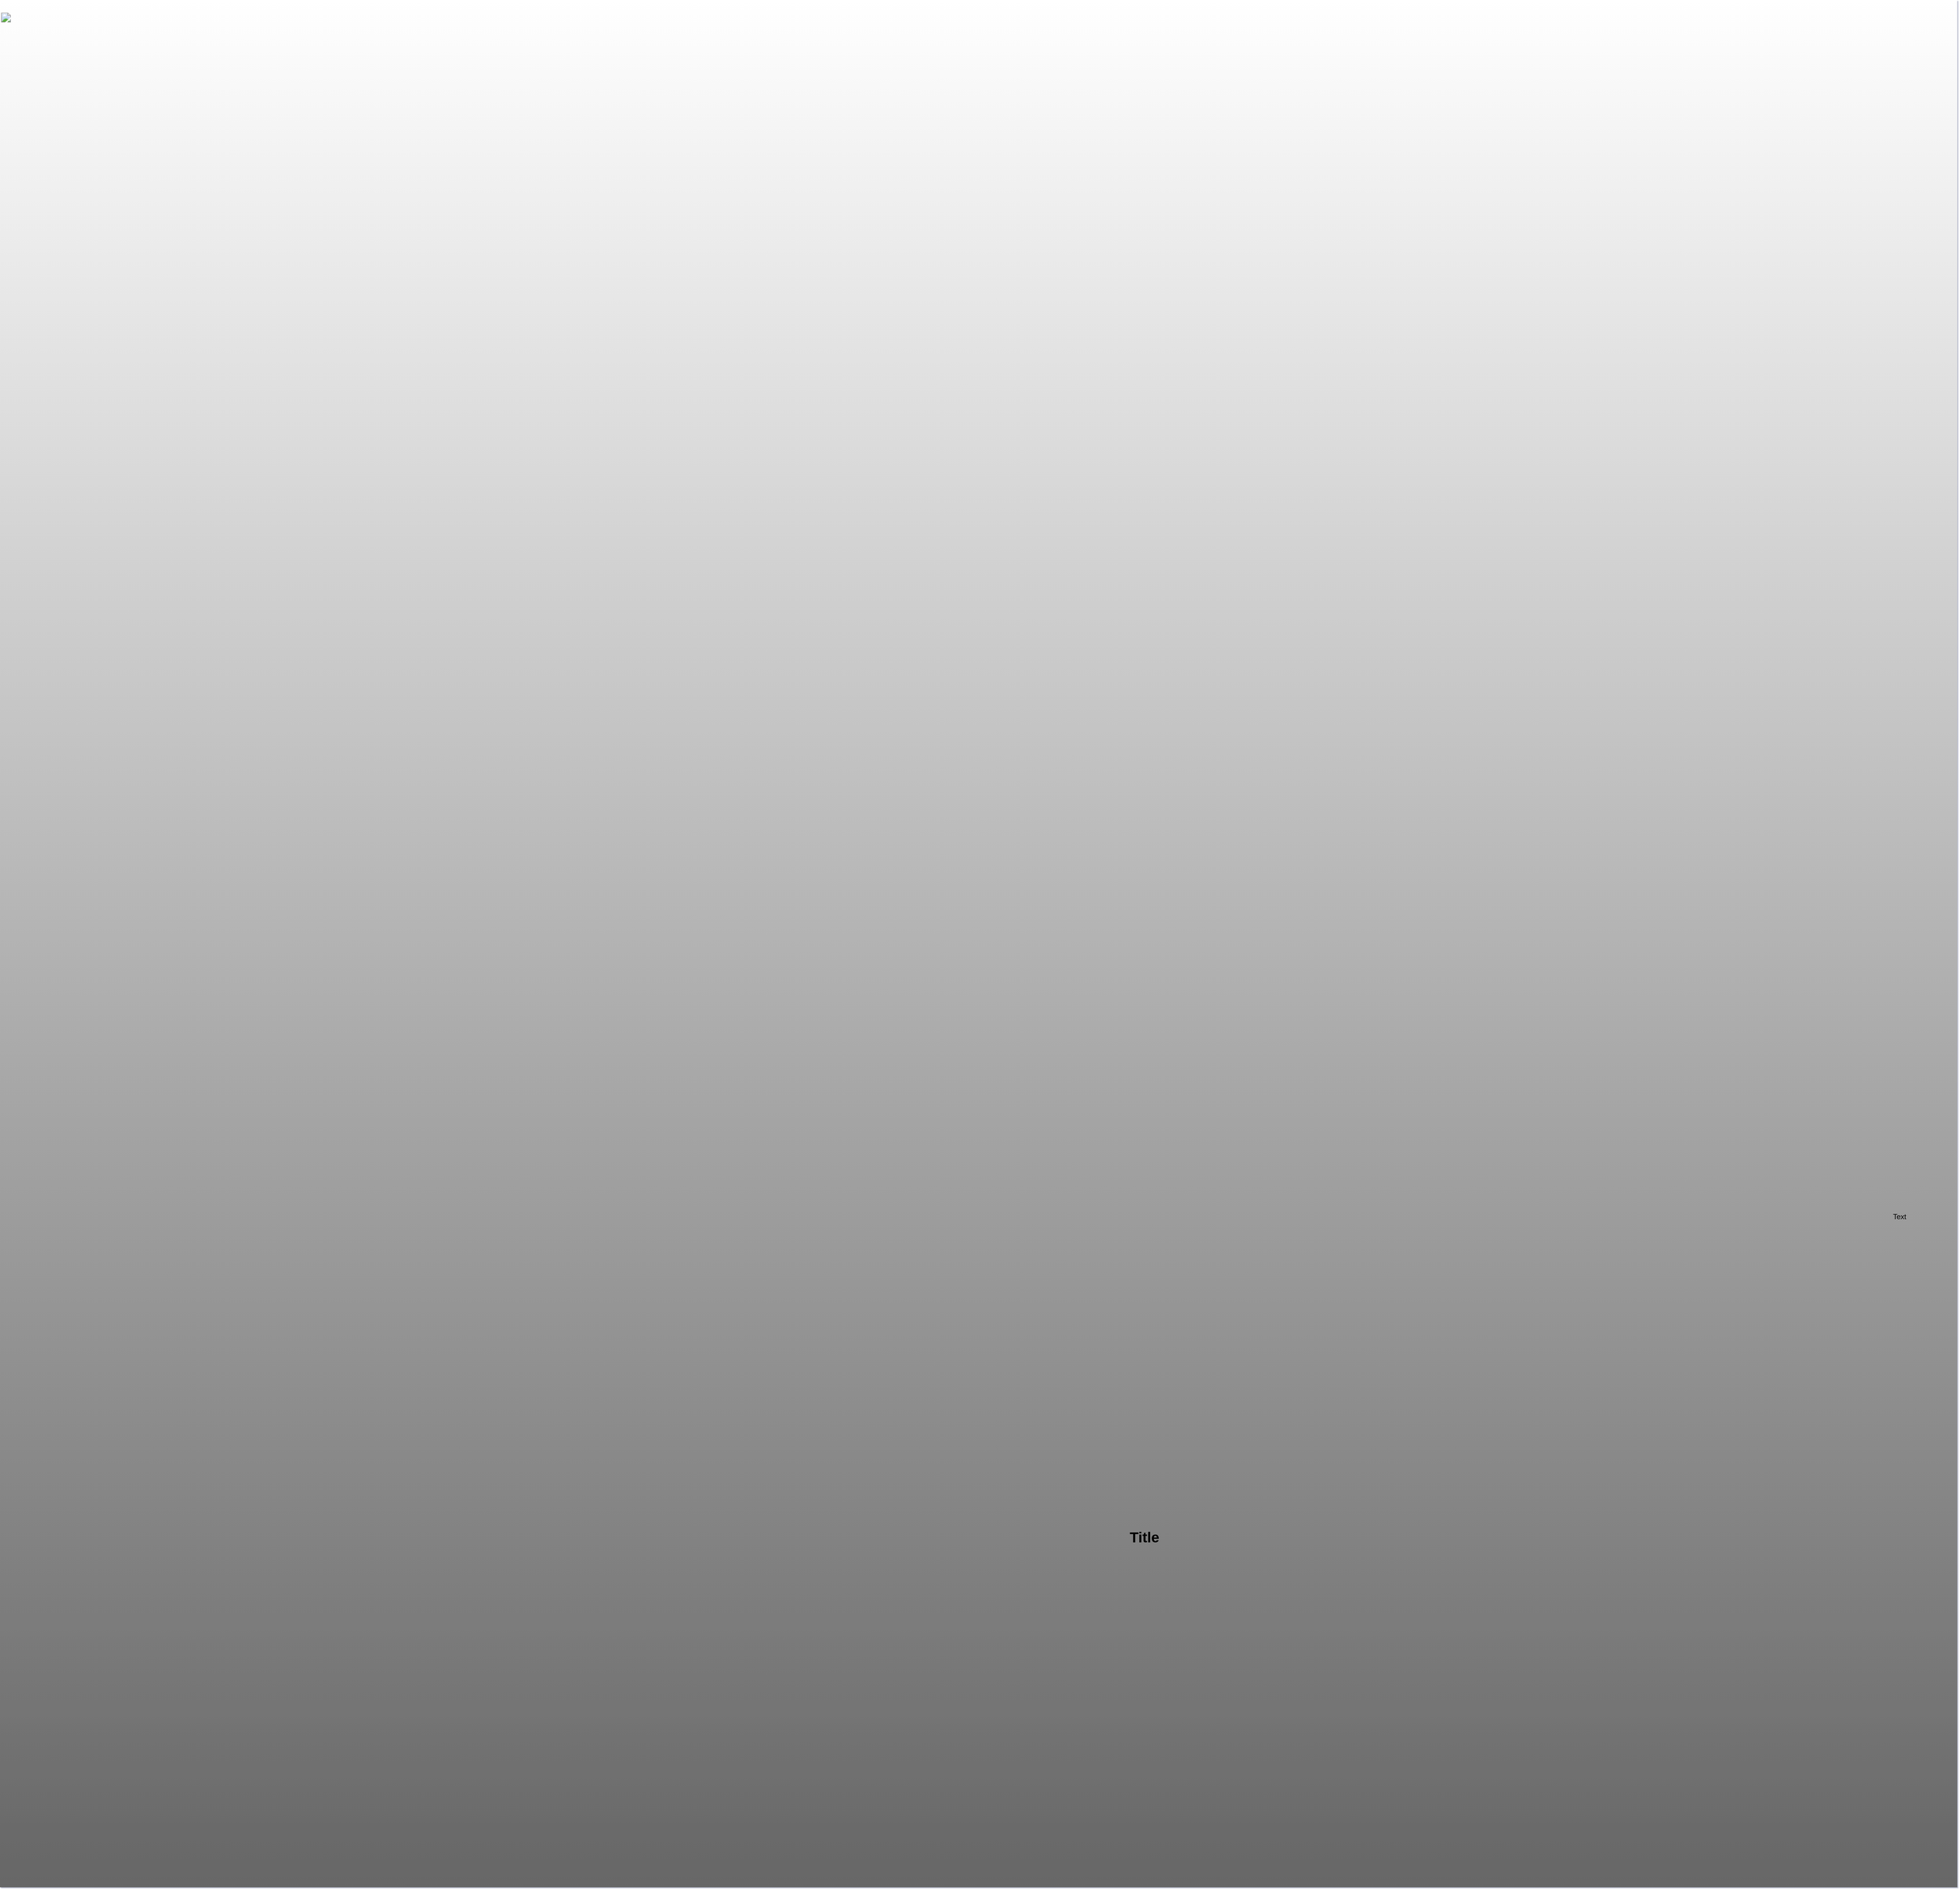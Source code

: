 <mxfile>
    <diagram id="vfivPc_wbzKDutl3BNma" name="Page-1">
        <mxGraphModel dx="5572" dy="4428" grid="0" gridSize="1" guides="1" tooltips="1" connect="1" arrows="1" fold="1" page="0" pageScale="1" pageWidth="850" pageHeight="1100" background="light-dark(#FFFFFF,#121212)" math="0" shadow="1">
            <root>
                <mxCell id="0"/>
                <mxCell id="1" parent="0"/>
                <UserObject label="&lt;span data-whi-clipboard=&quot;{:objects [{:deleted nil, :workspace-id #uuid &amp;quot;66f873a8-921d-49c9-90c9-9ed4913e148b&amp;quot;, :owned? true, :item-id #uuid &amp;quot;70cdd7a1-93ab-4882-8c83-03707aeec9ac&amp;quot;, :created #inst &amp;quot;2025-04-13T12:21:33.230-00:00&amp;quot;, :stag 2840, :item-type :object, :parent-id #uuid &amp;quot;f1735c8e-faad-42ce-9302-77a188c6ad95&amp;quot;, :access :readwrite, :data {:autosize true, :text-rect {:x 1074, :y 641, :width 36, :height 24}, :is-root? false, :v 62, :inherited-style {:color :green, :side :right, :layout :horizontal, :lines :curvy, :deco :outline}, :content {#uuid &amp;quot;210794e8-40bf-4030-b644-c9950414a98e&amp;quot; {:rect {:x 1074, :y 641, :width 36, :height 24}, :text-rect {:x 1074, :y 641, :width 36, :height 24}, :tag :p, :idx &amp;quot;12/;Ffi/&amp;quot;, :content [&amp;quot;Auto&amp;quot;]}}, :object-type :mindmap, :only-block-tag :p, :style {}, :level 3, :connector-rect {:x 969, :y 653, :width 96, :height 0}, :hitboxes nil, :gfx [:g.mindmap [:path {:d &amp;quot;M969,653h10c40,0 36,0 76,0h10&amp;quot;, :fill :none, :stroke &amp;quot;#1AAE9F&amp;quot;, :stroke-linecap :round, :stroke-linejoin :round, :stroke-width 4}] nil nil nil [:g.content [:g [:g [:g [:g nil [:g nil] [:text {:fill &amp;quot;#293845&amp;quot;, :hover-props {}} [:tspan {:x 1074, :y 659.4, :font-family &amp;quot;DIN Next, system-ui, sans-serif&amp;quot;, :font-size 18, :font-style :normal, :font-weight :normal} &amp;quot;Auto&amp;quot;]]]]]]]], :url nil, :marks #{}, :order [52], :rect {:x 1065, :y 641, :width 54, :height 24}, :parent-object-id #uuid &amp;quot;96a72fe0-a54d-4d85-9f9d-547cfd49e4d5&amp;quot;, :ref-item-deps nil, :container-rect {:x 1065, :y 629, :width 54, :height 48}}} {:deleted nil, :workspace-id #uuid &amp;quot;66f873a8-921d-49c9-90c9-9ed4913e148b&amp;quot;, :owned? true, :item-id #uuid &amp;quot;d59ccc3c-9bf5-4160-a23d-4401da9893af&amp;quot;, :created #inst &amp;quot;2025-04-13T11:06:07.169-00:00&amp;quot;, :stag 2636, :item-type :object, :parent-id #uuid &amp;quot;f1735c8e-faad-42ce-9302-77a188c6ad95&amp;quot;, :access :readwrite, :data {:autosize true, :text-rect {:x 1137, :y -163, :width 334, :height 24}, :is-root? false, :v 62, :inherited-style {:color :green, :side :right, :layout :horizontal, :lines :curvy, :deco :outline, :collapsed? true}, :content {#uuid &amp;quot;fe87d72c-53d1-423a-a91f-1b8da91c901d&amp;quot; {:tag :p, :idx &amp;quot;12/;Ffi/&amp;quot;, :content [&amp;quot;Distribuição do elementos do eixo principal&amp;quot;], :rect {:x 1137, :y -163, :width 334, :height 24}, :text-rect {:x 1137, :y -163, :width 334, :height 24}}}, :object-type :mindmap, :only-block-tag :p, :style nil, :level 3, :hitboxes nil, :url nil, :marks #{}, :order [31 -2], :parent-object-id #uuid &amp;quot;3fa1345a-b11e-4164-a5c7-049ecbeda422&amp;quot;, :ref-item-deps nil}} {:deleted nil, :workspace-id #uuid &amp;quot;66f873a8-921d-49c9-90c9-9ed4913e148b&amp;quot;, :owned? true, :item-id #uuid &amp;quot;e30e0bb3-a2f4-45c5-839b-24cefc8fc0b1&amp;quot;, :created #inst &amp;quot;2025-04-13T00:27:38.561-00:00&amp;quot;, :stag 2801, :item-type :object, :parent-id #uuid &amp;quot;f1735c8e-faad-42ce-9302-77a188c6ad95&amp;quot;, :access :readwrite, :data {:autosize true, :text-rect {:x 612, :y 849, :width 78, :height 28}, :is-root? false, :v 62, :inherited-style {:color :red, :side :right, :layout :horizontal, :lines :curvy, :deco :outline}, :content {#uuid &amp;quot;70d214ba-8286-4b31-95d2-4e23d9597706&amp;quot; {:tag :p, :idx &amp;quot;12/;Ffi/&amp;quot;, :content [&amp;quot;ordering&amp;quot;], :rect {:x 612, :y 849, :width 78, :height 28}, :text-rect {:x 612, :y 849, :width 78, :height 28}}}, :object-type :mindmap, :only-block-tag :p, :level 1, :connector-rect {:x 475.475, :y 304.999, :width 127.525, :height 558.001}, :hitboxes nil, :gfx [:g.mindmap [:path {:d &amp;quot;M475.475,304.999c55.852,99.771 56.234,558.001 127.525,558.001&amp;quot;, :fill :none, :stroke &amp;quot;#D3455B&amp;quot;, :stroke-linecap :round, :stroke-linejoin :round, :stroke-width 4}] nil nil nil [:g.content [:g [:g [:g [:g nil [:g nil] [:text {:fill &amp;quot;#293845&amp;quot;, :hover-props {}} [:tspan {:x 612, :y 870.2, :font-family &amp;quot;DIN Next, system-ui, sans-serif&amp;quot;, :font-size 21, :font-style :normal, :font-weight :normal} &amp;quot;ordering&amp;quot;]]]]]]]], :url nil, :marks #{}, :order [7], :rect {:x 603, :y 845, :width 96, :height 36}, :parent-object-id #uuid &amp;quot;2928b074-d87f-40c4-ac12-e71fe9479283&amp;quot;, :ref-item-deps nil, :container-rect {:x 603, :y 827, :width 96, :height 72}}} {:deleted nil, :workspace-id #uuid &amp;quot;66f873a8-921d-49c9-90c9-9ed4913e148b&amp;quot;, :owned? true, :item-id #uuid &amp;quot;d6cfdb8c-22d2-4da5-ad63-aa6db0b2f820&amp;quot;, :created #inst &amp;quot;2025-04-13T00:28:40.072-00:00&amp;quot;, :stag 2744, :item-type :object, :parent-id #uuid &amp;quot;f1735c8e-faad-42ce-9302-77a188c6ad95&amp;quot;, :access :readwrite, :data {:autosize true, :text-rect {:x 182, :y 219, :width 88, :height 28}, :is-root? false, :v 62, :inherited-style {:color :dark-purple, :side :left, :layout :horizontal, :lines :curvy, :deco :outline}, :content {#uuid &amp;quot;9b52de47-f76c-4844-ac13-69a1f12ec266&amp;quot; {:tag :p, :idx &amp;quot;12/;Ffi/&amp;quot;, :content [&amp;quot;Container&amp;quot;], :rect {:x 182, :y 219, :width 88, :height 28}, :text-rect {:x 182, :y 219, :width 88, :height 28}}}, :object-type :mindmap, :only-block-tag :p, :level 1, :connector-rect {:x 279, :y 233, :width 96.0, :height 30.036}, :hitboxes nil, :gfx [:g.mindmap [:path {:d &amp;quot;M375,263.036c-33.757,-9.42 -34.278,-30.036 -96,-30.036&amp;quot;, :fill :none, :stroke &amp;quot;#730FC3&amp;quot;, :stroke-linecap :round, :stroke-linejoin :round, :stroke-width 4}] nil nil nil [:g.content [:g [:g [:g [:g nil [:g nil] [:text {:fill &amp;quot;#293845&amp;quot;, :hover-props {}} [:tspan {:x 182, :y 240.2, :font-family &amp;quot;DIN Next, system-ui, sans-serif&amp;quot;, :font-size 21, :font-style :normal, :font-weight :normal} &amp;quot;Container&amp;quot;]]]]]]]], :url nil, :marks #{}, :order [8], :rect {:x 173, :y 215, :width 106, :height 36}, :parent-object-id #uuid &amp;quot;2928b074-d87f-40c4-ac12-e71fe9479283&amp;quot;, :ref-item-deps nil, :container-rect {:x 173, :y 197, :width 106, :height 72}}} {:deleted nil, :workspace-id #uuid &amp;quot;66f873a8-921d-49c9-90c9-9ed4913e148b&amp;quot;, :owned? true, :item-id #uuid &amp;quot;65db02eb-7afe-4187-bd2b-9342b8792bf7&amp;quot;, :created #inst &amp;quot;2025-04-13T10:50:26.091-00:00&amp;quot;, :stag 2802, :item-type :object, :parent-id #uuid &amp;quot;f1735c8e-faad-42ce-9302-77a188c6ad95&amp;quot;, :access :readwrite, :data {:autosize true, :text-rect {:x 1204, :y 53, :width 64, :height 24}, :is-root? false, :v 62, :inherited-style {:color :blue, :side :right, :layout :horizontal, :lines :curvy, :deco :outline}, :content {#uuid &amp;quot;f27a9a3e-2e4f-4e94-a818-bec5b823e422&amp;quot; {:tag :p, :idx &amp;quot;12/;Ffi/&amp;quot;, :content [&amp;quot;Reverse&amp;quot;], :rect {:x 1204, :y 53, :width 64, :height 24}, :text-rect {:x 1204, :y 53, :width 64, :height 24}}}, :object-type :mindmap, :only-block-tag :p, :level 4, :connector-rect {:x 1099, :y 17, :width 96, :height 48}, :hitboxes nil, :gfx [:g.mindmap [:path {:d &amp;quot;M1099,17h10c40,0 36,48 76,48h10&amp;quot;, :fill :none, :stroke &amp;quot;#2C88D9&amp;quot;, :stroke-linecap :round, :stroke-linejoin :round, :stroke-width 4}] nil nil nil [:g.content [:g [:g [:g [:g nil [:g nil] [:text {:fill &amp;quot;#293845&amp;quot;, :hover-props {}} [:tspan {:x 1204, :y 71.4, :font-family &amp;quot;DIN Next, system-ui, sans-serif&amp;quot;, :font-size 18, :font-style :normal, :font-weight :normal} &amp;quot;Reverse&amp;quot;]]]]]]]], :url nil, :marks #{}, :order [24], :rect {:x 1195, :y 53, :width 82, :height 24}, :parent-object-id #uuid &amp;quot;065253d7-fc53-4919-b9ca-187039a897e6&amp;quot;, :ref-item-deps nil, :container-rect {:x 1195, :y 41, :width 82, :height 48}}} {:deleted nil, :workspace-id #uuid &amp;quot;66f873a8-921d-49c9-90c9-9ed4913e148b&amp;quot;, :owned? true, :item-id #uuid &amp;quot;3fa1345a-b11e-4164-a5c7-049ecbeda422&amp;quot;, :created #inst &amp;quot;2025-04-13T11:02:02.745-00:00&amp;quot;, :stag 2803, :item-type :object, :parent-id #uuid &amp;quot;f1735c8e-faad-42ce-9302-77a188c6ad95&amp;quot;, :access :readwrite, :data {:autosize true, :text-rect {:x 906, :y 113, :width 117, :height 24}, :is-root? false, :v 62, :inherited-style {:color :green, :side :right, :layout :horizontal, :lines :curvy, :deco :outline}, :content {#uuid &amp;quot;ae183860-05bf-4727-ba46-fc7d4d8a0aec&amp;quot; {:rect {:x 906, :y 113, :width 117, :height 24}, :text-rect {:x 906, :y 113, :width 117, :height 24}, :tag :p, :idx &amp;quot;12/;Ffi/&amp;quot;, :content [&amp;quot;Justify-content&amp;quot;]}}, :object-type :mindmap, :collapsed-count 9, :only-block-tag :p, :style {:collapsed? true}, :level 2, :connector-rect {:x 801, :y 125, :width 96, :height 264}, :hitboxes nil, :gfx [:g.mindmap [:path {:d &amp;quot;M801,389h10c40,0 36,-264 76,-264h10&amp;quot;, :fill :none, :stroke &amp;quot;#1AAE9F&amp;quot;, :stroke-linecap :round, :stroke-linejoin :round, :stroke-width 4}] [:g [:line {:stroke &amp;quot;#1AAE9F&amp;quot;, :fill :none, :stroke-linejoin :round, :y1 125, :stroke-linecap :round, :stroke-width 4, :x1 1032, :y2 125, :x2 1052}] [:rect {:width 20, :height 20, :x 1042, :y 115, :rx 10, :ry 10, :fill &amp;quot;#1AAE9F&amp;quot;}] [:text {:class &amp;quot;always-visible&amp;quot;, :x 1052, :y 129, :text-anchor :middle, :font-size 13, :font-family &amp;quot;DIN Next, system-ui, sans-serif&amp;quot;, :fill &amp;quot;#FFFFFF&amp;quot;} [:tspan &amp;quot;9&amp;quot;]]] nil nil [:g.content [:g [:g [:g [:g nil [:g nil] [:text {:fill &amp;quot;#293845&amp;quot;, :hover-props {}} [:tspan {:x 906, :y 131.4, :font-family &amp;quot;DIN Next, system-ui, sans-serif&amp;quot;, :font-size 18, :font-style :normal, :font-weight :normal} &amp;quot;Justify-content&amp;quot;]]]]]]]], :url nil, :marks #{}, :order [26], :rect {:x 897, :y 113, :width 135, :height 24}, :parent-object-id #uuid &amp;quot;73dbc2a3-1d8f-4050-a15f-b83a31c295df&amp;quot;, :ref-item-deps nil, :container-rect {:x 897, :y 101, :width 165, :height 48}}} {:deleted nil, :workspace-id #uuid &amp;quot;66f873a8-921d-49c9-90c9-9ed4913e148b&amp;quot;, :owned? true, :item-id #uuid &amp;quot;2928b074-d87f-40c4-ac12-e71fe9479283&amp;quot;, :created #inst &amp;quot;2025-04-13T00:24:08.318-00:00&amp;quot;, :stag 2804, :item-type :object, :parent-id #uuid &amp;quot;f1735c8e-faad-42ce-9302-77a188c6ad95&amp;quot;, :access :readwrite, :data {:autosize true, :text-rect {:x 395, :y 251, :width 92, :height 36}, :is-root? true, :v 62, :inherited-style {:layout :horizontal, :lines :curvy, :deco :outline}, :content {#uuid &amp;quot;778c0688-b9b3-4a6d-ae36-9339c9efe95d&amp;quot; {:tag :p, :idx &amp;quot;12/;Ffi/&amp;quot;, :content [&amp;quot;FlexBox&amp;quot;], :rect {:x 395, :y 251, :width 92, :height 36}, :text-rect {:x 395, :y 251, :width 92, :height 36}}}, :object-type :mindmap, :overlay-gfx [:g nil [:rect {:x 375, :y 233, :width 132, :height 72, :fill &amp;quot;#FFFFFF&amp;quot;, :rx 6, :ry 6}] nil nil [:g.content [:g [:g [:g [:g nil [:g nil] [:text {:fill &amp;quot;#293845&amp;quot;, :hover-props {}} [:tspan {:x 395, :y 278.6, :font-family &amp;quot;DIN Next, system-ui, sans-serif&amp;quot;, :font-size 27, :font-style :normal, :font-weight :normal} &amp;quot;FlexBox&amp;quot;]]]]]]]], :only-block-tag :p, :style nil, :level 0, :hitboxes nil, :url nil, :marks #{}, :order [1], :rect {:x 375, :y 233, :width 132, :height 72}, :ref-item-deps nil, :container-rect {:x 173, :y -361, :width 1185, :height 1260}}} {:deleted nil, :workspace-id #uuid &amp;quot;66f873a8-921d-49c9-90c9-9ed4913e148b&amp;quot;, :owned? true, :item-id #uuid &amp;quot;56dcb152-6fa9-4bf9-9e67-cdc16af82f41&amp;quot;, :created #inst &amp;quot;2025-04-13T10:49:04.790-00:00&amp;quot;, :stag 2805, :item-type :object, :parent-id #uuid &amp;quot;f1735c8e-faad-42ce-9302-77a188c6ad95&amp;quot;, :access :readwrite, :data {:autosize true, :text-rect {:x 808, :y -19, :width 109, :height 24}, :is-root? false, :v 62, :inherited-style {:color :blue, :side :right, :layout :horizontal, :lines :curvy, :deco :outline}, :content {#uuid &amp;quot;8d2b305d-f729-4a40-a6a0-709aff207f70&amp;quot; {:tag :p, :idx &amp;quot;12/;Ffi/&amp;quot;, :content [&amp;quot;Flex-Direction&amp;quot;], :rect {:x 808, :y -19, :width 109, :height 24}, :text-rect {:x 808, :y -19, :width 109, :height 24}}}, :object-type :mindmap, :only-block-tag :p, :style {}, :level 2, :connector-rect {:x 703, :y -7, :width 96, :height 0}, :hitboxes nil, :gfx [:g.mindmap [:path {:d &amp;quot;M703,-7h10c40,0 36,0 76,0h10&amp;quot;, :fill :none, :stroke &amp;quot;#2C88D9&amp;quot;, :stroke-linecap :round, :stroke-linejoin :round, :stroke-width 4}] nil nil nil [:g.content [:g [:g [:g [:g nil [:g nil] [:text {:fill &amp;quot;#293845&amp;quot;, :hover-props {}} [:tspan {:x 808, :y -0.6, :font-family &amp;quot;DIN Next, system-ui, sans-serif&amp;quot;, :font-size 18, :font-style :normal, :font-weight :normal} &amp;quot;Flex-Direction&amp;quot;]]]]]]]], :url nil, :marks #{}, :order [19 1], :rect {:x 799, :y -19, :width 127, :height 24}, :parent-object-id #uuid &amp;quot;cca98b4a-d066-4602-b009-1da47d6f2505&amp;quot;, :ref-item-deps nil, :container-rect {:x 799, :y -103, :width 478, :height 192}}} {:deleted nil, :workspace-id #uuid &amp;quot;66f873a8-921d-49c9-90c9-9ed4913e148b&amp;quot;, :owned? true, :item-id #uuid &amp;quot;6eff8175-4ad2-4ee1-9e28-8715112d41f6&amp;quot;, :created #inst &amp;quot;2025-04-13T12:02:39.796-00:00&amp;quot;, :stag 2806, :item-type :object, :parent-id #uuid &amp;quot;f1735c8e-faad-42ce-9302-77a188c6ad95&amp;quot;, :access :readwrite, :data {:autosize true, :text-rect {:x 1277, :y 305, :width 64, :height 24}, :is-root? false, :v 62, :inherited-style {:color :green, :side :right, :layout :horizontal, :lines :curvy, :deco :outline}, :content {#uuid &amp;quot;610088f3-e82c-4118-90e4-d299765eceee&amp;quot; {:tag :p, :idx &amp;quot;12/;Ffi/&amp;quot;, :content [&amp;quot;flex-end&amp;quot;], :rect {:x 1277, :y 305, :width 64, :height 24}, :text-rect {:x 1277, :y 305, :width 64, :height 24}}}, :object-type :mindmap, :only-block-tag :p, :style nil, :level 4, :connector-rect {:x 1172, :y 317, :width 96, :height 0}, :hitboxes nil, :gfx [:g.mindmap [:path {:d &amp;quot;M1172,317h10c40,0 36,0 76,0h10&amp;quot;, :fill :none, :stroke &amp;quot;#1AAE9F&amp;quot;, :stroke-linecap :round, :stroke-linejoin :round, :stroke-width 4}] nil nil nil [:g.content [:g [:g [:g [:g nil [:g nil] [:text {:fill &amp;quot;#293845&amp;quot;, :hover-props {}} [:tspan {:x 1277, :y 323.4, :font-family &amp;quot;DIN Next, system-ui, sans-serif&amp;quot;, :font-size 18, :font-style :normal, :font-weight :normal} &amp;quot;flex-end&amp;quot;]]]]]]]], :url nil, :marks #{}, :order [43 0], :rect {:x 1268, :y 305, :width 82, :height 24}, :parent-object-id #uuid &amp;quot;ff02c034-db38-4ada-bf57-afac5ab2de88&amp;quot;, :ref-item-deps nil, :container-rect {:x 1268, :y 293, :width 82, :height 48}}} {:deleted nil, :workspace-id #uuid &amp;quot;66f873a8-921d-49c9-90c9-9ed4913e148b&amp;quot;, :owned? true, :item-id #uuid &amp;quot;bda07b5c-580e-44cc-9775-4989ce56bcc6&amp;quot;, :created #inst &amp;quot;2025-04-13T11:07:26.932-00:00&amp;quot;, :stag 2641, :item-type :object, :parent-id #uuid &amp;quot;f1735c8e-faad-42ce-9302-77a188c6ad95&amp;quot;, :access :readwrite, :data {:autosize true, :text-rect {:x 1310, :y 125, :width 119, :height 24}, :is-root? false, :v 62, :inherited-style {:color :green, :side :right, :layout :horizontal, :lines :curvy, :deco :outline, :collapsed? true}, :content {#uuid &amp;quot;bc738582-6e45-4ff8-ae98-9bb0507bfd3f&amp;quot; {:tag :p, :idx &amp;quot;12/;Ffi/&amp;quot;, :content [&amp;quot;space-between&amp;quot;], :rect {:x 1310, :y 125, :width 119, :height 24}, :text-rect {:x 1310, :y 125, :width 119, :height 24}}}, :object-type :mindmap, :only-block-tag :p, :level 4, :hitboxes nil, :url nil, :marks #{}, :order [38], :parent-object-id #uuid &amp;quot;c40a63ae-33c3-4676-a7e5-3613d122f14d&amp;quot;, :ref-item-deps nil}} {:deleted nil, :workspace-id #uuid &amp;quot;66f873a8-921d-49c9-90c9-9ed4913e148b&amp;quot;, :owned? true, :item-id #uuid &amp;quot;2f9c92da-a479-4e36-83f8-95d14250a3f5&amp;quot;, :created #inst &amp;quot;2025-04-13T10:50:16.746-00:00&amp;quot;, :stag 2807, :item-type :object, :parent-id #uuid &amp;quot;f1735c8e-faad-42ce-9302-77a188c6ad95&amp;quot;, :access :readwrite, :data {:autosize true, :text-rect {:x 1204, :y 5, :width 60, :height 24}, :is-root? false, :v 62, :inherited-style {:color :blue, :side :right, :layout :horizontal, :lines :curvy, :deco :outline}, :content {#uuid &amp;quot;0e5d7335-b65e-4219-8116-e367cfcc6b7f&amp;quot; {:tag :p, :idx &amp;quot;12/;Ffi/&amp;quot;, :content [&amp;quot;Column&amp;quot;], :rect {:x 1204, :y 5, :width 60, :height 24}, :text-rect {:x 1204, :y 5, :width 60, :height 24}}}, :object-type :mindmap, :only-block-tag :p, :level 4, :connector-rect {:x 1099, :y 17, :width 96, :height 0}, :hitboxes nil, :gfx [:g.mindmap [:path {:d &amp;quot;M1099,17h10c40,0 36,0 76,0h10&amp;quot;, :fill :none, :stroke &amp;quot;#2C88D9&amp;quot;, :stroke-linecap :round, :stroke-linejoin :round, :stroke-width 4}] nil nil nil [:g.content [:g [:g [:g [:g nil [:g nil] [:text {:fill &amp;quot;#293845&amp;quot;, :hover-props {}} [:tspan {:x 1204, :y 23.4, :font-family &amp;quot;DIN Next, system-ui, sans-serif&amp;quot;, :font-size 18, :font-style :normal, :font-weight :normal} &amp;quot;Column&amp;quot;]]]]]]]], :url nil, :marks #{}, :order [23], :rect {:x 1195, :y 5, :width 78, :height 24}, :parent-object-id #uuid &amp;quot;065253d7-fc53-4919-b9ca-187039a897e6&amp;quot;, :ref-item-deps nil, :container-rect {:x 1195, :y -7, :width 78, :height 48}}} {:deleted nil, :workspace-id #uuid &amp;quot;66f873a8-921d-49c9-90c9-9ed4913e148b&amp;quot;, :owned? true, :item-id #uuid &amp;quot;c96e19d6-73c7-42eb-897c-a42d3909e66d&amp;quot;, :created #inst &amp;quot;2025-04-13T12:14:40.169-00:00&amp;quot;, :stag 2808, :item-type :object, :parent-id #uuid &amp;quot;f1735c8e-faad-42ce-9302-77a188c6ad95&amp;quot;, :access :readwrite, :data {:autosize true, :text-rect {:x 1051, :y 545, :width 58, :height 24}, :is-root? false, :v 62, :inherited-style {:color :green, :side :right, :layout :horizontal, :lines :curvy, :deco :outline}, :content {#uuid &amp;quot;30236b21-28eb-4a23-a1ee-474235e1f0bf&amp;quot; {:tag :p, :idx &amp;quot;12/;Ffi/&amp;quot;, :content [&amp;quot;valores&amp;quot;], :rect {:x 1051, :y 545, :width 58, :height 24}, :text-rect {:x 1051, :y 545, :width 58, :height 24}}}, :object-type :mindmap, :only-block-tag :p, :style nil, :level 3, :connector-rect {:x 946, :y 533, :width 96, :height 24}, :hitboxes nil, :gfx [:g.mindmap [:path {:d &amp;quot;M946,533h10c40,0 36,24 76,24h10&amp;quot;, :fill :none, :stroke &amp;quot;#1AAE9F&amp;quot;, :stroke-linecap :round, :stroke-linejoin :round, :stroke-width 4}] nil nil nil [:g.content [:g [:g [:g [:g nil [:g nil] [:text {:fill &amp;quot;#293845&amp;quot;, :hover-props {}} [:tspan {:x 1051, :y 563.4, :font-family &amp;quot;DIN Next, system-ui, sans-serif&amp;quot;, :font-size 18, :font-style :normal, :font-weight :normal} &amp;quot;valores&amp;quot;]]]]]]]], :url nil, :marks #{}, :order [48], :rect {:x 1042, :y 545, :width 76, :height 24}, :parent-object-id #uuid &amp;quot;0ff13900-538c-4d55-82ad-a7d0a2244eac&amp;quot;, :ref-item-deps nil, :container-rect {:x 1042, :y 485, :width 249, :height 144}}} {:deleted nil, :workspace-id #uuid &amp;quot;66f873a8-921d-49c9-90c9-9ed4913e148b&amp;quot;, :owned? true, :item-id #uuid &amp;quot;c1af6d8a-6881-480d-823c-87adac723935&amp;quot;, :created #inst &amp;quot;2025-04-13T10:49:22.351-00:00&amp;quot;, :stag 2809, :item-type :object, :parent-id #uuid &amp;quot;f1735c8e-faad-42ce-9302-77a188c6ad95&amp;quot;, :access :readwrite, :data {:autosize true, :text-rect {:x 1031, :y -91, :width 127, :height 24}, :is-root? false, :v 62, :inherited-style {:color :blue, :side :right, :layout :horizontal, :lines :curvy, :deco :outline}, :content {#uuid &amp;quot;b4562af6-439a-49ff-930a-f23682321b9d&amp;quot; {:rect {:x 1031, :y -91, :width 127, :height 24}, :text-rect {:x 1031, :y -91, :width 127, :height 24}, :tag :p, :idx &amp;quot;12/;Ffi/&amp;quot;, :content [&amp;quot;Inversão de Eixo&amp;quot;]}}, :object-type :mindmap, :only-block-tag :p, :level 3, :connector-rect {:x 926, :y -79, :width 96, :height 72}, :hitboxes nil, :gfx [:g.mindmap [:path {:d &amp;quot;M926,-7h10c40,0 36,-72 76,-72h10&amp;quot;, :fill :none, :stroke &amp;quot;#2C88D9&amp;quot;, :stroke-linecap :round, :stroke-linejoin :round, :stroke-width 4}] nil nil nil [:g.content [:g [:g [:g [:g nil [:g nil] [:text {:fill &amp;quot;#293845&amp;quot;, :hover-props {}} [:tspan {:x 1031, :y -72.6, :font-family &amp;quot;DIN Next, system-ui, sans-serif&amp;quot;, :font-size 18, :font-style :normal, :font-weight :normal} &amp;quot;Inversão de Eixo&amp;quot;]]]]]]]], :url nil, :marks #{}, :order [20], :rect {:x 1022, :y -91, :width 145, :height 24}, :parent-object-id #uuid &amp;quot;56dcb152-6fa9-4bf9-9e67-cdc16af82f41&amp;quot;, :ref-item-deps nil, :container-rect {:x 1022, :y -103, :width 145, :height 48}}} {:deleted nil, :workspace-id #uuid &amp;quot;66f873a8-921d-49c9-90c9-9ed4913e148b&amp;quot;, :owned? true, :item-id #uuid &amp;quot;87e03c9b-a67b-427b-8d43-b56fbdcc67c0&amp;quot;, :created #inst &amp;quot;2025-04-13T00:24:17.767-00:00&amp;quot;, :stag 2810, :item-type :object, :parent-id #uuid &amp;quot;f1735c8e-faad-42ce-9302-77a188c6ad95&amp;quot;, :access :readwrite, :data {:autosize true, :text-rect {:x 612, :y -249, :width 84, :height 28}, :is-root? false, :v 62, :inherited-style {:color :purple, :side :right, :layout :horizontal, :lines :curvy, :deco :outline}, :content {#uuid &amp;quot;a19dcccd-f75e-40d9-af42-35a39a8713f2&amp;quot; {:tag :p, :idx &amp;quot;12/;Ffi/&amp;quot;, :content [&amp;quot;Concpets&amp;quot;], :rect {:x 612, :y -249, :width 84, :height 28}, :text-rect {:x 612, :y -249, :width 84, :height 28}}}, :object-type :mindmap, :only-block-tag :p, :style {}, :level 1, :connector-rect {:x 480.9, :y -235, :width 122.1, :height 468.0}, :hitboxes nil, :gfx [:g.mindmap [:path {:d &amp;quot;M480.9,233.0c52.17,-94.64 52.239,-468.0 122.1,-468.0&amp;quot;, :fill :none, :stroke &amp;quot;#BD34D1&amp;quot;, :stroke-linecap :round, :stroke-linejoin :round, :stroke-width 4}] nil nil nil [:g.content [:g [:g [:g [:g nil [:g nil] [:text {:fill &amp;quot;#293845&amp;quot;, :hover-props {}} [:tspan {:x 612, :y -227.8, :font-family &amp;quot;DIN Next, system-ui, sans-serif&amp;quot;, :font-size 21, :font-style :normal, :font-weight :normal} &amp;quot;Concpets&amp;quot;]]]]]]]], :url nil, :marks #{}, :order [2], :rect {:x 603, :y -253, :width 102, :height 36}, :parent-object-id #uuid &amp;quot;2928b074-d87f-40c4-ac12-e71fe9479283&amp;quot;, :ref-item-deps nil, :container-rect {:x 603, :y -361, :width 595, :height 252}}} {:deleted nil, :workspace-id #uuid &amp;quot;66f873a8-921d-49c9-90c9-9ed4913e148b&amp;quot;, :owned? true, :item-id #uuid &amp;quot;23075303-f230-4ff6-a6ed-888613830ec3&amp;quot;, :created #inst &amp;quot;2025-04-13T12:14:49.524-00:00&amp;quot;, :stag 2811, :item-type :object, :parent-id #uuid &amp;quot;f1735c8e-faad-42ce-9302-77a188c6ad95&amp;quot;, :access :readwrite, :data {:autosize true, :text-rect {:x 1223, :y 497, :width 59, :height 24}, :is-root? false, :v 62, :inherited-style {:color :green, :side :right, :layout :horizontal, :lines :curvy, :deco :outline}, :content {#uuid &amp;quot;7d0181bb-5627-4f30-867c-afd881c756d0&amp;quot; {:tag :p, :idx &amp;quot;12/;Ffi/&amp;quot;, :content [&amp;quot;relativo&amp;quot;], :rect {:x 1223, :y 497, :width 59, :height 24}, :text-rect {:x 1223, :y 497, :width 59, :height 24}}}, :object-type :mindmap, :only-block-tag :p, :level 4, :connector-rect {:x 1118, :y 509, :width 96, :height 48}, :hitboxes nil, :gfx [:g.mindmap [:path {:d &amp;quot;M1118,557h10c40,0 36,-48 76,-48h10&amp;quot;, :fill :none, :stroke &amp;quot;#1AAE9F&amp;quot;, :stroke-linecap :round, :stroke-linejoin :round, :stroke-width 4}] nil nil nil [:g.content [:g [:g [:g [:g nil [:g nil] [:text {:fill &amp;quot;#293845&amp;quot;, :hover-props {}} [:tspan {:x 1223, :y 515.4, :font-family &amp;quot;DIN Next, system-ui, sans-serif&amp;quot;, :font-size 18, :font-style :normal, :font-weight :normal} &amp;quot;relativo&amp;quot;]]]]]]]], :url nil, :marks #{}, :order [49], :rect {:x 1214, :y 497, :width 77, :height 24}, :parent-object-id #uuid &amp;quot;c96e19d6-73c7-42eb-897c-a42d3909e66d&amp;quot;, :ref-item-deps nil, :container-rect {:x 1214, :y 485, :width 77, :height 48}}} {:deleted nil, :workspace-id #uuid &amp;quot;66f873a8-921d-49c9-90c9-9ed4913e148b&amp;quot;, :owned? true, :item-id #uuid &amp;quot;7461932f-ff85-48da-856b-f65324883d5e&amp;quot;, :created #inst &amp;quot;2025-04-13T12:02:20.602-00:00&amp;quot;, :stag 2812, :item-type :object, :parent-id #uuid &amp;quot;f1735c8e-faad-42ce-9302-77a188c6ad95&amp;quot;, :access :readwrite, :data {:autosize true, :text-rect {:x 1277, :y 209, :width 57, :height 24}, :is-root? false, :v 62, :inherited-style {:color :green, :side :right, :layout :horizontal, :lines :curvy, :deco :outline}, :content {#uuid &amp;quot;c06aeeaa-190a-4b6d-9b34-87f571c1b8a0&amp;quot; {:rect {:x 1277, :y 209, :width 57, :height 24}, :text-rect {:x 1277, :y 209, :width 57, :height 24}, :tag :p, :idx &amp;quot;12/;Ffi/&amp;quot;, :content [&amp;quot;Stretch&amp;quot;]}}, :object-type :mindmap, :only-block-tag :p, :level 4, :connector-rect {:x 1172, :y 221, :width 96, :height 96}, :hitboxes nil, :gfx [:g.mindmap [:path {:d &amp;quot;M1172,317h10c40,0 36,-96 76,-96h10&amp;quot;, :fill :none, :stroke &amp;quot;#1AAE9F&amp;quot;, :stroke-linecap :round, :stroke-linejoin :round, :stroke-width 4}] nil nil nil [:g.content [:g [:g [:g [:g nil [:g nil] [:text {:fill &amp;quot;#293845&amp;quot;, :hover-props {}} [:tspan {:x 1277, :y 227.4, :font-family &amp;quot;DIN Next, system-ui, sans-serif&amp;quot;, :font-size 18, :font-style :normal, :font-weight :normal} &amp;quot;Stretch&amp;quot;]]]]]]]], :url nil, :marks #{}, :order [41], :rect {:x 1268, :y 209, :width 75, :height 24}, :parent-object-id #uuid &amp;quot;ff02c034-db38-4ada-bf57-afac5ab2de88&amp;quot;, :ref-item-deps nil, :container-rect {:x 1268, :y 197, :width 75, :height 48}}} {:deleted nil, :workspace-id #uuid &amp;quot;66f873a8-921d-49c9-90c9-9ed4913e148b&amp;quot;, :owned? true, :item-id #uuid &amp;quot;05979e22-8285-4acd-ad2f-10cb8220feef&amp;quot;, :created #inst &amp;quot;2025-04-13T00:41:26.943-00:00&amp;quot;, :stag 2813, :item-type :object, :parent-id #uuid &amp;quot;f1735c8e-faad-42ce-9302-77a188c6ad95&amp;quot;, :access :readwrite, :data {:autosize true, :text-rect {:x 1110, :y -247, :width 75, :height 24}, :is-root? false, :v 62, :inherited-style {:color :purple, :side :right, :layout :horizontal, :lines :curvy, :deco :outline}, :content {#uuid &amp;quot;760994e1-67fd-487d-bf28-b0cbfc5f97bb&amp;quot; {:tag :p, :idx &amp;quot;12/;Ffi/&amp;quot;, :rect {:x 1110, :y -247, :width 75, :height 24}, :text-rect {:x 1110, :y -247, :width 75, :height 24}, :content [&amp;quot;start, end&amp;quot;]}}, :object-type :mindmap, :only-block-tag :p, :level 4, :connector-rect {:x 1005, :y -235, :width 96, :height 0}, :hitboxes nil, :gfx [:g.mindmap [:path {:d &amp;quot;M1005,-235h10c40,0 36,0 76,0h10&amp;quot;, :fill :none, :stroke &amp;quot;#BD34D1&amp;quot;, :stroke-linecap :round, :stroke-linejoin :round, :stroke-width 4}] nil nil nil [:g.content [:g [:g [:g [:g nil [:g nil] [:text {:fill &amp;quot;#293845&amp;quot;, :hover-props {}} [:tspan {:x 1110, :y -228.6, :font-family &amp;quot;DIN Next, system-ui, sans-serif&amp;quot;, :font-size 18, :font-style :normal, :font-weight :normal} &amp;quot;start, end&amp;quot;]]]]]]]], :url nil, :marks #{}, :order [17], :rect {:x 1101, :y -247, :width 93, :height 24}, :parent-object-id #uuid &amp;quot;33f330cb-5a6b-4ff3-846b-31c5270d7e65&amp;quot;, :ref-item-deps nil, :container-rect {:x 1101, :y -259, :width 93, :height 48}}} {:deleted nil, :workspace-id #uuid &amp;quot;66f873a8-921d-49c9-90c9-9ed4913e148b&amp;quot;, :owned? true, :item-id #uuid &amp;quot;065253d7-fc53-4919-b9ca-187039a897e6&amp;quot;, :created #inst &amp;quot;2025-04-13T10:49:45.973-00:00&amp;quot;, :stag 2814, :item-type :object, :parent-id #uuid &amp;quot;f1735c8e-faad-42ce-9302-77a188c6ad95&amp;quot;, :access :readwrite, :data {:autosize true, :text-rect {:x 1031, :y 5, :width 59, :height 24}, :is-root? false, :v 62, :inherited-style {:color :blue, :side :right, :layout :horizontal, :lines :curvy, :deco :outline}, :content {#uuid &amp;quot;853eea7c-0054-4d10-aa57-f5140a1694c3&amp;quot; {:tag :p, :idx &amp;quot;12/;Ffi/&amp;quot;, :content [&amp;quot;Valores&amp;quot;], :rect {:x 1031, :y 5, :width 59, :height 24}, :text-rect {:x 1031, :y 5, :width 59, :height 24}}}, :object-type :mindmap, :only-block-tag :p, :style {}, :level 3, :connector-rect {:x 926, :y -7, :width 96, :height 24}, :hitboxes nil, :gfx [:g.mindmap [:path {:d &amp;quot;M926,-7h10c40,0 36,24 76,24h10&amp;quot;, :fill :none, :stroke &amp;quot;#2C88D9&amp;quot;, :stroke-linecap :round, :stroke-linejoin :round, :stroke-width 4}] nil nil nil [:g.content [:g [:g [:g [:g nil [:g nil] [:text {:fill &amp;quot;#293845&amp;quot;, :hover-props {}} [:tspan {:x 1031, :y 23.4, :font-family &amp;quot;DIN Next, system-ui, sans-serif&amp;quot;, :font-size 18, :font-style :normal, :font-weight :normal} &amp;quot;Valores&amp;quot;]]]]]]]], :url nil, :marks #{}, :order [21], :rect {:x 1022, :y 5, :width 77, :height 24}, :parent-object-id #uuid &amp;quot;56dcb152-6fa9-4bf9-9e67-cdc16af82f41&amp;quot;, :ref-item-deps nil, :container-rect {:x 1022, :y -55, :width 255, :height 144}}} {:deleted nil, :workspace-id #uuid &amp;quot;66f873a8-921d-49c9-90c9-9ed4913e148b&amp;quot;, :owned? true, :item-id #uuid &amp;quot;6c6e9c5e-b632-40bf-aaa7-cb2c74bb5f0b&amp;quot;, :created #inst &amp;quot;2025-04-13T11:07:03.711-00:00&amp;quot;, :stag 2646, :item-type :object, :parent-id #uuid &amp;quot;f1735c8e-faad-42ce-9302-77a188c6ad95&amp;quot;, :access :readwrite, :data {:autosize true, :text-rect {:x 1310, :y -19, :width 50, :height 24}, :is-root? false, :v 62, :inherited-style {:color :green, :side :right, :layout :horizontal, :lines :curvy, :deco :outline, :collapsed? true}, :content {#uuid &amp;quot;dc8a7495-445b-424b-a140-e2a5b358deb0&amp;quot; {:tag :p, :idx &amp;quot;12/;Ffi/&amp;quot;, :content [&amp;quot;center&amp;quot;], :rect {:x 1310, :y -19, :width 50, :height 24}, :text-rect {:x 1310, :y -19, :width 50, :height 24}}}, :object-type :mindmap, :only-block-tag :p, :level 4, :hitboxes nil, :url nil, :marks #{}, :order [35], :parent-object-id #uuid &amp;quot;c40a63ae-33c3-4676-a7e5-3613d122f14d&amp;quot;, :ref-item-deps nil}} {:deleted nil, :workspace-id #uuid &amp;quot;66f873a8-921d-49c9-90c9-9ed4913e148b&amp;quot;, :owned? true, :item-id #uuid &amp;quot;3405919d-f5de-4055-9596-9eafada80bb9&amp;quot;, :created #inst &amp;quot;2025-04-13T00:28:50.454-00:00&amp;quot;, :stag 2752, :item-type :object, :parent-id #uuid &amp;quot;f1735c8e-faad-42ce-9302-77a188c6ad95&amp;quot;, :access :readwrite, :data {:autosize true, :text-rect {:x 199, :y 291, :width 71, :height 28}, :is-root? false, :v 62, :inherited-style {:color :whimsy-blue, :side :left, :layout :horizontal, :lines :curvy, :deco :outline}, :content {#uuid &amp;quot;b41b30de-25c8-4d7d-b7d2-2a9d24aeb888&amp;quot; {:tag :p, :idx &amp;quot;12/;Ffi/&amp;quot;, :content [&amp;quot;Chidren&amp;quot;], :rect {:x 199, :y 291, :width 71, :height 28}, :text-rect {:x 199, :y 291, :width 71, :height 28}}}, :object-type :mindmap, :only-block-tag :p, :level 1, :connector-rect {:x 279, :y 274.964, :width 96.0, :height 30.036}, :hitboxes nil, :gfx [:g.mindmap [:path {:d &amp;quot;M375,274.964c-33.757,9.42 -34.278,30.036 -96,30.036&amp;quot;, :fill :none, :stroke &amp;quot;#6558F5&amp;quot;, :stroke-linecap :round, :stroke-linejoin :round, :stroke-width 4}] nil nil nil [:g.content [:g [:g [:g [:g nil [:g nil] [:text {:fill &amp;quot;#293845&amp;quot;, :hover-props {}} [:tspan {:x 199, :y 312.2, :font-family &amp;quot;DIN Next, system-ui, sans-serif&amp;quot;, :font-size 21, :font-style :normal, :font-weight :normal} &amp;quot;Chidren&amp;quot;]]]]]]]], :url nil, :marks #{}, :order [9], :rect {:x 190, :y 287, :width 89, :height 36}, :parent-object-id #uuid &amp;quot;2928b074-d87f-40c4-ac12-e71fe9479283&amp;quot;, :ref-item-deps nil, :container-rect {:x 190, :y 269, :width 89, :height 72}}} {:deleted nil, :workspace-id #uuid &amp;quot;66f873a8-921d-49c9-90c9-9ed4913e148b&amp;quot;, :owned? true, :item-id #uuid &amp;quot;d232d0bf-d259-4fb3-be35-464543929e21&amp;quot;, :created #inst &amp;quot;2025-04-13T00:40:21.077-00:00&amp;quot;, :stag 2815, :item-type :object, :parent-id #uuid &amp;quot;f1735c8e-faad-42ce-9302-77a188c6ad95&amp;quot;, :access :readwrite, :data {:autosize true, :text-rect {:x 810, :y -223, :width 33, :height 24}, :is-root? false, :v 62, :inherited-style {:color :purple, :side :right, :layout :horizontal, :lines :curvy, :deco :outline}, :content {#uuid &amp;quot;f620ca77-cfc6-4748-a0af-8a42d63a1475&amp;quot; {:rect {:x 810, :y -223, :width 33, :height 24}, :text-rect {:x 810, :y -223, :width 33, :height 24}, :tag :p, :idx &amp;quot;12/;Ffi/&amp;quot;, :content [&amp;quot;Axis&amp;quot;]}}, :object-type :mindmap, :only-block-tag :p, :style nil, :level 2, :connector-rect {:x 705, :y -235, :width 96, :height 24}, :hitboxes nil, :gfx [:g.mindmap [:path {:d &amp;quot;M705,-235h10c40,0 36,24 76,24h10&amp;quot;, :fill :none, :stroke &amp;quot;#BD34D1&amp;quot;, :stroke-linecap :round, :stroke-linejoin :round, :stroke-width 4}] nil nil nil [:g.content [:g [:g [:g [:g nil [:g nil] [:text {:fill &amp;quot;#293845&amp;quot;, :hover-props {}} [:tspan {:x 810, :y -204.6, :font-family &amp;quot;DIN Next, system-ui, sans-serif&amp;quot;, :font-size 18, :font-style :normal, :font-weight :normal} &amp;quot;Axis&amp;quot;]]]]]]]], :url nil, :marks #{}, :order [11], :rect {:x 801, :y -223, :width 51, :height 24}, :parent-object-id #uuid &amp;quot;87e03c9b-a67b-427b-8d43-b56fbdcc67c0&amp;quot;, :ref-item-deps nil, :container-rect {:x 801, :y -259, :width 397, :height 96}}} {:deleted nil, :workspace-id #uuid &amp;quot;66f873a8-921d-49c9-90c9-9ed4913e148b&amp;quot;, :owned? true, :item-id #uuid &amp;quot;27b4a8bc-2c4c-4b27-8ba6-e8e5c0d36d5e&amp;quot;, :created #inst &amp;quot;2025-04-13T12:15:10.375-00:00&amp;quot;, :stag 2816, :item-type :object, :parent-id #uuid &amp;quot;f1735c8e-faad-42ce-9302-77a188c6ad95&amp;quot;, :access :readwrite, :data {:autosize true, :text-rect {:x 1223, :y 593, :width 56, :height 24}, :is-root? false, :v 62, :inherited-style {:color :green, :side :right, :layout :horizontal, :lines :curvy, :deco :outline}, :content {#uuid &amp;quot;a63fd6ca-228f-432e-9911-1e9291635d3d&amp;quot; {:tag :p, :idx &amp;quot;12/;Ffi/&amp;quot;, :content [&amp;quot;flexivel&amp;quot;], :rect {:x 1223, :y 593, :width 56, :height 24}, :text-rect {:x 1223, :y 593, :width 56, :height 24}}}, :object-type :mindmap, :only-block-tag :p, :level 4, :connector-rect {:x 1118, :y 557, :width 96, :height 48}, :hitboxes nil, :gfx [:g.mindmap [:path {:d &amp;quot;M1118,557h10c40,0 36,48 76,48h10&amp;quot;, :fill :none, :stroke &amp;quot;#1AAE9F&amp;quot;, :stroke-linecap :round, :stroke-linejoin :round, :stroke-width 4}] nil nil nil [:g.content [:g [:g [:g [:g nil [:g nil] [:text {:fill &amp;quot;#293845&amp;quot;, :hover-props {}} [:tspan {:x 1223, :y 611.4, :font-family &amp;quot;DIN Next, system-ui, sans-serif&amp;quot;, :font-size 18, :font-style :normal, :font-weight :normal} &amp;quot;flexivel&amp;quot;]]]]]]]], :url nil, :marks #{}, :order [51], :rect {:x 1214, :y 593, :width 74, :height 24}, :parent-object-id #uuid &amp;quot;c96e19d6-73c7-42eb-897c-a42d3909e66d&amp;quot;, :ref-item-deps nil, :container-rect {:x 1214, :y 581, :width 74, :height 48}}} {:deleted nil, :workspace-id #uuid &amp;quot;66f873a8-921d-49c9-90c9-9ed4913e148b&amp;quot;, :owned? true, :item-id #uuid &amp;quot;5e664432-92a5-404b-9816-826aab4fd1b4&amp;quot;, :created #inst &amp;quot;2025-04-13T11:02:48.336-00:00&amp;quot;, :stag 2817, :item-type :object, :parent-id #uuid &amp;quot;f1735c8e-faad-42ce-9302-77a188c6ad95&amp;quot;, :access :readwrite, :data {:autosize true, :text-rect {:x 906, :y 281, :width 85, :height 24}, :is-root? false, :v 62, :inherited-style {:color :green, :side :right, :layout :horizontal, :lines :curvy, :deco :outline}, :content {#uuid &amp;quot;a24f9ca8-f7a0-4aef-b1ff-2b773fbf4ea7&amp;quot; {:rect {:x 906, :y 281, :width 85, :height 24}, :text-rect {:x 906, :y 281, :width 85, :height 24}, :tag :p, :idx &amp;quot;12/;Ffi/&amp;quot;, :content [&amp;quot;Aline-Itens&amp;quot;]}}, :object-type :mindmap, :only-block-tag :p, :style {}, :level 2, :connector-rect {:x 801, :y 293, :width 96, :height 96}, :hitboxes nil, :gfx [:g.mindmap [:path {:d &amp;quot;M801,389h10c40,0 36,-96 76,-96h10&amp;quot;, :fill :none, :stroke &amp;quot;#1AAE9F&amp;quot;, :stroke-linecap :round, :stroke-linejoin :round, :stroke-width 4}] nil nil nil [:g.content [:g [:g [:g [:g nil [:g nil] [:text {:fill &amp;quot;#293845&amp;quot;, :hover-props {}} [:tspan {:x 906, :y 299.4, :font-family &amp;quot;DIN Next, system-ui, sans-serif&amp;quot;, :font-size 18, :font-style :normal, :font-weight :normal} &amp;quot;Aline-Itens&amp;quot;]]]]]]]], :url nil, :marks #{}, :order [27], :rect {:x 897, :y 281, :width 103, :height 24}, :parent-object-id #uuid &amp;quot;73dbc2a3-1d8f-4050-a15f-b83a31c295df&amp;quot;, :ref-item-deps nil, :container-rect {:x 897, :y 149, :width 461, :height 288}}} {:deleted nil, :workspace-id #uuid &amp;quot;66f873a8-921d-49c9-90c9-9ed4913e148b&amp;quot;, :owned? true, :item-id #uuid &amp;quot;16025228-f59e-4e58-a82f-a9224296dcb5&amp;quot;, :created #inst &amp;quot;2025-04-13T12:14:18.639-00:00&amp;quot;, :stag 2818, :item-type :object, :parent-id #uuid &amp;quot;f1735c8e-faad-42ce-9302-77a188c6ad95&amp;quot;, :access :readwrite, :data {:autosize true, :text-rect {:x 1051, :y 449, :width 197, :height 24}, :is-root? false, :v 62, :inherited-style {:color :green, :side :right, :layout :horizontal, :lines :curvy, :deco :outline}, :content {#uuid &amp;quot;c2e15058-e232-424c-9b71-b52b46ce57fd&amp;quot; {:tag :p, :idx &amp;quot;12/;Ffi/&amp;quot;, :content [&amp;quot;Espaços entre Elementos&amp;quot;], :rect {:x 1051, :y 449, :width 197, :height 24}, :text-rect {:x 1051, :y 449, :width 197, :height 24}}}, :object-type :mindmap, :only-block-tag :p, :level 3, :connector-rect {:x 946, :y 461, :width 96, :height 72}, :hitboxes nil, :gfx [:g.mindmap [:path {:d &amp;quot;M946,533h10c40,0 36,-72 76,-72h10&amp;quot;, :fill :none, :stroke &amp;quot;#1AAE9F&amp;quot;, :stroke-linecap :round, :stroke-linejoin :round, :stroke-width 4}] nil nil nil [:g.content [:g [:g [:g [:g nil [:g nil] [:text {:fill &amp;quot;#293845&amp;quot;, :hover-props {}} [:tspan {:x 1051, :y 467.4, :font-family &amp;quot;DIN Next, system-ui, sans-serif&amp;quot;, :font-size 18, :font-style :normal, :font-weight :normal} &amp;quot;Espaços entre Elementos&amp;quot;]]]]]]]], :url nil, :marks #{}, :order [47], :rect {:x 1042, :y 449, :width 215, :height 24}, :parent-object-id #uuid &amp;quot;0ff13900-538c-4d55-82ad-a7d0a2244eac&amp;quot;, :ref-item-deps nil, :container-rect {:x 1042, :y 437, :width 215, :height 48}}} {:deleted nil, :workspace-id #uuid &amp;quot;66f873a8-921d-49c9-90c9-9ed4913e148b&amp;quot;, :owned? true, :item-id #uuid &amp;quot;33d5492a-4aff-449c-a96a-c55ff5fec6b8&amp;quot;, :created #inst &amp;quot;2025-04-13T00:41:43.047-00:00&amp;quot;, :stag 2819, :item-type :object, :parent-id #uuid &amp;quot;f1735c8e-faad-42ce-9302-77a188c6ad95&amp;quot;, :access :readwrite, :data {:autosize true, :text-rect {:x 1114, :y -199, :width 75, :height 24}, :is-root? false, :v 62, :inherited-style {:color :purple, :side :right, :layout :horizontal, :lines :curvy, :deco :outline}, :content {#uuid &amp;quot;cb3cef59-9498-41fc-bff1-04b04a49ec7b&amp;quot; {:tag :p, :idx &amp;quot;12/;Ffi/&amp;quot;, :content [&amp;quot;start ,end&amp;quot;], :rect {:x 1114, :y -199, :width 75, :height 24}, :text-rect {:x 1114, :y -199, :width 75, :height 24}}}, :object-type :mindmap, :only-block-tag :p, :level 4, :connector-rect {:x 1009, :y -187, :width 96, :height 0}, :hitboxes nil, :gfx [:g.mindmap [:path {:d &amp;quot;M1009,-187h10c40,0 36,0 76,0h10&amp;quot;, :fill :none, :stroke &amp;quot;#BD34D1&amp;quot;, :stroke-linecap :round, :stroke-linejoin :round, :stroke-width 4}] nil nil nil [:g.content [:g [:g [:g [:g nil [:g nil] [:text {:fill &amp;quot;#293845&amp;quot;, :hover-props {}} [:tspan {:x 1114, :y -180.6, :font-family &amp;quot;DIN Next, system-ui, sans-serif&amp;quot;, :font-size 18, :font-style :normal, :font-weight :normal} &amp;quot;start ,end&amp;quot;]]]]]]]], :url nil, :marks #{}, :order [18], :rect {:x 1105, :y -199, :width 93, :height 24}, :parent-object-id #uuid &amp;quot;68092441-ff3d-42c5-aeaa-259d541d0241&amp;quot;, :ref-item-deps nil, :container-rect {:x 1105, :y -211, :width 93, :height 48}}} {:deleted nil, :workspace-id #uuid &amp;quot;66f873a8-921d-49c9-90c9-9ed4913e148b&amp;quot;, :owned? true, :item-id #uuid &amp;quot;edc4fed4-6816-4b9c-9651-306a855108a9&amp;quot;, :created #inst &amp;quot;2025-04-13T12:02:56.229-00:00&amp;quot;, :stag 2820, :item-type :object, :parent-id #uuid &amp;quot;f1735c8e-faad-42ce-9302-77a188c6ad95&amp;quot;, :access :readwrite, :data {:autosize true, :text-rect {:x 1277, :y 353, :width 50, :height 24}, :is-root? false, :v 62, :inherited-style {:color :green, :side :right, :layout :horizontal, :lines :curvy, :deco :outline}, :content {#uuid &amp;quot;6c5c7e60-29b9-426f-b538-6efdff02ee2c&amp;quot; {:tag :p, :idx &amp;quot;12/;Ffi/&amp;quot;, :content [&amp;quot;center&amp;quot;], :rect {:x 1277, :y 353, :width 50, :height 24}, :text-rect {:x 1277, :y 353, :width 50, :height 24}}}, :object-type :mindmap, :only-block-tag :p, :level 4, :connector-rect {:x 1172, :y 317, :width 96, :height 48}, :hitboxes nil, :gfx [:g.mindmap [:path {:d &amp;quot;M1172,317h10c40,0 36,48 76,48h10&amp;quot;, :fill :none, :stroke &amp;quot;#1AAE9F&amp;quot;, :stroke-linecap :round, :stroke-linejoin :round, :stroke-width 4}] nil nil nil [:g.content [:g [:g [:g [:g nil [:g nil] [:text {:fill &amp;quot;#293845&amp;quot;, :hover-props {}} [:tspan {:x 1277, :y 371.4, :font-family &amp;quot;DIN Next, system-ui, sans-serif&amp;quot;, :font-size 18, :font-style :normal, :font-weight :normal} &amp;quot;center&amp;quot;]]]]]]]], :url nil, :marks #{}, :order [44], :rect {:x 1268, :y 353, :width 68, :height 24}, :parent-object-id #uuid &amp;quot;ff02c034-db38-4ada-bf57-afac5ab2de88&amp;quot;, :ref-item-deps nil, :container-rect {:x 1268, :y 341, :width 68, :height 48}}} {:deleted nil, :workspace-id #uuid &amp;quot;66f873a8-921d-49c9-90c9-9ed4913e148b&amp;quot;, :owned? true, :item-id #uuid &amp;quot;545079ac-e42b-4dfc-971b-34c038187530&amp;quot;, :created #inst &amp;quot;2025-04-13T11:06:44.199-00:00&amp;quot;, :stag 2651, :item-type :object, :parent-id #uuid &amp;quot;f1735c8e-faad-42ce-9302-77a188c6ad95&amp;quot;, :access :readwrite, :data {:autosize true, :text-rect {:x 1310, :y -115, :width 77, :height 24}, :is-root? false, :v 62, :inherited-style {:color :green, :side :right, :layout :horizontal, :lines :curvy, :deco :outline, :collapsed? true}, :content {#uuid &amp;quot;96432a59-6337-46e1-b12b-b8886978c059&amp;quot; {:rect {:x 1310, :y -115, :width 77, :height 24}, :text-rect {:x 1310, :y -115, :width 77, :height 24}, :tag :p, :idx &amp;quot;12/;Ffi/&amp;quot;, :content [&amp;quot;Flex-start&amp;quot;]}}, :object-type :mindmap, :only-block-tag :p, :level 4, :hitboxes nil, :url nil, :marks #{}, :order [33], :parent-object-id #uuid &amp;quot;c40a63ae-33c3-4676-a7e5-3613d122f14d&amp;quot;, :ref-item-deps nil}} {:deleted nil, :workspace-id #uuid &amp;quot;66f873a8-921d-49c9-90c9-9ed4913e148b&amp;quot;, :owned? true, :item-id #uuid &amp;quot;1e23ec43-6e40-466c-b178-b85d07bdfb3a&amp;quot;, :created #inst &amp;quot;2025-04-13T00:27:27.280-00:00&amp;quot;, :stag 2821, :item-type :object, :parent-id #uuid &amp;quot;f1735c8e-faad-42ce-9302-77a188c6ad95&amp;quot;, :access :readwrite, :data {:autosize true, :text-rect {:x 612, :y 777, :width 54, :height 28}, :is-root? false, :v 62, :inherited-style {:color :yellow, :side :right, :layout :horizontal, :lines :curvy, :deco :outline}, :content {#uuid &amp;quot;038a3418-b2b4-4b96-bb0f-80354e9ddfe3&amp;quot; {:tag :p, :idx &amp;quot;12/;Ffi/&amp;quot;, :content [&amp;quot;sizing&amp;quot;], :rect {:x 612, :y 777, :width 54, :height 28}, :text-rect {:x 612, :y 777, :width 54, :height 28}}}, :object-type :mindmap, :only-block-tag :p, :level 1, :connector-rect {:x 479.776, :y 305.0, :width 123.224, :height 486.0}, :hitboxes nil, :gfx [:g.mindmap [:path {:d &amp;quot;M479.776,305.0c52.952,95.871 53.053,486.0 123.224,486.0&amp;quot;, :fill :none, :stroke &amp;quot;#F7C325&amp;quot;, :stroke-linecap :round, :stroke-linejoin :round, :stroke-width 4}] nil nil nil [:g.content [:g [:g [:g [:g nil [:g nil] [:text {:fill &amp;quot;#293845&amp;quot;, :hover-props {}} [:tspan {:x 612, :y 798.2, :font-family &amp;quot;DIN Next, system-ui, sans-serif&amp;quot;, :font-size 21, :font-style :normal, :font-weight :normal} &amp;quot;sizing&amp;quot;]]]]]]]], :url nil, :marks #{}, :order [6], :rect {:x 603, :y 773, :width 72, :height 36}, :parent-object-id #uuid &amp;quot;2928b074-d87f-40c4-ac12-e71fe9479283&amp;quot;, :ref-item-deps nil, :container-rect {:x 603, :y 755, :width 72, :height 72}}} {:deleted nil, :workspace-id #uuid &amp;quot;66f873a8-921d-49c9-90c9-9ed4913e148b&amp;quot;, :owned? true, :item-id #uuid &amp;quot;ff02c034-db38-4ada-bf57-afac5ab2de88&amp;quot;, :created #inst &amp;quot;2025-04-13T11:56:26.316-00:00&amp;quot;, :stag 2822, :item-type :object, :parent-id #uuid &amp;quot;f1735c8e-faad-42ce-9302-77a188c6ad95&amp;quot;, :access :readwrite, :data {:autosize true, :text-rect {:x 1105, :y 305, :width 58, :height 24}, :is-root? false, :v 62, :inherited-style {:color :green, :side :right, :layout :horizontal, :lines :curvy, :deco :outline}, :content {#uuid &amp;quot;11d74b7b-05c2-48db-9cf5-c875c0808962&amp;quot; {:tag :p, :idx &amp;quot;12/;Ffi/&amp;quot;, :content [&amp;quot;valores&amp;quot;], :rect {:x 1105, :y 305, :width 58, :height 24}, :text-rect {:x 1105, :y 305, :width 58, :height 24}}}, :object-type :mindmap, :only-block-tag :p, :style nil, :level 3, :connector-rect {:x 1000, :y 293, :width 96, :height 24}, :hitboxes nil, :gfx [:g.mindmap [:path {:d &amp;quot;M1000,293h10c40,0 36,24 76,24h10&amp;quot;, :fill :none, :stroke &amp;quot;#1AAE9F&amp;quot;, :stroke-linecap :round, :stroke-linejoin :round, :stroke-width 4}] nil nil nil [:g.content [:g [:g [:g [:g nil [:g nil] [:text {:fill &amp;quot;#293845&amp;quot;, :hover-props {}} [:tspan {:x 1105, :y 323.4, :font-family &amp;quot;DIN Next, system-ui, sans-serif&amp;quot;, :font-size 18, :font-style :normal, :font-weight :normal} &amp;quot;valores&amp;quot;]]]]]]]], :url nil, :marks #{}, :order [40], :rect {:x 1096, :y 305, :width 76, :height 24}, :parent-object-id #uuid &amp;quot;5e664432-92a5-404b-9816-826aab4fd1b4&amp;quot;, :ref-item-deps nil, :container-rect {:x 1096, :y 197, :width 262, :height 240}}} {:deleted nil, :workspace-id #uuid &amp;quot;66f873a8-921d-49c9-90c9-9ed4913e148b&amp;quot;, :owned? true, :item-id #uuid &amp;quot;4000beef-d899-4f7f-b78e-6e312a0068eb&amp;quot;, :created #inst &amp;quot;2025-04-13T00:40:31.281-00:00&amp;quot;, :stag 2823, :item-type :object, :parent-id #uuid &amp;quot;f1735c8e-faad-42ce-9302-77a188c6ad95&amp;quot;, :access :readwrite, :data {:autosize true, :text-rect {:x 810, :y -151, :width 46, :height 24}, :is-root? false, :v 62, :inherited-style {:color :purple, :side :right, :layout :horizontal, :lines :curvy, :deco :outline}, :content {#uuid &amp;quot;e3e9271e-89ae-43a6-a79f-948a12e96c7d&amp;quot; {:tag :p, :idx &amp;quot;12/;Ffi/&amp;quot;, :content [&amp;quot;sizing&amp;quot;], :rect {:x 810, :y -151, :width 46, :height 24}, :text-rect {:x 810, :y -151, :width 46, :height 24}}}, :object-type :mindmap, :only-block-tag :p, :level 2, :connector-rect {:x 705, :y -235, :width 96, :height 96}, :hitboxes nil, :gfx [:g.mindmap [:path {:d &amp;quot;M705,-235h10c40,0 36,96 76,96h10&amp;quot;, :fill :none, :stroke &amp;quot;#BD34D1&amp;quot;, :stroke-linecap :round, :stroke-linejoin :round, :stroke-width 4}] nil nil nil [:g.content [:g [:g [:g [:g nil [:g nil] [:text {:fill &amp;quot;#293845&amp;quot;, :hover-props {}} [:tspan {:x 810, :y -132.6, :font-family &amp;quot;DIN Next, system-ui, sans-serif&amp;quot;, :font-size 18, :font-style :normal, :font-weight :normal} &amp;quot;sizing&amp;quot;]]]]]]]], :url nil, :marks #{}, :order [12], :rect {:x 801, :y -151, :width 64, :height 24}, :parent-object-id #uuid &amp;quot;87e03c9b-a67b-427b-8d43-b56fbdcc67c0&amp;quot;, :ref-item-deps nil, :container-rect {:x 801, :y -163, :width 64, :height 48}}} {:deleted nil, :workspace-id #uuid &amp;quot;66f873a8-921d-49c9-90c9-9ed4913e148b&amp;quot;, :owned? true, :item-id #uuid &amp;quot;4d2ed524-0ee4-4882-bf55-457d6cb772aa&amp;quot;, :created #inst &amp;quot;2025-04-13T11:07:18.217-00:00&amp;quot;, :stag 2654, :item-type :object, :parent-id #uuid &amp;quot;f1735c8e-faad-42ce-9302-77a188c6ad95&amp;quot;, :access :readwrite, :data {:autosize true, :text-rect {:x 1310, :y 77, :width 107, :height 24}, :is-root? false, :v 62, :inherited-style {:color :green, :side :right, :layout :horizontal, :lines :curvy, :deco :outline, :collapsed? true}, :content {#uuid &amp;quot;37135d34-eae9-4b58-b064-77f425cc0b43&amp;quot; {:tag :p, :idx &amp;quot;12/;Ffi/&amp;quot;, :content [&amp;quot;space-oround&amp;quot;], :rect {:x 1310, :y 77, :width 107, :height 24}, :text-rect {:x 1310, :y 77, :width 107, :height 24}}}, :object-type :mindmap, :only-block-tag :p, :level 4, :hitboxes nil, :url nil, :marks #{}, :order [37], :parent-object-id #uuid &amp;quot;c40a63ae-33c3-4676-a7e5-3613d122f14d&amp;quot;, :ref-item-deps nil}} {:deleted nil, :workspace-id #uuid &amp;quot;66f873a8-921d-49c9-90c9-9ed4913e148b&amp;quot;, :owned? true, :item-id #uuid &amp;quot;d56b0958-2735-46ff-a8d8-50aeefc15339&amp;quot;, :created #inst &amp;quot;2025-04-13T10:50:10.507-00:00&amp;quot;, :stag 2824, :item-type :object, :parent-id #uuid &amp;quot;f1735c8e-faad-42ce-9302-77a188c6ad95&amp;quot;, :access :readwrite, :data {:autosize true, :text-rect {:x 1204, :y -43, :width 34, :height 24}, :is-root? false, :v 62, :inherited-style {:color :blue, :side :right, :layout :horizontal, :lines :curvy, :deco :outline}, :content {#uuid &amp;quot;50bd05c9-1b14-4cc1-b9cc-79543369635c&amp;quot; {:tag :p, :idx &amp;quot;12/;Ffi/&amp;quot;, :content [&amp;quot;Row&amp;quot;], :rect {:x 1204, :y -43, :width 34, :height 24}, :text-rect {:x 1204, :y -43, :width 34, :height 24}}}, :object-type :mindmap, :only-block-tag :p, :level 4, :connector-rect {:x 1099, :y -31, :width 96, :height 48}, :hitboxes nil, :gfx [:g.mindmap [:path {:d &amp;quot;M1099,17h10c40,0 36,-48 76,-48h10&amp;quot;, :fill :none, :stroke &amp;quot;#2C88D9&amp;quot;, :stroke-linecap :round, :stroke-linejoin :round, :stroke-width 4}] nil nil nil [:g.content [:g [:g [:g [:g nil [:g nil] [:text {:fill &amp;quot;#293845&amp;quot;, :hover-props {}} [:tspan {:x 1204, :y -24.6, :font-family &amp;quot;DIN Next, system-ui, sans-serif&amp;quot;, :font-size 18, :font-style :normal, :font-weight :normal} &amp;quot;Row&amp;quot;]]]]]]]], :url nil, :marks #{}, :order [22], :rect {:x 1195, :y -43, :width 52, :height 24}, :parent-object-id #uuid &amp;quot;065253d7-fc53-4919-b9ca-187039a897e6&amp;quot;, :ref-item-deps nil, :container-rect {:x 1195, :y -55, :width 52, :height 48}}} {:deleted nil, :workspace-id #uuid &amp;quot;66f873a8-921d-49c9-90c9-9ed4913e148b&amp;quot;, :owned? true, :item-id #uuid &amp;quot;73dbc2a3-1d8f-4050-a15f-b83a31c295df&amp;quot;, :created #inst &amp;quot;2025-04-13T00:26:45.816-00:00&amp;quot;, :stag 2825, :item-type :object, :parent-id #uuid &amp;quot;f1735c8e-faad-42ce-9302-77a188c6ad95&amp;quot;, :access :readwrite, :data {:autosize true, :text-rect {:x 612, :y 375, :width 180, :height 28}, :is-root? false, :v 62, :inherited-style {:color :green, :side :right, :layout :horizontal, :lines :curvy, :deco :outline}, :content {#uuid &amp;quot;497d256d-79a2-43a1-a35d-f62765702592&amp;quot; {:tag :p, :idx &amp;quot;12/;Ffi/&amp;quot;, :content [&amp;quot;Alignment &amp;amp; spaces&amp;quot;], :rect {:x 612, :y 375, :width 180, :height 28}, :text-rect {:x 612, :y 375, :width 180, :height 28}}}, :object-type :mindmap, :only-block-tag :p, :style {}, :level 1, :connector-rect {:x 507.0, :y 289.385, :width 96.0, :height 99.615}, :hitboxes nil, :gfx [:g.mindmap [:path {:d &amp;quot;M507,289.385c32.756,32.333 35.222,99.615 96,99.615&amp;quot;, :fill :none, :stroke &amp;quot;#1AAE9F&amp;quot;, :stroke-linecap :round, :stroke-linejoin :round, :stroke-width 4}] nil nil nil [:g.content [:g [:g [:g [:g nil [:g nil] [:text {:fill &amp;quot;#293845&amp;quot;, :hover-props {}} [:tspan {:x 612, :y 396.2, :font-family &amp;quot;DIN Next, system-ui, sans-serif&amp;quot;, :font-size 21, :font-style :normal, :font-weight :normal} &amp;quot;Alignment &amp;amp; spaces&amp;quot;]]]]]]]], :url nil, :marks #{}, :order [4], :rect {:x 603, :y 371, :width 198, :height 36}, :parent-object-id #uuid &amp;quot;2928b074-d87f-40c4-ac12-e71fe9479283&amp;quot;, :ref-item-deps nil, :container-rect {:x 603, :y 95, :width 755, :height 588}}} {:deleted nil, :workspace-id #uuid &amp;quot;66f873a8-921d-49c9-90c9-9ed4913e148b&amp;quot;, :owned? true, :item-id #uuid &amp;quot;2f1a109a-7873-4609-a935-093bf5878b81&amp;quot;, :created #inst &amp;quot;2025-04-13T12:15:05.353-00:00&amp;quot;, :stag 2826, :item-type :object, :parent-id #uuid &amp;quot;f1735c8e-faad-42ce-9302-77a188c6ad95&amp;quot;, :access :readwrite, :data {:autosize true, :text-rect {:x 1223, :y 545, :width 28, :height 24}, :is-root? false, :v 62, :inherited-style {:color :green, :side :right, :layout :horizontal, :lines :curvy, :deco :outline}, :content {#uuid &amp;quot;35211e30-b4f2-4012-bcf0-571be6bdc5d4&amp;quot; {:tag :p, :idx &amp;quot;12/;Ffi/&amp;quot;, :content [&amp;quot;fixo&amp;quot;], :rect {:x 1223, :y 545, :width 28, :height 24}, :text-rect {:x 1223, :y 545, :width 28, :height 24}}}, :object-type :mindmap, :only-block-tag :p, :level 4, :connector-rect {:x 1118, :y 557, :width 96, :height 0}, :hitboxes nil, :gfx [:g.mindmap [:path {:d &amp;quot;M1118,557h10c40,0 36,0 76,0h10&amp;quot;, :fill :none, :stroke &amp;quot;#1AAE9F&amp;quot;, :stroke-linecap :round, :stroke-linejoin :round, :stroke-width 4}] nil nil nil [:g.content [:g [:g [:g [:g nil [:g nil] [:text {:fill &amp;quot;#293845&amp;quot;, :hover-props {}} [:tspan {:x 1223, :y 563.4, :font-family &amp;quot;DIN Next, system-ui, sans-serif&amp;quot;, :font-size 18, :font-style :normal, :font-weight :normal} &amp;quot;fixo&amp;quot;]]]]]]]], :url nil, :marks #{}, :order [50], :rect {:x 1214, :y 545, :width 46, :height 24}, :parent-object-id #uuid &amp;quot;c96e19d6-73c7-42eb-897c-a42d3909e66d&amp;quot;, :ref-item-deps nil, :container-rect {:x 1214, :y 533, :width 46, :height 48}}} {:deleted nil, :workspace-id #uuid &amp;quot;66f873a8-921d-49c9-90c9-9ed4913e148b&amp;quot;, :owned? true, :item-id #uuid &amp;quot;33f330cb-5a6b-4ff3-846b-31c5270d7e65&amp;quot;, :created #inst &amp;quot;2025-04-13T00:41:13.277-00:00&amp;quot;, :stag 2827, :item-type :object, :parent-id #uuid &amp;quot;f1735c8e-faad-42ce-9302-77a188c6ad95&amp;quot;, :access :readwrite, :data {:autosize true, :text-rect {:x 957, :y -247, :width 39, :height 24}, :is-root? false, :v 62, :inherited-style {:color :purple, :side :right, :layout :horizontal, :lines :curvy, :deco :outline}, :content {#uuid &amp;quot;5d273e3e-2fc8-4bc5-bae2-3b1fa8556e2f&amp;quot; {:tag :p, :idx &amp;quot;12/;Ffi/&amp;quot;, :content [&amp;quot;main&amp;quot;], :rect {:x 957, :y -247, :width 39, :height 24}, :text-rect {:x 957, :y -247, :width 39, :height 24}}}, :object-type :mindmap, :only-block-tag :p, :style nil, :level 3, :connector-rect {:x 852, :y -235, :width 96, :height 24}, :hitboxes nil, :gfx [:g.mindmap [:path {:d &amp;quot;M852,-211h10c40,0 36,-24 76,-24h10&amp;quot;, :fill :none, :stroke &amp;quot;#BD34D1&amp;quot;, :stroke-linecap :round, :stroke-linejoin :round, :stroke-width 4}] nil nil nil [:g.content [:g [:g [:g [:g nil [:g nil] [:text {:fill &amp;quot;#293845&amp;quot;, :hover-props {}} [:tspan {:x 957, :y -228.6, :font-family &amp;quot;DIN Next, system-ui, sans-serif&amp;quot;, :font-size 18, :font-style :normal, :font-weight :normal} &amp;quot;main&amp;quot;]]]]]]]], :url nil, :marks #{}, :order [15], :rect {:x 948, :y -247, :width 57, :height 24}, :parent-object-id #uuid &amp;quot;d232d0bf-d259-4fb3-be35-464543929e21&amp;quot;, :ref-item-deps nil, :container-rect {:x 948, :y -259, :width 246, :height 48}}} {:deleted nil, :workspace-id #uuid &amp;quot;66f873a8-921d-49c9-90c9-9ed4913e148b&amp;quot;, :owned? true, :item-id #uuid &amp;quot;89a19c6f-3059-49e8-bc22-9169585b1e10&amp;quot;, :created #inst &amp;quot;2025-04-13T11:07:07.252-00:00&amp;quot;, :stag 2657, :item-type :object, :parent-id #uuid &amp;quot;f1735c8e-faad-42ce-9302-77a188c6ad95&amp;quot;, :access :readwrite, :data {:autosize true, :text-rect {:x 1310, :y 29, :width 103, :height 24}, :is-root? false, :v 62, :inherited-style {:color :green, :side :right, :layout :horizontal, :lines :curvy, :deco :outline, :collapsed? true}, :content {#uuid &amp;quot;255d4e2f-0fb3-4e59-a519-517c3d67a028&amp;quot; {:tag :p, :idx &amp;quot;12/;Ffi/&amp;quot;, :content [&amp;quot;space-evenly&amp;quot;], :rect {:x 1310, :y 29, :width 103, :height 24}, :text-rect {:x 1310, :y 29, :width 103, :height 24}}}, :object-type :mindmap, :only-block-tag :p, :level 4, :hitboxes nil, :url nil, :marks #{}, :order [36], :parent-object-id #uuid &amp;quot;c40a63ae-33c3-4676-a7e5-3613d122f14d&amp;quot;, :ref-item-deps nil}} {:deleted nil, :workspace-id #uuid &amp;quot;66f873a8-921d-49c9-90c9-9ed4913e148b&amp;quot;, :owned? true, :item-id #uuid &amp;quot;c40a63ae-33c3-4676-a7e5-3613d122f14d&amp;quot;, :created #inst &amp;quot;2025-04-13T11:06:35.005-00:00&amp;quot;, :stag 2658, :item-type :object, :parent-id #uuid &amp;quot;f1735c8e-faad-42ce-9302-77a188c6ad95&amp;quot;, :access :readwrite, :data {:autosize true, :text-rect {:x 1137, :y 5, :width 59, :height 24}, :is-root? false, :v 62, :inherited-style {:color :green, :side :right, :layout :horizontal, :lines :curvy, :deco :outline, :collapsed? true}, :content {#uuid &amp;quot;8bd6ef24-e0bf-462b-8ebd-92329f6d7351&amp;quot; {:tag :p, :idx &amp;quot;12/;Ffi/&amp;quot;, :content [&amp;quot;Valores&amp;quot;], :rect {:x 1137, :y 5, :width 59, :height 24}, :text-rect {:x 1137, :y 5, :width 59, :height 24}}}, :object-type :mindmap, :collapsed-count 6, :only-block-tag :p, :style {}, :level 3, :hitboxes nil, :url nil, :marks #{}, :order [32 0 2], :parent-object-id #uuid &amp;quot;3fa1345a-b11e-4164-a5c7-049ecbeda422&amp;quot;, :ref-item-deps nil}} {:deleted nil, :workspace-id #uuid &amp;quot;66f873a8-921d-49c9-90c9-9ed4913e148b&amp;quot;, :owned? true, :item-id #uuid &amp;quot;b8be6534-2b0e-47db-acc2-6b6d169d7eec&amp;quot;, :created #inst &amp;quot;2025-04-13T12:02:47.232-00:00&amp;quot;, :stag 2828, :item-type :object, :parent-id #uuid &amp;quot;f1735c8e-faad-42ce-9302-77a188c6ad95&amp;quot;, :access :readwrite, :data {:autosize true, :text-rect {:x 1277, :y 257, :width 72, :height 24}, :is-root? false, :v 62, :inherited-style {:color :green, :side :right, :layout :horizontal, :lines :curvy, :deco :outline}, :content {#uuid &amp;quot;78b0adb2-8748-4b4f-af22-9565109a745e&amp;quot; {:tag :p, :idx &amp;quot;12/;Ffi/&amp;quot;, :content [&amp;quot;flex-start&amp;quot;], :rect {:x 1277, :y 257, :width 72, :height 24}, :text-rect {:x 1277, :y 257, :width 72, :height 24}}}, :object-type :mindmap, :only-block-tag :p, :level 4, :connector-rect {:x 1172, :y 269, :width 96, :height 48}, :hitboxes nil, :gfx [:g.mindmap [:path {:d &amp;quot;M1172,317h10c40,0 36,-48 76,-48h10&amp;quot;, :fill :none, :stroke &amp;quot;#1AAE9F&amp;quot;, :stroke-linecap :round, :stroke-linejoin :round, :stroke-width 4}] nil nil nil [:g.content [:g [:g [:g [:g nil [:g nil] [:text {:fill &amp;quot;#293845&amp;quot;, :hover-props {}} [:tspan {:x 1277, :y 275.4, :font-family &amp;quot;DIN Next, system-ui, sans-serif&amp;quot;, :font-size 18, :font-style :normal, :font-weight :normal} &amp;quot;flex-start&amp;quot;]]]]]]]], :url nil, :marks #{}, :order [43], :rect {:x 1268, :y 257, :width 90, :height 24}, :parent-object-id #uuid &amp;quot;ff02c034-db38-4ada-bf57-afac5ab2de88&amp;quot;, :ref-item-deps nil, :container-rect {:x 1268, :y 245, :width 90, :height 48}}} {:deleted nil, :workspace-id #uuid &amp;quot;66f873a8-921d-49c9-90c9-9ed4913e148b&amp;quot;, :owned? true, :item-id #uuid &amp;quot;60bf2783-c543-4597-bd0d-60d9a8968d7f&amp;quot;, :created #inst &amp;quot;2025-04-13T11:56:08.861-00:00&amp;quot;, :stag 2829, :item-type :object, :parent-id #uuid &amp;quot;f1735c8e-faad-42ce-9302-77a188c6ad95&amp;quot;, :access :readwrite, :data {:autosize true, :text-rect {:x 1105, :y 161, :width 237, :height 24}, :is-root? false, :v 62, :inherited-style {:color :green, :side :right, :layout :horizontal, :lines :curvy, :deco :outline}, :content {#uuid &amp;quot;00e1bfce-ea66-4cc4-a9d1-097035ce3dd9&amp;quot; {:tag :p, :idx &amp;quot;12/;Ffi/&amp;quot;, :content [&amp;quot;Alionhamento do Eixo Cruzado&amp;quot;], :rect {:x 1105, :y 161, :width 237, :height 24}, :text-rect {:x 1105, :y 161, :width 237, :height 24}}}, :object-type :mindmap, :only-block-tag :p, :level 3, :connector-rect {:x 1000, :y 173, :width 96, :height 120}, :hitboxes nil, :gfx [:g.mindmap [:path {:d &amp;quot;M1000,293h10c40,0 36,-120 76,-120h10&amp;quot;, :fill :none, :stroke &amp;quot;#1AAE9F&amp;quot;, :stroke-linecap :round, :stroke-linejoin :round, :stroke-width 4}] nil nil nil [:g.content [:g [:g [:g [:g nil [:g nil] [:text {:fill &amp;quot;#293845&amp;quot;, :hover-props {}} [:tspan {:x 1105, :y 179.4, :font-family &amp;quot;DIN Next, system-ui, sans-serif&amp;quot;, :font-size 18, :font-style :normal, :font-weight :normal} &amp;quot;Alionhamento do Eixo Cruzado&amp;quot;]]]]]]]], :url nil, :marks #{}, :order [39], :rect {:x 1096, :y 161, :width 255, :height 24}, :parent-object-id #uuid &amp;quot;5e664432-92a5-404b-9816-826aab4fd1b4&amp;quot;, :ref-item-deps nil, :container-rect {:x 1096, :y 149, :width 255, :height 48}}} {:deleted nil, :workspace-id #uuid &amp;quot;66f873a8-921d-49c9-90c9-9ed4913e148b&amp;quot;, :owned? true, :item-id #uuid &amp;quot;b1d68eb2-8efb-4ec1-ba34-dc0b0a25d9cd&amp;quot;, :created #inst &amp;quot;2025-04-13T12:02:58.673-00:00&amp;quot;, :stag 2830, :item-type :object, :parent-id #uuid &amp;quot;f1735c8e-faad-42ce-9302-77a188c6ad95&amp;quot;, :access :readwrite, :data {:autosize true, :text-rect {:x 1277, :y 401, :width 66, :height 24}, :is-root? false, :v 62, :inherited-style {:color :green, :side :right, :layout :horizontal, :lines :curvy, :deco :outline}, :content {#uuid &amp;quot;83aa45f8-737f-4f90-bf02-d01c8b956564&amp;quot; {:tag :p, :idx &amp;quot;12/;Ffi/&amp;quot;, :content [&amp;quot;baseline&amp;quot;], :rect {:x 1277, :y 401, :width 66, :height 24}, :text-rect {:x 1277, :y 401, :width 66, :height 24}}}, :object-type :mindmap, :only-block-tag :p, :level 4, :connector-rect {:x 1172, :y 317, :width 96, :height 96}, :hitboxes nil, :gfx [:g.mindmap [:path {:d &amp;quot;M1172,317h10c40,0 36,96 76,96h10&amp;quot;, :fill :none, :stroke &amp;quot;#1AAE9F&amp;quot;, :stroke-linecap :round, :stroke-linejoin :round, :stroke-width 4}] nil nil nil [:g.content [:g [:g [:g [:g nil [:g nil] [:text {:fill &amp;quot;#293845&amp;quot;, :hover-props {}} [:tspan {:x 1277, :y 419.4, :font-family &amp;quot;DIN Next, system-ui, sans-serif&amp;quot;, :font-size 18, :font-style :normal, :font-weight :normal} &amp;quot;baseline&amp;quot;]]]]]]]], :url nil, :marks #{}, :order [45], :rect {:x 1268, :y 401, :width 84, :height 24}, :parent-object-id #uuid &amp;quot;ff02c034-db38-4ada-bf57-afac5ab2de88&amp;quot;, :ref-item-deps nil, :container-rect {:x 1268, :y 389, :width 84, :height 48}}} {:deleted nil, :workspace-id #uuid &amp;quot;66f873a8-921d-49c9-90c9-9ed4913e148b&amp;quot;, :owned? true, :item-id #uuid &amp;quot;cca98b4a-d066-4602-b009-1da47d6f2505&amp;quot;, :created #inst &amp;quot;2025-04-13T00:25:26.166-00:00&amp;quot;, :stag 2831, :item-type :object, :parent-id #uuid &amp;quot;f1735c8e-faad-42ce-9302-77a188c6ad95&amp;quot;, :access :readwrite, :data {:autosize true, :text-rect {:x 612, :y -21, :width 82, :height 28}, :is-root? false, :v 62, :inherited-style {:color :blue, :side :right, :layout :horizontal, :lines :curvy, :deco :outline}, :content {#uuid &amp;quot;f36d980e-762c-4b4d-850d-66a8f1f4d998&amp;quot; {:tag :p, :idx &amp;quot;12/;Ffi/&amp;quot;, :content [&amp;quot;Direction&amp;quot;], :rect {:x 612, :y -21, :width 82, :height 28}, :text-rect {:x 612, :y -21, :width 82, :height 28}}}, :object-type :mindmap, :only-block-tag :p, :style {}, :level 1, :connector-rect {:x 498.191, :y -7, :width 104.809, :height 240.0}, :hitboxes nil, :gfx [:g.mindmap [:path {:d &amp;quot;M498.191,233.0c38.999,-68.79 40.88,-240.0 104.809,-240.0&amp;quot;, :fill :none, :stroke &amp;quot;#2C88D9&amp;quot;, :stroke-linecap :round, :stroke-linejoin :round, :stroke-width 4}] nil nil nil [:g.content [:g [:g [:g [:g nil [:g nil] [:text {:fill &amp;quot;#293845&amp;quot;, :hover-props {}} [:tspan {:x 612, :y 0.2, :font-family &amp;quot;DIN Next, system-ui, sans-serif&amp;quot;, :font-size 21, :font-style :normal, :font-weight :normal} &amp;quot;Direction&amp;quot;]]]]]]]], :url nil, :marks #{}, :order [3 0], :rect {:x 603, :y -25, :width 100, :height 36}, :parent-object-id #uuid &amp;quot;2928b074-d87f-40c4-ac12-e71fe9479283&amp;quot;, :ref-item-deps nil, :container-rect {:x 603, :y -109, :width 674, :height 204}}} {:deleted nil, :workspace-id #uuid &amp;quot;66f873a8-921d-49c9-90c9-9ed4913e148b&amp;quot;, :owned? true, :item-id #uuid &amp;quot;e1f61e83-96f1-471f-a4d8-5ba67815d9f5&amp;quot;, :created #inst &amp;quot;2025-04-13T00:27:18.690-00:00&amp;quot;, :stag 2832, :item-type :object, :parent-id #uuid &amp;quot;f1735c8e-faad-42ce-9302-77a188c6ad95&amp;quot;, :access :readwrite, :data {:autosize true, :text-rect {:x 612, :y 705, :width 88, :height 28}, :is-root? false, :v 62, :inherited-style {:color :orange, :side :right, :layout :horizontal, :lines :curvy, :deco :outline}, :content {#uuid &amp;quot;a3eaec3f-3de5-4e4e-bd60-69802363a8d0&amp;quot; {:tag :p, :idx &amp;quot;12/;Ffi/&amp;quot;, :content [&amp;quot;multi-line&amp;quot;], :rect {:x 612, :y 705, :width 88, :height 28}, :text-rect {:x 612, :y 705, :width 88, :height 28}}}, :object-type :mindmap, :only-block-tag :p, :level 1, :connector-rect {:x 484.418, :y 305.0, :width 118.582, :height 414.0}, :hitboxes nil, :gfx [:g.mindmap [:path {:d &amp;quot;M484.418,305.0c49.659,90.302 49.741,414.0 118.582,414.0&amp;quot;, :fill :none, :stroke &amp;quot;#E8833A&amp;quot;, :stroke-linecap :round, :stroke-linejoin :round, :stroke-width 4}] nil nil nil [:g.content [:g [:g [:g [:g nil [:g nil] [:text {:fill &amp;quot;#293845&amp;quot;, :hover-props {}} [:tspan {:x 612, :y 726.2, :font-family &amp;quot;DIN Next, system-ui, sans-serif&amp;quot;, :font-size 21, :font-style :normal, :font-weight :normal} &amp;quot;multi-line&amp;quot;]]]]]]]], :url nil, :marks #{}, :order [5], :rect {:x 603, :y 701, :width 106, :height 36}, :parent-object-id #uuid &amp;quot;2928b074-d87f-40c4-ac12-e71fe9479283&amp;quot;, :ref-item-deps nil, :container-rect {:x 603, :y 683, :width 106, :height 72}}} {:deleted nil, :workspace-id #uuid &amp;quot;66f873a8-921d-49c9-90c9-9ed4913e148b&amp;quot;, :owned? true, :item-id #uuid &amp;quot;27eb9b28-52f8-4c2b-9c7d-cf41ee72c84f&amp;quot;, :created #inst &amp;quot;2025-04-13T00:40:11.900-00:00&amp;quot;, :stag 2833, :item-type :object, :parent-id #uuid &amp;quot;f1735c8e-faad-42ce-9302-77a188c6ad95&amp;quot;, :access :readwrite, :data {:autosize true, :text-rect {:x 810, :y -319, :width 38, :height 24}, :is-root? false, :v 62, :inherited-style {:color :purple, :side :right, :layout :horizontal, :lines :curvy, :deco :outline}, :content {#uuid &amp;quot;bb1602d7-c03b-40b5-853e-3d25dd5588e9&amp;quot; {:tag :p, :idx &amp;quot;12/;Ffi/&amp;quot;, :content [&amp;quot;Flex &amp;quot;], :rect {:x 810, :y -319, :width 38, :height 24}, :text-rect {:x 810, :y -319, :width 38, :height 24}}}, :object-type :mindmap, :only-block-tag :p, :style nil, :level 2, :connector-rect {:x 705, :y -307, :width 96, :height 72}, :hitboxes nil, :gfx [:g.mindmap [:path {:d &amp;quot;M705,-235h10c40,0 36,-72 76,-72h10&amp;quot;, :fill :none, :stroke &amp;quot;#BD34D1&amp;quot;, :stroke-linecap :round, :stroke-linejoin :round, :stroke-width 4}] nil nil nil [:g.content [:g [:g [:g [:g nil [:g nil] [:text {:fill &amp;quot;#293845&amp;quot;, :hover-props {}} [:tspan {:x 810, :y -300.6, :font-family &amp;quot;DIN Next, system-ui, sans-serif&amp;quot;, :font-size 18, :font-style :normal, :font-weight :normal} &amp;quot;Flex &amp;quot;]]]]]]]], :url nil, :marks #{}, :order [10], :rect {:x 801, :y -319, :width 56, :height 24}, :parent-object-id #uuid &amp;quot;87e03c9b-a67b-427b-8d43-b56fbdcc67c0&amp;quot;, :ref-item-deps nil, :container-rect {:x 801, :y -355, :width 246, :height 96}}} {:deleted nil, :workspace-id #uuid &amp;quot;66f873a8-921d-49c9-90c9-9ed4913e148b&amp;quot;, :owned? true, :item-id #uuid &amp;quot;96a72fe0-a54d-4d85-9f9d-547cfd49e4d5&amp;quot;, :created #inst &amp;quot;2025-04-13T11:03:11.330-00:00&amp;quot;, :stag 2839, :item-type :object, :parent-id #uuid &amp;quot;f1735c8e-faad-42ce-9302-77a188c6ad95&amp;quot;, :access :readwrite, :data {:autosize true, :text-rect {:x 906, :y 641, :width 54, :height 24}, :is-root? false, :v 62, :inherited-style {:color :green, :side :right, :layout :horizontal, :lines :curvy, :deco :outline}, :content {#uuid &amp;quot;03db131a-a18b-4886-a5c2-cbe5a856df11&amp;quot; {:tag :p, :idx &amp;quot;12/;Ffi/&amp;quot;, :content [&amp;quot;Margin&amp;quot;], :rect {:x 906, :y 641, :width 54, :height 24}, :text-rect {:x 906, :y 641, :width 54, :height 24}}}, :object-type :mindmap, :only-block-tag :p, :style {}, :level 2, :connector-rect {:x 801, :y 389, :width 96, :height 264}, :hitboxes nil, :gfx [:g.mindmap [:path {:d &amp;quot;M801,389h10c40,0 36,264 76,264h10&amp;quot;, :fill :none, :stroke &amp;quot;#1AAE9F&amp;quot;, :stroke-linecap :round, :stroke-linejoin :round, :stroke-width 4}] nil nil nil [:g.content [:g [:g [:g [:g nil [:g nil] [:text {:fill &amp;quot;#293845&amp;quot;, :hover-props {}} [:tspan {:x 906, :y 659.4, :font-family &amp;quot;DIN Next, system-ui, sans-serif&amp;quot;, :font-size 18, :font-style :normal, :font-weight :normal} &amp;quot;Margin&amp;quot;]]]]]]]], :url nil, :marks #{}, :order [29], :rect {:x 897, :y 641, :width 72, :height 24}, :parent-object-id #uuid &amp;quot;73dbc2a3-1d8f-4050-a15f-b83a31c295df&amp;quot;, :ref-item-deps nil, :container-rect {:x 897, :y 629, :width 222, :height 48}}} {:deleted nil, :workspace-id #uuid &amp;quot;66f873a8-921d-49c9-90c9-9ed4913e148b&amp;quot;, :owned? true, :item-id #uuid &amp;quot;059e395b-5797-45df-ab73-00bfa8019cd5&amp;quot;, :created #inst &amp;quot;2025-04-13T11:06:57.635-00:00&amp;quot;, :stag 2665, :item-type :object, :parent-id #uuid &amp;quot;f1735c8e-faad-42ce-9302-77a188c6ad95&amp;quot;, :access :readwrite, :data {:autosize true, :text-rect {:x 1310, :y -67, :width 64, :height 24}, :is-root? false, :v 62, :inherited-style {:color :green, :side :right, :layout :horizontal, :lines :curvy, :deco :outline, :collapsed? true}, :content {#uuid &amp;quot;505cb9c2-ff60-486e-8c41-17f8c60417a2&amp;quot; {:tag :p, :idx &amp;quot;12/;Ffi/&amp;quot;, :content [&amp;quot;flex-end&amp;quot;], :rect {:x 1310, :y -67, :width 64, :height 24}, :text-rect {:x 1310, :y -67, :width 64, :height 24}}}, :object-type :mindmap, :only-block-tag :p, :level 4, :hitboxes nil, :url nil, :marks #{}, :order [34], :parent-object-id #uuid &amp;quot;c40a63ae-33c3-4676-a7e5-3613d122f14d&amp;quot;, :ref-item-deps nil}} {:deleted nil, :workspace-id #uuid &amp;quot;66f873a8-921d-49c9-90c9-9ed4913e148b&amp;quot;, :owned? true, :item-id #uuid &amp;quot;68092441-ff3d-42c5-aeaa-259d541d0241&amp;quot;, :created #inst &amp;quot;2025-04-13T00:41:19.130-00:00&amp;quot;, :stag 2835, :item-type :object, :parent-id #uuid &amp;quot;f1735c8e-faad-42ce-9302-77a188c6ad95&amp;quot;, :access :readwrite, :data {:autosize true, :text-rect {:x 957, :y -199, :width 43, :height 24}, :is-root? false, :v 62, :inherited-style {:color :purple, :side :right, :layout :horizontal, :lines :curvy, :deco :outline}, :content {#uuid &amp;quot;33fe7146-1ae6-4b07-bb9c-487ac7439d25&amp;quot; {:tag :p, :idx &amp;quot;12/;Ffi/&amp;quot;, :content [&amp;quot;cross&amp;quot;], :rect {:x 957, :y -199, :width 43, :height 24}, :text-rect {:x 957, :y -199, :width 43, :height 24}}}, :object-type :mindmap, :only-block-tag :p, :style nil, :level 3, :connector-rect {:x 852, :y -211, :width 96, :height 24}, :hitboxes nil, :gfx [:g.mindmap [:path {:d &amp;quot;M852,-211h10c40,0 36,24 76,24h10&amp;quot;, :fill :none, :stroke &amp;quot;#BD34D1&amp;quot;, :stroke-linecap :round, :stroke-linejoin :round, :stroke-width 4}] nil nil nil [:g.content [:g [:g [:g [:g nil [:g nil] [:text {:fill &amp;quot;#293845&amp;quot;, :hover-props {}} [:tspan {:x 957, :y -180.6, :font-family &amp;quot;DIN Next, system-ui, sans-serif&amp;quot;, :font-size 18, :font-style :normal, :font-weight :normal} &amp;quot;cross&amp;quot;]]]]]]]], :url nil, :marks #{}, :order [16], :rect {:x 948, :y -199, :width 61, :height 24}, :parent-object-id #uuid &amp;quot;d232d0bf-d259-4fb3-be35-464543929e21&amp;quot;, :ref-item-deps nil, :container-rect {:x 948, :y -211, :width 250, :height 48}}} {:deleted nil, :workspace-id #uuid &amp;quot;66f873a8-921d-49c9-90c9-9ed4913e148b&amp;quot;, :owned? true, :item-id #uuid &amp;quot;3d3f7625-17e5-4c54-b72c-69c9e74d28e5&amp;quot;, :created #inst &amp;quot;2025-04-13T00:40:40.153-00:00&amp;quot;, :stag 2836, :item-type :object, :parent-id #uuid &amp;quot;f1735c8e-faad-42ce-9302-77a188c6ad95&amp;quot;, :access :readwrite, :data {:autosize true, :text-rect {:x 962, :y -343, :width 76, :height 24}, :is-root? false, :v 62, :inherited-style {:color :purple, :side :right, :layout :horizontal, :lines :curvy, :deco :outline}, :content {#uuid &amp;quot;61fbae81-2a86-469c-9ad1-69e051bb19f2&amp;quot; {:tag :p, :idx &amp;quot;12/;Ffi/&amp;quot;, :content [&amp;quot;Container&amp;quot;], :rect {:x 962, :y -343, :width 76, :height 24}, :text-rect {:x 962, :y -343, :width 76, :height 24}}}, :object-type :mindmap, :only-block-tag :p, :level 3, :connector-rect {:x 857, :y -331, :width 96, :height 24}, :hitboxes nil, :gfx [:g.mindmap [:path {:d &amp;quot;M857,-307h10c40,0 36,-24 76,-24h10&amp;quot;, :fill :none, :stroke &amp;quot;#BD34D1&amp;quot;, :stroke-linecap :round, :stroke-linejoin :round, :stroke-width 4}] nil nil nil [:g.content [:g [:g [:g [:g nil [:g nil] [:text {:fill &amp;quot;#293845&amp;quot;, :hover-props {}} [:tspan {:x 962, :y -324.6, :font-family &amp;quot;DIN Next, system-ui, sans-serif&amp;quot;, :font-size 18, :font-style :normal, :font-weight :normal} &amp;quot;Container&amp;quot;]]]]]]]], :url nil, :marks #{}, :order [13], :rect {:x 953, :y -343, :width 94, :height 24}, :parent-object-id #uuid &amp;quot;27eb9b28-52f8-4c2b-9c7d-cf41ee72c84f&amp;quot;, :ref-item-deps nil, :container-rect {:x 953, :y -355, :width 94, :height 48}}} {:deleted nil, :workspace-id #uuid &amp;quot;66f873a8-921d-49c9-90c9-9ed4913e148b&amp;quot;, :owned? true, :item-id #uuid &amp;quot;fbe7f31c-810c-40f9-a84e-670968f75043&amp;quot;, :created #inst &amp;quot;2025-04-13T11:03:45.334-00:00&amp;quot;, :stag 2666, :item-type :object, :parent-id #uuid &amp;quot;f1735c8e-faad-42ce-9302-77a188c6ad95&amp;quot;, :access :readwrite, :data {:autosize true, :text-rect {:x 1137, :y -211, :width 257, :height 24}, :is-root? false, :v 62, :inherited-style {:color :green, :side :right, :layout :horizontal, :lines :curvy, :deco :outline, :collapsed? true}, :content {#uuid &amp;quot;208c50a4-6e8f-43e6-af5b-805a392bc25c&amp;quot; {:tag :p, :idx &amp;quot;12/;Ffi/&amp;quot;, :content [&amp;quot;Alinhamento dentro do Container&amp;quot;], :rect {:x 1137, :y -211, :width 257, :height 24}, :text-rect {:x 1137, :y -211, :width 257, :height 24}}}, :object-type :mindmap, :only-block-tag :p, :level 3, :hitboxes nil, :url nil, :marks #{}, :order [30], :parent-object-id #uuid &amp;quot;3fa1345a-b11e-4164-a5c7-049ecbeda422&amp;quot;, :ref-item-deps nil}} {:deleted nil, :workspace-id #uuid &amp;quot;66f873a8-921d-49c9-90c9-9ed4913e148b&amp;quot;, :owned? true, :item-id #uuid &amp;quot;b9b0acac-b8dd-43c3-8554-0c54a18d1bc1&amp;quot;, :created #inst &amp;quot;2025-04-13T00:41:03.178-00:00&amp;quot;, :stag 2837, :item-type :object, :parent-id #uuid &amp;quot;f1735c8e-faad-42ce-9302-77a188c6ad95&amp;quot;, :access :readwrite, :data {:autosize true, :text-rect {:x 962, :y -295, :width 35, :height 24}, :is-root? false, :v 62, :inherited-style {:color :purple, :side :right, :layout :horizontal, :lines :curvy, :deco :outline}, :content {#uuid &amp;quot;b65cf1f3-7fc7-45d6-99a5-7efa5b7d43b0&amp;quot; {:tag :p, :idx &amp;quot;12/;Ffi/&amp;quot;, :content [&amp;quot;item&amp;quot;], :rect {:x 962, :y -295, :width 35, :height 24}, :text-rect {:x 962, :y -295, :width 35, :height 24}}}, :object-type :mindmap, :only-block-tag :p, :level 3, :connector-rect {:x 857, :y -307, :width 96, :height 24}, :hitboxes nil, :gfx [:g.mindmap [:path {:d &amp;quot;M857,-307h10c40,0 36,24 76,24h10&amp;quot;, :fill :none, :stroke &amp;quot;#BD34D1&amp;quot;, :stroke-linecap :round, :stroke-linejoin :round, :stroke-width 4}] nil nil nil [:g.content [:g [:g [:g [:g nil [:g nil] [:text {:fill &amp;quot;#293845&amp;quot;, :hover-props {}} [:tspan {:x 962, :y -276.6, :font-family &amp;quot;DIN Next, system-ui, sans-serif&amp;quot;, :font-size 18, :font-style :normal, :font-weight :normal} &amp;quot;item&amp;quot;]]]]]]]], :url nil, :marks #{}, :order [14], :rect {:x 953, :y -295, :width 53, :height 24}, :parent-object-id #uuid &amp;quot;27eb9b28-52f8-4c2b-9c7d-cf41ee72c84f&amp;quot;, :ref-item-deps nil, :container-rect {:x 953, :y -307, :width 53, :height 48}}} {:deleted nil, :workspace-id #uuid &amp;quot;66f873a8-921d-49c9-90c9-9ed4913e148b&amp;quot;, :owned? true, :item-id #uuid &amp;quot;0ff13900-538c-4d55-82ad-a7d0a2244eac&amp;quot;, :created #inst &amp;quot;2025-04-13T11:03:05.269-00:00&amp;quot;, :stag 2838, :item-type :object, :parent-id #uuid &amp;quot;f1735c8e-faad-42ce-9302-77a188c6ad95&amp;quot;, :access :readwrite, :data {:autosize true, :text-rect {:x 906, :y 521, :width 31, :height 24}, :is-root? false, :v 62, :inherited-style {:color :green, :side :right, :layout :horizontal, :lines :curvy, :deco :outline}, :content {#uuid &amp;quot;f252ff46-a5d4-44c7-b67d-23e3481d426e&amp;quot; {:rect {:x 906, :y 521, :width 31, :height 24}, :text-rect {:x 906, :y 521, :width 31, :height 24}, :tag :p, :idx &amp;quot;12/;Ffi/&amp;quot;, :content [&amp;quot;Gap&amp;quot;]}}, :object-type :mindmap, :only-block-tag :p, :style nil, :level 2, :connector-rect {:x 801, :y 389, :width 96, :height 144}, :hitboxes nil, :gfx [:g.mindmap [:path {:d &amp;quot;M801,389h10c40,0 36,144 76,144h10&amp;quot;, :fill :none, :stroke &amp;quot;#1AAE9F&amp;quot;, :stroke-linecap :round, :stroke-linejoin :round, :stroke-width 4}] nil nil nil [:g.content [:g [:g [:g [:g nil [:g nil] [:text {:fill &amp;quot;#293845&amp;quot;, :hover-props {}} [:tspan {:x 906, :y 539.4, :font-family &amp;quot;DIN Next, system-ui, sans-serif&amp;quot;, :font-size 18, :font-style :normal, :font-weight :normal} &amp;quot;Gap&amp;quot;]]]]]]]], :url nil, :marks #{}, :order [28], :rect {:x 897, :y 521, :width 49, :height 24}, :parent-object-id #uuid &amp;quot;73dbc2a3-1d8f-4050-a15f-b83a31c295df&amp;quot;, :ref-item-deps nil, :container-rect {:x 897, :y 437, :width 394, :height 192}}}], :items (), :copy-id #uuid &amp;quot;79fff062-3dce-4f83-8084-9f4b2d0e75d2&amp;quot;}&quot;&gt;&lt;/span&gt;&#xa;&lt;img src=&quot;https://imgr.whimsical.com/object/KRLfRN71EQPZLEvUHdtZAt&quot;&gt;" link="&lt;span data-whi-clipboard=&quot;{:objects [{:deleted nil, :workspace-id #uuid &amp;quot;66f873a8-921d-49c9-90c9-9ed4913e148b&amp;quot;, :owned? true, :item-id #uuid &amp;quot;70cdd7a1-93ab-4882-8c83-03707aeec9ac&amp;quot;, :created #inst &amp;quot;2025-04-13T12:21:33.230-00:00&amp;quot;, :stag 2840, :item-type :object, :parent-id #uuid &amp;quot;f1735c8e-faad-42ce-9302-77a188c6ad95&amp;quot;, :access :readwrite, :data {:autosize true, :text-rect {:x 1074, :y 641, :width 36, :height 24}, :is-root? false, :v 62, :inherited-style {:color :green, :side :right, :layout :horizontal, :lines :curvy, :deco :outline}, :content {#uuid &amp;quot;210794e8-40bf-4030-b644-c9950414a98e&amp;quot; {:rect {:x 1074, :y 641, :width 36, :height 24}, :text-rect {:x 1074, :y 641, :width 36, :height 24}, :tag :p, :idx &amp;quot;12/;Ffi/&amp;quot;, :content [&amp;quot;Auto&amp;quot;]}}, :object-type :mindmap, :only-block-tag :p, :style {}, :level 3, :connector-rect {:x 969, :y 653, :width 96, :height 0}, :hitboxes nil, :gfx [:g.mindmap [:path {:d &amp;quot;M969,653h10c40,0 36,0 76,0h10&amp;quot;, :fill :none, :stroke &amp;quot;#1AAE9F&amp;quot;, :stroke-linecap :round, :stroke-linejoin :round, :stroke-width 4}] nil nil nil [:g.content [:g [:g [:g [:g nil [:g nil] [:text {:fill &amp;quot;#293845&amp;quot;, :hover-props {}} [:tspan {:x 1074, :y 659.4, :font-family &amp;quot;DIN Next, system-ui, sans-serif&amp;quot;, :font-size 18, :font-style :normal, :font-weight :normal} &amp;quot;Auto&amp;quot;]]]]]]]], :url nil, :marks #{}, :order [52], :rect {:x 1065, :y 641, :width 54, :height 24}, :parent-object-id #uuid &amp;quot;96a72fe0-a54d-4d85-9f9d-547cfd49e4d5&amp;quot;, :ref-item-deps nil, :container-rect {:x 1065, :y 629, :width 54, :height 48}}} {:deleted nil, :workspace-id #uuid &amp;quot;66f873a8-921d-49c9-90c9-9ed4913e148b&amp;quot;, :owned? true, :item-id #uuid &amp;quot;d59ccc3c-9bf5-4160-a23d-4401da9893af&amp;quot;, :created #inst &amp;quot;2025-04-13T11:06:07.169-00:00&amp;quot;, :stag 2636, :item-type :object, :parent-id #uuid &amp;quot;f1735c8e-faad-42ce-9302-77a188c6ad95&amp;quot;, :access :readwrite, :data {:autosize true, :text-rect {:x 1137, :y -163, :width 334, :height 24}, :is-root? false, :v 62, :inherited-style {:color :green, :side :right, :layout :horizontal, :lines :curvy, :deco :outline, :collapsed? true}, :content {#uuid &amp;quot;fe87d72c-53d1-423a-a91f-1b8da91c901d&amp;quot; {:tag :p, :idx &amp;quot;12/;Ffi/&amp;quot;, :content [&amp;quot;Distribuição do elementos do eixo principal&amp;quot;], :rect {:x 1137, :y -163, :width 334, :height 24}, :text-rect {:x 1137, :y -163, :width 334, :height 24}}}, :object-type :mindmap, :only-block-tag :p, :style nil, :level 3, :hitboxes nil, :url nil, :marks #{}, :order [31 -2], :parent-object-id #uuid &amp;quot;3fa1345a-b11e-4164-a5c7-049ecbeda422&amp;quot;, :ref-item-deps nil}} {:deleted nil, :workspace-id #uuid &amp;quot;66f873a8-921d-49c9-90c9-9ed4913e148b&amp;quot;, :owned? true, :item-id #uuid &amp;quot;e30e0bb3-a2f4-45c5-839b-24cefc8fc0b1&amp;quot;, :created #inst &amp;quot;2025-04-13T00:27:38.561-00:00&amp;quot;, :stag 2801, :item-type :object, :parent-id #uuid &amp;quot;f1735c8e-faad-42ce-9302-77a188c6ad95&amp;quot;, :access :readwrite, :data {:autosize true, :text-rect {:x 612, :y 849, :width 78, :height 28}, :is-root? false, :v 62, :inherited-style {:color :red, :side :right, :layout :horizontal, :lines :curvy, :deco :outline}, :content {#uuid &amp;quot;70d214ba-8286-4b31-95d2-4e23d9597706&amp;quot; {:tag :p, :idx &amp;quot;12/;Ffi/&amp;quot;, :content [&amp;quot;ordering&amp;quot;], :rect {:x 612, :y 849, :width 78, :height 28}, :text-rect {:x 612, :y 849, :width 78, :height 28}}}, :object-type :mindmap, :only-block-tag :p, :level 1, :connector-rect {:x 475.475, :y 304.999, :width 127.525, :height 558.001}, :hitboxes nil, :gfx [:g.mindmap [:path {:d &amp;quot;M475.475,304.999c55.852,99.771 56.234,558.001 127.525,558.001&amp;quot;, :fill :none, :stroke &amp;quot;#D3455B&amp;quot;, :stroke-linecap :round, :stroke-linejoin :round, :stroke-width 4}] nil nil nil [:g.content [:g [:g [:g [:g nil [:g nil] [:text {:fill &amp;quot;#293845&amp;quot;, :hover-props {}} [:tspan {:x 612, :y 870.2, :font-family &amp;quot;DIN Next, system-ui, sans-serif&amp;quot;, :font-size 21, :font-style :normal, :font-weight :normal} &amp;quot;ordering&amp;quot;]]]]]]]], :url nil, :marks #{}, :order [7], :rect {:x 603, :y 845, :width 96, :height 36}, :parent-object-id #uuid &amp;quot;2928b074-d87f-40c4-ac12-e71fe9479283&amp;quot;, :ref-item-deps nil, :container-rect {:x 603, :y 827, :width 96, :height 72}}} {:deleted nil, :workspace-id #uuid &amp;quot;66f873a8-921d-49c9-90c9-9ed4913e148b&amp;quot;, :owned? true, :item-id #uuid &amp;quot;d6cfdb8c-22d2-4da5-ad63-aa6db0b2f820&amp;quot;, :created #inst &amp;quot;2025-04-13T00:28:40.072-00:00&amp;quot;, :stag 2744, :item-type :object, :parent-id #uuid &amp;quot;f1735c8e-faad-42ce-9302-77a188c6ad95&amp;quot;, :access :readwrite, :data {:autosize true, :text-rect {:x 182, :y 219, :width 88, :height 28}, :is-root? false, :v 62, :inherited-style {:color :dark-purple, :side :left, :layout :horizontal, :lines :curvy, :deco :outline}, :content {#uuid &amp;quot;9b52de47-f76c-4844-ac13-69a1f12ec266&amp;quot; {:tag :p, :idx &amp;quot;12/;Ffi/&amp;quot;, :content [&amp;quot;Container&amp;quot;], :rect {:x 182, :y 219, :width 88, :height 28}, :text-rect {:x 182, :y 219, :width 88, :height 28}}}, :object-type :mindmap, :only-block-tag :p, :level 1, :connector-rect {:x 279, :y 233, :width 96.0, :height 30.036}, :hitboxes nil, :gfx [:g.mindmap [:path {:d &amp;quot;M375,263.036c-33.757,-9.42 -34.278,-30.036 -96,-30.036&amp;quot;, :fill :none, :stroke &amp;quot;#730FC3&amp;quot;, :stroke-linecap :round, :stroke-linejoin :round, :stroke-width 4}] nil nil nil [:g.content [:g [:g [:g [:g nil [:g nil] [:text {:fill &amp;quot;#293845&amp;quot;, :hover-props {}} [:tspan {:x 182, :y 240.2, :font-family &amp;quot;DIN Next, system-ui, sans-serif&amp;quot;, :font-size 21, :font-style :normal, :font-weight :normal} &amp;quot;Container&amp;quot;]]]]]]]], :url nil, :marks #{}, :order [8], :rect {:x 173, :y 215, :width 106, :height 36}, :parent-object-id #uuid &amp;quot;2928b074-d87f-40c4-ac12-e71fe9479283&amp;quot;, :ref-item-deps nil, :container-rect {:x 173, :y 197, :width 106, :height 72}}} {:deleted nil, :workspace-id #uuid &amp;quot;66f873a8-921d-49c9-90c9-9ed4913e148b&amp;quot;, :owned? true, :item-id #uuid &amp;quot;65db02eb-7afe-4187-bd2b-9342b8792bf7&amp;quot;, :created #inst &amp;quot;2025-04-13T10:50:26.091-00:00&amp;quot;, :stag 2802, :item-type :object, :parent-id #uuid &amp;quot;f1735c8e-faad-42ce-9302-77a188c6ad95&amp;quot;, :access :readwrite, :data {:autosize true, :text-rect {:x 1204, :y 53, :width 64, :height 24}, :is-root? false, :v 62, :inherited-style {:color :blue, :side :right, :layout :horizontal, :lines :curvy, :deco :outline}, :content {#uuid &amp;quot;f27a9a3e-2e4f-4e94-a818-bec5b823e422&amp;quot; {:tag :p, :idx &amp;quot;12/;Ffi/&amp;quot;, :content [&amp;quot;Reverse&amp;quot;], :rect {:x 1204, :y 53, :width 64, :height 24}, :text-rect {:x 1204, :y 53, :width 64, :height 24}}}, :object-type :mindmap, :only-block-tag :p, :level 4, :connector-rect {:x 1099, :y 17, :width 96, :height 48}, :hitboxes nil, :gfx [:g.mindmap [:path {:d &amp;quot;M1099,17h10c40,0 36,48 76,48h10&amp;quot;, :fill :none, :stroke &amp;quot;#2C88D9&amp;quot;, :stroke-linecap :round, :stroke-linejoin :round, :stroke-width 4}] nil nil nil [:g.content [:g [:g [:g [:g nil [:g nil] [:text {:fill &amp;quot;#293845&amp;quot;, :hover-props {}} [:tspan {:x 1204, :y 71.4, :font-family &amp;quot;DIN Next, system-ui, sans-serif&amp;quot;, :font-size 18, :font-style :normal, :font-weight :normal} &amp;quot;Reverse&amp;quot;]]]]]]]], :url nil, :marks #{}, :order [24], :rect {:x 1195, :y 53, :width 82, :height 24}, :parent-object-id #uuid &amp;quot;065253d7-fc53-4919-b9ca-187039a897e6&amp;quot;, :ref-item-deps nil, :container-rect {:x 1195, :y 41, :width 82, :height 48}}} {:deleted nil, :workspace-id #uuid &amp;quot;66f873a8-921d-49c9-90c9-9ed4913e148b&amp;quot;, :owned? true, :item-id #uuid &amp;quot;3fa1345a-b11e-4164-a5c7-049ecbeda422&amp;quot;, :created #inst &amp;quot;2025-04-13T11:02:02.745-00:00&amp;quot;, :stag 2803, :item-type :object, :parent-id #uuid &amp;quot;f1735c8e-faad-42ce-9302-77a188c6ad95&amp;quot;, :access :readwrite, :data {:autosize true, :text-rect {:x 906, :y 113, :width 117, :height 24}, :is-root? false, :v 62, :inherited-style {:color :green, :side :right, :layout :horizontal, :lines :curvy, :deco :outline}, :content {#uuid &amp;quot;ae183860-05bf-4727-ba46-fc7d4d8a0aec&amp;quot; {:rect {:x 906, :y 113, :width 117, :height 24}, :text-rect {:x 906, :y 113, :width 117, :height 24}, :tag :p, :idx &amp;quot;12/;Ffi/&amp;quot;, :content [&amp;quot;Justify-content&amp;quot;]}}, :object-type :mindmap, :collapsed-count 9, :only-block-tag :p, :style {:collapsed? true}, :level 2, :connector-rect {:x 801, :y 125, :width 96, :height 264}, :hitboxes nil, :gfx [:g.mindmap [:path {:d &amp;quot;M801,389h10c40,0 36,-264 76,-264h10&amp;quot;, :fill :none, :stroke &amp;quot;#1AAE9F&amp;quot;, :stroke-linecap :round, :stroke-linejoin :round, :stroke-width 4}] [:g [:line {:stroke &amp;quot;#1AAE9F&amp;quot;, :fill :none, :stroke-linejoin :round, :y1 125, :stroke-linecap :round, :stroke-width 4, :x1 1032, :y2 125, :x2 1052}] [:rect {:width 20, :height 20, :x 1042, :y 115, :rx 10, :ry 10, :fill &amp;quot;#1AAE9F&amp;quot;}] [:text {:class &amp;quot;always-visible&amp;quot;, :x 1052, :y 129, :text-anchor :middle, :font-size 13, :font-family &amp;quot;DIN Next, system-ui, sans-serif&amp;quot;, :fill &amp;quot;#FFFFFF&amp;quot;} [:tspan &amp;quot;9&amp;quot;]]] nil nil [:g.content [:g [:g [:g [:g nil [:g nil] [:text {:fill &amp;quot;#293845&amp;quot;, :hover-props {}} [:tspan {:x 906, :y 131.4, :font-family &amp;quot;DIN Next, system-ui, sans-serif&amp;quot;, :font-size 18, :font-style :normal, :font-weight :normal} &amp;quot;Justify-content&amp;quot;]]]]]]]], :url nil, :marks #{}, :order [26], :rect {:x 897, :y 113, :width 135, :height 24}, :parent-object-id #uuid &amp;quot;73dbc2a3-1d8f-4050-a15f-b83a31c295df&amp;quot;, :ref-item-deps nil, :container-rect {:x 897, :y 101, :width 165, :height 48}}} {:deleted nil, :workspace-id #uuid &amp;quot;66f873a8-921d-49c9-90c9-9ed4913e148b&amp;quot;, :owned? true, :item-id #uuid &amp;quot;2928b074-d87f-40c4-ac12-e71fe9479283&amp;quot;, :created #inst &amp;quot;2025-04-13T00:24:08.318-00:00&amp;quot;, :stag 2804, :item-type :object, :parent-id #uuid &amp;quot;f1735c8e-faad-42ce-9302-77a188c6ad95&amp;quot;, :access :readwrite, :data {:autosize true, :text-rect {:x 395, :y 251, :width 92, :height 36}, :is-root? true, :v 62, :inherited-style {:layout :horizontal, :lines :curvy, :deco :outline}, :content {#uuid &amp;quot;778c0688-b9b3-4a6d-ae36-9339c9efe95d&amp;quot; {:tag :p, :idx &amp;quot;12/;Ffi/&amp;quot;, :content [&amp;quot;FlexBox&amp;quot;], :rect {:x 395, :y 251, :width 92, :height 36}, :text-rect {:x 395, :y 251, :width 92, :height 36}}}, :object-type :mindmap, :overlay-gfx [:g nil [:rect {:x 375, :y 233, :width 132, :height 72, :fill &amp;quot;#FFFFFF&amp;quot;, :rx 6, :ry 6}] nil nil [:g.content [:g [:g [:g [:g nil [:g nil] [:text {:fill &amp;quot;#293845&amp;quot;, :hover-props {}} [:tspan {:x 395, :y 278.6, :font-family &amp;quot;DIN Next, system-ui, sans-serif&amp;quot;, :font-size 27, :font-style :normal, :font-weight :normal} &amp;quot;FlexBox&amp;quot;]]]]]]]], :only-block-tag :p, :style nil, :level 0, :hitboxes nil, :url nil, :marks #{}, :order [1], :rect {:x 375, :y 233, :width 132, :height 72}, :ref-item-deps nil, :container-rect {:x 173, :y -361, :width 1185, :height 1260}}} {:deleted nil, :workspace-id #uuid &amp;quot;66f873a8-921d-49c9-90c9-9ed4913e148b&amp;quot;, :owned? true, :item-id #uuid &amp;quot;56dcb152-6fa9-4bf9-9e67-cdc16af82f41&amp;quot;, :created #inst &amp;quot;2025-04-13T10:49:04.790-00:00&amp;quot;, :stag 2805, :item-type :object, :parent-id #uuid &amp;quot;f1735c8e-faad-42ce-9302-77a188c6ad95&amp;quot;, :access :readwrite, :data {:autosize true, :text-rect {:x 808, :y -19, :width 109, :height 24}, :is-root? false, :v 62, :inherited-style {:color :blue, :side :right, :layout :horizontal, :lines :curvy, :deco :outline}, :content {#uuid &amp;quot;8d2b305d-f729-4a40-a6a0-709aff207f70&amp;quot; {:tag :p, :idx &amp;quot;12/;Ffi/&amp;quot;, :content [&amp;quot;Flex-Direction&amp;quot;], :rect {:x 808, :y -19, :width 109, :height 24}, :text-rect {:x 808, :y -19, :width 109, :height 24}}}, :object-type :mindmap, :only-block-tag :p, :style {}, :level 2, :connector-rect {:x 703, :y -7, :width 96, :height 0}, :hitboxes nil, :gfx [:g.mindmap [:path {:d &amp;quot;M703,-7h10c40,0 36,0 76,0h10&amp;quot;, :fill :none, :stroke &amp;quot;#2C88D9&amp;quot;, :stroke-linecap :round, :stroke-linejoin :round, :stroke-width 4}] nil nil nil [:g.content [:g [:g [:g [:g nil [:g nil] [:text {:fill &amp;quot;#293845&amp;quot;, :hover-props {}} [:tspan {:x 808, :y -0.6, :font-family &amp;quot;DIN Next, system-ui, sans-serif&amp;quot;, :font-size 18, :font-style :normal, :font-weight :normal} &amp;quot;Flex-Direction&amp;quot;]]]]]]]], :url nil, :marks #{}, :order [19 1], :rect {:x 799, :y -19, :width 127, :height 24}, :parent-object-id #uuid &amp;quot;cca98b4a-d066-4602-b009-1da47d6f2505&amp;quot;, :ref-item-deps nil, :container-rect {:x 799, :y -103, :width 478, :height 192}}} {:deleted nil, :workspace-id #uuid &amp;quot;66f873a8-921d-49c9-90c9-9ed4913e148b&amp;quot;, :owned? true, :item-id #uuid &amp;quot;6eff8175-4ad2-4ee1-9e28-8715112d41f6&amp;quot;, :created #inst &amp;quot;2025-04-13T12:02:39.796-00:00&amp;quot;, :stag 2806, :item-type :object, :parent-id #uuid &amp;quot;f1735c8e-faad-42ce-9302-77a188c6ad95&amp;quot;, :access :readwrite, :data {:autosize true, :text-rect {:x 1277, :y 305, :width 64, :height 24}, :is-root? false, :v 62, :inherited-style {:color :green, :side :right, :layout :horizontal, :lines :curvy, :deco :outline}, :content {#uuid &amp;quot;610088f3-e82c-4118-90e4-d299765eceee&amp;quot; {:tag :p, :idx &amp;quot;12/;Ffi/&amp;quot;, :content [&amp;quot;flex-end&amp;quot;], :rect {:x 1277, :y 305, :width 64, :height 24}, :text-rect {:x 1277, :y 305, :width 64, :height 24}}}, :object-type :mindmap, :only-block-tag :p, :style nil, :level 4, :connector-rect {:x 1172, :y 317, :width 96, :height 0}, :hitboxes nil, :gfx [:g.mindmap [:path {:d &amp;quot;M1172,317h10c40,0 36,0 76,0h10&amp;quot;, :fill :none, :stroke &amp;quot;#1AAE9F&amp;quot;, :stroke-linecap :round, :stroke-linejoin :round, :stroke-width 4}] nil nil nil [:g.content [:g [:g [:g [:g nil [:g nil] [:text {:fill &amp;quot;#293845&amp;quot;, :hover-props {}} [:tspan {:x 1277, :y 323.4, :font-family &amp;quot;DIN Next, system-ui, sans-serif&amp;quot;, :font-size 18, :font-style :normal, :font-weight :normal} &amp;quot;flex-end&amp;quot;]]]]]]]], :url nil, :marks #{}, :order [43 0], :rect {:x 1268, :y 305, :width 82, :height 24}, :parent-object-id #uuid &amp;quot;ff02c034-db38-4ada-bf57-afac5ab2de88&amp;quot;, :ref-item-deps nil, :container-rect {:x 1268, :y 293, :width 82, :height 48}}} {:deleted nil, :workspace-id #uuid &amp;quot;66f873a8-921d-49c9-90c9-9ed4913e148b&amp;quot;, :owned? true, :item-id #uuid &amp;quot;bda07b5c-580e-44cc-9775-4989ce56bcc6&amp;quot;, :created #inst &amp;quot;2025-04-13T11:07:26.932-00:00&amp;quot;, :stag 2641, :item-type :object, :parent-id #uuid &amp;quot;f1735c8e-faad-42ce-9302-77a188c6ad95&amp;quot;, :access :readwrite, :data {:autosize true, :text-rect {:x 1310, :y 125, :width 119, :height 24}, :is-root? false, :v 62, :inherited-style {:color :green, :side :right, :layout :horizontal, :lines :curvy, :deco :outline, :collapsed? true}, :content {#uuid &amp;quot;bc738582-6e45-4ff8-ae98-9bb0507bfd3f&amp;quot; {:tag :p, :idx &amp;quot;12/;Ffi/&amp;quot;, :content [&amp;quot;space-between&amp;quot;], :rect {:x 1310, :y 125, :width 119, :height 24}, :text-rect {:x 1310, :y 125, :width 119, :height 24}}}, :object-type :mindmap, :only-block-tag :p, :level 4, :hitboxes nil, :url nil, :marks #{}, :order [38], :parent-object-id #uuid &amp;quot;c40a63ae-33c3-4676-a7e5-3613d122f14d&amp;quot;, :ref-item-deps nil}} {:deleted nil, :workspace-id #uuid &amp;quot;66f873a8-921d-49c9-90c9-9ed4913e148b&amp;quot;, :owned? true, :item-id #uuid &amp;quot;2f9c92da-a479-4e36-83f8-95d14250a3f5&amp;quot;, :created #inst &amp;quot;2025-04-13T10:50:16.746-00:00&amp;quot;, :stag 2807, :item-type :object, :parent-id #uuid &amp;quot;f1735c8e-faad-42ce-9302-77a188c6ad95&amp;quot;, :access :readwrite, :data {:autosize true, :text-rect {:x 1204, :y 5, :width 60, :height 24}, :is-root? false, :v 62, :inherited-style {:color :blue, :side :right, :layout :horizontal, :lines :curvy, :deco :outline}, :content {#uuid &amp;quot;0e5d7335-b65e-4219-8116-e367cfcc6b7f&amp;quot; {:tag :p, :idx &amp;quot;12/;Ffi/&amp;quot;, :content [&amp;quot;Column&amp;quot;], :rect {:x 1204, :y 5, :width 60, :height 24}, :text-rect {:x 1204, :y 5, :width 60, :height 24}}}, :object-type :mindmap, :only-block-tag :p, :level 4, :connector-rect {:x 1099, :y 17, :width 96, :height 0}, :hitboxes nil, :gfx [:g.mindmap [:path {:d &amp;quot;M1099,17h10c40,0 36,0 76,0h10&amp;quot;, :fill :none, :stroke &amp;quot;#2C88D9&amp;quot;, :stroke-linecap :round, :stroke-linejoin :round, :stroke-width 4}] nil nil nil [:g.content [:g [:g [:g [:g nil [:g nil] [:text {:fill &amp;quot;#293845&amp;quot;, :hover-props {}} [:tspan {:x 1204, :y 23.4, :font-family &amp;quot;DIN Next, system-ui, sans-serif&amp;quot;, :font-size 18, :font-style :normal, :font-weight :normal} &amp;quot;Column&amp;quot;]]]]]]]], :url nil, :marks #{}, :order [23], :rect {:x 1195, :y 5, :width 78, :height 24}, :parent-object-id #uuid &amp;quot;065253d7-fc53-4919-b9ca-187039a897e6&amp;quot;, :ref-item-deps nil, :container-rect {:x 1195, :y -7, :width 78, :height 48}}} {:deleted nil, :workspace-id #uuid &amp;quot;66f873a8-921d-49c9-90c9-9ed4913e148b&amp;quot;, :owned? true, :item-id #uuid &amp;quot;c96e19d6-73c7-42eb-897c-a42d3909e66d&amp;quot;, :created #inst &amp;quot;2025-04-13T12:14:40.169-00:00&amp;quot;, :stag 2808, :item-type :object, :parent-id #uuid &amp;quot;f1735c8e-faad-42ce-9302-77a188c6ad95&amp;quot;, :access :readwrite, :data {:autosize true, :text-rect {:x 1051, :y 545, :width 58, :height 24}, :is-root? false, :v 62, :inherited-style {:color :green, :side :right, :layout :horizontal, :lines :curvy, :deco :outline}, :content {#uuid &amp;quot;30236b21-28eb-4a23-a1ee-474235e1f0bf&amp;quot; {:tag :p, :idx &amp;quot;12/;Ffi/&amp;quot;, :content [&amp;quot;valores&amp;quot;], :rect {:x 1051, :y 545, :width 58, :height 24}, :text-rect {:x 1051, :y 545, :width 58, :height 24}}}, :object-type :mindmap, :only-block-tag :p, :style nil, :level 3, :connector-rect {:x 946, :y 533, :width 96, :height 24}, :hitboxes nil, :gfx [:g.mindmap [:path {:d &amp;quot;M946,533h10c40,0 36,24 76,24h10&amp;quot;, :fill :none, :stroke &amp;quot;#1AAE9F&amp;quot;, :stroke-linecap :round, :stroke-linejoin :round, :stroke-width 4}] nil nil nil [:g.content [:g [:g [:g [:g nil [:g nil] [:text {:fill &amp;quot;#293845&amp;quot;, :hover-props {}} [:tspan {:x 1051, :y 563.4, :font-family &amp;quot;DIN Next, system-ui, sans-serif&amp;quot;, :font-size 18, :font-style :normal, :font-weight :normal} &amp;quot;valores&amp;quot;]]]]]]]], :url nil, :marks #{}, :order [48], :rect {:x 1042, :y 545, :width 76, :height 24}, :parent-object-id #uuid &amp;quot;0ff13900-538c-4d55-82ad-a7d0a2244eac&amp;quot;, :ref-item-deps nil, :container-rect {:x 1042, :y 485, :width 249, :height 144}}} {:deleted nil, :workspace-id #uuid &amp;quot;66f873a8-921d-49c9-90c9-9ed4913e148b&amp;quot;, :owned? true, :item-id #uuid &amp;quot;c1af6d8a-6881-480d-823c-87adac723935&amp;quot;, :created #inst &amp;quot;2025-04-13T10:49:22.351-00:00&amp;quot;, :stag 2809, :item-type :object, :parent-id #uuid &amp;quot;f1735c8e-faad-42ce-9302-77a188c6ad95&amp;quot;, :access :readwrite, :data {:autosize true, :text-rect {:x 1031, :y -91, :width 127, :height 24}, :is-root? false, :v 62, :inherited-style {:color :blue, :side :right, :layout :horizontal, :lines :curvy, :deco :outline}, :content {#uuid &amp;quot;b4562af6-439a-49ff-930a-f23682321b9d&amp;quot; {:rect {:x 1031, :y -91, :width 127, :height 24}, :text-rect {:x 1031, :y -91, :width 127, :height 24}, :tag :p, :idx &amp;quot;12/;Ffi/&amp;quot;, :content [&amp;quot;Inversão de Eixo&amp;quot;]}}, :object-type :mindmap, :only-block-tag :p, :level 3, :connector-rect {:x 926, :y -79, :width 96, :height 72}, :hitboxes nil, :gfx [:g.mindmap [:path {:d &amp;quot;M926,-7h10c40,0 36,-72 76,-72h10&amp;quot;, :fill :none, :stroke &amp;quot;#2C88D9&amp;quot;, :stroke-linecap :round, :stroke-linejoin :round, :stroke-width 4}] nil nil nil [:g.content [:g [:g [:g [:g nil [:g nil] [:text {:fill &amp;quot;#293845&amp;quot;, :hover-props {}} [:tspan {:x 1031, :y -72.6, :font-family &amp;quot;DIN Next, system-ui, sans-serif&amp;quot;, :font-size 18, :font-style :normal, :font-weight :normal} &amp;quot;Inversão de Eixo&amp;quot;]]]]]]]], :url nil, :marks #{}, :order [20], :rect {:x 1022, :y -91, :width 145, :height 24}, :parent-object-id #uuid &amp;quot;56dcb152-6fa9-4bf9-9e67-cdc16af82f41&amp;quot;, :ref-item-deps nil, :container-rect {:x 1022, :y -103, :width 145, :height 48}}} {:deleted nil, :workspace-id #uuid &amp;quot;66f873a8-921d-49c9-90c9-9ed4913e148b&amp;quot;, :owned? true, :item-id #uuid &amp;quot;87e03c9b-a67b-427b-8d43-b56fbdcc67c0&amp;quot;, :created #inst &amp;quot;2025-04-13T00:24:17.767-00:00&amp;quot;, :stag 2810, :item-type :object, :parent-id #uuid &amp;quot;f1735c8e-faad-42ce-9302-77a188c6ad95&amp;quot;, :access :readwrite, :data {:autosize true, :text-rect {:x 612, :y -249, :width 84, :height 28}, :is-root? false, :v 62, :inherited-style {:color :purple, :side :right, :layout :horizontal, :lines :curvy, :deco :outline}, :content {#uuid &amp;quot;a19dcccd-f75e-40d9-af42-35a39a8713f2&amp;quot; {:tag :p, :idx &amp;quot;12/;Ffi/&amp;quot;, :content [&amp;quot;Concpets&amp;quot;], :rect {:x 612, :y -249, :width 84, :height 28}, :text-rect {:x 612, :y -249, :width 84, :height 28}}}, :object-type :mindmap, :only-block-tag :p, :style {}, :level 1, :connector-rect {:x 480.9, :y -235, :width 122.1, :height 468.0}, :hitboxes nil, :gfx [:g.mindmap [:path {:d &amp;quot;M480.9,233.0c52.17,-94.64 52.239,-468.0 122.1,-468.0&amp;quot;, :fill :none, :stroke &amp;quot;#BD34D1&amp;quot;, :stroke-linecap :round, :stroke-linejoin :round, :stroke-width 4}] nil nil nil [:g.content [:g [:g [:g [:g nil [:g nil] [:text {:fill &amp;quot;#293845&amp;quot;, :hover-props {}} [:tspan {:x 612, :y -227.8, :font-family &amp;quot;DIN Next, system-ui, sans-serif&amp;quot;, :font-size 21, :font-style :normal, :font-weight :normal} &amp;quot;Concpets&amp;quot;]]]]]]]], :url nil, :marks #{}, :order [2], :rect {:x 603, :y -253, :width 102, :height 36}, :parent-object-id #uuid &amp;quot;2928b074-d87f-40c4-ac12-e71fe9479283&amp;quot;, :ref-item-deps nil, :container-rect {:x 603, :y -361, :width 595, :height 252}}} {:deleted nil, :workspace-id #uuid &amp;quot;66f873a8-921d-49c9-90c9-9ed4913e148b&amp;quot;, :owned? true, :item-id #uuid &amp;quot;23075303-f230-4ff6-a6ed-888613830ec3&amp;quot;, :created #inst &amp;quot;2025-04-13T12:14:49.524-00:00&amp;quot;, :stag 2811, :item-type :object, :parent-id #uuid &amp;quot;f1735c8e-faad-42ce-9302-77a188c6ad95&amp;quot;, :access :readwrite, :data {:autosize true, :text-rect {:x 1223, :y 497, :width 59, :height 24}, :is-root? false, :v 62, :inherited-style {:color :green, :side :right, :layout :horizontal, :lines :curvy, :deco :outline}, :content {#uuid &amp;quot;7d0181bb-5627-4f30-867c-afd881c756d0&amp;quot; {:tag :p, :idx &amp;quot;12/;Ffi/&amp;quot;, :content [&amp;quot;relativo&amp;quot;], :rect {:x 1223, :y 497, :width 59, :height 24}, :text-rect {:x 1223, :y 497, :width 59, :height 24}}}, :object-type :mindmap, :only-block-tag :p, :level 4, :connector-rect {:x 1118, :y 509, :width 96, :height 48}, :hitboxes nil, :gfx [:g.mindmap [:path {:d &amp;quot;M1118,557h10c40,0 36,-48 76,-48h10&amp;quot;, :fill :none, :stroke &amp;quot;#1AAE9F&amp;quot;, :stroke-linecap :round, :stroke-linejoin :round, :stroke-width 4}] nil nil nil [:g.content [:g [:g [:g [:g nil [:g nil] [:text {:fill &amp;quot;#293845&amp;quot;, :hover-props {}} [:tspan {:x 1223, :y 515.4, :font-family &amp;quot;DIN Next, system-ui, sans-serif&amp;quot;, :font-size 18, :font-style :normal, :font-weight :normal} &amp;quot;relativo&amp;quot;]]]]]]]], :url nil, :marks #{}, :order [49], :rect {:x 1214, :y 497, :width 77, :height 24}, :parent-object-id #uuid &amp;quot;c96e19d6-73c7-42eb-897c-a42d3909e66d&amp;quot;, :ref-item-deps nil, :container-rect {:x 1214, :y 485, :width 77, :height 48}}} {:deleted nil, :workspace-id #uuid &amp;quot;66f873a8-921d-49c9-90c9-9ed4913e148b&amp;quot;, :owned? true, :item-id #uuid &amp;quot;7461932f-ff85-48da-856b-f65324883d5e&amp;quot;, :created #inst &amp;quot;2025-04-13T12:02:20.602-00:00&amp;quot;, :stag 2812, :item-type :object, :parent-id #uuid &amp;quot;f1735c8e-faad-42ce-9302-77a188c6ad95&amp;quot;, :access :readwrite, :data {:autosize true, :text-rect {:x 1277, :y 209, :width 57, :height 24}, :is-root? false, :v 62, :inherited-style {:color :green, :side :right, :layout :horizontal, :lines :curvy, :deco :outline}, :content {#uuid &amp;quot;c06aeeaa-190a-4b6d-9b34-87f571c1b8a0&amp;quot; {:rect {:x 1277, :y 209, :width 57, :height 24}, :text-rect {:x 1277, :y 209, :width 57, :height 24}, :tag :p, :idx &amp;quot;12/;Ffi/&amp;quot;, :content [&amp;quot;Stretch&amp;quot;]}}, :object-type :mindmap, :only-block-tag :p, :level 4, :connector-rect {:x 1172, :y 221, :width 96, :height 96}, :hitboxes nil, :gfx [:g.mindmap [:path {:d &amp;quot;M1172,317h10c40,0 36,-96 76,-96h10&amp;quot;, :fill :none, :stroke &amp;quot;#1AAE9F&amp;quot;, :stroke-linecap :round, :stroke-linejoin :round, :stroke-width 4}] nil nil nil [:g.content [:g [:g [:g [:g nil [:g nil] [:text {:fill &amp;quot;#293845&amp;quot;, :hover-props {}} [:tspan {:x 1277, :y 227.4, :font-family &amp;quot;DIN Next, system-ui, sans-serif&amp;quot;, :font-size 18, :font-style :normal, :font-weight :normal} &amp;quot;Stretch&amp;quot;]]]]]]]], :url nil, :marks #{}, :order [41], :rect {:x 1268, :y 209, :width 75, :height 24}, :parent-object-id #uuid &amp;quot;ff02c034-db38-4ada-bf57-afac5ab2de88&amp;quot;, :ref-item-deps nil, :container-rect {:x 1268, :y 197, :width 75, :height 48}}} {:deleted nil, :workspace-id #uuid &amp;quot;66f873a8-921d-49c9-90c9-9ed4913e148b&amp;quot;, :owned? true, :item-id #uuid &amp;quot;05979e22-8285-4acd-ad2f-10cb8220feef&amp;quot;, :created #inst &amp;quot;2025-04-13T00:41:26.943-00:00&amp;quot;, :stag 2813, :item-type :object, :parent-id #uuid &amp;quot;f1735c8e-faad-42ce-9302-77a188c6ad95&amp;quot;, :access :readwrite, :data {:autosize true, :text-rect {:x 1110, :y -247, :width 75, :height 24}, :is-root? false, :v 62, :inherited-style {:color :purple, :side :right, :layout :horizontal, :lines :curvy, :deco :outline}, :content {#uuid &amp;quot;760994e1-67fd-487d-bf28-b0cbfc5f97bb&amp;quot; {:tag :p, :idx &amp;quot;12/;Ffi/&amp;quot;, :rect {:x 1110, :y -247, :width 75, :height 24}, :text-rect {:x 1110, :y -247, :width 75, :height 24}, :content [&amp;quot;start, end&amp;quot;]}}, :object-type :mindmap, :only-block-tag :p, :level 4, :connector-rect {:x 1005, :y -235, :width 96, :height 0}, :hitboxes nil, :gfx [:g.mindmap [:path {:d &amp;quot;M1005,-235h10c40,0 36,0 76,0h10&amp;quot;, :fill :none, :stroke &amp;quot;#BD34D1&amp;quot;, :stroke-linecap :round, :stroke-linejoin :round, :stroke-width 4}] nil nil nil [:g.content [:g [:g [:g [:g nil [:g nil] [:text {:fill &amp;quot;#293845&amp;quot;, :hover-props {}} [:tspan {:x 1110, :y -228.6, :font-family &amp;quot;DIN Next, system-ui, sans-serif&amp;quot;, :font-size 18, :font-style :normal, :font-weight :normal} &amp;quot;start, end&amp;quot;]]]]]]]], :url nil, :marks #{}, :order [17], :rect {:x 1101, :y -247, :width 93, :height 24}, :parent-object-id #uuid &amp;quot;33f330cb-5a6b-4ff3-846b-31c5270d7e65&amp;quot;, :ref-item-deps nil, :container-rect {:x 1101, :y -259, :width 93, :height 48}}} {:deleted nil, :workspace-id #uuid &amp;quot;66f873a8-921d-49c9-90c9-9ed4913e148b&amp;quot;, :owned? true, :item-id #uuid &amp;quot;065253d7-fc53-4919-b9ca-187039a897e6&amp;quot;, :created #inst &amp;quot;2025-04-13T10:49:45.973-00:00&amp;quot;, :stag 2814, :item-type :object, :parent-id #uuid &amp;quot;f1735c8e-faad-42ce-9302-77a188c6ad95&amp;quot;, :access :readwrite, :data {:autosize true, :text-rect {:x 1031, :y 5, :width 59, :height 24}, :is-root? false, :v 62, :inherited-style {:color :blue, :side :right, :layout :horizontal, :lines :curvy, :deco :outline}, :content {#uuid &amp;quot;853eea7c-0054-4d10-aa57-f5140a1694c3&amp;quot; {:tag :p, :idx &amp;quot;12/;Ffi/&amp;quot;, :content [&amp;quot;Valores&amp;quot;], :rect {:x 1031, :y 5, :width 59, :height 24}, :text-rect {:x 1031, :y 5, :width 59, :height 24}}}, :object-type :mindmap, :only-block-tag :p, :style {}, :level 3, :connector-rect {:x 926, :y -7, :width 96, :height 24}, :hitboxes nil, :gfx [:g.mindmap [:path {:d &amp;quot;M926,-7h10c40,0 36,24 76,24h10&amp;quot;, :fill :none, :stroke &amp;quot;#2C88D9&amp;quot;, :stroke-linecap :round, :stroke-linejoin :round, :stroke-width 4}] nil nil nil [:g.content [:g [:g [:g [:g nil [:g nil] [:text {:fill &amp;quot;#293845&amp;quot;, :hover-props {}} [:tspan {:x 1031, :y 23.4, :font-family &amp;quot;DIN Next, system-ui, sans-serif&amp;quot;, :font-size 18, :font-style :normal, :font-weight :normal} &amp;quot;Valores&amp;quot;]]]]]]]], :url nil, :marks #{}, :order [21], :rect {:x 1022, :y 5, :width 77, :height 24}, :parent-object-id #uuid &amp;quot;56dcb152-6fa9-4bf9-9e67-cdc16af82f41&amp;quot;, :ref-item-deps nil, :container-rect {:x 1022, :y -55, :width 255, :height 144}}} {:deleted nil, :workspace-id #uuid &amp;quot;66f873a8-921d-49c9-90c9-9ed4913e148b&amp;quot;, :owned? true, :item-id #uuid &amp;quot;6c6e9c5e-b632-40bf-aaa7-cb2c74bb5f0b&amp;quot;, :created #inst &amp;quot;2025-04-13T11:07:03.711-00:00&amp;quot;, :stag 2646, :item-type :object, :parent-id #uuid &amp;quot;f1735c8e-faad-42ce-9302-77a188c6ad95&amp;quot;, :access :readwrite, :data {:autosize true, :text-rect {:x 1310, :y -19, :width 50, :height 24}, :is-root? false, :v 62, :inherited-style {:color :green, :side :right, :layout :horizontal, :lines :curvy, :deco :outline, :collapsed? true}, :content {#uuid &amp;quot;dc8a7495-445b-424b-a140-e2a5b358deb0&amp;quot; {:tag :p, :idx &amp;quot;12/;Ffi/&amp;quot;, :content [&amp;quot;center&amp;quot;], :rect {:x 1310, :y -19, :width 50, :height 24}, :text-rect {:x 1310, :y -19, :width 50, :height 24}}}, :object-type :mindmap, :only-block-tag :p, :level 4, :hitboxes nil, :url nil, :marks #{}, :order [35], :parent-object-id #uuid &amp;quot;c40a63ae-33c3-4676-a7e5-3613d122f14d&amp;quot;, :ref-item-deps nil}} {:deleted nil, :workspace-id #uuid &amp;quot;66f873a8-921d-49c9-90c9-9ed4913e148b&amp;quot;, :owned? true, :item-id #uuid &amp;quot;3405919d-f5de-4055-9596-9eafada80bb9&amp;quot;, :created #inst &amp;quot;2025-04-13T00:28:50.454-00:00&amp;quot;, :stag 2752, :item-type :object, :parent-id #uuid &amp;quot;f1735c8e-faad-42ce-9302-77a188c6ad95&amp;quot;, :access :readwrite, :data {:autosize true, :text-rect {:x 199, :y 291, :width 71, :height 28}, :is-root? false, :v 62, :inherited-style {:color :whimsy-blue, :side :left, :layout :horizontal, :lines :curvy, :deco :outline}, :content {#uuid &amp;quot;b41b30de-25c8-4d7d-b7d2-2a9d24aeb888&amp;quot; {:tag :p, :idx &amp;quot;12/;Ffi/&amp;quot;, :content [&amp;quot;Chidren&amp;quot;], :rect {:x 199, :y 291, :width 71, :height 28}, :text-rect {:x 199, :y 291, :width 71, :height 28}}}, :object-type :mindmap, :only-block-tag :p, :level 1, :connector-rect {:x 279, :y 274.964, :width 96.0, :height 30.036}, :hitboxes nil, :gfx [:g.mindmap [:path {:d &amp;quot;M375,274.964c-33.757,9.42 -34.278,30.036 -96,30.036&amp;quot;, :fill :none, :stroke &amp;quot;#6558F5&amp;quot;, :stroke-linecap :round, :stroke-linejoin :round, :stroke-width 4}] nil nil nil [:g.content [:g [:g [:g [:g nil [:g nil] [:text {:fill &amp;quot;#293845&amp;quot;, :hover-props {}} [:tspan {:x 199, :y 312.2, :font-family &amp;quot;DIN Next, system-ui, sans-serif&amp;quot;, :font-size 21, :font-style :normal, :font-weight :normal} &amp;quot;Chidren&amp;quot;]]]]]]]], :url nil, :marks #{}, :order [9], :rect {:x 190, :y 287, :width 89, :height 36}, :parent-object-id #uuid &amp;quot;2928b074-d87f-40c4-ac12-e71fe9479283&amp;quot;, :ref-item-deps nil, :container-rect {:x 190, :y 269, :width 89, :height 72}}} {:deleted nil, :workspace-id #uuid &amp;quot;66f873a8-921d-49c9-90c9-9ed4913e148b&amp;quot;, :owned? true, :item-id #uuid &amp;quot;d232d0bf-d259-4fb3-be35-464543929e21&amp;quot;, :created #inst &amp;quot;2025-04-13T00:40:21.077-00:00&amp;quot;, :stag 2815, :item-type :object, :parent-id #uuid &amp;quot;f1735c8e-faad-42ce-9302-77a188c6ad95&amp;quot;, :access :readwrite, :data {:autosize true, :text-rect {:x 810, :y -223, :width 33, :height 24}, :is-root? false, :v 62, :inherited-style {:color :purple, :side :right, :layout :horizontal, :lines :curvy, :deco :outline}, :content {#uuid &amp;quot;f620ca77-cfc6-4748-a0af-8a42d63a1475&amp;quot; {:rect {:x 810, :y -223, :width 33, :height 24}, :text-rect {:x 810, :y -223, :width 33, :height 24}, :tag :p, :idx &amp;quot;12/;Ffi/&amp;quot;, :content [&amp;quot;Axis&amp;quot;]}}, :object-type :mindmap, :only-block-tag :p, :style nil, :level 2, :connector-rect {:x 705, :y -235, :width 96, :height 24}, :hitboxes nil, :gfx [:g.mindmap [:path {:d &amp;quot;M705,-235h10c40,0 36,24 76,24h10&amp;quot;, :fill :none, :stroke &amp;quot;#BD34D1&amp;quot;, :stroke-linecap :round, :stroke-linejoin :round, :stroke-width 4}] nil nil nil [:g.content [:g [:g [:g [:g nil [:g nil] [:text {:fill &amp;quot;#293845&amp;quot;, :hover-props {}} [:tspan {:x 810, :y -204.6, :font-family &amp;quot;DIN Next, system-ui, sans-serif&amp;quot;, :font-size 18, :font-style :normal, :font-weight :normal} &amp;quot;Axis&amp;quot;]]]]]]]], :url nil, :marks #{}, :order [11], :rect {:x 801, :y -223, :width 51, :height 24}, :parent-object-id #uuid &amp;quot;87e03c9b-a67b-427b-8d43-b56fbdcc67c0&amp;quot;, :ref-item-deps nil, :container-rect {:x 801, :y -259, :width 397, :height 96}}} {:deleted nil, :workspace-id #uuid &amp;quot;66f873a8-921d-49c9-90c9-9ed4913e148b&amp;quot;, :owned? true, :item-id #uuid &amp;quot;27b4a8bc-2c4c-4b27-8ba6-e8e5c0d36d5e&amp;quot;, :created #inst &amp;quot;2025-04-13T12:15:10.375-00:00&amp;quot;, :stag 2816, :item-type :object, :parent-id #uuid &amp;quot;f1735c8e-faad-42ce-9302-77a188c6ad95&amp;quot;, :access :readwrite, :data {:autosize true, :text-rect {:x 1223, :y 593, :width 56, :height 24}, :is-root? false, :v 62, :inherited-style {:color :green, :side :right, :layout :horizontal, :lines :curvy, :deco :outline}, :content {#uuid &amp;quot;a63fd6ca-228f-432e-9911-1e9291635d3d&amp;quot; {:tag :p, :idx &amp;quot;12/;Ffi/&amp;quot;, :content [&amp;quot;flexivel&amp;quot;], :rect {:x 1223, :y 593, :width 56, :height 24}, :text-rect {:x 1223, :y 593, :width 56, :height 24}}}, :object-type :mindmap, :only-block-tag :p, :level 4, :connector-rect {:x 1118, :y 557, :width 96, :height 48}, :hitboxes nil, :gfx [:g.mindmap [:path {:d &amp;quot;M1118,557h10c40,0 36,48 76,48h10&amp;quot;, :fill :none, :stroke &amp;quot;#1AAE9F&amp;quot;, :stroke-linecap :round, :stroke-linejoin :round, :stroke-width 4}] nil nil nil [:g.content [:g [:g [:g [:g nil [:g nil] [:text {:fill &amp;quot;#293845&amp;quot;, :hover-props {}} [:tspan {:x 1223, :y 611.4, :font-family &amp;quot;DIN Next, system-ui, sans-serif&amp;quot;, :font-size 18, :font-style :normal, :font-weight :normal} &amp;quot;flexivel&amp;quot;]]]]]]]], :url nil, :marks #{}, :order [51], :rect {:x 1214, :y 593, :width 74, :height 24}, :parent-object-id #uuid &amp;quot;c96e19d6-73c7-42eb-897c-a42d3909e66d&amp;quot;, :ref-item-deps nil, :container-rect {:x 1214, :y 581, :width 74, :height 48}}} {:deleted nil, :workspace-id #uuid &amp;quot;66f873a8-921d-49c9-90c9-9ed4913e148b&amp;quot;, :owned? true, :item-id #uuid &amp;quot;5e664432-92a5-404b-9816-826aab4fd1b4&amp;quot;, :created #inst &amp;quot;2025-04-13T11:02:48.336-00:00&amp;quot;, :stag 2817, :item-type :object, :parent-id #uuid &amp;quot;f1735c8e-faad-42ce-9302-77a188c6ad95&amp;quot;, :access :readwrite, :data {:autosize true, :text-rect {:x 906, :y 281, :width 85, :height 24}, :is-root? false, :v 62, :inherited-style {:color :green, :side :right, :layout :horizontal, :lines :curvy, :deco :outline}, :content {#uuid &amp;quot;a24f9ca8-f7a0-4aef-b1ff-2b773fbf4ea7&amp;quot; {:rect {:x 906, :y 281, :width 85, :height 24}, :text-rect {:x 906, :y 281, :width 85, :height 24}, :tag :p, :idx &amp;quot;12/;Ffi/&amp;quot;, :content [&amp;quot;Aline-Itens&amp;quot;]}}, :object-type :mindmap, :only-block-tag :p, :style {}, :level 2, :connector-rect {:x 801, :y 293, :width 96, :height 96}, :hitboxes nil, :gfx [:g.mindmap [:path {:d &amp;quot;M801,389h10c40,0 36,-96 76,-96h10&amp;quot;, :fill :none, :stroke &amp;quot;#1AAE9F&amp;quot;, :stroke-linecap :round, :stroke-linejoin :round, :stroke-width 4}] nil nil nil [:g.content [:g [:g [:g [:g nil [:g nil] [:text {:fill &amp;quot;#293845&amp;quot;, :hover-props {}} [:tspan {:x 906, :y 299.4, :font-family &amp;quot;DIN Next, system-ui, sans-serif&amp;quot;, :font-size 18, :font-style :normal, :font-weight :normal} &amp;quot;Aline-Itens&amp;quot;]]]]]]]], :url nil, :marks #{}, :order [27], :rect {:x 897, :y 281, :width 103, :height 24}, :parent-object-id #uuid &amp;quot;73dbc2a3-1d8f-4050-a15f-b83a31c295df&amp;quot;, :ref-item-deps nil, :container-rect {:x 897, :y 149, :width 461, :height 288}}} {:deleted nil, :workspace-id #uuid &amp;quot;66f873a8-921d-49c9-90c9-9ed4913e148b&amp;quot;, :owned? true, :item-id #uuid &amp;quot;16025228-f59e-4e58-a82f-a9224296dcb5&amp;quot;, :created #inst &amp;quot;2025-04-13T12:14:18.639-00:00&amp;quot;, :stag 2818, :item-type :object, :parent-id #uuid &amp;quot;f1735c8e-faad-42ce-9302-77a188c6ad95&amp;quot;, :access :readwrite, :data {:autosize true, :text-rect {:x 1051, :y 449, :width 197, :height 24}, :is-root? false, :v 62, :inherited-style {:color :green, :side :right, :layout :horizontal, :lines :curvy, :deco :outline}, :content {#uuid &amp;quot;c2e15058-e232-424c-9b71-b52b46ce57fd&amp;quot; {:tag :p, :idx &amp;quot;12/;Ffi/&amp;quot;, :content [&amp;quot;Espaços entre Elementos&amp;quot;], :rect {:x 1051, :y 449, :width 197, :height 24}, :text-rect {:x 1051, :y 449, :width 197, :height 24}}}, :object-type :mindmap, :only-block-tag :p, :level 3, :connector-rect {:x 946, :y 461, :width 96, :height 72}, :hitboxes nil, :gfx [:g.mindmap [:path {:d &amp;quot;M946,533h10c40,0 36,-72 76,-72h10&amp;quot;, :fill :none, :stroke &amp;quot;#1AAE9F&amp;quot;, :stroke-linecap :round, :stroke-linejoin :round, :stroke-width 4}] nil nil nil [:g.content [:g [:g [:g [:g nil [:g nil] [:text {:fill &amp;quot;#293845&amp;quot;, :hover-props {}} [:tspan {:x 1051, :y 467.4, :font-family &amp;quot;DIN Next, system-ui, sans-serif&amp;quot;, :font-size 18, :font-style :normal, :font-weight :normal} &amp;quot;Espaços entre Elementos&amp;quot;]]]]]]]], :url nil, :marks #{}, :order [47], :rect {:x 1042, :y 449, :width 215, :height 24}, :parent-object-id #uuid &amp;quot;0ff13900-538c-4d55-82ad-a7d0a2244eac&amp;quot;, :ref-item-deps nil, :container-rect {:x 1042, :y 437, :width 215, :height 48}}} {:deleted nil, :workspace-id #uuid &amp;quot;66f873a8-921d-49c9-90c9-9ed4913e148b&amp;quot;, :owned? true, :item-id #uuid &amp;quot;33d5492a-4aff-449c-a96a-c55ff5fec6b8&amp;quot;, :created #inst &amp;quot;2025-04-13T00:41:43.047-00:00&amp;quot;, :stag 2819, :item-type :object, :parent-id #uuid &amp;quot;f1735c8e-faad-42ce-9302-77a188c6ad95&amp;quot;, :access :readwrite, :data {:autosize true, :text-rect {:x 1114, :y -199, :width 75, :height 24}, :is-root? false, :v 62, :inherited-style {:color :purple, :side :right, :layout :horizontal, :lines :curvy, :deco :outline}, :content {#uuid &amp;quot;cb3cef59-9498-41fc-bff1-04b04a49ec7b&amp;quot; {:tag :p, :idx &amp;quot;12/;Ffi/&amp;quot;, :content [&amp;quot;start ,end&amp;quot;], :rect {:x 1114, :y -199, :width 75, :height 24}, :text-rect {:x 1114, :y -199, :width 75, :height 24}}}, :object-type :mindmap, :only-block-tag :p, :level 4, :connector-rect {:x 1009, :y -187, :width 96, :height 0}, :hitboxes nil, :gfx [:g.mindmap [:path {:d &amp;quot;M1009,-187h10c40,0 36,0 76,0h10&amp;quot;, :fill :none, :stroke &amp;quot;#BD34D1&amp;quot;, :stroke-linecap :round, :stroke-linejoin :round, :stroke-width 4}] nil nil nil [:g.content [:g [:g [:g [:g nil [:g nil] [:text {:fill &amp;quot;#293845&amp;quot;, :hover-props {}} [:tspan {:x 1114, :y -180.6, :font-family &amp;quot;DIN Next, system-ui, sans-serif&amp;quot;, :font-size 18, :font-style :normal, :font-weight :normal} &amp;quot;start ,end&amp;quot;]]]]]]]], :url nil, :marks #{}, :order [18], :rect {:x 1105, :y -199, :width 93, :height 24}, :parent-object-id #uuid &amp;quot;68092441-ff3d-42c5-aeaa-259d541d0241&amp;quot;, :ref-item-deps nil, :container-rect {:x 1105, :y -211, :width 93, :height 48}}} {:deleted nil, :workspace-id #uuid &amp;quot;66f873a8-921d-49c9-90c9-9ed4913e148b&amp;quot;, :owned? true, :item-id #uuid &amp;quot;edc4fed4-6816-4b9c-9651-306a855108a9&amp;quot;, :created #inst &amp;quot;2025-04-13T12:02:56.229-00:00&amp;quot;, :stag 2820, :item-type :object, :parent-id #uuid &amp;quot;f1735c8e-faad-42ce-9302-77a188c6ad95&amp;quot;, :access :readwrite, :data {:autosize true, :text-rect {:x 1277, :y 353, :width 50, :height 24}, :is-root? false, :v 62, :inherited-style {:color :green, :side :right, :layout :horizontal, :lines :curvy, :deco :outline}, :content {#uuid &amp;quot;6c5c7e60-29b9-426f-b538-6efdff02ee2c&amp;quot; {:tag :p, :idx &amp;quot;12/;Ffi/&amp;quot;, :content [&amp;quot;center&amp;quot;], :rect {:x 1277, :y 353, :width 50, :height 24}, :text-rect {:x 1277, :y 353, :width 50, :height 24}}}, :object-type :mindmap, :only-block-tag :p, :level 4, :connector-rect {:x 1172, :y 317, :width 96, :height 48}, :hitboxes nil, :gfx [:g.mindmap [:path {:d &amp;quot;M1172,317h10c40,0 36,48 76,48h10&amp;quot;, :fill :none, :stroke &amp;quot;#1AAE9F&amp;quot;, :stroke-linecap :round, :stroke-linejoin :round, :stroke-width 4}] nil nil nil [:g.content [:g [:g [:g [:g nil [:g nil] [:text {:fill &amp;quot;#293845&amp;quot;, :hover-props {}} [:tspan {:x 1277, :y 371.4, :font-family &amp;quot;DIN Next, system-ui, sans-serif&amp;quot;, :font-size 18, :font-style :normal, :font-weight :normal} &amp;quot;center&amp;quot;]]]]]]]], :url nil, :marks #{}, :order [44], :rect {:x 1268, :y 353, :width 68, :height 24}, :parent-object-id #uuid &amp;quot;ff02c034-db38-4ada-bf57-afac5ab2de88&amp;quot;, :ref-item-deps nil, :container-rect {:x 1268, :y 341, :width 68, :height 48}}} {:deleted nil, :workspace-id #uuid &amp;quot;66f873a8-921d-49c9-90c9-9ed4913e148b&amp;quot;, :owned? true, :item-id #uuid &amp;quot;545079ac-e42b-4dfc-971b-34c038187530&amp;quot;, :created #inst &amp;quot;2025-04-13T11:06:44.199-00:00&amp;quot;, :stag 2651, :item-type :object, :parent-id #uuid &amp;quot;f1735c8e-faad-42ce-9302-77a188c6ad95&amp;quot;, :access :readwrite, :data {:autosize true, :text-rect {:x 1310, :y -115, :width 77, :height 24}, :is-root? false, :v 62, :inherited-style {:color :green, :side :right, :layout :horizontal, :lines :curvy, :deco :outline, :collapsed? true}, :content {#uuid &amp;quot;96432a59-6337-46e1-b12b-b8886978c059&amp;quot; {:rect {:x 1310, :y -115, :width 77, :height 24}, :text-rect {:x 1310, :y -115, :width 77, :height 24}, :tag :p, :idx &amp;quot;12/;Ffi/&amp;quot;, :content [&amp;quot;Flex-start&amp;quot;]}}, :object-type :mindmap, :only-block-tag :p, :level 4, :hitboxes nil, :url nil, :marks #{}, :order [33], :parent-object-id #uuid &amp;quot;c40a63ae-33c3-4676-a7e5-3613d122f14d&amp;quot;, :ref-item-deps nil}} {:deleted nil, :workspace-id #uuid &amp;quot;66f873a8-921d-49c9-90c9-9ed4913e148b&amp;quot;, :owned? true, :item-id #uuid &amp;quot;1e23ec43-6e40-466c-b178-b85d07bdfb3a&amp;quot;, :created #inst &amp;quot;2025-04-13T00:27:27.280-00:00&amp;quot;, :stag 2821, :item-type :object, :parent-id #uuid &amp;quot;f1735c8e-faad-42ce-9302-77a188c6ad95&amp;quot;, :access :readwrite, :data {:autosize true, :text-rect {:x 612, :y 777, :width 54, :height 28}, :is-root? false, :v 62, :inherited-style {:color :yellow, :side :right, :layout :horizontal, :lines :curvy, :deco :outline}, :content {#uuid &amp;quot;038a3418-b2b4-4b96-bb0f-80354e9ddfe3&amp;quot; {:tag :p, :idx &amp;quot;12/;Ffi/&amp;quot;, :content [&amp;quot;sizing&amp;quot;], :rect {:x 612, :y 777, :width 54, :height 28}, :text-rect {:x 612, :y 777, :width 54, :height 28}}}, :object-type :mindmap, :only-block-tag :p, :level 1, :connector-rect {:x 479.776, :y 305.0, :width 123.224, :height 486.0}, :hitboxes nil, :gfx [:g.mindmap [:path {:d &amp;quot;M479.776,305.0c52.952,95.871 53.053,486.0 123.224,486.0&amp;quot;, :fill :none, :stroke &amp;quot;#F7C325&amp;quot;, :stroke-linecap :round, :stroke-linejoin :round, :stroke-width 4}] nil nil nil [:g.content [:g [:g [:g [:g nil [:g nil] [:text {:fill &amp;quot;#293845&amp;quot;, :hover-props {}} [:tspan {:x 612, :y 798.2, :font-family &amp;quot;DIN Next, system-ui, sans-serif&amp;quot;, :font-size 21, :font-style :normal, :font-weight :normal} &amp;quot;sizing&amp;quot;]]]]]]]], :url nil, :marks #{}, :order [6], :rect {:x 603, :y 773, :width 72, :height 36}, :parent-object-id #uuid &amp;quot;2928b074-d87f-40c4-ac12-e71fe9479283&amp;quot;, :ref-item-deps nil, :container-rect {:x 603, :y 755, :width 72, :height 72}}} {:deleted nil, :workspace-id #uuid &amp;quot;66f873a8-921d-49c9-90c9-9ed4913e148b&amp;quot;, :owned? true, :item-id #uuid &amp;quot;ff02c034-db38-4ada-bf57-afac5ab2de88&amp;quot;, :created #inst &amp;quot;2025-04-13T11:56:26.316-00:00&amp;quot;, :stag 2822, :item-type :object, :parent-id #uuid &amp;quot;f1735c8e-faad-42ce-9302-77a188c6ad95&amp;quot;, :access :readwrite, :data {:autosize true, :text-rect {:x 1105, :y 305, :width 58, :height 24}, :is-root? false, :v 62, :inherited-style {:color :green, :side :right, :layout :horizontal, :lines :curvy, :deco :outline}, :content {#uuid &amp;quot;11d74b7b-05c2-48db-9cf5-c875c0808962&amp;quot; {:tag :p, :idx &amp;quot;12/;Ffi/&amp;quot;, :content [&amp;quot;valores&amp;quot;], :rect {:x 1105, :y 305, :width 58, :height 24}, :text-rect {:x 1105, :y 305, :width 58, :height 24}}}, :object-type :mindmap, :only-block-tag :p, :style nil, :level 3, :connector-rect {:x 1000, :y 293, :width 96, :height 24}, :hitboxes nil, :gfx [:g.mindmap [:path {:d &amp;quot;M1000,293h10c40,0 36,24 76,24h10&amp;quot;, :fill :none, :stroke &amp;quot;#1AAE9F&amp;quot;, :stroke-linecap :round, :stroke-linejoin :round, :stroke-width 4}] nil nil nil [:g.content [:g [:g [:g [:g nil [:g nil] [:text {:fill &amp;quot;#293845&amp;quot;, :hover-props {}} [:tspan {:x 1105, :y 323.4, :font-family &amp;quot;DIN Next, system-ui, sans-serif&amp;quot;, :font-size 18, :font-style :normal, :font-weight :normal} &amp;quot;valores&amp;quot;]]]]]]]], :url nil, :marks #{}, :order [40], :rect {:x 1096, :y 305, :width 76, :height 24}, :parent-object-id #uuid &amp;quot;5e664432-92a5-404b-9816-826aab4fd1b4&amp;quot;, :ref-item-deps nil, :container-rect {:x 1096, :y 197, :width 262, :height 240}}} {:deleted nil, :workspace-id #uuid &amp;quot;66f873a8-921d-49c9-90c9-9ed4913e148b&amp;quot;, :owned? true, :item-id #uuid &amp;quot;4000beef-d899-4f7f-b78e-6e312a0068eb&amp;quot;, :created #inst &amp;quot;2025-04-13T00:40:31.281-00:00&amp;quot;, :stag 2823, :item-type :object, :parent-id #uuid &amp;quot;f1735c8e-faad-42ce-9302-77a188c6ad95&amp;quot;, :access :readwrite, :data {:autosize true, :text-rect {:x 810, :y -151, :width 46, :height 24}, :is-root? false, :v 62, :inherited-style {:color :purple, :side :right, :layout :horizontal, :lines :curvy, :deco :outline}, :content {#uuid &amp;quot;e3e9271e-89ae-43a6-a79f-948a12e96c7d&amp;quot; {:tag :p, :idx &amp;quot;12/;Ffi/&amp;quot;, :content [&amp;quot;sizing&amp;quot;], :rect {:x 810, :y -151, :width 46, :height 24}, :text-rect {:x 810, :y -151, :width 46, :height 24}}}, :object-type :mindmap, :only-block-tag :p, :level 2, :connector-rect {:x 705, :y -235, :width 96, :height 96}, :hitboxes nil, :gfx [:g.mindmap [:path {:d &amp;quot;M705,-235h10c40,0 36,96 76,96h10&amp;quot;, :fill :none, :stroke &amp;quot;#BD34D1&amp;quot;, :stroke-linecap :round, :stroke-linejoin :round, :stroke-width 4}] nil nil nil [:g.content [:g [:g [:g [:g nil [:g nil] [:text {:fill &amp;quot;#293845&amp;quot;, :hover-props {}} [:tspan {:x 810, :y -132.6, :font-family &amp;quot;DIN Next, system-ui, sans-serif&amp;quot;, :font-size 18, :font-style :normal, :font-weight :normal} &amp;quot;sizing&amp;quot;]]]]]]]], :url nil, :marks #{}, :order [12], :rect {:x 801, :y -151, :width 64, :height 24}, :parent-object-id #uuid &amp;quot;87e03c9b-a67b-427b-8d43-b56fbdcc67c0&amp;quot;, :ref-item-deps nil, :container-rect {:x 801, :y -163, :width 64, :height 48}}} {:deleted nil, :workspace-id #uuid &amp;quot;66f873a8-921d-49c9-90c9-9ed4913e148b&amp;quot;, :owned? true, :item-id #uuid &amp;quot;4d2ed524-0ee4-4882-bf55-457d6cb772aa&amp;quot;, :created #inst &amp;quot;2025-04-13T11:07:18.217-00:00&amp;quot;, :stag 2654, :item-type :object, :parent-id #uuid &amp;quot;f1735c8e-faad-42ce-9302-77a188c6ad95&amp;quot;, :access :readwrite, :data {:autosize true, :text-rect {:x 1310, :y 77, :width 107, :height 24}, :is-root? false, :v 62, :inherited-style {:color :green, :side :right, :layout :horizontal, :lines :curvy, :deco :outline, :collapsed? true}, :content {#uuid &amp;quot;37135d34-eae9-4b58-b064-77f425cc0b43&amp;quot; {:tag :p, :idx &amp;quot;12/;Ffi/&amp;quot;, :content [&amp;quot;space-oround&amp;quot;], :rect {:x 1310, :y 77, :width 107, :height 24}, :text-rect {:x 1310, :y 77, :width 107, :height 24}}}, :object-type :mindmap, :only-block-tag :p, :level 4, :hitboxes nil, :url nil, :marks #{}, :order [37], :parent-object-id #uuid &amp;quot;c40a63ae-33c3-4676-a7e5-3613d122f14d&amp;quot;, :ref-item-deps nil}} {:deleted nil, :workspace-id #uuid &amp;quot;66f873a8-921d-49c9-90c9-9ed4913e148b&amp;quot;, :owned? true, :item-id #uuid &amp;quot;d56b0958-2735-46ff-a8d8-50aeefc15339&amp;quot;, :created #inst &amp;quot;2025-04-13T10:50:10.507-00:00&amp;quot;, :stag 2824, :item-type :object, :parent-id #uuid &amp;quot;f1735c8e-faad-42ce-9302-77a188c6ad95&amp;quot;, :access :readwrite, :data {:autosize true, :text-rect {:x 1204, :y -43, :width 34, :height 24}, :is-root? false, :v 62, :inherited-style {:color :blue, :side :right, :layout :horizontal, :lines :curvy, :deco :outline}, :content {#uuid &amp;quot;50bd05c9-1b14-4cc1-b9cc-79543369635c&amp;quot; {:tag :p, :idx &amp;quot;12/;Ffi/&amp;quot;, :content [&amp;quot;Row&amp;quot;], :rect {:x 1204, :y -43, :width 34, :height 24}, :text-rect {:x 1204, :y -43, :width 34, :height 24}}}, :object-type :mindmap, :only-block-tag :p, :level 4, :connector-rect {:x 1099, :y -31, :width 96, :height 48}, :hitboxes nil, :gfx [:g.mindmap [:path {:d &amp;quot;M1099,17h10c40,0 36,-48 76,-48h10&amp;quot;, :fill :none, :stroke &amp;quot;#2C88D9&amp;quot;, :stroke-linecap :round, :stroke-linejoin :round, :stroke-width 4}] nil nil nil [:g.content [:g [:g [:g [:g nil [:g nil] [:text {:fill &amp;quot;#293845&amp;quot;, :hover-props {}} [:tspan {:x 1204, :y -24.6, :font-family &amp;quot;DIN Next, system-ui, sans-serif&amp;quot;, :font-size 18, :font-style :normal, :font-weight :normal} &amp;quot;Row&amp;quot;]]]]]]]], :url nil, :marks #{}, :order [22], :rect {:x 1195, :y -43, :width 52, :height 24}, :parent-object-id #uuid &amp;quot;065253d7-fc53-4919-b9ca-187039a897e6&amp;quot;, :ref-item-deps nil, :container-rect {:x 1195, :y -55, :width 52, :height 48}}} {:deleted nil, :workspace-id #uuid &amp;quot;66f873a8-921d-49c9-90c9-9ed4913e148b&amp;quot;, :owned? true, :item-id #uuid &amp;quot;73dbc2a3-1d8f-4050-a15f-b83a31c295df&amp;quot;, :created #inst &amp;quot;2025-04-13T00:26:45.816-00:00&amp;quot;, :stag 2825, :item-type :object, :parent-id #uuid &amp;quot;f1735c8e-faad-42ce-9302-77a188c6ad95&amp;quot;, :access :readwrite, :data {:autosize true, :text-rect {:x 612, :y 375, :width 180, :height 28}, :is-root? false, :v 62, :inherited-style {:color :green, :side :right, :layout :horizontal, :lines :curvy, :deco :outline}, :content {#uuid &amp;quot;497d256d-79a2-43a1-a35d-f62765702592&amp;quot; {:tag :p, :idx &amp;quot;12/;Ffi/&amp;quot;, :content [&amp;quot;Alignment &amp;amp; spaces&amp;quot;], :rect {:x 612, :y 375, :width 180, :height 28}, :text-rect {:x 612, :y 375, :width 180, :height 28}}}, :object-type :mindmap, :only-block-tag :p, :style {}, :level 1, :connector-rect {:x 507.0, :y 289.385, :width 96.0, :height 99.615}, :hitboxes nil, :gfx [:g.mindmap [:path {:d &amp;quot;M507,289.385c32.756,32.333 35.222,99.615 96,99.615&amp;quot;, :fill :none, :stroke &amp;quot;#1AAE9F&amp;quot;, :stroke-linecap :round, :stroke-linejoin :round, :stroke-width 4}] nil nil nil [:g.content [:g [:g [:g [:g nil [:g nil] [:text {:fill &amp;quot;#293845&amp;quot;, :hover-props {}} [:tspan {:x 612, :y 396.2, :font-family &amp;quot;DIN Next, system-ui, sans-serif&amp;quot;, :font-size 21, :font-style :normal, :font-weight :normal} &amp;quot;Alignment &amp;amp; spaces&amp;quot;]]]]]]]], :url nil, :marks #{}, :order [4], :rect {:x 603, :y 371, :width 198, :height 36}, :parent-object-id #uuid &amp;quot;2928b074-d87f-40c4-ac12-e71fe9479283&amp;quot;, :ref-item-deps nil, :container-rect {:x 603, :y 95, :width 755, :height 588}}} {:deleted nil, :workspace-id #uuid &amp;quot;66f873a8-921d-49c9-90c9-9ed4913e148b&amp;quot;, :owned? true, :item-id #uuid &amp;quot;2f1a109a-7873-4609-a935-093bf5878b81&amp;quot;, :created #inst &amp;quot;2025-04-13T12:15:05.353-00:00&amp;quot;, :stag 2826, :item-type :object, :parent-id #uuid &amp;quot;f1735c8e-faad-42ce-9302-77a188c6ad95&amp;quot;, :access :readwrite, :data {:autosize true, :text-rect {:x 1223, :y 545, :width 28, :height 24}, :is-root? false, :v 62, :inherited-style {:color :green, :side :right, :layout :horizontal, :lines :curvy, :deco :outline}, :content {#uuid &amp;quot;35211e30-b4f2-4012-bcf0-571be6bdc5d4&amp;quot; {:tag :p, :idx &amp;quot;12/;Ffi/&amp;quot;, :content [&amp;quot;fixo&amp;quot;], :rect {:x 1223, :y 545, :width 28, :height 24}, :text-rect {:x 1223, :y 545, :width 28, :height 24}}}, :object-type :mindmap, :only-block-tag :p, :level 4, :connector-rect {:x 1118, :y 557, :width 96, :height 0}, :hitboxes nil, :gfx [:g.mindmap [:path {:d &amp;quot;M1118,557h10c40,0 36,0 76,0h10&amp;quot;, :fill :none, :stroke &amp;quot;#1AAE9F&amp;quot;, :stroke-linecap :round, :stroke-linejoin :round, :stroke-width 4}] nil nil nil [:g.content [:g [:g [:g [:g nil [:g nil] [:text {:fill &amp;quot;#293845&amp;quot;, :hover-props {}} [:tspan {:x 1223, :y 563.4, :font-family &amp;quot;DIN Next, system-ui, sans-serif&amp;quot;, :font-size 18, :font-style :normal, :font-weight :normal} &amp;quot;fixo&amp;quot;]]]]]]]], :url nil, :marks #{}, :order [50], :rect {:x 1214, :y 545, :width 46, :height 24}, :parent-object-id #uuid &amp;quot;c96e19d6-73c7-42eb-897c-a42d3909e66d&amp;quot;, :ref-item-deps nil, :container-rect {:x 1214, :y 533, :width 46, :height 48}}} {:deleted nil, :workspace-id #uuid &amp;quot;66f873a8-921d-49c9-90c9-9ed4913e148b&amp;quot;, :owned? true, :item-id #uuid &amp;quot;33f330cb-5a6b-4ff3-846b-31c5270d7e65&amp;quot;, :created #inst &amp;quot;2025-04-13T00:41:13.277-00:00&amp;quot;, :stag 2827, :item-type :object, :parent-id #uuid &amp;quot;f1735c8e-faad-42ce-9302-77a188c6ad95&amp;quot;, :access :readwrite, :data {:autosize true, :text-rect {:x 957, :y -247, :width 39, :height 24}, :is-root? false, :v 62, :inherited-style {:color :purple, :side :right, :layout :horizontal, :lines :curvy, :deco :outline}, :content {#uuid &amp;quot;5d273e3e-2fc8-4bc5-bae2-3b1fa8556e2f&amp;quot; {:tag :p, :idx &amp;quot;12/;Ffi/&amp;quot;, :content [&amp;quot;main&amp;quot;], :rect {:x 957, :y -247, :width 39, :height 24}, :text-rect {:x 957, :y -247, :width 39, :height 24}}}, :object-type :mindmap, :only-block-tag :p, :style nil, :level 3, :connector-rect {:x 852, :y -235, :width 96, :height 24}, :hitboxes nil, :gfx [:g.mindmap [:path {:d &amp;quot;M852,-211h10c40,0 36,-24 76,-24h10&amp;quot;, :fill :none, :stroke &amp;quot;#BD34D1&amp;quot;, :stroke-linecap :round, :stroke-linejoin :round, :stroke-width 4}] nil nil nil [:g.content [:g [:g [:g [:g nil [:g nil] [:text {:fill &amp;quot;#293845&amp;quot;, :hover-props {}} [:tspan {:x 957, :y -228.6, :font-family &amp;quot;DIN Next, system-ui, sans-serif&amp;quot;, :font-size 18, :font-style :normal, :font-weight :normal} &amp;quot;main&amp;quot;]]]]]]]], :url nil, :marks #{}, :order [15], :rect {:x 948, :y -247, :width 57, :height 24}, :parent-object-id #uuid &amp;quot;d232d0bf-d259-4fb3-be35-464543929e21&amp;quot;, :ref-item-deps nil, :container-rect {:x 948, :y -259, :width 246, :height 48}}} {:deleted nil, :workspace-id #uuid &amp;quot;66f873a8-921d-49c9-90c9-9ed4913e148b&amp;quot;, :owned? true, :item-id #uuid &amp;quot;89a19c6f-3059-49e8-bc22-9169585b1e10&amp;quot;, :created #inst &amp;quot;2025-04-13T11:07:07.252-00:00&amp;quot;, :stag 2657, :item-type :object, :parent-id #uuid &amp;quot;f1735c8e-faad-42ce-9302-77a188c6ad95&amp;quot;, :access :readwrite, :data {:autosize true, :text-rect {:x 1310, :y 29, :width 103, :height 24}, :is-root? false, :v 62, :inherited-style {:color :green, :side :right, :layout :horizontal, :lines :curvy, :deco :outline, :collapsed? true}, :content {#uuid &amp;quot;255d4e2f-0fb3-4e59-a519-517c3d67a028&amp;quot; {:tag :p, :idx &amp;quot;12/;Ffi/&amp;quot;, :content [&amp;quot;space-evenly&amp;quot;], :rect {:x 1310, :y 29, :width 103, :height 24}, :text-rect {:x 1310, :y 29, :width 103, :height 24}}}, :object-type :mindmap, :only-block-tag :p, :level 4, :hitboxes nil, :url nil, :marks #{}, :order [36], :parent-object-id #uuid &amp;quot;c40a63ae-33c3-4676-a7e5-3613d122f14d&amp;quot;, :ref-item-deps nil}} {:deleted nil, :workspace-id #uuid &amp;quot;66f873a8-921d-49c9-90c9-9ed4913e148b&amp;quot;, :owned? true, :item-id #uuid &amp;quot;c40a63ae-33c3-4676-a7e5-3613d122f14d&amp;quot;, :created #inst &amp;quot;2025-04-13T11:06:35.005-00:00&amp;quot;, :stag 2658, :item-type :object, :parent-id #uuid &amp;quot;f1735c8e-faad-42ce-9302-77a188c6ad95&amp;quot;, :access :readwrite, :data {:autosize true, :text-rect {:x 1137, :y 5, :width 59, :height 24}, :is-root? false, :v 62, :inherited-style {:color :green, :side :right, :layout :horizontal, :lines :curvy, :deco :outline, :collapsed? true}, :content {#uuid &amp;quot;8bd6ef24-e0bf-462b-8ebd-92329f6d7351&amp;quot; {:tag :p, :idx &amp;quot;12/;Ffi/&amp;quot;, :content [&amp;quot;Valores&amp;quot;], :rect {:x 1137, :y 5, :width 59, :height 24}, :text-rect {:x 1137, :y 5, :width 59, :height 24}}}, :object-type :mindmap, :collapsed-count 6, :only-block-tag :p, :style {}, :level 3, :hitboxes nil, :url nil, :marks #{}, :order [32 0 2], :parent-object-id #uuid &amp;quot;3fa1345a-b11e-4164-a5c7-049ecbeda422&amp;quot;, :ref-item-deps nil}} {:deleted nil, :workspace-id #uuid &amp;quot;66f873a8-921d-49c9-90c9-9ed4913e148b&amp;quot;, :owned? true, :item-id #uuid &amp;quot;b8be6534-2b0e-47db-acc2-6b6d169d7eec&amp;quot;, :created #inst &amp;quot;2025-04-13T12:02:47.232-00:00&amp;quot;, :stag 2828, :item-type :object, :parent-id #uuid &amp;quot;f1735c8e-faad-42ce-9302-77a188c6ad95&amp;quot;, :access :readwrite, :data {:autosize true, :text-rect {:x 1277, :y 257, :width 72, :height 24}, :is-root? false, :v 62, :inherited-style {:color :green, :side :right, :layout :horizontal, :lines :curvy, :deco :outline}, :content {#uuid &amp;quot;78b0adb2-8748-4b4f-af22-9565109a745e&amp;quot; {:tag :p, :idx &amp;quot;12/;Ffi/&amp;quot;, :content [&amp;quot;flex-start&amp;quot;], :rect {:x 1277, :y 257, :width 72, :height 24}, :text-rect {:x 1277, :y 257, :width 72, :height 24}}}, :object-type :mindmap, :only-block-tag :p, :level 4, :connector-rect {:x 1172, :y 269, :width 96, :height 48}, :hitboxes nil, :gfx [:g.mindmap [:path {:d &amp;quot;M1172,317h10c40,0 36,-48 76,-48h10&amp;quot;, :fill :none, :stroke &amp;quot;#1AAE9F&amp;quot;, :stroke-linecap :round, :stroke-linejoin :round, :stroke-width 4}] nil nil nil [:g.content [:g [:g [:g [:g nil [:g nil] [:text {:fill &amp;quot;#293845&amp;quot;, :hover-props {}} [:tspan {:x 1277, :y 275.4, :font-family &amp;quot;DIN Next, system-ui, sans-serif&amp;quot;, :font-size 18, :font-style :normal, :font-weight :normal} &amp;quot;flex-start&amp;quot;]]]]]]]], :url nil, :marks #{}, :order [43], :rect {:x 1268, :y 257, :width 90, :height 24}, :parent-object-id #uuid &amp;quot;ff02c034-db38-4ada-bf57-afac5ab2de88&amp;quot;, :ref-item-deps nil, :container-rect {:x 1268, :y 245, :width 90, :height 48}}} {:deleted nil, :workspace-id #uuid &amp;quot;66f873a8-921d-49c9-90c9-9ed4913e148b&amp;quot;, :owned? true, :item-id #uuid &amp;quot;60bf2783-c543-4597-bd0d-60d9a8968d7f&amp;quot;, :created #inst &amp;quot;2025-04-13T11:56:08.861-00:00&amp;quot;, :stag 2829, :item-type :object, :parent-id #uuid &amp;quot;f1735c8e-faad-42ce-9302-77a188c6ad95&amp;quot;, :access :readwrite, :data {:autosize true, :text-rect {:x 1105, :y 161, :width 237, :height 24}, :is-root? false, :v 62, :inherited-style {:color :green, :side :right, :layout :horizontal, :lines :curvy, :deco :outline}, :content {#uuid &amp;quot;00e1bfce-ea66-4cc4-a9d1-097035ce3dd9&amp;quot; {:tag :p, :idx &amp;quot;12/;Ffi/&amp;quot;, :content [&amp;quot;Alionhamento do Eixo Cruzado&amp;quot;], :rect {:x 1105, :y 161, :width 237, :height 24}, :text-rect {:x 1105, :y 161, :width 237, :height 24}}}, :object-type :mindmap, :only-block-tag :p, :level 3, :connector-rect {:x 1000, :y 173, :width 96, :height 120}, :hitboxes nil, :gfx [:g.mindmap [:path {:d &amp;quot;M1000,293h10c40,0 36,-120 76,-120h10&amp;quot;, :fill :none, :stroke &amp;quot;#1AAE9F&amp;quot;, :stroke-linecap :round, :stroke-linejoin :round, :stroke-width 4}] nil nil nil [:g.content [:g [:g [:g [:g nil [:g nil] [:text {:fill &amp;quot;#293845&amp;quot;, :hover-props {}} [:tspan {:x 1105, :y 179.4, :font-family &amp;quot;DIN Next, system-ui, sans-serif&amp;quot;, :font-size 18, :font-style :normal, :font-weight :normal} &amp;quot;Alionhamento do Eixo Cruzado&amp;quot;]]]]]]]], :url nil, :marks #{}, :order [39], :rect {:x 1096, :y 161, :width 255, :height 24}, :parent-object-id #uuid &amp;quot;5e664432-92a5-404b-9816-826aab4fd1b4&amp;quot;, :ref-item-deps nil, :container-rect {:x 1096, :y 149, :width 255, :height 48}}} {:deleted nil, :workspace-id #uuid &amp;quot;66f873a8-921d-49c9-90c9-9ed4913e148b&amp;quot;, :owned? true, :item-id #uuid &amp;quot;b1d68eb2-8efb-4ec1-ba34-dc0b0a25d9cd&amp;quot;, :created #inst &amp;quot;2025-04-13T12:02:58.673-00:00&amp;quot;, :stag 2830, :item-type :object, :parent-id #uuid &amp;quot;f1735c8e-faad-42ce-9302-77a188c6ad95&amp;quot;, :access :readwrite, :data {:autosize true, :text-rect {:x 1277, :y 401, :width 66, :height 24}, :is-root? false, :v 62, :inherited-style {:color :green, :side :right, :layout :horizontal, :lines :curvy, :deco :outline}, :content {#uuid &amp;quot;83aa45f8-737f-4f90-bf02-d01c8b956564&amp;quot; {:tag :p, :idx &amp;quot;12/;Ffi/&amp;quot;, :content [&amp;quot;baseline&amp;quot;], :rect {:x 1277, :y 401, :width 66, :height 24}, :text-rect {:x 1277, :y 401, :width 66, :height 24}}}, :object-type :mindmap, :only-block-tag :p, :level 4, :connector-rect {:x 1172, :y 317, :width 96, :height 96}, :hitboxes nil, :gfx [:g.mindmap [:path {:d &amp;quot;M1172,317h10c40,0 36,96 76,96h10&amp;quot;, :fill :none, :stroke &amp;quot;#1AAE9F&amp;quot;, :stroke-linecap :round, :stroke-linejoin :round, :stroke-width 4}] nil nil nil [:g.content [:g [:g [:g [:g nil [:g nil] [:text {:fill &amp;quot;#293845&amp;quot;, :hover-props {}} [:tspan {:x 1277, :y 419.4, :font-family &amp;quot;DIN Next, system-ui, sans-serif&amp;quot;, :font-size 18, :font-style :normal, :font-weight :normal} &amp;quot;baseline&amp;quot;]]]]]]]], :url nil, :marks #{}, :order [45], :rect {:x 1268, :y 401, :width 84, :height 24}, :parent-object-id #uuid &amp;quot;ff02c034-db38-4ada-bf57-afac5ab2de88&amp;quot;, :ref-item-deps nil, :container-rect {:x 1268, :y 389, :width 84, :height 48}}} {:deleted nil, :workspace-id #uuid &amp;quot;66f873a8-921d-49c9-90c9-9ed4913e148b&amp;quot;, :owned? true, :item-id #uuid &amp;quot;cca98b4a-d066-4602-b009-1da47d6f2505&amp;quot;, :created #inst &amp;quot;2025-04-13T00:25:26.166-00:00&amp;quot;, :stag 2831, :item-type :object, :parent-id #uuid &amp;quot;f1735c8e-faad-42ce-9302-77a188c6ad95&amp;quot;, :access :readwrite, :data {:autosize true, :text-rect {:x 612, :y -21, :width 82, :height 28}, :is-root? false, :v 62, :inherited-style {:color :blue, :side :right, :layout :horizontal, :lines :curvy, :deco :outline}, :content {#uuid &amp;quot;f36d980e-762c-4b4d-850d-66a8f1f4d998&amp;quot; {:tag :p, :idx &amp;quot;12/;Ffi/&amp;quot;, :content [&amp;quot;Direction&amp;quot;], :rect {:x 612, :y -21, :width 82, :height 28}, :text-rect {:x 612, :y -21, :width 82, :height 28}}}, :object-type :mindmap, :only-block-tag :p, :style {}, :level 1, :connector-rect {:x 498.191, :y -7, :width 104.809, :height 240.0}, :hitboxes nil, :gfx [:g.mindmap [:path {:d &amp;quot;M498.191,233.0c38.999,-68.79 40.88,-240.0 104.809,-240.0&amp;quot;, :fill :none, :stroke &amp;quot;#2C88D9&amp;quot;, :stroke-linecap :round, :stroke-linejoin :round, :stroke-width 4}] nil nil nil [:g.content [:g [:g [:g [:g nil [:g nil] [:text {:fill &amp;quot;#293845&amp;quot;, :hover-props {}} [:tspan {:x 612, :y 0.2, :font-family &amp;quot;DIN Next, system-ui, sans-serif&amp;quot;, :font-size 21, :font-style :normal, :font-weight :normal} &amp;quot;Direction&amp;quot;]]]]]]]], :url nil, :marks #{}, :order [3 0], :rect {:x 603, :y -25, :width 100, :height 36}, :parent-object-id #uuid &amp;quot;2928b074-d87f-40c4-ac12-e71fe9479283&amp;quot;, :ref-item-deps nil, :container-rect {:x 603, :y -109, :width 674, :height 204}}} {:deleted nil, :workspace-id #uuid &amp;quot;66f873a8-921d-49c9-90c9-9ed4913e148b&amp;quot;, :owned? true, :item-id #uuid &amp;quot;e1f61e83-96f1-471f-a4d8-5ba67815d9f5&amp;quot;, :created #inst &amp;quot;2025-04-13T00:27:18.690-00:00&amp;quot;, :stag 2832, :item-type :object, :parent-id #uuid &amp;quot;f1735c8e-faad-42ce-9302-77a188c6ad95&amp;quot;, :access :readwrite, :data {:autosize true, :text-rect {:x 612, :y 705, :width 88, :height 28}, :is-root? false, :v 62, :inherited-style {:color :orange, :side :right, :layout :horizontal, :lines :curvy, :deco :outline}, :content {#uuid &amp;quot;a3eaec3f-3de5-4e4e-bd60-69802363a8d0&amp;quot; {:tag :p, :idx &amp;quot;12/;Ffi/&amp;quot;, :content [&amp;quot;multi-line&amp;quot;], :rect {:x 612, :y 705, :width 88, :height 28}, :text-rect {:x 612, :y 705, :width 88, :height 28}}}, :object-type :mindmap, :only-block-tag :p, :level 1, :connector-rect {:x 484.418, :y 305.0, :width 118.582, :height 414.0}, :hitboxes nil, :gfx [:g.mindmap [:path {:d &amp;quot;M484.418,305.0c49.659,90.302 49.741,414.0 118.582,414.0&amp;quot;, :fill :none, :stroke &amp;quot;#E8833A&amp;quot;, :stroke-linecap :round, :stroke-linejoin :round, :stroke-width 4}] nil nil nil [:g.content [:g [:g [:g [:g nil [:g nil] [:text {:fill &amp;quot;#293845&amp;quot;, :hover-props {}} [:tspan {:x 612, :y 726.2, :font-family &amp;quot;DIN Next, system-ui, sans-serif&amp;quot;, :font-size 21, :font-style :normal, :font-weight :normal} &amp;quot;multi-line&amp;quot;]]]]]]]], :url nil, :marks #{}, :order [5], :rect {:x 603, :y 701, :width 106, :height 36}, :parent-object-id #uuid &amp;quot;2928b074-d87f-40c4-ac12-e71fe9479283&amp;quot;, :ref-item-deps nil, :container-rect {:x 603, :y 683, :width 106, :height 72}}} {:deleted nil, :workspace-id #uuid &amp;quot;66f873a8-921d-49c9-90c9-9ed4913e148b&amp;quot;, :owned? true, :item-id #uuid &amp;quot;27eb9b28-52f8-4c2b-9c7d-cf41ee72c84f&amp;quot;, :created #inst &amp;quot;2025-04-13T00:40:11.900-00:00&amp;quot;, :stag 2833, :item-type :object, :parent-id #uuid &amp;quot;f1735c8e-faad-42ce-9302-77a188c6ad95&amp;quot;, :access :readwrite, :data {:autosize true, :text-rect {:x 810, :y -319, :width 38, :height 24}, :is-root? false, :v 62, :inherited-style {:color :purple, :side :right, :layout :horizontal, :lines :curvy, :deco :outline}, :content {#uuid &amp;quot;bb1602d7-c03b-40b5-853e-3d25dd5588e9&amp;quot; {:tag :p, :idx &amp;quot;12/;Ffi/&amp;quot;, :content [&amp;quot;Flex &amp;quot;], :rect {:x 810, :y -319, :width 38, :height 24}, :text-rect {:x 810, :y -319, :width 38, :height 24}}}, :object-type :mindmap, :only-block-tag :p, :style nil, :level 2, :connector-rect {:x 705, :y -307, :width 96, :height 72}, :hitboxes nil, :gfx [:g.mindmap [:path {:d &amp;quot;M705,-235h10c40,0 36,-72 76,-72h10&amp;quot;, :fill :none, :stroke &amp;quot;#BD34D1&amp;quot;, :stroke-linecap :round, :stroke-linejoin :round, :stroke-width 4}] nil nil nil [:g.content [:g [:g [:g [:g nil [:g nil] [:text {:fill &amp;quot;#293845&amp;quot;, :hover-props {}} [:tspan {:x 810, :y -300.6, :font-family &amp;quot;DIN Next, system-ui, sans-serif&amp;quot;, :font-size 18, :font-style :normal, :font-weight :normal} &amp;quot;Flex &amp;quot;]]]]]]]], :url nil, :marks #{}, :order [10], :rect {:x 801, :y -319, :width 56, :height 24}, :parent-object-id #uuid &amp;quot;87e03c9b-a67b-427b-8d43-b56fbdcc67c0&amp;quot;, :ref-item-deps nil, :container-rect {:x 801, :y -355, :width 246, :height 96}}} {:deleted nil, :workspace-id #uuid &amp;quot;66f873a8-921d-49c9-90c9-9ed4913e148b&amp;quot;, :owned? true, :item-id #uuid &amp;quot;96a72fe0-a54d-4d85-9f9d-547cfd49e4d5&amp;quot;, :created #inst &amp;quot;2025-04-13T11:03:11.330-00:00&amp;quot;, :stag 2839, :item-type :object, :parent-id #uuid &amp;quot;f1735c8e-faad-42ce-9302-77a188c6ad95&amp;quot;, :access :readwrite, :data {:autosize true, :text-rect {:x 906, :y 641, :width 54, :height 24}, :is-root? false, :v 62, :inherited-style {:color :green, :side :right, :layout :horizontal, :lines :curvy, :deco :outline}, :content {#uuid &amp;quot;03db131a-a18b-4886-a5c2-cbe5a856df11&amp;quot; {:tag :p, :idx &amp;quot;12/;Ffi/&amp;quot;, :content [&amp;quot;Margin&amp;quot;], :rect {:x 906, :y 641, :width 54, :height 24}, :text-rect {:x 906, :y 641, :width 54, :height 24}}}, :object-type :mindmap, :only-block-tag :p, :style {}, :level 2, :connector-rect {:x 801, :y 389, :width 96, :height 264}, :hitboxes nil, :gfx [:g.mindmap [:path {:d &amp;quot;M801,389h10c40,0 36,264 76,264h10&amp;quot;, :fill :none, :stroke &amp;quot;#1AAE9F&amp;quot;, :stroke-linecap :round, :stroke-linejoin :round, :stroke-width 4}] nil nil nil [:g.content [:g [:g [:g [:g nil [:g nil] [:text {:fill &amp;quot;#293845&amp;quot;, :hover-props {}} [:tspan {:x 906, :y 659.4, :font-family &amp;quot;DIN Next, system-ui, sans-serif&amp;quot;, :font-size 18, :font-style :normal, :font-weight :normal} &amp;quot;Margin&amp;quot;]]]]]]]], :url nil, :marks #{}, :order [29], :rect {:x 897, :y 641, :width 72, :height 24}, :parent-object-id #uuid &amp;quot;73dbc2a3-1d8f-4050-a15f-b83a31c295df&amp;quot;, :ref-item-deps nil, :container-rect {:x 897, :y 629, :width 222, :height 48}}} {:deleted nil, :workspace-id #uuid &amp;quot;66f873a8-921d-49c9-90c9-9ed4913e148b&amp;quot;, :owned? true, :item-id #uuid &amp;quot;059e395b-5797-45df-ab73-00bfa8019cd5&amp;quot;, :created #inst &amp;quot;2025-04-13T11:06:57.635-00:00&amp;quot;, :stag 2665, :item-type :object, :parent-id #uuid &amp;quot;f1735c8e-faad-42ce-9302-77a188c6ad95&amp;quot;, :access :readwrite, :data {:autosize true, :text-rect {:x 1310, :y -67, :width 64, :height 24}, :is-root? false, :v 62, :inherited-style {:color :green, :side :right, :layout :horizontal, :lines :curvy, :deco :outline, :collapsed? true}, :content {#uuid &amp;quot;505cb9c2-ff60-486e-8c41-17f8c60417a2&amp;quot; {:tag :p, :idx &amp;quot;12/;Ffi/&amp;quot;, :content [&amp;quot;flex-end&amp;quot;], :rect {:x 1310, :y -67, :width 64, :height 24}, :text-rect {:x 1310, :y -67, :width 64, :height 24}}}, :object-type :mindmap, :only-block-tag :p, :level 4, :hitboxes nil, :url nil, :marks #{}, :order [34], :parent-object-id #uuid &amp;quot;c40a63ae-33c3-4676-a7e5-3613d122f14d&amp;quot;, :ref-item-deps nil}} {:deleted nil, :workspace-id #uuid &amp;quot;66f873a8-921d-49c9-90c9-9ed4913e148b&amp;quot;, :owned? true, :item-id #uuid &amp;quot;68092441-ff3d-42c5-aeaa-259d541d0241&amp;quot;, :created #inst &amp;quot;2025-04-13T00:41:19.130-00:00&amp;quot;, :stag 2835, :item-type :object, :parent-id #uuid &amp;quot;f1735c8e-faad-42ce-9302-77a188c6ad95&amp;quot;, :access :readwrite, :data {:autosize true, :text-rect {:x 957, :y -199, :width 43, :height 24}, :is-root? false, :v 62, :inherited-style {:color :purple, :side :right, :layout :horizontal, :lines :curvy, :deco :outline}, :content {#uuid &amp;quot;33fe7146-1ae6-4b07-bb9c-487ac7439d25&amp;quot; {:tag :p, :idx &amp;quot;12/;Ffi/&amp;quot;, :content [&amp;quot;cross&amp;quot;], :rect {:x 957, :y -199, :width 43, :height 24}, :text-rect {:x 957, :y -199, :width 43, :height 24}}}, :object-type :mindmap, :only-block-tag :p, :style nil, :level 3, :connector-rect {:x 852, :y -211, :width 96, :height 24}, :hitboxes nil, :gfx [:g.mindmap [:path {:d &amp;quot;M852,-211h10c40,0 36,24 76,24h10&amp;quot;, :fill :none, :stroke &amp;quot;#BD34D1&amp;quot;, :stroke-linecap :round, :stroke-linejoin :round, :stroke-width 4}] nil nil nil [:g.content [:g [:g [:g [:g nil [:g nil] [:text {:fill &amp;quot;#293845&amp;quot;, :hover-props {}} [:tspan {:x 957, :y -180.6, :font-family &amp;quot;DIN Next, system-ui, sans-serif&amp;quot;, :font-size 18, :font-style :normal, :font-weight :normal} &amp;quot;cross&amp;quot;]]]]]]]], :url nil, :marks #{}, :order [16], :rect {:x 948, :y -199, :width 61, :height 24}, :parent-object-id #uuid &amp;quot;d232d0bf-d259-4fb3-be35-464543929e21&amp;quot;, :ref-item-deps nil, :container-rect {:x 948, :y -211, :width 250, :height 48}}} {:deleted nil, :workspace-id #uuid &amp;quot;66f873a8-921d-49c9-90c9-9ed4913e148b&amp;quot;, :owned? true, :item-id #uuid &amp;quot;3d3f7625-17e5-4c54-b72c-69c9e74d28e5&amp;quot;, :created #inst &amp;quot;2025-04-13T00:40:40.153-00:00&amp;quot;, :stag 2836, :item-type :object, :parent-id #uuid &amp;quot;f1735c8e-faad-42ce-9302-77a188c6ad95&amp;quot;, :access :readwrite, :data {:autosize true, :text-rect {:x 962, :y -343, :width 76, :height 24}, :is-root? false, :v 62, :inherited-style {:color :purple, :side :right, :layout :horizontal, :lines :curvy, :deco :outline}, :content {#uuid &amp;quot;61fbae81-2a86-469c-9ad1-69e051bb19f2&amp;quot; {:tag :p, :idx &amp;quot;12/;Ffi/&amp;quot;, :content [&amp;quot;Container&amp;quot;], :rect {:x 962, :y -343, :width 76, :height 24}, :text-rect {:x 962, :y -343, :width 76, :height 24}}}, :object-type :mindmap, :only-block-tag :p, :level 3, :connector-rect {:x 857, :y -331, :width 96, :height 24}, :hitboxes nil, :gfx [:g.mindmap [:path {:d &amp;quot;M857,-307h10c40,0 36,-24 76,-24h10&amp;quot;, :fill :none, :stroke &amp;quot;#BD34D1&amp;quot;, :stroke-linecap :round, :stroke-linejoin :round, :stroke-width 4}] nil nil nil [:g.content [:g [:g [:g [:g nil [:g nil] [:text {:fill &amp;quot;#293845&amp;quot;, :hover-props {}} [:tspan {:x 962, :y -324.6, :font-family &amp;quot;DIN Next, system-ui, sans-serif&amp;quot;, :font-size 18, :font-style :normal, :font-weight :normal} &amp;quot;Container&amp;quot;]]]]]]]], :url nil, :marks #{}, :order [13], :rect {:x 953, :y -343, :width 94, :height 24}, :parent-object-id #uuid &amp;quot;27eb9b28-52f8-4c2b-9c7d-cf41ee72c84f&amp;quot;, :ref-item-deps nil, :container-rect {:x 953, :y -355, :width 94, :height 48}}} {:deleted nil, :workspace-id #uuid &amp;quot;66f873a8-921d-49c9-90c9-9ed4913e148b&amp;quot;, :owned? true, :item-id #uuid &amp;quot;fbe7f31c-810c-40f9-a84e-670968f75043&amp;quot;, :created #inst &amp;quot;2025-04-13T11:03:45.334-00:00&amp;quot;, :stag 2666, :item-type :object, :parent-id #uuid &amp;quot;f1735c8e-faad-42ce-9302-77a188c6ad95&amp;quot;, :access :readwrite, :data {:autosize true, :text-rect {:x 1137, :y -211, :width 257, :height 24}, :is-root? false, :v 62, :inherited-style {:color :green, :side :right, :layout :horizontal, :lines :curvy, :deco :outline, :collapsed? true}, :content {#uuid &amp;quot;208c50a4-6e8f-43e6-af5b-805a392bc25c&amp;quot; {:tag :p, :idx &amp;quot;12/;Ffi/&amp;quot;, :content [&amp;quot;Alinhamento dentro do Container&amp;quot;], :rect {:x 1137, :y -211, :width 257, :height 24}, :text-rect {:x 1137, :y -211, :width 257, :height 24}}}, :object-type :mindmap, :only-block-tag :p, :level 3, :hitboxes nil, :url nil, :marks #{}, :order [30], :parent-object-id #uuid &amp;quot;3fa1345a-b11e-4164-a5c7-049ecbeda422&amp;quot;, :ref-item-deps nil}} {:deleted nil, :workspace-id #uuid &amp;quot;66f873a8-921d-49c9-90c9-9ed4913e148b&amp;quot;, :owned? true, :item-id #uuid &amp;quot;b9b0acac-b8dd-43c3-8554-0c54a18d1bc1&amp;quot;, :created #inst &amp;quot;2025-04-13T00:41:03.178-00:00&amp;quot;, :stag 2837, :item-type :object, :parent-id #uuid &amp;quot;f1735c8e-faad-42ce-9302-77a188c6ad95&amp;quot;, :access :readwrite, :data {:autosize true, :text-rect {:x 962, :y -295, :width 35, :height 24}, :is-root? false, :v 62, :inherited-style {:color :purple, :side :right, :layout :horizontal, :lines :curvy, :deco :outline}, :content {#uuid &amp;quot;b65cf1f3-7fc7-45d6-99a5-7efa5b7d43b0&amp;quot; {:tag :p, :idx &amp;quot;12/;Ffi/&amp;quot;, :content [&amp;quot;item&amp;quot;], :rect {:x 962, :y -295, :width 35, :height 24}, :text-rect {:x 962, :y -295, :width 35, :height 24}}}, :object-type :mindmap, :only-block-tag :p, :level 3, :connector-rect {:x 857, :y -307, :width 96, :height 24}, :hitboxes nil, :gfx [:g.mindmap [:path {:d &amp;quot;M857,-307h10c40,0 36,24 76,24h10&amp;quot;, :fill :none, :stroke &amp;quot;#BD34D1&amp;quot;, :stroke-linecap :round, :stroke-linejoin :round, :stroke-width 4}] nil nil nil [:g.content [:g [:g [:g [:g nil [:g nil] [:text {:fill &amp;quot;#293845&amp;quot;, :hover-props {}} [:tspan {:x 962, :y -276.6, :font-family &amp;quot;DIN Next, system-ui, sans-serif&amp;quot;, :font-size 18, :font-style :normal, :font-weight :normal} &amp;quot;item&amp;quot;]]]]]]]], :url nil, :marks #{}, :order [14], :rect {:x 953, :y -295, :width 53, :height 24}, :parent-object-id #uuid &amp;quot;27eb9b28-52f8-4c2b-9c7d-cf41ee72c84f&amp;quot;, :ref-item-deps nil, :container-rect {:x 953, :y -307, :width 53, :height 48}}} {:deleted nil, :workspace-id #uuid &amp;quot;66f873a8-921d-49c9-90c9-9ed4913e148b&amp;quot;, :owned? true, :item-id #uuid &amp;quot;0ff13900-538c-4d55-82ad-a7d0a2244eac&amp;quot;, :created #inst &amp;quot;2025-04-13T11:03:05.269-00:00&amp;quot;, :stag 2838, :item-type :object, :parent-id #uuid &amp;quot;f1735c8e-faad-42ce-9302-77a188c6ad95&amp;quot;, :access :readwrite, :data {:autosize true, :text-rect {:x 906, :y 521, :width 31, :height 24}, :is-root? false, :v 62, :inherited-style {:color :green, :side :right, :layout :horizontal, :lines :curvy, :deco :outline}, :content {#uuid &amp;quot;f252ff46-a5d4-44c7-b67d-23e3481d426e&amp;quot; {:rect {:x 906, :y 521, :width 31, :height 24}, :text-rect {:x 906, :y 521, :width 31, :height 24}, :tag :p, :idx &amp;quot;12/;Ffi/&amp;quot;, :content [&amp;quot;Gap&amp;quot;]}}, :object-type :mindmap, :only-block-tag :p, :style nil, :level 2, :connector-rect {:x 801, :y 389, :width 96, :height 144}, :hitboxes nil, :gfx [:g.mindmap [:path {:d &amp;quot;M801,389h10c40,0 36,144 76,144h10&amp;quot;, :fill :none, :stroke &amp;quot;#1AAE9F&amp;quot;, :stroke-linecap :round, :stroke-linejoin :round, :stroke-width 4}] nil nil nil [:g.content [:g [:g [:g [:g nil [:g nil] [:text {:fill &amp;quot;#293845&amp;quot;, :hover-props {}} [:tspan {:x 906, :y 539.4, :font-family &amp;quot;DIN Next, system-ui, sans-serif&amp;quot;, :font-size 18, :font-style :normal, :font-weight :normal} &amp;quot;Gap&amp;quot;]]]]]]]], :url nil, :marks #{}, :order [28], :rect {:x 897, :y 521, :width 49, :height 24}, :parent-object-id #uuid &amp;quot;73dbc2a3-1d8f-4050-a15f-b83a31c295df&amp;quot;, :ref-item-deps nil, :container-rect {:x 897, :y 437, :width 394, :height 192}}}], :items (), :copy-id #uuid &amp;quot;79fff062-3dce-4f83-8084-9f4b2d0e75d2&amp;quot;}&quot;&gt;&lt;/span&gt;&#xa;&lt;img src=&quot;https://imgr.whimsical.com/object/KRLfRN71EQPZLEvUHdtZAt&quot;&gt;" id="5">
                    <mxCell style="text;whiteSpace=wrap;html=1;" parent="1" vertex="1">
                        <mxGeometry x="-260" y="-240" width="30" height="50" as="geometry"/>
                    </mxCell>
                </UserObject>
                <mxCell id="6" value="" style="edgeStyle=none;orthogonalLoop=1;jettySize=auto;html=1;" parent="1" edge="1">
                    <mxGeometry width="80" relative="1" as="geometry">
                        <mxPoint x="-700" y="20" as="sourcePoint"/>
                        <mxPoint x="-620" y="20" as="targetPoint"/>
                        <Array as="points"/>
                    </mxGeometry>
                </mxCell>
                <UserObject label="&lt;span data-whi-clipboard=&quot;{:objects [{:deleted nil, :workspace-id #uuid &amp;quot;66f873a8-921d-49c9-90c9-9ed4913e148b&amp;quot;, :owned? true, :item-id #uuid &amp;quot;70cdd7a1-93ab-4882-8c83-03707aeec9ac&amp;quot;, :created #inst &amp;quot;2025-04-13T12:21:33.230-00:00&amp;quot;, :stag 2840, :item-type :object, :parent-id #uuid &amp;quot;f1735c8e-faad-42ce-9302-77a188c6ad95&amp;quot;, :access :readwrite, :data {:autosize true, :text-rect {:x 1074, :y 641, :width 36, :height 24}, :is-root? false, :v 62, :inherited-style {:color :green, :side :right, :layout :horizontal, :lines :curvy, :deco :outline}, :content {#uuid &amp;quot;210794e8-40bf-4030-b644-c9950414a98e&amp;quot; {:rect {:x 1074, :y 641, :width 36, :height 24}, :text-rect {:x 1074, :y 641, :width 36, :height 24}, :tag :p, :idx &amp;quot;12/;Ffi/&amp;quot;, :content [&amp;quot;Auto&amp;quot;]}}, :object-type :mindmap, :only-block-tag :p, :style {}, :level 3, :connector-rect {:x 969, :y 653, :width 96, :height 0}, :hitboxes nil, :gfx [:g.mindmap [:path {:d &amp;quot;M969,653h10c40,0 36,0 76,0h10&amp;quot;, :fill :none, :stroke &amp;quot;#1AAE9F&amp;quot;, :stroke-linecap :round, :stroke-linejoin :round, :stroke-width 4}] nil nil nil [:g.content [:g [:g [:g [:g nil [:g nil] [:text {:fill &amp;quot;#293845&amp;quot;, :hover-props {}} [:tspan {:x 1074, :y 659.4, :font-family &amp;quot;DIN Next, system-ui, sans-serif&amp;quot;, :font-size 18, :font-style :normal, :font-weight :normal} &amp;quot;Auto&amp;quot;]]]]]]]], :url nil, :marks #{}, :order [52], :rect {:x 1065, :y 641, :width 54, :height 24}, :parent-object-id #uuid &amp;quot;96a72fe0-a54d-4d85-9f9d-547cfd49e4d5&amp;quot;, :ref-item-deps nil, :container-rect {:x 1065, :y 629, :width 54, :height 48}}} {:deleted nil, :workspace-id #uuid &amp;quot;66f873a8-921d-49c9-90c9-9ed4913e148b&amp;quot;, :owned? true, :item-id #uuid &amp;quot;d59ccc3c-9bf5-4160-a23d-4401da9893af&amp;quot;, :created #inst &amp;quot;2025-04-13T11:06:07.169-00:00&amp;quot;, :stag 2636, :item-type :object, :parent-id #uuid &amp;quot;f1735c8e-faad-42ce-9302-77a188c6ad95&amp;quot;, :access :readwrite, :data {:autosize true, :text-rect {:x 1137, :y -163, :width 334, :height 24}, :is-root? false, :v 62, :inherited-style {:color :green, :side :right, :layout :horizontal, :lines :curvy, :deco :outline, :collapsed? true}, :content {#uuid &amp;quot;fe87d72c-53d1-423a-a91f-1b8da91c901d&amp;quot; {:tag :p, :idx &amp;quot;12/;Ffi/&amp;quot;, :content [&amp;quot;Distribuição do elementos do eixo principal&amp;quot;], :rect {:x 1137, :y -163, :width 334, :height 24}, :text-rect {:x 1137, :y -163, :width 334, :height 24}}}, :object-type :mindmap, :only-block-tag :p, :style nil, :level 3, :hitboxes nil, :url nil, :marks #{}, :order [31 -2], :parent-object-id #uuid &amp;quot;3fa1345a-b11e-4164-a5c7-049ecbeda422&amp;quot;, :ref-item-deps nil}} {:deleted nil, :workspace-id #uuid &amp;quot;66f873a8-921d-49c9-90c9-9ed4913e148b&amp;quot;, :owned? true, :item-id #uuid &amp;quot;e30e0bb3-a2f4-45c5-839b-24cefc8fc0b1&amp;quot;, :created #inst &amp;quot;2025-04-13T00:27:38.561-00:00&amp;quot;, :stag 2801, :item-type :object, :parent-id #uuid &amp;quot;f1735c8e-faad-42ce-9302-77a188c6ad95&amp;quot;, :access :readwrite, :data {:autosize true, :text-rect {:x 612, :y 849, :width 78, :height 28}, :is-root? false, :v 62, :inherited-style {:color :red, :side :right, :layout :horizontal, :lines :curvy, :deco :outline}, :content {#uuid &amp;quot;70d214ba-8286-4b31-95d2-4e23d9597706&amp;quot; {:tag :p, :idx &amp;quot;12/;Ffi/&amp;quot;, :content [&amp;quot;ordering&amp;quot;], :rect {:x 612, :y 849, :width 78, :height 28}, :text-rect {:x 612, :y 849, :width 78, :height 28}}}, :object-type :mindmap, :only-block-tag :p, :level 1, :connector-rect {:x 475.475, :y 304.999, :width 127.525, :height 558.001}, :hitboxes nil, :gfx [:g.mindmap [:path {:d &amp;quot;M475.475,304.999c55.852,99.771 56.234,558.001 127.525,558.001&amp;quot;, :fill :none, :stroke &amp;quot;#D3455B&amp;quot;, :stroke-linecap :round, :stroke-linejoin :round, :stroke-width 4}] nil nil nil [:g.content [:g [:g [:g [:g nil [:g nil] [:text {:fill &amp;quot;#293845&amp;quot;, :hover-props {}} [:tspan {:x 612, :y 870.2, :font-family &amp;quot;DIN Next, system-ui, sans-serif&amp;quot;, :font-size 21, :font-style :normal, :font-weight :normal} &amp;quot;ordering&amp;quot;]]]]]]]], :url nil, :marks #{}, :order [7], :rect {:x 603, :y 845, :width 96, :height 36}, :parent-object-id #uuid &amp;quot;2928b074-d87f-40c4-ac12-e71fe9479283&amp;quot;, :ref-item-deps nil, :container-rect {:x 603, :y 827, :width 96, :height 72}}} {:deleted nil, :workspace-id #uuid &amp;quot;66f873a8-921d-49c9-90c9-9ed4913e148b&amp;quot;, :owned? true, :item-id #uuid &amp;quot;d6cfdb8c-22d2-4da5-ad63-aa6db0b2f820&amp;quot;, :created #inst &amp;quot;2025-04-13T00:28:40.072-00:00&amp;quot;, :stag 2744, :item-type :object, :parent-id #uuid &amp;quot;f1735c8e-faad-42ce-9302-77a188c6ad95&amp;quot;, :access :readwrite, :data {:autosize true, :text-rect {:x 182, :y 219, :width 88, :height 28}, :is-root? false, :v 62, :inherited-style {:color :dark-purple, :side :left, :layout :horizontal, :lines :curvy, :deco :outline}, :content {#uuid &amp;quot;9b52de47-f76c-4844-ac13-69a1f12ec266&amp;quot; {:tag :p, :idx &amp;quot;12/;Ffi/&amp;quot;, :content [&amp;quot;Container&amp;quot;], :rect {:x 182, :y 219, :width 88, :height 28}, :text-rect {:x 182, :y 219, :width 88, :height 28}}}, :object-type :mindmap, :only-block-tag :p, :level 1, :connector-rect {:x 279, :y 233, :width 96.0, :height 30.036}, :hitboxes nil, :gfx [:g.mindmap [:path {:d &amp;quot;M375,263.036c-33.757,-9.42 -34.278,-30.036 -96,-30.036&amp;quot;, :fill :none, :stroke &amp;quot;#730FC3&amp;quot;, :stroke-linecap :round, :stroke-linejoin :round, :stroke-width 4}] nil nil nil [:g.content [:g [:g [:g [:g nil [:g nil] [:text {:fill &amp;quot;#293845&amp;quot;, :hover-props {}} [:tspan {:x 182, :y 240.2, :font-family &amp;quot;DIN Next, system-ui, sans-serif&amp;quot;, :font-size 21, :font-style :normal, :font-weight :normal} &amp;quot;Container&amp;quot;]]]]]]]], :url nil, :marks #{}, :order [8], :rect {:x 173, :y 215, :width 106, :height 36}, :parent-object-id #uuid &amp;quot;2928b074-d87f-40c4-ac12-e71fe9479283&amp;quot;, :ref-item-deps nil, :container-rect {:x 173, :y 197, :width 106, :height 72}}} {:deleted nil, :workspace-id #uuid &amp;quot;66f873a8-921d-49c9-90c9-9ed4913e148b&amp;quot;, :owned? true, :item-id #uuid &amp;quot;65db02eb-7afe-4187-bd2b-9342b8792bf7&amp;quot;, :created #inst &amp;quot;2025-04-13T10:50:26.091-00:00&amp;quot;, :stag 2802, :item-type :object, :parent-id #uuid &amp;quot;f1735c8e-faad-42ce-9302-77a188c6ad95&amp;quot;, :access :readwrite, :data {:autosize true, :text-rect {:x 1204, :y 53, :width 64, :height 24}, :is-root? false, :v 62, :inherited-style {:color :blue, :side :right, :layout :horizontal, :lines :curvy, :deco :outline}, :content {#uuid &amp;quot;f27a9a3e-2e4f-4e94-a818-bec5b823e422&amp;quot; {:tag :p, :idx &amp;quot;12/;Ffi/&amp;quot;, :content [&amp;quot;Reverse&amp;quot;], :rect {:x 1204, :y 53, :width 64, :height 24}, :text-rect {:x 1204, :y 53, :width 64, :height 24}}}, :object-type :mindmap, :only-block-tag :p, :level 4, :connector-rect {:x 1099, :y 17, :width 96, :height 48}, :hitboxes nil, :gfx [:g.mindmap [:path {:d &amp;quot;M1099,17h10c40,0 36,48 76,48h10&amp;quot;, :fill :none, :stroke &amp;quot;#2C88D9&amp;quot;, :stroke-linecap :round, :stroke-linejoin :round, :stroke-width 4}] nil nil nil [:g.content [:g [:g [:g [:g nil [:g nil] [:text {:fill &amp;quot;#293845&amp;quot;, :hover-props {}} [:tspan {:x 1204, :y 71.4, :font-family &amp;quot;DIN Next, system-ui, sans-serif&amp;quot;, :font-size 18, :font-style :normal, :font-weight :normal} &amp;quot;Reverse&amp;quot;]]]]]]]], :url nil, :marks #{}, :order [24], :rect {:x 1195, :y 53, :width 82, :height 24}, :parent-object-id #uuid &amp;quot;065253d7-fc53-4919-b9ca-187039a897e6&amp;quot;, :ref-item-deps nil, :container-rect {:x 1195, :y 41, :width 82, :height 48}}} {:deleted nil, :workspace-id #uuid &amp;quot;66f873a8-921d-49c9-90c9-9ed4913e148b&amp;quot;, :owned? true, :item-id #uuid &amp;quot;3fa1345a-b11e-4164-a5c7-049ecbeda422&amp;quot;, :created #inst &amp;quot;2025-04-13T11:02:02.745-00:00&amp;quot;, :stag 2803, :item-type :object, :parent-id #uuid &amp;quot;f1735c8e-faad-42ce-9302-77a188c6ad95&amp;quot;, :access :readwrite, :data {:autosize true, :text-rect {:x 906, :y 113, :width 117, :height 24}, :is-root? false, :v 62, :inherited-style {:color :green, :side :right, :layout :horizontal, :lines :curvy, :deco :outline}, :content {#uuid &amp;quot;ae183860-05bf-4727-ba46-fc7d4d8a0aec&amp;quot; {:rect {:x 906, :y 113, :width 117, :height 24}, :text-rect {:x 906, :y 113, :width 117, :height 24}, :tag :p, :idx &amp;quot;12/;Ffi/&amp;quot;, :content [&amp;quot;Justify-content&amp;quot;]}}, :object-type :mindmap, :collapsed-count 9, :only-block-tag :p, :style {:collapsed? true}, :level 2, :connector-rect {:x 801, :y 125, :width 96, :height 264}, :hitboxes nil, :gfx [:g.mindmap [:path {:d &amp;quot;M801,389h10c40,0 36,-264 76,-264h10&amp;quot;, :fill :none, :stroke &amp;quot;#1AAE9F&amp;quot;, :stroke-linecap :round, :stroke-linejoin :round, :stroke-width 4}] [:g [:line {:stroke &amp;quot;#1AAE9F&amp;quot;, :fill :none, :stroke-linejoin :round, :y1 125, :stroke-linecap :round, :stroke-width 4, :x1 1032, :y2 125, :x2 1052}] [:rect {:width 20, :height 20, :x 1042, :y 115, :rx 10, :ry 10, :fill &amp;quot;#1AAE9F&amp;quot;}] [:text {:class &amp;quot;always-visible&amp;quot;, :x 1052, :y 129, :text-anchor :middle, :font-size 13, :font-family &amp;quot;DIN Next, system-ui, sans-serif&amp;quot;, :fill &amp;quot;#FFFFFF&amp;quot;} [:tspan &amp;quot;9&amp;quot;]]] nil nil [:g.content [:g [:g [:g [:g nil [:g nil] [:text {:fill &amp;quot;#293845&amp;quot;, :hover-props {}} [:tspan {:x 906, :y 131.4, :font-family &amp;quot;DIN Next, system-ui, sans-serif&amp;quot;, :font-size 18, :font-style :normal, :font-weight :normal} &amp;quot;Justify-content&amp;quot;]]]]]]]], :url nil, :marks #{}, :order [26], :rect {:x 897, :y 113, :width 135, :height 24}, :parent-object-id #uuid &amp;quot;73dbc2a3-1d8f-4050-a15f-b83a31c295df&amp;quot;, :ref-item-deps nil, :container-rect {:x 897, :y 101, :width 165, :height 48}}} {:deleted nil, :workspace-id #uuid &amp;quot;66f873a8-921d-49c9-90c9-9ed4913e148b&amp;quot;, :owned? true, :item-id #uuid &amp;quot;2928b074-d87f-40c4-ac12-e71fe9479283&amp;quot;, :created #inst &amp;quot;2025-04-13T00:24:08.318-00:00&amp;quot;, :stag 2804, :item-type :object, :parent-id #uuid &amp;quot;f1735c8e-faad-42ce-9302-77a188c6ad95&amp;quot;, :access :readwrite, :data {:autosize true, :text-rect {:x 395, :y 251, :width 92, :height 36}, :is-root? true, :v 62, :inherited-style {:layout :horizontal, :lines :curvy, :deco :outline}, :content {#uuid &amp;quot;778c0688-b9b3-4a6d-ae36-9339c9efe95d&amp;quot; {:tag :p, :idx &amp;quot;12/;Ffi/&amp;quot;, :content [&amp;quot;FlexBox&amp;quot;], :rect {:x 395, :y 251, :width 92, :height 36}, :text-rect {:x 395, :y 251, :width 92, :height 36}}}, :object-type :mindmap, :overlay-gfx [:g nil [:rect {:x 375, :y 233, :width 132, :height 72, :fill &amp;quot;#FFFFFF&amp;quot;, :rx 6, :ry 6}] nil nil [:g.content [:g [:g [:g [:g nil [:g nil] [:text {:fill &amp;quot;#293845&amp;quot;, :hover-props {}} [:tspan {:x 395, :y 278.6, :font-family &amp;quot;DIN Next, system-ui, sans-serif&amp;quot;, :font-size 27, :font-style :normal, :font-weight :normal} &amp;quot;FlexBox&amp;quot;]]]]]]]], :only-block-tag :p, :style nil, :level 0, :hitboxes nil, :url nil, :marks #{}, :order [1], :rect {:x 375, :y 233, :width 132, :height 72}, :ref-item-deps nil, :container-rect {:x 173, :y -361, :width 1185, :height 1260}}} {:deleted nil, :workspace-id #uuid &amp;quot;66f873a8-921d-49c9-90c9-9ed4913e148b&amp;quot;, :owned? true, :item-id #uuid &amp;quot;56dcb152-6fa9-4bf9-9e67-cdc16af82f41&amp;quot;, :created #inst &amp;quot;2025-04-13T10:49:04.790-00:00&amp;quot;, :stag 2805, :item-type :object, :parent-id #uuid &amp;quot;f1735c8e-faad-42ce-9302-77a188c6ad95&amp;quot;, :access :readwrite, :data {:autosize true, :text-rect {:x 808, :y -19, :width 109, :height 24}, :is-root? false, :v 62, :inherited-style {:color :blue, :side :right, :layout :horizontal, :lines :curvy, :deco :outline}, :content {#uuid &amp;quot;8d2b305d-f729-4a40-a6a0-709aff207f70&amp;quot; {:tag :p, :idx &amp;quot;12/;Ffi/&amp;quot;, :content [&amp;quot;Flex-Direction&amp;quot;], :rect {:x 808, :y -19, :width 109, :height 24}, :text-rect {:x 808, :y -19, :width 109, :height 24}}}, :object-type :mindmap, :only-block-tag :p, :style {}, :level 2, :connector-rect {:x 703, :y -7, :width 96, :height 0}, :hitboxes nil, :gfx [:g.mindmap [:path {:d &amp;quot;M703,-7h10c40,0 36,0 76,0h10&amp;quot;, :fill :none, :stroke &amp;quot;#2C88D9&amp;quot;, :stroke-linecap :round, :stroke-linejoin :round, :stroke-width 4}] nil nil nil [:g.content [:g [:g [:g [:g nil [:g nil] [:text {:fill &amp;quot;#293845&amp;quot;, :hover-props {}} [:tspan {:x 808, :y -0.6, :font-family &amp;quot;DIN Next, system-ui, sans-serif&amp;quot;, :font-size 18, :font-style :normal, :font-weight :normal} &amp;quot;Flex-Direction&amp;quot;]]]]]]]], :url nil, :marks #{}, :order [19 1], :rect {:x 799, :y -19, :width 127, :height 24}, :parent-object-id #uuid &amp;quot;cca98b4a-d066-4602-b009-1da47d6f2505&amp;quot;, :ref-item-deps nil, :container-rect {:x 799, :y -103, :width 478, :height 192}}} {:deleted nil, :workspace-id #uuid &amp;quot;66f873a8-921d-49c9-90c9-9ed4913e148b&amp;quot;, :owned? true, :item-id #uuid &amp;quot;6eff8175-4ad2-4ee1-9e28-8715112d41f6&amp;quot;, :created #inst &amp;quot;2025-04-13T12:02:39.796-00:00&amp;quot;, :stag 2806, :item-type :object, :parent-id #uuid &amp;quot;f1735c8e-faad-42ce-9302-77a188c6ad95&amp;quot;, :access :readwrite, :data {:autosize true, :text-rect {:x 1277, :y 305, :width 64, :height 24}, :is-root? false, :v 62, :inherited-style {:color :green, :side :right, :layout :horizontal, :lines :curvy, :deco :outline}, :content {#uuid &amp;quot;610088f3-e82c-4118-90e4-d299765eceee&amp;quot; {:tag :p, :idx &amp;quot;12/;Ffi/&amp;quot;, :content [&amp;quot;flex-end&amp;quot;], :rect {:x 1277, :y 305, :width 64, :height 24}, :text-rect {:x 1277, :y 305, :width 64, :height 24}}}, :object-type :mindmap, :only-block-tag :p, :style nil, :level 4, :connector-rect {:x 1172, :y 317, :width 96, :height 0}, :hitboxes nil, :gfx [:g.mindmap [:path {:d &amp;quot;M1172,317h10c40,0 36,0 76,0h10&amp;quot;, :fill :none, :stroke &amp;quot;#1AAE9F&amp;quot;, :stroke-linecap :round, :stroke-linejoin :round, :stroke-width 4}] nil nil nil [:g.content [:g [:g [:g [:g nil [:g nil] [:text {:fill &amp;quot;#293845&amp;quot;, :hover-props {}} [:tspan {:x 1277, :y 323.4, :font-family &amp;quot;DIN Next, system-ui, sans-serif&amp;quot;, :font-size 18, :font-style :normal, :font-weight :normal} &amp;quot;flex-end&amp;quot;]]]]]]]], :url nil, :marks #{}, :order [43 0], :rect {:x 1268, :y 305, :width 82, :height 24}, :parent-object-id #uuid &amp;quot;ff02c034-db38-4ada-bf57-afac5ab2de88&amp;quot;, :ref-item-deps nil, :container-rect {:x 1268, :y 293, :width 82, :height 48}}} {:deleted nil, :workspace-id #uuid &amp;quot;66f873a8-921d-49c9-90c9-9ed4913e148b&amp;quot;, :owned? true, :item-id #uuid &amp;quot;bda07b5c-580e-44cc-9775-4989ce56bcc6&amp;quot;, :created #inst &amp;quot;2025-04-13T11:07:26.932-00:00&amp;quot;, :stag 2641, :item-type :object, :parent-id #uuid &amp;quot;f1735c8e-faad-42ce-9302-77a188c6ad95&amp;quot;, :access :readwrite, :data {:autosize true, :text-rect {:x 1310, :y 125, :width 119, :height 24}, :is-root? false, :v 62, :inherited-style {:color :green, :side :right, :layout :horizontal, :lines :curvy, :deco :outline, :collapsed? true}, :content {#uuid &amp;quot;bc738582-6e45-4ff8-ae98-9bb0507bfd3f&amp;quot; {:tag :p, :idx &amp;quot;12/;Ffi/&amp;quot;, :content [&amp;quot;space-between&amp;quot;], :rect {:x 1310, :y 125, :width 119, :height 24}, :text-rect {:x 1310, :y 125, :width 119, :height 24}}}, :object-type :mindmap, :only-block-tag :p, :level 4, :hitboxes nil, :url nil, :marks #{}, :order [38], :parent-object-id #uuid &amp;quot;c40a63ae-33c3-4676-a7e5-3613d122f14d&amp;quot;, :ref-item-deps nil}} {:deleted nil, :workspace-id #uuid &amp;quot;66f873a8-921d-49c9-90c9-9ed4913e148b&amp;quot;, :owned? true, :item-id #uuid &amp;quot;2f9c92da-a479-4e36-83f8-95d14250a3f5&amp;quot;, :created #inst &amp;quot;2025-04-13T10:50:16.746-00:00&amp;quot;, :stag 2807, :item-type :object, :parent-id #uuid &amp;quot;f1735c8e-faad-42ce-9302-77a188c6ad95&amp;quot;, :access :readwrite, :data {:autosize true, :text-rect {:x 1204, :y 5, :width 60, :height 24}, :is-root? false, :v 62, :inherited-style {:color :blue, :side :right, :layout :horizontal, :lines :curvy, :deco :outline}, :content {#uuid &amp;quot;0e5d7335-b65e-4219-8116-e367cfcc6b7f&amp;quot; {:tag :p, :idx &amp;quot;12/;Ffi/&amp;quot;, :content [&amp;quot;Column&amp;quot;], :rect {:x 1204, :y 5, :width 60, :height 24}, :text-rect {:x 1204, :y 5, :width 60, :height 24}}}, :object-type :mindmap, :only-block-tag :p, :level 4, :connector-rect {:x 1099, :y 17, :width 96, :height 0}, :hitboxes nil, :gfx [:g.mindmap [:path {:d &amp;quot;M1099,17h10c40,0 36,0 76,0h10&amp;quot;, :fill :none, :stroke &amp;quot;#2C88D9&amp;quot;, :stroke-linecap :round, :stroke-linejoin :round, :stroke-width 4}] nil nil nil [:g.content [:g [:g [:g [:g nil [:g nil] [:text {:fill &amp;quot;#293845&amp;quot;, :hover-props {}} [:tspan {:x 1204, :y 23.4, :font-family &amp;quot;DIN Next, system-ui, sans-serif&amp;quot;, :font-size 18, :font-style :normal, :font-weight :normal} &amp;quot;Column&amp;quot;]]]]]]]], :url nil, :marks #{}, :order [23], :rect {:x 1195, :y 5, :width 78, :height 24}, :parent-object-id #uuid &amp;quot;065253d7-fc53-4919-b9ca-187039a897e6&amp;quot;, :ref-item-deps nil, :container-rect {:x 1195, :y -7, :width 78, :height 48}}} {:deleted nil, :workspace-id #uuid &amp;quot;66f873a8-921d-49c9-90c9-9ed4913e148b&amp;quot;, :owned? true, :item-id #uuid &amp;quot;c96e19d6-73c7-42eb-897c-a42d3909e66d&amp;quot;, :created #inst &amp;quot;2025-04-13T12:14:40.169-00:00&amp;quot;, :stag 2808, :item-type :object, :parent-id #uuid &amp;quot;f1735c8e-faad-42ce-9302-77a188c6ad95&amp;quot;, :access :readwrite, :data {:autosize true, :text-rect {:x 1051, :y 545, :width 58, :height 24}, :is-root? false, :v 62, :inherited-style {:color :green, :side :right, :layout :horizontal, :lines :curvy, :deco :outline}, :content {#uuid &amp;quot;30236b21-28eb-4a23-a1ee-474235e1f0bf&amp;quot; {:tag :p, :idx &amp;quot;12/;Ffi/&amp;quot;, :content [&amp;quot;valores&amp;quot;], :rect {:x 1051, :y 545, :width 58, :height 24}, :text-rect {:x 1051, :y 545, :width 58, :height 24}}}, :object-type :mindmap, :only-block-tag :p, :style nil, :level 3, :connector-rect {:x 946, :y 533, :width 96, :height 24}, :hitboxes nil, :gfx [:g.mindmap [:path {:d &amp;quot;M946,533h10c40,0 36,24 76,24h10&amp;quot;, :fill :none, :stroke &amp;quot;#1AAE9F&amp;quot;, :stroke-linecap :round, :stroke-linejoin :round, :stroke-width 4}] nil nil nil [:g.content [:g [:g [:g [:g nil [:g nil] [:text {:fill &amp;quot;#293845&amp;quot;, :hover-props {}} [:tspan {:x 1051, :y 563.4, :font-family &amp;quot;DIN Next, system-ui, sans-serif&amp;quot;, :font-size 18, :font-style :normal, :font-weight :normal} &amp;quot;valores&amp;quot;]]]]]]]], :url nil, :marks #{}, :order [48], :rect {:x 1042, :y 545, :width 76, :height 24}, :parent-object-id #uuid &amp;quot;0ff13900-538c-4d55-82ad-a7d0a2244eac&amp;quot;, :ref-item-deps nil, :container-rect {:x 1042, :y 485, :width 249, :height 144}}} {:deleted nil, :workspace-id #uuid &amp;quot;66f873a8-921d-49c9-90c9-9ed4913e148b&amp;quot;, :owned? true, :item-id #uuid &amp;quot;c1af6d8a-6881-480d-823c-87adac723935&amp;quot;, :created #inst &amp;quot;2025-04-13T10:49:22.351-00:00&amp;quot;, :stag 2809, :item-type :object, :parent-id #uuid &amp;quot;f1735c8e-faad-42ce-9302-77a188c6ad95&amp;quot;, :access :readwrite, :data {:autosize true, :text-rect {:x 1031, :y -91, :width 127, :height 24}, :is-root? false, :v 62, :inherited-style {:color :blue, :side :right, :layout :horizontal, :lines :curvy, :deco :outline}, :content {#uuid &amp;quot;b4562af6-439a-49ff-930a-f23682321b9d&amp;quot; {:rect {:x 1031, :y -91, :width 127, :height 24}, :text-rect {:x 1031, :y -91, :width 127, :height 24}, :tag :p, :idx &amp;quot;12/;Ffi/&amp;quot;, :content [&amp;quot;Inversão de Eixo&amp;quot;]}}, :object-type :mindmap, :only-block-tag :p, :level 3, :connector-rect {:x 926, :y -79, :width 96, :height 72}, :hitboxes nil, :gfx [:g.mindmap [:path {:d &amp;quot;M926,-7h10c40,0 36,-72 76,-72h10&amp;quot;, :fill :none, :stroke &amp;quot;#2C88D9&amp;quot;, :stroke-linecap :round, :stroke-linejoin :round, :stroke-width 4}] nil nil nil [:g.content [:g [:g [:g [:g nil [:g nil] [:text {:fill &amp;quot;#293845&amp;quot;, :hover-props {}} [:tspan {:x 1031, :y -72.6, :font-family &amp;quot;DIN Next, system-ui, sans-serif&amp;quot;, :font-size 18, :font-style :normal, :font-weight :normal} &amp;quot;Inversão de Eixo&amp;quot;]]]]]]]], :url nil, :marks #{}, :order [20], :rect {:x 1022, :y -91, :width 145, :height 24}, :parent-object-id #uuid &amp;quot;56dcb152-6fa9-4bf9-9e67-cdc16af82f41&amp;quot;, :ref-item-deps nil, :container-rect {:x 1022, :y -103, :width 145, :height 48}}} {:deleted nil, :workspace-id #uuid &amp;quot;66f873a8-921d-49c9-90c9-9ed4913e148b&amp;quot;, :owned? true, :item-id #uuid &amp;quot;87e03c9b-a67b-427b-8d43-b56fbdcc67c0&amp;quot;, :created #inst &amp;quot;2025-04-13T00:24:17.767-00:00&amp;quot;, :stag 2810, :item-type :object, :parent-id #uuid &amp;quot;f1735c8e-faad-42ce-9302-77a188c6ad95&amp;quot;, :access :readwrite, :data {:autosize true, :text-rect {:x 612, :y -249, :width 84, :height 28}, :is-root? false, :v 62, :inherited-style {:color :purple, :side :right, :layout :horizontal, :lines :curvy, :deco :outline}, :content {#uuid &amp;quot;a19dcccd-f75e-40d9-af42-35a39a8713f2&amp;quot; {:tag :p, :idx &amp;quot;12/;Ffi/&amp;quot;, :content [&amp;quot;Concpets&amp;quot;], :rect {:x 612, :y -249, :width 84, :height 28}, :text-rect {:x 612, :y -249, :width 84, :height 28}}}, :object-type :mindmap, :only-block-tag :p, :style {}, :level 1, :connector-rect {:x 480.9, :y -235, :width 122.1, :height 468.0}, :hitboxes nil, :gfx [:g.mindmap [:path {:d &amp;quot;M480.9,233.0c52.17,-94.64 52.239,-468.0 122.1,-468.0&amp;quot;, :fill :none, :stroke &amp;quot;#BD34D1&amp;quot;, :stroke-linecap :round, :stroke-linejoin :round, :stroke-width 4}] nil nil nil [:g.content [:g [:g [:g [:g nil [:g nil] [:text {:fill &amp;quot;#293845&amp;quot;, :hover-props {}} [:tspan {:x 612, :y -227.8, :font-family &amp;quot;DIN Next, system-ui, sans-serif&amp;quot;, :font-size 21, :font-style :normal, :font-weight :normal} &amp;quot;Concpets&amp;quot;]]]]]]]], :url nil, :marks #{}, :order [2], :rect {:x 603, :y -253, :width 102, :height 36}, :parent-object-id #uuid &amp;quot;2928b074-d87f-40c4-ac12-e71fe9479283&amp;quot;, :ref-item-deps nil, :container-rect {:x 603, :y -361, :width 595, :height 252}}} {:deleted nil, :workspace-id #uuid &amp;quot;66f873a8-921d-49c9-90c9-9ed4913e148b&amp;quot;, :owned? true, :item-id #uuid &amp;quot;23075303-f230-4ff6-a6ed-888613830ec3&amp;quot;, :created #inst &amp;quot;2025-04-13T12:14:49.524-00:00&amp;quot;, :stag 2811, :item-type :object, :parent-id #uuid &amp;quot;f1735c8e-faad-42ce-9302-77a188c6ad95&amp;quot;, :access :readwrite, :data {:autosize true, :text-rect {:x 1223, :y 497, :width 59, :height 24}, :is-root? false, :v 62, :inherited-style {:color :green, :side :right, :layout :horizontal, :lines :curvy, :deco :outline}, :content {#uuid &amp;quot;7d0181bb-5627-4f30-867c-afd881c756d0&amp;quot; {:tag :p, :idx &amp;quot;12/;Ffi/&amp;quot;, :content [&amp;quot;relativo&amp;quot;], :rect {:x 1223, :y 497, :width 59, :height 24}, :text-rect {:x 1223, :y 497, :width 59, :height 24}}}, :object-type :mindmap, :only-block-tag :p, :level 4, :connector-rect {:x 1118, :y 509, :width 96, :height 48}, :hitboxes nil, :gfx [:g.mindmap [:path {:d &amp;quot;M1118,557h10c40,0 36,-48 76,-48h10&amp;quot;, :fill :none, :stroke &amp;quot;#1AAE9F&amp;quot;, :stroke-linecap :round, :stroke-linejoin :round, :stroke-width 4}] nil nil nil [:g.content [:g [:g [:g [:g nil [:g nil] [:text {:fill &amp;quot;#293845&amp;quot;, :hover-props {}} [:tspan {:x 1223, :y 515.4, :font-family &amp;quot;DIN Next, system-ui, sans-serif&amp;quot;, :font-size 18, :font-style :normal, :font-weight :normal} &amp;quot;relativo&amp;quot;]]]]]]]], :url nil, :marks #{}, :order [49], :rect {:x 1214, :y 497, :width 77, :height 24}, :parent-object-id #uuid &amp;quot;c96e19d6-73c7-42eb-897c-a42d3909e66d&amp;quot;, :ref-item-deps nil, :container-rect {:x 1214, :y 485, :width 77, :height 48}}} {:deleted nil, :workspace-id #uuid &amp;quot;66f873a8-921d-49c9-90c9-9ed4913e148b&amp;quot;, :owned? true, :item-id #uuid &amp;quot;7461932f-ff85-48da-856b-f65324883d5e&amp;quot;, :created #inst &amp;quot;2025-04-13T12:02:20.602-00:00&amp;quot;, :stag 2812, :item-type :object, :parent-id #uuid &amp;quot;f1735c8e-faad-42ce-9302-77a188c6ad95&amp;quot;, :access :readwrite, :data {:autosize true, :text-rect {:x 1277, :y 209, :width 57, :height 24}, :is-root? false, :v 62, :inherited-style {:color :green, :side :right, :layout :horizontal, :lines :curvy, :deco :outline}, :content {#uuid &amp;quot;c06aeeaa-190a-4b6d-9b34-87f571c1b8a0&amp;quot; {:rect {:x 1277, :y 209, :width 57, :height 24}, :text-rect {:x 1277, :y 209, :width 57, :height 24}, :tag :p, :idx &amp;quot;12/;Ffi/&amp;quot;, :content [&amp;quot;Stretch&amp;quot;]}}, :object-type :mindmap, :only-block-tag :p, :level 4, :connector-rect {:x 1172, :y 221, :width 96, :height 96}, :hitboxes nil, :gfx [:g.mindmap [:path {:d &amp;quot;M1172,317h10c40,0 36,-96 76,-96h10&amp;quot;, :fill :none, :stroke &amp;quot;#1AAE9F&amp;quot;, :stroke-linecap :round, :stroke-linejoin :round, :stroke-width 4}] nil nil nil [:g.content [:g [:g [:g [:g nil [:g nil] [:text {:fill &amp;quot;#293845&amp;quot;, :hover-props {}} [:tspan {:x 1277, :y 227.4, :font-family &amp;quot;DIN Next, system-ui, sans-serif&amp;quot;, :font-size 18, :font-style :normal, :font-weight :normal} &amp;quot;Stretch&amp;quot;]]]]]]]], :url nil, :marks #{}, :order [41], :rect {:x 1268, :y 209, :width 75, :height 24}, :parent-object-id #uuid &amp;quot;ff02c034-db38-4ada-bf57-afac5ab2de88&amp;quot;, :ref-item-deps nil, :container-rect {:x 1268, :y 197, :width 75, :height 48}}} {:deleted nil, :workspace-id #uuid &amp;quot;66f873a8-921d-49c9-90c9-9ed4913e148b&amp;quot;, :owned? true, :item-id #uuid &amp;quot;05979e22-8285-4acd-ad2f-10cb8220feef&amp;quot;, :created #inst &amp;quot;2025-04-13T00:41:26.943-00:00&amp;quot;, :stag 2813, :item-type :object, :parent-id #uuid &amp;quot;f1735c8e-faad-42ce-9302-77a188c6ad95&amp;quot;, :access :readwrite, :data {:autosize true, :text-rect {:x 1110, :y -247, :width 75, :height 24}, :is-root? false, :v 62, :inherited-style {:color :purple, :side :right, :layout :horizontal, :lines :curvy, :deco :outline}, :content {#uuid &amp;quot;760994e1-67fd-487d-bf28-b0cbfc5f97bb&amp;quot; {:tag :p, :idx &amp;quot;12/;Ffi/&amp;quot;, :rect {:x 1110, :y -247, :width 75, :height 24}, :text-rect {:x 1110, :y -247, :width 75, :height 24}, :content [&amp;quot;start, end&amp;quot;]}}, :object-type :mindmap, :only-block-tag :p, :level 4, :connector-rect {:x 1005, :y -235, :width 96, :height 0}, :hitboxes nil, :gfx [:g.mindmap [:path {:d &amp;quot;M1005,-235h10c40,0 36,0 76,0h10&amp;quot;, :fill :none, :stroke &amp;quot;#BD34D1&amp;quot;, :stroke-linecap :round, :stroke-linejoin :round, :stroke-width 4}] nil nil nil [:g.content [:g [:g [:g [:g nil [:g nil] [:text {:fill &amp;quot;#293845&amp;quot;, :hover-props {}} [:tspan {:x 1110, :y -228.6, :font-family &amp;quot;DIN Next, system-ui, sans-serif&amp;quot;, :font-size 18, :font-style :normal, :font-weight :normal} &amp;quot;start, end&amp;quot;]]]]]]]], :url nil, :marks #{}, :order [17], :rect {:x 1101, :y -247, :width 93, :height 24}, :parent-object-id #uuid &amp;quot;33f330cb-5a6b-4ff3-846b-31c5270d7e65&amp;quot;, :ref-item-deps nil, :container-rect {:x 1101, :y -259, :width 93, :height 48}}} {:deleted nil, :workspace-id #uuid &amp;quot;66f873a8-921d-49c9-90c9-9ed4913e148b&amp;quot;, :owned? true, :item-id #uuid &amp;quot;065253d7-fc53-4919-b9ca-187039a897e6&amp;quot;, :created #inst &amp;quot;2025-04-13T10:49:45.973-00:00&amp;quot;, :stag 2814, :item-type :object, :parent-id #uuid &amp;quot;f1735c8e-faad-42ce-9302-77a188c6ad95&amp;quot;, :access :readwrite, :data {:autosize true, :text-rect {:x 1031, :y 5, :width 59, :height 24}, :is-root? false, :v 62, :inherited-style {:color :blue, :side :right, :layout :horizontal, :lines :curvy, :deco :outline}, :content {#uuid &amp;quot;853eea7c-0054-4d10-aa57-f5140a1694c3&amp;quot; {:tag :p, :idx &amp;quot;12/;Ffi/&amp;quot;, :content [&amp;quot;Valores&amp;quot;], :rect {:x 1031, :y 5, :width 59, :height 24}, :text-rect {:x 1031, :y 5, :width 59, :height 24}}}, :object-type :mindmap, :only-block-tag :p, :style {}, :level 3, :connector-rect {:x 926, :y -7, :width 96, :height 24}, :hitboxes nil, :gfx [:g.mindmap [:path {:d &amp;quot;M926,-7h10c40,0 36,24 76,24h10&amp;quot;, :fill :none, :stroke &amp;quot;#2C88D9&amp;quot;, :stroke-linecap :round, :stroke-linejoin :round, :stroke-width 4}] nil nil nil [:g.content [:g [:g [:g [:g nil [:g nil] [:text {:fill &amp;quot;#293845&amp;quot;, :hover-props {}} [:tspan {:x 1031, :y 23.4, :font-family &amp;quot;DIN Next, system-ui, sans-serif&amp;quot;, :font-size 18, :font-style :normal, :font-weight :normal} &amp;quot;Valores&amp;quot;]]]]]]]], :url nil, :marks #{}, :order [21], :rect {:x 1022, :y 5, :width 77, :height 24}, :parent-object-id #uuid &amp;quot;56dcb152-6fa9-4bf9-9e67-cdc16af82f41&amp;quot;, :ref-item-deps nil, :container-rect {:x 1022, :y -55, :width 255, :height 144}}} {:deleted nil, :workspace-id #uuid &amp;quot;66f873a8-921d-49c9-90c9-9ed4913e148b&amp;quot;, :owned? true, :item-id #uuid &amp;quot;6c6e9c5e-b632-40bf-aaa7-cb2c74bb5f0b&amp;quot;, :created #inst &amp;quot;2025-04-13T11:07:03.711-00:00&amp;quot;, :stag 2646, :item-type :object, :parent-id #uuid &amp;quot;f1735c8e-faad-42ce-9302-77a188c6ad95&amp;quot;, :access :readwrite, :data {:autosize true, :text-rect {:x 1310, :y -19, :width 50, :height 24}, :is-root? false, :v 62, :inherited-style {:color :green, :side :right, :layout :horizontal, :lines :curvy, :deco :outline, :collapsed? true}, :content {#uuid &amp;quot;dc8a7495-445b-424b-a140-e2a5b358deb0&amp;quot; {:tag :p, :idx &amp;quot;12/;Ffi/&amp;quot;, :content [&amp;quot;center&amp;quot;], :rect {:x 1310, :y -19, :width 50, :height 24}, :text-rect {:x 1310, :y -19, :width 50, :height 24}}}, :object-type :mindmap, :only-block-tag :p, :level 4, :hitboxes nil, :url nil, :marks #{}, :order [35], :parent-object-id #uuid &amp;quot;c40a63ae-33c3-4676-a7e5-3613d122f14d&amp;quot;, :ref-item-deps nil}} {:deleted nil, :workspace-id #uuid &amp;quot;66f873a8-921d-49c9-90c9-9ed4913e148b&amp;quot;, :owned? true, :item-id #uuid &amp;quot;3405919d-f5de-4055-9596-9eafada80bb9&amp;quot;, :created #inst &amp;quot;2025-04-13T00:28:50.454-00:00&amp;quot;, :stag 2752, :item-type :object, :parent-id #uuid &amp;quot;f1735c8e-faad-42ce-9302-77a188c6ad95&amp;quot;, :access :readwrite, :data {:autosize true, :text-rect {:x 199, :y 291, :width 71, :height 28}, :is-root? false, :v 62, :inherited-style {:color :whimsy-blue, :side :left, :layout :horizontal, :lines :curvy, :deco :outline}, :content {#uuid &amp;quot;b41b30de-25c8-4d7d-b7d2-2a9d24aeb888&amp;quot; {:tag :p, :idx &amp;quot;12/;Ffi/&amp;quot;, :content [&amp;quot;Chidren&amp;quot;], :rect {:x 199, :y 291, :width 71, :height 28}, :text-rect {:x 199, :y 291, :width 71, :height 28}}}, :object-type :mindmap, :only-block-tag :p, :level 1, :connector-rect {:x 279, :y 274.964, :width 96.0, :height 30.036}, :hitboxes nil, :gfx [:g.mindmap [:path {:d &amp;quot;M375,274.964c-33.757,9.42 -34.278,30.036 -96,30.036&amp;quot;, :fill :none, :stroke &amp;quot;#6558F5&amp;quot;, :stroke-linecap :round, :stroke-linejoin :round, :stroke-width 4}] nil nil nil [:g.content [:g [:g [:g [:g nil [:g nil] [:text {:fill &amp;quot;#293845&amp;quot;, :hover-props {}} [:tspan {:x 199, :y 312.2, :font-family &amp;quot;DIN Next, system-ui, sans-serif&amp;quot;, :font-size 21, :font-style :normal, :font-weight :normal} &amp;quot;Chidren&amp;quot;]]]]]]]], :url nil, :marks #{}, :order [9], :rect {:x 190, :y 287, :width 89, :height 36}, :parent-object-id #uuid &amp;quot;2928b074-d87f-40c4-ac12-e71fe9479283&amp;quot;, :ref-item-deps nil, :container-rect {:x 190, :y 269, :width 89, :height 72}}} {:deleted nil, :workspace-id #uuid &amp;quot;66f873a8-921d-49c9-90c9-9ed4913e148b&amp;quot;, :owned? true, :item-id #uuid &amp;quot;d232d0bf-d259-4fb3-be35-464543929e21&amp;quot;, :created #inst &amp;quot;2025-04-13T00:40:21.077-00:00&amp;quot;, :stag 2815, :item-type :object, :parent-id #uuid &amp;quot;f1735c8e-faad-42ce-9302-77a188c6ad95&amp;quot;, :access :readwrite, :data {:autosize true, :text-rect {:x 810, :y -223, :width 33, :height 24}, :is-root? false, :v 62, :inherited-style {:color :purple, :side :right, :layout :horizontal, :lines :curvy, :deco :outline}, :content {#uuid &amp;quot;f620ca77-cfc6-4748-a0af-8a42d63a1475&amp;quot; {:rect {:x 810, :y -223, :width 33, :height 24}, :text-rect {:x 810, :y -223, :width 33, :height 24}, :tag :p, :idx &amp;quot;12/;Ffi/&amp;quot;, :content [&amp;quot;Axis&amp;quot;]}}, :object-type :mindmap, :only-block-tag :p, :style nil, :level 2, :connector-rect {:x 705, :y -235, :width 96, :height 24}, :hitboxes nil, :gfx [:g.mindmap [:path {:d &amp;quot;M705,-235h10c40,0 36,24 76,24h10&amp;quot;, :fill :none, :stroke &amp;quot;#BD34D1&amp;quot;, :stroke-linecap :round, :stroke-linejoin :round, :stroke-width 4}] nil nil nil [:g.content [:g [:g [:g [:g nil [:g nil] [:text {:fill &amp;quot;#293845&amp;quot;, :hover-props {}} [:tspan {:x 810, :y -204.6, :font-family &amp;quot;DIN Next, system-ui, sans-serif&amp;quot;, :font-size 18, :font-style :normal, :font-weight :normal} &amp;quot;Axis&amp;quot;]]]]]]]], :url nil, :marks #{}, :order [11], :rect {:x 801, :y -223, :width 51, :height 24}, :parent-object-id #uuid &amp;quot;87e03c9b-a67b-427b-8d43-b56fbdcc67c0&amp;quot;, :ref-item-deps nil, :container-rect {:x 801, :y -259, :width 397, :height 96}}} {:deleted nil, :workspace-id #uuid &amp;quot;66f873a8-921d-49c9-90c9-9ed4913e148b&amp;quot;, :owned? true, :item-id #uuid &amp;quot;27b4a8bc-2c4c-4b27-8ba6-e8e5c0d36d5e&amp;quot;, :created #inst &amp;quot;2025-04-13T12:15:10.375-00:00&amp;quot;, :stag 2816, :item-type :object, :parent-id #uuid &amp;quot;f1735c8e-faad-42ce-9302-77a188c6ad95&amp;quot;, :access :readwrite, :data {:autosize true, :text-rect {:x 1223, :y 593, :width 56, :height 24}, :is-root? false, :v 62, :inherited-style {:color :green, :side :right, :layout :horizontal, :lines :curvy, :deco :outline}, :content {#uuid &amp;quot;a63fd6ca-228f-432e-9911-1e9291635d3d&amp;quot; {:tag :p, :idx &amp;quot;12/;Ffi/&amp;quot;, :content [&amp;quot;flexivel&amp;quot;], :rect {:x 1223, :y 593, :width 56, :height 24}, :text-rect {:x 1223, :y 593, :width 56, :height 24}}}, :object-type :mindmap, :only-block-tag :p, :level 4, :connector-rect {:x 1118, :y 557, :width 96, :height 48}, :hitboxes nil, :gfx [:g.mindmap [:path {:d &amp;quot;M1118,557h10c40,0 36,48 76,48h10&amp;quot;, :fill :none, :stroke &amp;quot;#1AAE9F&amp;quot;, :stroke-linecap :round, :stroke-linejoin :round, :stroke-width 4}] nil nil nil [:g.content [:g [:g [:g [:g nil [:g nil] [:text {:fill &amp;quot;#293845&amp;quot;, :hover-props {}} [:tspan {:x 1223, :y 611.4, :font-family &amp;quot;DIN Next, system-ui, sans-serif&amp;quot;, :font-size 18, :font-style :normal, :font-weight :normal} &amp;quot;flexivel&amp;quot;]]]]]]]], :url nil, :marks #{}, :order [51], :rect {:x 1214, :y 593, :width 74, :height 24}, :parent-object-id #uuid &amp;quot;c96e19d6-73c7-42eb-897c-a42d3909e66d&amp;quot;, :ref-item-deps nil, :container-rect {:x 1214, :y 581, :width 74, :height 48}}} {:deleted nil, :workspace-id #uuid &amp;quot;66f873a8-921d-49c9-90c9-9ed4913e148b&amp;quot;, :owned? true, :item-id #uuid &amp;quot;5e664432-92a5-404b-9816-826aab4fd1b4&amp;quot;, :created #inst &amp;quot;2025-04-13T11:02:48.336-00:00&amp;quot;, :stag 2817, :item-type :object, :parent-id #uuid &amp;quot;f1735c8e-faad-42ce-9302-77a188c6ad95&amp;quot;, :access :readwrite, :data {:autosize true, :text-rect {:x 906, :y 281, :width 85, :height 24}, :is-root? false, :v 62, :inherited-style {:color :green, :side :right, :layout :horizontal, :lines :curvy, :deco :outline}, :content {#uuid &amp;quot;a24f9ca8-f7a0-4aef-b1ff-2b773fbf4ea7&amp;quot; {:rect {:x 906, :y 281, :width 85, :height 24}, :text-rect {:x 906, :y 281, :width 85, :height 24}, :tag :p, :idx &amp;quot;12/;Ffi/&amp;quot;, :content [&amp;quot;Aline-Itens&amp;quot;]}}, :object-type :mindmap, :only-block-tag :p, :style {}, :level 2, :connector-rect {:x 801, :y 293, :width 96, :height 96}, :hitboxes nil, :gfx [:g.mindmap [:path {:d &amp;quot;M801,389h10c40,0 36,-96 76,-96h10&amp;quot;, :fill :none, :stroke &amp;quot;#1AAE9F&amp;quot;, :stroke-linecap :round, :stroke-linejoin :round, :stroke-width 4}] nil nil nil [:g.content [:g [:g [:g [:g nil [:g nil] [:text {:fill &amp;quot;#293845&amp;quot;, :hover-props {}} [:tspan {:x 906, :y 299.4, :font-family &amp;quot;DIN Next, system-ui, sans-serif&amp;quot;, :font-size 18, :font-style :normal, :font-weight :normal} &amp;quot;Aline-Itens&amp;quot;]]]]]]]], :url nil, :marks #{}, :order [27], :rect {:x 897, :y 281, :width 103, :height 24}, :parent-object-id #uuid &amp;quot;73dbc2a3-1d8f-4050-a15f-b83a31c295df&amp;quot;, :ref-item-deps nil, :container-rect {:x 897, :y 149, :width 461, :height 288}}} {:deleted nil, :workspace-id #uuid &amp;quot;66f873a8-921d-49c9-90c9-9ed4913e148b&amp;quot;, :owned? true, :item-id #uuid &amp;quot;16025228-f59e-4e58-a82f-a9224296dcb5&amp;quot;, :created #inst &amp;quot;2025-04-13T12:14:18.639-00:00&amp;quot;, :stag 2818, :item-type :object, :parent-id #uuid &amp;quot;f1735c8e-faad-42ce-9302-77a188c6ad95&amp;quot;, :access :readwrite, :data {:autosize true, :text-rect {:x 1051, :y 449, :width 197, :height 24}, :is-root? false, :v 62, :inherited-style {:color :green, :side :right, :layout :horizontal, :lines :curvy, :deco :outline}, :content {#uuid &amp;quot;c2e15058-e232-424c-9b71-b52b46ce57fd&amp;quot; {:tag :p, :idx &amp;quot;12/;Ffi/&amp;quot;, :content [&amp;quot;Espaços entre Elementos&amp;quot;], :rect {:x 1051, :y 449, :width 197, :height 24}, :text-rect {:x 1051, :y 449, :width 197, :height 24}}}, :object-type :mindmap, :only-block-tag :p, :level 3, :connector-rect {:x 946, :y 461, :width 96, :height 72}, :hitboxes nil, :gfx [:g.mindmap [:path {:d &amp;quot;M946,533h10c40,0 36,-72 76,-72h10&amp;quot;, :fill :none, :stroke &amp;quot;#1AAE9F&amp;quot;, :stroke-linecap :round, :stroke-linejoin :round, :stroke-width 4}] nil nil nil [:g.content [:g [:g [:g [:g nil [:g nil] [:text {:fill &amp;quot;#293845&amp;quot;, :hover-props {}} [:tspan {:x 1051, :y 467.4, :font-family &amp;quot;DIN Next, system-ui, sans-serif&amp;quot;, :font-size 18, :font-style :normal, :font-weight :normal} &amp;quot;Espaços entre Elementos&amp;quot;]]]]]]]], :url nil, :marks #{}, :order [47], :rect {:x 1042, :y 449, :width 215, :height 24}, :parent-object-id #uuid &amp;quot;0ff13900-538c-4d55-82ad-a7d0a2244eac&amp;quot;, :ref-item-deps nil, :container-rect {:x 1042, :y 437, :width 215, :height 48}}} {:deleted nil, :workspace-id #uuid &amp;quot;66f873a8-921d-49c9-90c9-9ed4913e148b&amp;quot;, :owned? true, :item-id #uuid &amp;quot;33d5492a-4aff-449c-a96a-c55ff5fec6b8&amp;quot;, :created #inst &amp;quot;2025-04-13T00:41:43.047-00:00&amp;quot;, :stag 2819, :item-type :object, :parent-id #uuid &amp;quot;f1735c8e-faad-42ce-9302-77a188c6ad95&amp;quot;, :access :readwrite, :data {:autosize true, :text-rect {:x 1114, :y -199, :width 75, :height 24}, :is-root? false, :v 62, :inherited-style {:color :purple, :side :right, :layout :horizontal, :lines :curvy, :deco :outline}, :content {#uuid &amp;quot;cb3cef59-9498-41fc-bff1-04b04a49ec7b&amp;quot; {:tag :p, :idx &amp;quot;12/;Ffi/&amp;quot;, :content [&amp;quot;start ,end&amp;quot;], :rect {:x 1114, :y -199, :width 75, :height 24}, :text-rect {:x 1114, :y -199, :width 75, :height 24}}}, :object-type :mindmap, :only-block-tag :p, :level 4, :connector-rect {:x 1009, :y -187, :width 96, :height 0}, :hitboxes nil, :gfx [:g.mindmap [:path {:d &amp;quot;M1009,-187h10c40,0 36,0 76,0h10&amp;quot;, :fill :none, :stroke &amp;quot;#BD34D1&amp;quot;, :stroke-linecap :round, :stroke-linejoin :round, :stroke-width 4}] nil nil nil [:g.content [:g [:g [:g [:g nil [:g nil] [:text {:fill &amp;quot;#293845&amp;quot;, :hover-props {}} [:tspan {:x 1114, :y -180.6, :font-family &amp;quot;DIN Next, system-ui, sans-serif&amp;quot;, :font-size 18, :font-style :normal, :font-weight :normal} &amp;quot;start ,end&amp;quot;]]]]]]]], :url nil, :marks #{}, :order [18], :rect {:x 1105, :y -199, :width 93, :height 24}, :parent-object-id #uuid &amp;quot;68092441-ff3d-42c5-aeaa-259d541d0241&amp;quot;, :ref-item-deps nil, :container-rect {:x 1105, :y -211, :width 93, :height 48}}} {:deleted nil, :workspace-id #uuid &amp;quot;66f873a8-921d-49c9-90c9-9ed4913e148b&amp;quot;, :owned? true, :item-id #uuid &amp;quot;edc4fed4-6816-4b9c-9651-306a855108a9&amp;quot;, :created #inst &amp;quot;2025-04-13T12:02:56.229-00:00&amp;quot;, :stag 2820, :item-type :object, :parent-id #uuid &amp;quot;f1735c8e-faad-42ce-9302-77a188c6ad95&amp;quot;, :access :readwrite, :data {:autosize true, :text-rect {:x 1277, :y 353, :width 50, :height 24}, :is-root? false, :v 62, :inherited-style {:color :green, :side :right, :layout :horizontal, :lines :curvy, :deco :outline}, :content {#uuid &amp;quot;6c5c7e60-29b9-426f-b538-6efdff02ee2c&amp;quot; {:tag :p, :idx &amp;quot;12/;Ffi/&amp;quot;, :content [&amp;quot;center&amp;quot;], :rect {:x 1277, :y 353, :width 50, :height 24}, :text-rect {:x 1277, :y 353, :width 50, :height 24}}}, :object-type :mindmap, :only-block-tag :p, :level 4, :connector-rect {:x 1172, :y 317, :width 96, :height 48}, :hitboxes nil, :gfx [:g.mindmap [:path {:d &amp;quot;M1172,317h10c40,0 36,48 76,48h10&amp;quot;, :fill :none, :stroke &amp;quot;#1AAE9F&amp;quot;, :stroke-linecap :round, :stroke-linejoin :round, :stroke-width 4}] nil nil nil [:g.content [:g [:g [:g [:g nil [:g nil] [:text {:fill &amp;quot;#293845&amp;quot;, :hover-props {}} [:tspan {:x 1277, :y 371.4, :font-family &amp;quot;DIN Next, system-ui, sans-serif&amp;quot;, :font-size 18, :font-style :normal, :font-weight :normal} &amp;quot;center&amp;quot;]]]]]]]], :url nil, :marks #{}, :order [44], :rect {:x 1268, :y 353, :width 68, :height 24}, :parent-object-id #uuid &amp;quot;ff02c034-db38-4ada-bf57-afac5ab2de88&amp;quot;, :ref-item-deps nil, :container-rect {:x 1268, :y 341, :width 68, :height 48}}} {:deleted nil, :workspace-id #uuid &amp;quot;66f873a8-921d-49c9-90c9-9ed4913e148b&amp;quot;, :owned? true, :item-id #uuid &amp;quot;545079ac-e42b-4dfc-971b-34c038187530&amp;quot;, :created #inst &amp;quot;2025-04-13T11:06:44.199-00:00&amp;quot;, :stag 2651, :item-type :object, :parent-id #uuid &amp;quot;f1735c8e-faad-42ce-9302-77a188c6ad95&amp;quot;, :access :readwrite, :data {:autosize true, :text-rect {:x 1310, :y -115, :width 77, :height 24}, :is-root? false, :v 62, :inherited-style {:color :green, :side :right, :layout :horizontal, :lines :curvy, :deco :outline, :collapsed? true}, :content {#uuid &amp;quot;96432a59-6337-46e1-b12b-b8886978c059&amp;quot; {:rect {:x 1310, :y -115, :width 77, :height 24}, :text-rect {:x 1310, :y -115, :width 77, :height 24}, :tag :p, :idx &amp;quot;12/;Ffi/&amp;quot;, :content [&amp;quot;Flex-start&amp;quot;]}}, :object-type :mindmap, :only-block-tag :p, :level 4, :hitboxes nil, :url nil, :marks #{}, :order [33], :parent-object-id #uuid &amp;quot;c40a63ae-33c3-4676-a7e5-3613d122f14d&amp;quot;, :ref-item-deps nil}} {:deleted nil, :workspace-id #uuid &amp;quot;66f873a8-921d-49c9-90c9-9ed4913e148b&amp;quot;, :owned? true, :item-id #uuid &amp;quot;1e23ec43-6e40-466c-b178-b85d07bdfb3a&amp;quot;, :created #inst &amp;quot;2025-04-13T00:27:27.280-00:00&amp;quot;, :stag 2821, :item-type :object, :parent-id #uuid &amp;quot;f1735c8e-faad-42ce-9302-77a188c6ad95&amp;quot;, :access :readwrite, :data {:autosize true, :text-rect {:x 612, :y 777, :width 54, :height 28}, :is-root? false, :v 62, :inherited-style {:color :yellow, :side :right, :layout :horizontal, :lines :curvy, :deco :outline}, :content {#uuid &amp;quot;038a3418-b2b4-4b96-bb0f-80354e9ddfe3&amp;quot; {:tag :p, :idx &amp;quot;12/;Ffi/&amp;quot;, :content [&amp;quot;sizing&amp;quot;], :rect {:x 612, :y 777, :width 54, :height 28}, :text-rect {:x 612, :y 777, :width 54, :height 28}}}, :object-type :mindmap, :only-block-tag :p, :level 1, :connector-rect {:x 479.776, :y 305.0, :width 123.224, :height 486.0}, :hitboxes nil, :gfx [:g.mindmap [:path {:d &amp;quot;M479.776,305.0c52.952,95.871 53.053,486.0 123.224,486.0&amp;quot;, :fill :none, :stroke &amp;quot;#F7C325&amp;quot;, :stroke-linecap :round, :stroke-linejoin :round, :stroke-width 4}] nil nil nil [:g.content [:g [:g [:g [:g nil [:g nil] [:text {:fill &amp;quot;#293845&amp;quot;, :hover-props {}} [:tspan {:x 612, :y 798.2, :font-family &amp;quot;DIN Next, system-ui, sans-serif&amp;quot;, :font-size 21, :font-style :normal, :font-weight :normal} &amp;quot;sizing&amp;quot;]]]]]]]], :url nil, :marks #{}, :order [6], :rect {:x 603, :y 773, :width 72, :height 36}, :parent-object-id #uuid &amp;quot;2928b074-d87f-40c4-ac12-e71fe9479283&amp;quot;, :ref-item-deps nil, :container-rect {:x 603, :y 755, :width 72, :height 72}}} {:deleted nil, :workspace-id #uuid &amp;quot;66f873a8-921d-49c9-90c9-9ed4913e148b&amp;quot;, :owned? true, :item-id #uuid &amp;quot;ff02c034-db38-4ada-bf57-afac5ab2de88&amp;quot;, :created #inst &amp;quot;2025-04-13T11:56:26.316-00:00&amp;quot;, :stag 2822, :item-type :object, :parent-id #uuid &amp;quot;f1735c8e-faad-42ce-9302-77a188c6ad95&amp;quot;, :access :readwrite, :data {:autosize true, :text-rect {:x 1105, :y 305, :width 58, :height 24}, :is-root? false, :v 62, :inherited-style {:color :green, :side :right, :layout :horizontal, :lines :curvy, :deco :outline}, :content {#uuid &amp;quot;11d74b7b-05c2-48db-9cf5-c875c0808962&amp;quot; {:tag :p, :idx &amp;quot;12/;Ffi/&amp;quot;, :content [&amp;quot;valores&amp;quot;], :rect {:x 1105, :y 305, :width 58, :height 24}, :text-rect {:x 1105, :y 305, :width 58, :height 24}}}, :object-type :mindmap, :only-block-tag :p, :style nil, :level 3, :connector-rect {:x 1000, :y 293, :width 96, :height 24}, :hitboxes nil, :gfx [:g.mindmap [:path {:d &amp;quot;M1000,293h10c40,0 36,24 76,24h10&amp;quot;, :fill :none, :stroke &amp;quot;#1AAE9F&amp;quot;, :stroke-linecap :round, :stroke-linejoin :round, :stroke-width 4}] nil nil nil [:g.content [:g [:g [:g [:g nil [:g nil] [:text {:fill &amp;quot;#293845&amp;quot;, :hover-props {}} [:tspan {:x 1105, :y 323.4, :font-family &amp;quot;DIN Next, system-ui, sans-serif&amp;quot;, :font-size 18, :font-style :normal, :font-weight :normal} &amp;quot;valores&amp;quot;]]]]]]]], :url nil, :marks #{}, :order [40], :rect {:x 1096, :y 305, :width 76, :height 24}, :parent-object-id #uuid &amp;quot;5e664432-92a5-404b-9816-826aab4fd1b4&amp;quot;, :ref-item-deps nil, :container-rect {:x 1096, :y 197, :width 262, :height 240}}} {:deleted nil, :workspace-id #uuid &amp;quot;66f873a8-921d-49c9-90c9-9ed4913e148b&amp;quot;, :owned? true, :item-id #uuid &amp;quot;4000beef-d899-4f7f-b78e-6e312a0068eb&amp;quot;, :created #inst &amp;quot;2025-04-13T00:40:31.281-00:00&amp;quot;, :stag 2823, :item-type :object, :parent-id #uuid &amp;quot;f1735c8e-faad-42ce-9302-77a188c6ad95&amp;quot;, :access :readwrite, :data {:autosize true, :text-rect {:x 810, :y -151, :width 46, :height 24}, :is-root? false, :v 62, :inherited-style {:color :purple, :side :right, :layout :horizontal, :lines :curvy, :deco :outline}, :content {#uuid &amp;quot;e3e9271e-89ae-43a6-a79f-948a12e96c7d&amp;quot; {:tag :p, :idx &amp;quot;12/;Ffi/&amp;quot;, :content [&amp;quot;sizing&amp;quot;], :rect {:x 810, :y -151, :width 46, :height 24}, :text-rect {:x 810, :y -151, :width 46, :height 24}}}, :object-type :mindmap, :only-block-tag :p, :level 2, :connector-rect {:x 705, :y -235, :width 96, :height 96}, :hitboxes nil, :gfx [:g.mindmap [:path {:d &amp;quot;M705,-235h10c40,0 36,96 76,96h10&amp;quot;, :fill :none, :stroke &amp;quot;#BD34D1&amp;quot;, :stroke-linecap :round, :stroke-linejoin :round, :stroke-width 4}] nil nil nil [:g.content [:g [:g [:g [:g nil [:g nil] [:text {:fill &amp;quot;#293845&amp;quot;, :hover-props {}} [:tspan {:x 810, :y -132.6, :font-family &amp;quot;DIN Next, system-ui, sans-serif&amp;quot;, :font-size 18, :font-style :normal, :font-weight :normal} &amp;quot;sizing&amp;quot;]]]]]]]], :url nil, :marks #{}, :order [12], :rect {:x 801, :y -151, :width 64, :height 24}, :parent-object-id #uuid &amp;quot;87e03c9b-a67b-427b-8d43-b56fbdcc67c0&amp;quot;, :ref-item-deps nil, :container-rect {:x 801, :y -163, :width 64, :height 48}}} {:deleted nil, :workspace-id #uuid &amp;quot;66f873a8-921d-49c9-90c9-9ed4913e148b&amp;quot;, :owned? true, :item-id #uuid &amp;quot;4d2ed524-0ee4-4882-bf55-457d6cb772aa&amp;quot;, :created #inst &amp;quot;2025-04-13T11:07:18.217-00:00&amp;quot;, :stag 2654, :item-type :object, :parent-id #uuid &amp;quot;f1735c8e-faad-42ce-9302-77a188c6ad95&amp;quot;, :access :readwrite, :data {:autosize true, :text-rect {:x 1310, :y 77, :width 107, :height 24}, :is-root? false, :v 62, :inherited-style {:color :green, :side :right, :layout :horizontal, :lines :curvy, :deco :outline, :collapsed? true}, :content {#uuid &amp;quot;37135d34-eae9-4b58-b064-77f425cc0b43&amp;quot; {:tag :p, :idx &amp;quot;12/;Ffi/&amp;quot;, :content [&amp;quot;space-oround&amp;quot;], :rect {:x 1310, :y 77, :width 107, :height 24}, :text-rect {:x 1310, :y 77, :width 107, :height 24}}}, :object-type :mindmap, :only-block-tag :p, :level 4, :hitboxes nil, :url nil, :marks #{}, :order [37], :parent-object-id #uuid &amp;quot;c40a63ae-33c3-4676-a7e5-3613d122f14d&amp;quot;, :ref-item-deps nil}} {:deleted nil, :workspace-id #uuid &amp;quot;66f873a8-921d-49c9-90c9-9ed4913e148b&amp;quot;, :owned? true, :item-id #uuid &amp;quot;d56b0958-2735-46ff-a8d8-50aeefc15339&amp;quot;, :created #inst &amp;quot;2025-04-13T10:50:10.507-00:00&amp;quot;, :stag 2824, :item-type :object, :parent-id #uuid &amp;quot;f1735c8e-faad-42ce-9302-77a188c6ad95&amp;quot;, :access :readwrite, :data {:autosize true, :text-rect {:x 1204, :y -43, :width 34, :height 24}, :is-root? false, :v 62, :inherited-style {:color :blue, :side :right, :layout :horizontal, :lines :curvy, :deco :outline}, :content {#uuid &amp;quot;50bd05c9-1b14-4cc1-b9cc-79543369635c&amp;quot; {:tag :p, :idx &amp;quot;12/;Ffi/&amp;quot;, :content [&amp;quot;Row&amp;quot;], :rect {:x 1204, :y -43, :width 34, :height 24}, :text-rect {:x 1204, :y -43, :width 34, :height 24}}}, :object-type :mindmap, :only-block-tag :p, :level 4, :connector-rect {:x 1099, :y -31, :width 96, :height 48}, :hitboxes nil, :gfx [:g.mindmap [:path {:d &amp;quot;M1099,17h10c40,0 36,-48 76,-48h10&amp;quot;, :fill :none, :stroke &amp;quot;#2C88D9&amp;quot;, :stroke-linecap :round, :stroke-linejoin :round, :stroke-width 4}] nil nil nil [:g.content [:g [:g [:g [:g nil [:g nil] [:text {:fill &amp;quot;#293845&amp;quot;, :hover-props {}} [:tspan {:x 1204, :y -24.6, :font-family &amp;quot;DIN Next, system-ui, sans-serif&amp;quot;, :font-size 18, :font-style :normal, :font-weight :normal} &amp;quot;Row&amp;quot;]]]]]]]], :url nil, :marks #{}, :order [22], :rect {:x 1195, :y -43, :width 52, :height 24}, :parent-object-id #uuid &amp;quot;065253d7-fc53-4919-b9ca-187039a897e6&amp;quot;, :ref-item-deps nil, :container-rect {:x 1195, :y -55, :width 52, :height 48}}} {:deleted nil, :workspace-id #uuid &amp;quot;66f873a8-921d-49c9-90c9-9ed4913e148b&amp;quot;, :owned? true, :item-id #uuid &amp;quot;73dbc2a3-1d8f-4050-a15f-b83a31c295df&amp;quot;, :created #inst &amp;quot;2025-04-13T00:26:45.816-00:00&amp;quot;, :stag 2825, :item-type :object, :parent-id #uuid &amp;quot;f1735c8e-faad-42ce-9302-77a188c6ad95&amp;quot;, :access :readwrite, :data {:autosize true, :text-rect {:x 612, :y 375, :width 180, :height 28}, :is-root? false, :v 62, :inherited-style {:color :green, :side :right, :layout :horizontal, :lines :curvy, :deco :outline}, :content {#uuid &amp;quot;497d256d-79a2-43a1-a35d-f62765702592&amp;quot; {:tag :p, :idx &amp;quot;12/;Ffi/&amp;quot;, :content [&amp;quot;Alignment &amp;amp; spaces&amp;quot;], :rect {:x 612, :y 375, :width 180, :height 28}, :text-rect {:x 612, :y 375, :width 180, :height 28}}}, :object-type :mindmap, :only-block-tag :p, :style {}, :level 1, :connector-rect {:x 507.0, :y 289.385, :width 96.0, :height 99.615}, :hitboxes nil, :gfx [:g.mindmap [:path {:d &amp;quot;M507,289.385c32.756,32.333 35.222,99.615 96,99.615&amp;quot;, :fill :none, :stroke &amp;quot;#1AAE9F&amp;quot;, :stroke-linecap :round, :stroke-linejoin :round, :stroke-width 4}] nil nil nil [:g.content [:g [:g [:g [:g nil [:g nil] [:text {:fill &amp;quot;#293845&amp;quot;, :hover-props {}} [:tspan {:x 612, :y 396.2, :font-family &amp;quot;DIN Next, system-ui, sans-serif&amp;quot;, :font-size 21, :font-style :normal, :font-weight :normal} &amp;quot;Alignment &amp;amp; spaces&amp;quot;]]]]]]]], :url nil, :marks #{}, :order [4], :rect {:x 603, :y 371, :width 198, :height 36}, :parent-object-id #uuid &amp;quot;2928b074-d87f-40c4-ac12-e71fe9479283&amp;quot;, :ref-item-deps nil, :container-rect {:x 603, :y 95, :width 755, :height 588}}} {:deleted nil, :workspace-id #uuid &amp;quot;66f873a8-921d-49c9-90c9-9ed4913e148b&amp;quot;, :owned? true, :item-id #uuid &amp;quot;2f1a109a-7873-4609-a935-093bf5878b81&amp;quot;, :created #inst &amp;quot;2025-04-13T12:15:05.353-00:00&amp;quot;, :stag 2826, :item-type :object, :parent-id #uuid &amp;quot;f1735c8e-faad-42ce-9302-77a188c6ad95&amp;quot;, :access :readwrite, :data {:autosize true, :text-rect {:x 1223, :y 545, :width 28, :height 24}, :is-root? false, :v 62, :inherited-style {:color :green, :side :right, :layout :horizontal, :lines :curvy, :deco :outline}, :content {#uuid &amp;quot;35211e30-b4f2-4012-bcf0-571be6bdc5d4&amp;quot; {:tag :p, :idx &amp;quot;12/;Ffi/&amp;quot;, :content [&amp;quot;fixo&amp;quot;], :rect {:x 1223, :y 545, :width 28, :height 24}, :text-rect {:x 1223, :y 545, :width 28, :height 24}}}, :object-type :mindmap, :only-block-tag :p, :level 4, :connector-rect {:x 1118, :y 557, :width 96, :height 0}, :hitboxes nil, :gfx [:g.mindmap [:path {:d &amp;quot;M1118,557h10c40,0 36,0 76,0h10&amp;quot;, :fill :none, :stroke &amp;quot;#1AAE9F&amp;quot;, :stroke-linecap :round, :stroke-linejoin :round, :stroke-width 4}] nil nil nil [:g.content [:g [:g [:g [:g nil [:g nil] [:text {:fill &amp;quot;#293845&amp;quot;, :hover-props {}} [:tspan {:x 1223, :y 563.4, :font-family &amp;quot;DIN Next, system-ui, sans-serif&amp;quot;, :font-size 18, :font-style :normal, :font-weight :normal} &amp;quot;fixo&amp;quot;]]]]]]]], :url nil, :marks #{}, :order [50], :rect {:x 1214, :y 545, :width 46, :height 24}, :parent-object-id #uuid &amp;quot;c96e19d6-73c7-42eb-897c-a42d3909e66d&amp;quot;, :ref-item-deps nil, :container-rect {:x 1214, :y 533, :width 46, :height 48}}} {:deleted nil, :workspace-id #uuid &amp;quot;66f873a8-921d-49c9-90c9-9ed4913e148b&amp;quot;, :owned? true, :item-id #uuid &amp;quot;33f330cb-5a6b-4ff3-846b-31c5270d7e65&amp;quot;, :created #inst &amp;quot;2025-04-13T00:41:13.277-00:00&amp;quot;, :stag 2827, :item-type :object, :parent-id #uuid &amp;quot;f1735c8e-faad-42ce-9302-77a188c6ad95&amp;quot;, :access :readwrite, :data {:autosize true, :text-rect {:x 957, :y -247, :width 39, :height 24}, :is-root? false, :v 62, :inherited-style {:color :purple, :side :right, :layout :horizontal, :lines :curvy, :deco :outline}, :content {#uuid &amp;quot;5d273e3e-2fc8-4bc5-bae2-3b1fa8556e2f&amp;quot; {:tag :p, :idx &amp;quot;12/;Ffi/&amp;quot;, :content [&amp;quot;main&amp;quot;], :rect {:x 957, :y -247, :width 39, :height 24}, :text-rect {:x 957, :y -247, :width 39, :height 24}}}, :object-type :mindmap, :only-block-tag :p, :style nil, :level 3, :connector-rect {:x 852, :y -235, :width 96, :height 24}, :hitboxes nil, :gfx [:g.mindmap [:path {:d &amp;quot;M852,-211h10c40,0 36,-24 76,-24h10&amp;quot;, :fill :none, :stroke &amp;quot;#BD34D1&amp;quot;, :stroke-linecap :round, :stroke-linejoin :round, :stroke-width 4}] nil nil nil [:g.content [:g [:g [:g [:g nil [:g nil] [:text {:fill &amp;quot;#293845&amp;quot;, :hover-props {}} [:tspan {:x 957, :y -228.6, :font-family &amp;quot;DIN Next, system-ui, sans-serif&amp;quot;, :font-size 18, :font-style :normal, :font-weight :normal} &amp;quot;main&amp;quot;]]]]]]]], :url nil, :marks #{}, :order [15], :rect {:x 948, :y -247, :width 57, :height 24}, :parent-object-id #uuid &amp;quot;d232d0bf-d259-4fb3-be35-464543929e21&amp;quot;, :ref-item-deps nil, :container-rect {:x 948, :y -259, :width 246, :height 48}}} {:deleted nil, :workspace-id #uuid &amp;quot;66f873a8-921d-49c9-90c9-9ed4913e148b&amp;quot;, :owned? true, :item-id #uuid &amp;quot;89a19c6f-3059-49e8-bc22-9169585b1e10&amp;quot;, :created #inst &amp;quot;2025-04-13T11:07:07.252-00:00&amp;quot;, :stag 2657, :item-type :object, :parent-id #uuid &amp;quot;f1735c8e-faad-42ce-9302-77a188c6ad95&amp;quot;, :access :readwrite, :data {:autosize true, :text-rect {:x 1310, :y 29, :width 103, :height 24}, :is-root? false, :v 62, :inherited-style {:color :green, :side :right, :layout :horizontal, :lines :curvy, :deco :outline, :collapsed? true}, :content {#uuid &amp;quot;255d4e2f-0fb3-4e59-a519-517c3d67a028&amp;quot; {:tag :p, :idx &amp;quot;12/;Ffi/&amp;quot;, :content [&amp;quot;space-evenly&amp;quot;], :rect {:x 1310, :y 29, :width 103, :height 24}, :text-rect {:x 1310, :y 29, :width 103, :height 24}}}, :object-type :mindmap, :only-block-tag :p, :level 4, :hitboxes nil, :url nil, :marks #{}, :order [36], :parent-object-id #uuid &amp;quot;c40a63ae-33c3-4676-a7e5-3613d122f14d&amp;quot;, :ref-item-deps nil}} {:deleted nil, :workspace-id #uuid &amp;quot;66f873a8-921d-49c9-90c9-9ed4913e148b&amp;quot;, :owned? true, :item-id #uuid &amp;quot;c40a63ae-33c3-4676-a7e5-3613d122f14d&amp;quot;, :created #inst &amp;quot;2025-04-13T11:06:35.005-00:00&amp;quot;, :stag 2658, :item-type :object, :parent-id #uuid &amp;quot;f1735c8e-faad-42ce-9302-77a188c6ad95&amp;quot;, :access :readwrite, :data {:autosize true, :text-rect {:x 1137, :y 5, :width 59, :height 24}, :is-root? false, :v 62, :inherited-style {:color :green, :side :right, :layout :horizontal, :lines :curvy, :deco :outline, :collapsed? true}, :content {#uuid &amp;quot;8bd6ef24-e0bf-462b-8ebd-92329f6d7351&amp;quot; {:tag :p, :idx &amp;quot;12/;Ffi/&amp;quot;, :content [&amp;quot;Valores&amp;quot;], :rect {:x 1137, :y 5, :width 59, :height 24}, :text-rect {:x 1137, :y 5, :width 59, :height 24}}}, :object-type :mindmap, :collapsed-count 6, :only-block-tag :p, :style {}, :level 3, :hitboxes nil, :url nil, :marks #{}, :order [32 0 2], :parent-object-id #uuid &amp;quot;3fa1345a-b11e-4164-a5c7-049ecbeda422&amp;quot;, :ref-item-deps nil}} {:deleted nil, :workspace-id #uuid &amp;quot;66f873a8-921d-49c9-90c9-9ed4913e148b&amp;quot;, :owned? true, :item-id #uuid &amp;quot;b8be6534-2b0e-47db-acc2-6b6d169d7eec&amp;quot;, :created #inst &amp;quot;2025-04-13T12:02:47.232-00:00&amp;quot;, :stag 2828, :item-type :object, :parent-id #uuid &amp;quot;f1735c8e-faad-42ce-9302-77a188c6ad95&amp;quot;, :access :readwrite, :data {:autosize true, :text-rect {:x 1277, :y 257, :width 72, :height 24}, :is-root? false, :v 62, :inherited-style {:color :green, :side :right, :layout :horizontal, :lines :curvy, :deco :outline}, :content {#uuid &amp;quot;78b0adb2-8748-4b4f-af22-9565109a745e&amp;quot; {:tag :p, :idx &amp;quot;12/;Ffi/&amp;quot;, :content [&amp;quot;flex-start&amp;quot;], :rect {:x 1277, :y 257, :width 72, :height 24}, :text-rect {:x 1277, :y 257, :width 72, :height 24}}}, :object-type :mindmap, :only-block-tag :p, :level 4, :connector-rect {:x 1172, :y 269, :width 96, :height 48}, :hitboxes nil, :gfx [:g.mindmap [:path {:d &amp;quot;M1172,317h10c40,0 36,-48 76,-48h10&amp;quot;, :fill :none, :stroke &amp;quot;#1AAE9F&amp;quot;, :stroke-linecap :round, :stroke-linejoin :round, :stroke-width 4}] nil nil nil [:g.content [:g [:g [:g [:g nil [:g nil] [:text {:fill &amp;quot;#293845&amp;quot;, :hover-props {}} [:tspan {:x 1277, :y 275.4, :font-family &amp;quot;DIN Next, system-ui, sans-serif&amp;quot;, :font-size 18, :font-style :normal, :font-weight :normal} &amp;quot;flex-start&amp;quot;]]]]]]]], :url nil, :marks #{}, :order [43], :rect {:x 1268, :y 257, :width 90, :height 24}, :parent-object-id #uuid &amp;quot;ff02c034-db38-4ada-bf57-afac5ab2de88&amp;quot;, :ref-item-deps nil, :container-rect {:x 1268, :y 245, :width 90, :height 48}}} {:deleted nil, :workspace-id #uuid &amp;quot;66f873a8-921d-49c9-90c9-9ed4913e148b&amp;quot;, :owned? true, :item-id #uuid &amp;quot;60bf2783-c543-4597-bd0d-60d9a8968d7f&amp;quot;, :created #inst &amp;quot;2025-04-13T11:56:08.861-00:00&amp;quot;, :stag 2829, :item-type :object, :parent-id #uuid &amp;quot;f1735c8e-faad-42ce-9302-77a188c6ad95&amp;quot;, :access :readwrite, :data {:autosize true, :text-rect {:x 1105, :y 161, :width 237, :height 24}, :is-root? false, :v 62, :inherited-style {:color :green, :side :right, :layout :horizontal, :lines :curvy, :deco :outline}, :content {#uuid &amp;quot;00e1bfce-ea66-4cc4-a9d1-097035ce3dd9&amp;quot; {:tag :p, :idx &amp;quot;12/;Ffi/&amp;quot;, :content [&amp;quot;Alionhamento do Eixo Cruzado&amp;quot;], :rect {:x 1105, :y 161, :width 237, :height 24}, :text-rect {:x 1105, :y 161, :width 237, :height 24}}}, :object-type :mindmap, :only-block-tag :p, :level 3, :connector-rect {:x 1000, :y 173, :width 96, :height 120}, :hitboxes nil, :gfx [:g.mindmap [:path {:d &amp;quot;M1000,293h10c40,0 36,-120 76,-120h10&amp;quot;, :fill :none, :stroke &amp;quot;#1AAE9F&amp;quot;, :stroke-linecap :round, :stroke-linejoin :round, :stroke-width 4}] nil nil nil [:g.content [:g [:g [:g [:g nil [:g nil] [:text {:fill &amp;quot;#293845&amp;quot;, :hover-props {}} [:tspan {:x 1105, :y 179.4, :font-family &amp;quot;DIN Next, system-ui, sans-serif&amp;quot;, :font-size 18, :font-style :normal, :font-weight :normal} &amp;quot;Alionhamento do Eixo Cruzado&amp;quot;]]]]]]]], :url nil, :marks #{}, :order [39], :rect {:x 1096, :y 161, :width 255, :height 24}, :parent-object-id #uuid &amp;quot;5e664432-92a5-404b-9816-826aab4fd1b4&amp;quot;, :ref-item-deps nil, :container-rect {:x 1096, :y 149, :width 255, :height 48}}} {:deleted nil, :workspace-id #uuid &amp;quot;66f873a8-921d-49c9-90c9-9ed4913e148b&amp;quot;, :owned? true, :item-id #uuid &amp;quot;b1d68eb2-8efb-4ec1-ba34-dc0b0a25d9cd&amp;quot;, :created #inst &amp;quot;2025-04-13T12:02:58.673-00:00&amp;quot;, :stag 2830, :item-type :object, :parent-id #uuid &amp;quot;f1735c8e-faad-42ce-9302-77a188c6ad95&amp;quot;, :access :readwrite, :data {:autosize true, :text-rect {:x 1277, :y 401, :width 66, :height 24}, :is-root? false, :v 62, :inherited-style {:color :green, :side :right, :layout :horizontal, :lines :curvy, :deco :outline}, :content {#uuid &amp;quot;83aa45f8-737f-4f90-bf02-d01c8b956564&amp;quot; {:tag :p, :idx &amp;quot;12/;Ffi/&amp;quot;, :content [&amp;quot;baseline&amp;quot;], :rect {:x 1277, :y 401, :width 66, :height 24}, :text-rect {:x 1277, :y 401, :width 66, :height 24}}}, :object-type :mindmap, :only-block-tag :p, :level 4, :connector-rect {:x 1172, :y 317, :width 96, :height 96}, :hitboxes nil, :gfx [:g.mindmap [:path {:d &amp;quot;M1172,317h10c40,0 36,96 76,96h10&amp;quot;, :fill :none, :stroke &amp;quot;#1AAE9F&amp;quot;, :stroke-linecap :round, :stroke-linejoin :round, :stroke-width 4}] nil nil nil [:g.content [:g [:g [:g [:g nil [:g nil] [:text {:fill &amp;quot;#293845&amp;quot;, :hover-props {}} [:tspan {:x 1277, :y 419.4, :font-family &amp;quot;DIN Next, system-ui, sans-serif&amp;quot;, :font-size 18, :font-style :normal, :font-weight :normal} &amp;quot;baseline&amp;quot;]]]]]]]], :url nil, :marks #{}, :order [45], :rect {:x 1268, :y 401, :width 84, :height 24}, :parent-object-id #uuid &amp;quot;ff02c034-db38-4ada-bf57-afac5ab2de88&amp;quot;, :ref-item-deps nil, :container-rect {:x 1268, :y 389, :width 84, :height 48}}} {:deleted nil, :workspace-id #uuid &amp;quot;66f873a8-921d-49c9-90c9-9ed4913e148b&amp;quot;, :owned? true, :item-id #uuid &amp;quot;cca98b4a-d066-4602-b009-1da47d6f2505&amp;quot;, :created #inst &amp;quot;2025-04-13T00:25:26.166-00:00&amp;quot;, :stag 2831, :item-type :object, :parent-id #uuid &amp;quot;f1735c8e-faad-42ce-9302-77a188c6ad95&amp;quot;, :access :readwrite, :data {:autosize true, :text-rect {:x 612, :y -21, :width 82, :height 28}, :is-root? false, :v 62, :inherited-style {:color :blue, :side :right, :layout :horizontal, :lines :curvy, :deco :outline}, :content {#uuid &amp;quot;f36d980e-762c-4b4d-850d-66a8f1f4d998&amp;quot; {:tag :p, :idx &amp;quot;12/;Ffi/&amp;quot;, :content [&amp;quot;Direction&amp;quot;], :rect {:x 612, :y -21, :width 82, :height 28}, :text-rect {:x 612, :y -21, :width 82, :height 28}}}, :object-type :mindmap, :only-block-tag :p, :style {}, :level 1, :connector-rect {:x 498.191, :y -7, :width 104.809, :height 240.0}, :hitboxes nil, :gfx [:g.mindmap [:path {:d &amp;quot;M498.191,233.0c38.999,-68.79 40.88,-240.0 104.809,-240.0&amp;quot;, :fill :none, :stroke &amp;quot;#2C88D9&amp;quot;, :stroke-linecap :round, :stroke-linejoin :round, :stroke-width 4}] nil nil nil [:g.content [:g [:g [:g [:g nil [:g nil] [:text {:fill &amp;quot;#293845&amp;quot;, :hover-props {}} [:tspan {:x 612, :y 0.2, :font-family &amp;quot;DIN Next, system-ui, sans-serif&amp;quot;, :font-size 21, :font-style :normal, :font-weight :normal} &amp;quot;Direction&amp;quot;]]]]]]]], :url nil, :marks #{}, :order [3 0], :rect {:x 603, :y -25, :width 100, :height 36}, :parent-object-id #uuid &amp;quot;2928b074-d87f-40c4-ac12-e71fe9479283&amp;quot;, :ref-item-deps nil, :container-rect {:x 603, :y -109, :width 674, :height 204}}} {:deleted nil, :workspace-id #uuid &amp;quot;66f873a8-921d-49c9-90c9-9ed4913e148b&amp;quot;, :owned? true, :item-id #uuid &amp;quot;e1f61e83-96f1-471f-a4d8-5ba67815d9f5&amp;quot;, :created #inst &amp;quot;2025-04-13T00:27:18.690-00:00&amp;quot;, :stag 2832, :item-type :object, :parent-id #uuid &amp;quot;f1735c8e-faad-42ce-9302-77a188c6ad95&amp;quot;, :access :readwrite, :data {:autosize true, :text-rect {:x 612, :y 705, :width 88, :height 28}, :is-root? false, :v 62, :inherited-style {:color :orange, :side :right, :layout :horizontal, :lines :curvy, :deco :outline}, :content {#uuid &amp;quot;a3eaec3f-3de5-4e4e-bd60-69802363a8d0&amp;quot; {:tag :p, :idx &amp;quot;12/;Ffi/&amp;quot;, :content [&amp;quot;multi-line&amp;quot;], :rect {:x 612, :y 705, :width 88, :height 28}, :text-rect {:x 612, :y 705, :width 88, :height 28}}}, :object-type :mindmap, :only-block-tag :p, :level 1, :connector-rect {:x 484.418, :y 305.0, :width 118.582, :height 414.0}, :hitboxes nil, :gfx [:g.mindmap [:path {:d &amp;quot;M484.418,305.0c49.659,90.302 49.741,414.0 118.582,414.0&amp;quot;, :fill :none, :stroke &amp;quot;#E8833A&amp;quot;, :stroke-linecap :round, :stroke-linejoin :round, :stroke-width 4}] nil nil nil [:g.content [:g [:g [:g [:g nil [:g nil] [:text {:fill &amp;quot;#293845&amp;quot;, :hover-props {}} [:tspan {:x 612, :y 726.2, :font-family &amp;quot;DIN Next, system-ui, sans-serif&amp;quot;, :font-size 21, :font-style :normal, :font-weight :normal} &amp;quot;multi-line&amp;quot;]]]]]]]], :url nil, :marks #{}, :order [5], :rect {:x 603, :y 701, :width 106, :height 36}, :parent-object-id #uuid &amp;quot;2928b074-d87f-40c4-ac12-e71fe9479283&amp;quot;, :ref-item-deps nil, :container-rect {:x 603, :y 683, :width 106, :height 72}}} {:deleted nil, :workspace-id #uuid &amp;quot;66f873a8-921d-49c9-90c9-9ed4913e148b&amp;quot;, :owned? true, :item-id #uuid &amp;quot;27eb9b28-52f8-4c2b-9c7d-cf41ee72c84f&amp;quot;, :created #inst &amp;quot;2025-04-13T00:40:11.900-00:00&amp;quot;, :stag 2833, :item-type :object, :parent-id #uuid &amp;quot;f1735c8e-faad-42ce-9302-77a188c6ad95&amp;quot;, :access :readwrite, :data {:autosize true, :text-rect {:x 810, :y -319, :width 38, :height 24}, :is-root? false, :v 62, :inherited-style {:color :purple, :side :right, :layout :horizontal, :lines :curvy, :deco :outline}, :content {#uuid &amp;quot;bb1602d7-c03b-40b5-853e-3d25dd5588e9&amp;quot; {:tag :p, :idx &amp;quot;12/;Ffi/&amp;quot;, :content [&amp;quot;Flex &amp;quot;], :rect {:x 810, :y -319, :width 38, :height 24}, :text-rect {:x 810, :y -319, :width 38, :height 24}}}, :object-type :mindmap, :only-block-tag :p, :style nil, :level 2, :connector-rect {:x 705, :y -307, :width 96, :height 72}, :hitboxes nil, :gfx [:g.mindmap [:path {:d &amp;quot;M705,-235h10c40,0 36,-72 76,-72h10&amp;quot;, :fill :none, :stroke &amp;quot;#BD34D1&amp;quot;, :stroke-linecap :round, :stroke-linejoin :round, :stroke-width 4}] nil nil nil [:g.content [:g [:g [:g [:g nil [:g nil] [:text {:fill &amp;quot;#293845&amp;quot;, :hover-props {}} [:tspan {:x 810, :y -300.6, :font-family &amp;quot;DIN Next, system-ui, sans-serif&amp;quot;, :font-size 18, :font-style :normal, :font-weight :normal} &amp;quot;Flex &amp;quot;]]]]]]]], :url nil, :marks #{}, :order [10], :rect {:x 801, :y -319, :width 56, :height 24}, :parent-object-id #uuid &amp;quot;87e03c9b-a67b-427b-8d43-b56fbdcc67c0&amp;quot;, :ref-item-deps nil, :container-rect {:x 801, :y -355, :width 246, :height 96}}} {:deleted nil, :workspace-id #uuid &amp;quot;66f873a8-921d-49c9-90c9-9ed4913e148b&amp;quot;, :owned? true, :item-id #uuid &amp;quot;96a72fe0-a54d-4d85-9f9d-547cfd49e4d5&amp;quot;, :created #inst &amp;quot;2025-04-13T11:03:11.330-00:00&amp;quot;, :stag 2839, :item-type :object, :parent-id #uuid &amp;quot;f1735c8e-faad-42ce-9302-77a188c6ad95&amp;quot;, :access :readwrite, :data {:autosize true, :text-rect {:x 906, :y 641, :width 54, :height 24}, :is-root? false, :v 62, :inherited-style {:color :green, :side :right, :layout :horizontal, :lines :curvy, :deco :outline}, :content {#uuid &amp;quot;03db131a-a18b-4886-a5c2-cbe5a856df11&amp;quot; {:tag :p, :idx &amp;quot;12/;Ffi/&amp;quot;, :content [&amp;quot;Margin&amp;quot;], :rect {:x 906, :y 641, :width 54, :height 24}, :text-rect {:x 906, :y 641, :width 54, :height 24}}}, :object-type :mindmap, :only-block-tag :p, :style {}, :level 2, :connector-rect {:x 801, :y 389, :width 96, :height 264}, :hitboxes nil, :gfx [:g.mindmap [:path {:d &amp;quot;M801,389h10c40,0 36,264 76,264h10&amp;quot;, :fill :none, :stroke &amp;quot;#1AAE9F&amp;quot;, :stroke-linecap :round, :stroke-linejoin :round, :stroke-width 4}] nil nil nil [:g.content [:g [:g [:g [:g nil [:g nil] [:text {:fill &amp;quot;#293845&amp;quot;, :hover-props {}} [:tspan {:x 906, :y 659.4, :font-family &amp;quot;DIN Next, system-ui, sans-serif&amp;quot;, :font-size 18, :font-style :normal, :font-weight :normal} &amp;quot;Margin&amp;quot;]]]]]]]], :url nil, :marks #{}, :order [29], :rect {:x 897, :y 641, :width 72, :height 24}, :parent-object-id #uuid &amp;quot;73dbc2a3-1d8f-4050-a15f-b83a31c295df&amp;quot;, :ref-item-deps nil, :container-rect {:x 897, :y 629, :width 222, :height 48}}} {:deleted nil, :workspace-id #uuid &amp;quot;66f873a8-921d-49c9-90c9-9ed4913e148b&amp;quot;, :owned? true, :item-id #uuid &amp;quot;059e395b-5797-45df-ab73-00bfa8019cd5&amp;quot;, :created #inst &amp;quot;2025-04-13T11:06:57.635-00:00&amp;quot;, :stag 2665, :item-type :object, :parent-id #uuid &amp;quot;f1735c8e-faad-42ce-9302-77a188c6ad95&amp;quot;, :access :readwrite, :data {:autosize true, :text-rect {:x 1310, :y -67, :width 64, :height 24}, :is-root? false, :v 62, :inherited-style {:color :green, :side :right, :layout :horizontal, :lines :curvy, :deco :outline, :collapsed? true}, :content {#uuid &amp;quot;505cb9c2-ff60-486e-8c41-17f8c60417a2&amp;quot; {:tag :p, :idx &amp;quot;12/;Ffi/&amp;quot;, :content [&amp;quot;flex-end&amp;quot;], :rect {:x 1310, :y -67, :width 64, :height 24}, :text-rect {:x 1310, :y -67, :width 64, :height 24}}}, :object-type :mindmap, :only-block-tag :p, :level 4, :hitboxes nil, :url nil, :marks #{}, :order [34], :parent-object-id #uuid &amp;quot;c40a63ae-33c3-4676-a7e5-3613d122f14d&amp;quot;, :ref-item-deps nil}} {:deleted nil, :workspace-id #uuid &amp;quot;66f873a8-921d-49c9-90c9-9ed4913e148b&amp;quot;, :owned? true, :item-id #uuid &amp;quot;68092441-ff3d-42c5-aeaa-259d541d0241&amp;quot;, :created #inst &amp;quot;2025-04-13T00:41:19.130-00:00&amp;quot;, :stag 2835, :item-type :object, :parent-id #uuid &amp;quot;f1735c8e-faad-42ce-9302-77a188c6ad95&amp;quot;, :access :readwrite, :data {:autosize true, :text-rect {:x 957, :y -199, :width 43, :height 24}, :is-root? false, :v 62, :inherited-style {:color :purple, :side :right, :layout :horizontal, :lines :curvy, :deco :outline}, :content {#uuid &amp;quot;33fe7146-1ae6-4b07-bb9c-487ac7439d25&amp;quot; {:tag :p, :idx &amp;quot;12/;Ffi/&amp;quot;, :content [&amp;quot;cross&amp;quot;], :rect {:x 957, :y -199, :width 43, :height 24}, :text-rect {:x 957, :y -199, :width 43, :height 24}}}, :object-type :mindmap, :only-block-tag :p, :style nil, :level 3, :connector-rect {:x 852, :y -211, :width 96, :height 24}, :hitboxes nil, :gfx [:g.mindmap [:path {:d &amp;quot;M852,-211h10c40,0 36,24 76,24h10&amp;quot;, :fill :none, :stroke &amp;quot;#BD34D1&amp;quot;, :stroke-linecap :round, :stroke-linejoin :round, :stroke-width 4}] nil nil nil [:g.content [:g [:g [:g [:g nil [:g nil] [:text {:fill &amp;quot;#293845&amp;quot;, :hover-props {}} [:tspan {:x 957, :y -180.6, :font-family &amp;quot;DIN Next, system-ui, sans-serif&amp;quot;, :font-size 18, :font-style :normal, :font-weight :normal} &amp;quot;cross&amp;quot;]]]]]]]], :url nil, :marks #{}, :order [16], :rect {:x 948, :y -199, :width 61, :height 24}, :parent-object-id #uuid &amp;quot;d232d0bf-d259-4fb3-be35-464543929e21&amp;quot;, :ref-item-deps nil, :container-rect {:x 948, :y -211, :width 250, :height 48}}} {:deleted nil, :workspace-id #uuid &amp;quot;66f873a8-921d-49c9-90c9-9ed4913e148b&amp;quot;, :owned? true, :item-id #uuid &amp;quot;3d3f7625-17e5-4c54-b72c-69c9e74d28e5&amp;quot;, :created #inst &amp;quot;2025-04-13T00:40:40.153-00:00&amp;quot;, :stag 2836, :item-type :object, :parent-id #uuid &amp;quot;f1735c8e-faad-42ce-9302-77a188c6ad95&amp;quot;, :access :readwrite, :data {:autosize true, :text-rect {:x 962, :y -343, :width 76, :height 24}, :is-root? false, :v 62, :inherited-style {:color :purple, :side :right, :layout :horizontal, :lines :curvy, :deco :outline}, :content {#uuid &amp;quot;61fbae81-2a86-469c-9ad1-69e051bb19f2&amp;quot; {:tag :p, :idx &amp;quot;12/;Ffi/&amp;quot;, :content [&amp;quot;Container&amp;quot;], :rect {:x 962, :y -343, :width 76, :height 24}, :text-rect {:x 962, :y -343, :width 76, :height 24}}}, :object-type :mindmap, :only-block-tag :p, :level 3, :connector-rect {:x 857, :y -331, :width 96, :height 24}, :hitboxes nil, :gfx [:g.mindmap [:path {:d &amp;quot;M857,-307h10c40,0 36,-24 76,-24h10&amp;quot;, :fill :none, :stroke &amp;quot;#BD34D1&amp;quot;, :stroke-linecap :round, :stroke-linejoin :round, :stroke-width 4}] nil nil nil [:g.content [:g [:g [:g [:g nil [:g nil] [:text {:fill &amp;quot;#293845&amp;quot;, :hover-props {}} [:tspan {:x 962, :y -324.6, :font-family &amp;quot;DIN Next, system-ui, sans-serif&amp;quot;, :font-size 18, :font-style :normal, :font-weight :normal} &amp;quot;Container&amp;quot;]]]]]]]], :url nil, :marks #{}, :order [13], :rect {:x 953, :y -343, :width 94, :height 24}, :parent-object-id #uuid &amp;quot;27eb9b28-52f8-4c2b-9c7d-cf41ee72c84f&amp;quot;, :ref-item-deps nil, :container-rect {:x 953, :y -355, :width 94, :height 48}}} {:deleted nil, :workspace-id #uuid &amp;quot;66f873a8-921d-49c9-90c9-9ed4913e148b&amp;quot;, :owned? true, :item-id #uuid &amp;quot;fbe7f31c-810c-40f9-a84e-670968f75043&amp;quot;, :created #inst &amp;quot;2025-04-13T11:03:45.334-00:00&amp;quot;, :stag 2666, :item-type :object, :parent-id #uuid &amp;quot;f1735c8e-faad-42ce-9302-77a188c6ad95&amp;quot;, :access :readwrite, :data {:autosize true, :text-rect {:x 1137, :y -211, :width 257, :height 24}, :is-root? false, :v 62, :inherited-style {:color :green, :side :right, :layout :horizontal, :lines :curvy, :deco :outline, :collapsed? true}, :content {#uuid &amp;quot;208c50a4-6e8f-43e6-af5b-805a392bc25c&amp;quot; {:tag :p, :idx &amp;quot;12/;Ffi/&amp;quot;, :content [&amp;quot;Alinhamento dentro do Container&amp;quot;], :rect {:x 1137, :y -211, :width 257, :height 24}, :text-rect {:x 1137, :y -211, :width 257, :height 24}}}, :object-type :mindmap, :only-block-tag :p, :level 3, :hitboxes nil, :url nil, :marks #{}, :order [30], :parent-object-id #uuid &amp;quot;3fa1345a-b11e-4164-a5c7-049ecbeda422&amp;quot;, :ref-item-deps nil}} {:deleted nil, :workspace-id #uuid &amp;quot;66f873a8-921d-49c9-90c9-9ed4913e148b&amp;quot;, :owned? true, :item-id #uuid &amp;quot;b9b0acac-b8dd-43c3-8554-0c54a18d1bc1&amp;quot;, :created #inst &amp;quot;2025-04-13T00:41:03.178-00:00&amp;quot;, :stag 2837, :item-type :object, :parent-id #uuid &amp;quot;f1735c8e-faad-42ce-9302-77a188c6ad95&amp;quot;, :access :readwrite, :data {:autosize true, :text-rect {:x 962, :y -295, :width 35, :height 24}, :is-root? false, :v 62, :inherited-style {:color :purple, :side :right, :layout :horizontal, :lines :curvy, :deco :outline}, :content {#uuid &amp;quot;b65cf1f3-7fc7-45d6-99a5-7efa5b7d43b0&amp;quot; {:tag :p, :idx &amp;quot;12/;Ffi/&amp;quot;, :content [&amp;quot;item&amp;quot;], :rect {:x 962, :y -295, :width 35, :height 24}, :text-rect {:x 962, :y -295, :width 35, :height 24}}}, :object-type :mindmap, :only-block-tag :p, :level 3, :connector-rect {:x 857, :y -307, :width 96, :height 24}, :hitboxes nil, :gfx [:g.mindmap [:path {:d &amp;quot;M857,-307h10c40,0 36,24 76,24h10&amp;quot;, :fill :none, :stroke &amp;quot;#BD34D1&amp;quot;, :stroke-linecap :round, :stroke-linejoin :round, :stroke-width 4}] nil nil nil [:g.content [:g [:g [:g [:g nil [:g nil] [:text {:fill &amp;quot;#293845&amp;quot;, :hover-props {}} [:tspan {:x 962, :y -276.6, :font-family &amp;quot;DIN Next, system-ui, sans-serif&amp;quot;, :font-size 18, :font-style :normal, :font-weight :normal} &amp;quot;item&amp;quot;]]]]]]]], :url nil, :marks #{}, :order [14], :rect {:x 953, :y -295, :width 53, :height 24}, :parent-object-id #uuid &amp;quot;27eb9b28-52f8-4c2b-9c7d-cf41ee72c84f&amp;quot;, :ref-item-deps nil, :container-rect {:x 953, :y -307, :width 53, :height 48}}} {:deleted nil, :workspace-id #uuid &amp;quot;66f873a8-921d-49c9-90c9-9ed4913e148b&amp;quot;, :owned? true, :item-id #uuid &amp;quot;0ff13900-538c-4d55-82ad-a7d0a2244eac&amp;quot;, :created #inst &amp;quot;2025-04-13T11:03:05.269-00:00&amp;quot;, :stag 2838, :item-type :object, :parent-id #uuid &amp;quot;f1735c8e-faad-42ce-9302-77a188c6ad95&amp;quot;, :access :readwrite, :data {:autosize true, :text-rect {:x 906, :y 521, :width 31, :height 24}, :is-root? false, :v 62, :inherited-style {:color :green, :side :right, :layout :horizontal, :lines :curvy, :deco :outline}, :content {#uuid &amp;quot;f252ff46-a5d4-44c7-b67d-23e3481d426e&amp;quot; {:rect {:x 906, :y 521, :width 31, :height 24}, :text-rect {:x 906, :y 521, :width 31, :height 24}, :tag :p, :idx &amp;quot;12/;Ffi/&amp;quot;, :content [&amp;quot;Gap&amp;quot;]}}, :object-type :mindmap, :only-block-tag :p, :style nil, :level 2, :connector-rect {:x 801, :y 389, :width 96, :height 144}, :hitboxes nil, :gfx [:g.mindmap [:path {:d &amp;quot;M801,389h10c40,0 36,144 76,144h10&amp;quot;, :fill :none, :stroke &amp;quot;#1AAE9F&amp;quot;, :stroke-linecap :round, :stroke-linejoin :round, :stroke-width 4}] nil nil nil [:g.content [:g [:g [:g [:g nil [:g nil] [:text {:fill &amp;quot;#293845&amp;quot;, :hover-props {}} [:tspan {:x 906, :y 539.4, :font-family &amp;quot;DIN Next, system-ui, sans-serif&amp;quot;, :font-size 18, :font-style :normal, :font-weight :normal} &amp;quot;Gap&amp;quot;]]]]]]]], :url nil, :marks #{}, :order [28], :rect {:x 897, :y 521, :width 49, :height 24}, :parent-object-id #uuid &amp;quot;73dbc2a3-1d8f-4050-a15f-b83a31c295df&amp;quot;, :ref-item-deps nil, :container-rect {:x 897, :y 437, :width 394, :height 192}}}], :items (), :copy-id #uuid &amp;quot;79fff062-3dce-4f83-8084-9f4b2d0e75d2&amp;quot;}&quot;&gt;&lt;/span&gt;&lt;span style=&quot;background-color: light-dark(#ffffff, var(--ge-dark-color, #121212));&quot;&gt;&lt;br&gt;&lt;img src=&quot;https://imgr.whimsical.com/object/KRLfRN71EQPZLEvUHdtZAt&quot;&gt;&lt;/span&gt;" link="&lt;span data-whi-clipboard=&quot;{:objects [{:deleted nil, :workspace-id #uuid &amp;quot;66f873a8-921d-49c9-90c9-9ed4913e148b&amp;quot;, :owned? true, :item-id #uuid &amp;quot;70cdd7a1-93ab-4882-8c83-03707aeec9ac&amp;quot;, :created #inst &amp;quot;2025-04-13T12:21:33.230-00:00&amp;quot;, :stag 2840, :item-type :object, :parent-id #uuid &amp;quot;f1735c8e-faad-42ce-9302-77a188c6ad95&amp;quot;, :access :readwrite, :data {:autosize true, :text-rect {:x 1074, :y 641, :width 36, :height 24}, :is-root? false, :v 62, :inherited-style {:color :green, :side :right, :layout :horizontal, :lines :curvy, :deco :outline}, :content {#uuid &amp;quot;210794e8-40bf-4030-b644-c9950414a98e&amp;quot; {:rect {:x 1074, :y 641, :width 36, :height 24}, :text-rect {:x 1074, :y 641, :width 36, :height 24}, :tag :p, :idx &amp;quot;12/;Ffi/&amp;quot;, :content [&amp;quot;Auto&amp;quot;]}}, :object-type :mindmap, :only-block-tag :p, :style {}, :level 3, :connector-rect {:x 969, :y 653, :width 96, :height 0}, :hitboxes nil, :gfx [:g.mindmap [:path {:d &amp;quot;M969,653h10c40,0 36,0 76,0h10&amp;quot;, :fill :none, :stroke &amp;quot;#1AAE9F&amp;quot;, :stroke-linecap :round, :stroke-linejoin :round, :stroke-width 4}] nil nil nil [:g.content [:g [:g [:g [:g nil [:g nil] [:text {:fill &amp;quot;#293845&amp;quot;, :hover-props {}} [:tspan {:x 1074, :y 659.4, :font-family &amp;quot;DIN Next, system-ui, sans-serif&amp;quot;, :font-size 18, :font-style :normal, :font-weight :normal} &amp;quot;Auto&amp;quot;]]]]]]]], :url nil, :marks #{}, :order [52], :rect {:x 1065, :y 641, :width 54, :height 24}, :parent-object-id #uuid &amp;quot;96a72fe0-a54d-4d85-9f9d-547cfd49e4d5&amp;quot;, :ref-item-deps nil, :container-rect {:x 1065, :y 629, :width 54, :height 48}}} {:deleted nil, :workspace-id #uuid &amp;quot;66f873a8-921d-49c9-90c9-9ed4913e148b&amp;quot;, :owned? true, :item-id #uuid &amp;quot;d59ccc3c-9bf5-4160-a23d-4401da9893af&amp;quot;, :created #inst &amp;quot;2025-04-13T11:06:07.169-00:00&amp;quot;, :stag 2636, :item-type :object, :parent-id #uuid &amp;quot;f1735c8e-faad-42ce-9302-77a188c6ad95&amp;quot;, :access :readwrite, :data {:autosize true, :text-rect {:x 1137, :y -163, :width 334, :height 24}, :is-root? false, :v 62, :inherited-style {:color :green, :side :right, :layout :horizontal, :lines :curvy, :deco :outline, :collapsed? true}, :content {#uuid &amp;quot;fe87d72c-53d1-423a-a91f-1b8da91c901d&amp;quot; {:tag :p, :idx &amp;quot;12/;Ffi/&amp;quot;, :content [&amp;quot;Distribuição do elementos do eixo principal&amp;quot;], :rect {:x 1137, :y -163, :width 334, :height 24}, :text-rect {:x 1137, :y -163, :width 334, :height 24}}}, :object-type :mindmap, :only-block-tag :p, :style nil, :level 3, :hitboxes nil, :url nil, :marks #{}, :order [31 -2], :parent-object-id #uuid &amp;quot;3fa1345a-b11e-4164-a5c7-049ecbeda422&amp;quot;, :ref-item-deps nil}} {:deleted nil, :workspace-id #uuid &amp;quot;66f873a8-921d-49c9-90c9-9ed4913e148b&amp;quot;, :owned? true, :item-id #uuid &amp;quot;e30e0bb3-a2f4-45c5-839b-24cefc8fc0b1&amp;quot;, :created #inst &amp;quot;2025-04-13T00:27:38.561-00:00&amp;quot;, :stag 2801, :item-type :object, :parent-id #uuid &amp;quot;f1735c8e-faad-42ce-9302-77a188c6ad95&amp;quot;, :access :readwrite, :data {:autosize true, :text-rect {:x 612, :y 849, :width 78, :height 28}, :is-root? false, :v 62, :inherited-style {:color :red, :side :right, :layout :horizontal, :lines :curvy, :deco :outline}, :content {#uuid &amp;quot;70d214ba-8286-4b31-95d2-4e23d9597706&amp;quot; {:tag :p, :idx &amp;quot;12/;Ffi/&amp;quot;, :content [&amp;quot;ordering&amp;quot;], :rect {:x 612, :y 849, :width 78, :height 28}, :text-rect {:x 612, :y 849, :width 78, :height 28}}}, :object-type :mindmap, :only-block-tag :p, :level 1, :connector-rect {:x 475.475, :y 304.999, :width 127.525, :height 558.001}, :hitboxes nil, :gfx [:g.mindmap [:path {:d &amp;quot;M475.475,304.999c55.852,99.771 56.234,558.001 127.525,558.001&amp;quot;, :fill :none, :stroke &amp;quot;#D3455B&amp;quot;, :stroke-linecap :round, :stroke-linejoin :round, :stroke-width 4}] nil nil nil [:g.content [:g [:g [:g [:g nil [:g nil] [:text {:fill &amp;quot;#293845&amp;quot;, :hover-props {}} [:tspan {:x 612, :y 870.2, :font-family &amp;quot;DIN Next, system-ui, sans-serif&amp;quot;, :font-size 21, :font-style :normal, :font-weight :normal} &amp;quot;ordering&amp;quot;]]]]]]]], :url nil, :marks #{}, :order [7], :rect {:x 603, :y 845, :width 96, :height 36}, :parent-object-id #uuid &amp;quot;2928b074-d87f-40c4-ac12-e71fe9479283&amp;quot;, :ref-item-deps nil, :container-rect {:x 603, :y 827, :width 96, :height 72}}} {:deleted nil, :workspace-id #uuid &amp;quot;66f873a8-921d-49c9-90c9-9ed4913e148b&amp;quot;, :owned? true, :item-id #uuid &amp;quot;d6cfdb8c-22d2-4da5-ad63-aa6db0b2f820&amp;quot;, :created #inst &amp;quot;2025-04-13T00:28:40.072-00:00&amp;quot;, :stag 2744, :item-type :object, :parent-id #uuid &amp;quot;f1735c8e-faad-42ce-9302-77a188c6ad95&amp;quot;, :access :readwrite, :data {:autosize true, :text-rect {:x 182, :y 219, :width 88, :height 28}, :is-root? false, :v 62, :inherited-style {:color :dark-purple, :side :left, :layout :horizontal, :lines :curvy, :deco :outline}, :content {#uuid &amp;quot;9b52de47-f76c-4844-ac13-69a1f12ec266&amp;quot; {:tag :p, :idx &amp;quot;12/;Ffi/&amp;quot;, :content [&amp;quot;Container&amp;quot;], :rect {:x 182, :y 219, :width 88, :height 28}, :text-rect {:x 182, :y 219, :width 88, :height 28}}}, :object-type :mindmap, :only-block-tag :p, :level 1, :connector-rect {:x 279, :y 233, :width 96.0, :height 30.036}, :hitboxes nil, :gfx [:g.mindmap [:path {:d &amp;quot;M375,263.036c-33.757,-9.42 -34.278,-30.036 -96,-30.036&amp;quot;, :fill :none, :stroke &amp;quot;#730FC3&amp;quot;, :stroke-linecap :round, :stroke-linejoin :round, :stroke-width 4}] nil nil nil [:g.content [:g [:g [:g [:g nil [:g nil] [:text {:fill &amp;quot;#293845&amp;quot;, :hover-props {}} [:tspan {:x 182, :y 240.2, :font-family &amp;quot;DIN Next, system-ui, sans-serif&amp;quot;, :font-size 21, :font-style :normal, :font-weight :normal} &amp;quot;Container&amp;quot;]]]]]]]], :url nil, :marks #{}, :order [8], :rect {:x 173, :y 215, :width 106, :height 36}, :parent-object-id #uuid &amp;quot;2928b074-d87f-40c4-ac12-e71fe9479283&amp;quot;, :ref-item-deps nil, :container-rect {:x 173, :y 197, :width 106, :height 72}}} {:deleted nil, :workspace-id #uuid &amp;quot;66f873a8-921d-49c9-90c9-9ed4913e148b&amp;quot;, :owned? true, :item-id #uuid &amp;quot;65db02eb-7afe-4187-bd2b-9342b8792bf7&amp;quot;, :created #inst &amp;quot;2025-04-13T10:50:26.091-00:00&amp;quot;, :stag 2802, :item-type :object, :parent-id #uuid &amp;quot;f1735c8e-faad-42ce-9302-77a188c6ad95&amp;quot;, :access :readwrite, :data {:autosize true, :text-rect {:x 1204, :y 53, :width 64, :height 24}, :is-root? false, :v 62, :inherited-style {:color :blue, :side :right, :layout :horizontal, :lines :curvy, :deco :outline}, :content {#uuid &amp;quot;f27a9a3e-2e4f-4e94-a818-bec5b823e422&amp;quot; {:tag :p, :idx &amp;quot;12/;Ffi/&amp;quot;, :content [&amp;quot;Reverse&amp;quot;], :rect {:x 1204, :y 53, :width 64, :height 24}, :text-rect {:x 1204, :y 53, :width 64, :height 24}}}, :object-type :mindmap, :only-block-tag :p, :level 4, :connector-rect {:x 1099, :y 17, :width 96, :height 48}, :hitboxes nil, :gfx [:g.mindmap [:path {:d &amp;quot;M1099,17h10c40,0 36,48 76,48h10&amp;quot;, :fill :none, :stroke &amp;quot;#2C88D9&amp;quot;, :stroke-linecap :round, :stroke-linejoin :round, :stroke-width 4}] nil nil nil [:g.content [:g [:g [:g [:g nil [:g nil] [:text {:fill &amp;quot;#293845&amp;quot;, :hover-props {}} [:tspan {:x 1204, :y 71.4, :font-family &amp;quot;DIN Next, system-ui, sans-serif&amp;quot;, :font-size 18, :font-style :normal, :font-weight :normal} &amp;quot;Reverse&amp;quot;]]]]]]]], :url nil, :marks #{}, :order [24], :rect {:x 1195, :y 53, :width 82, :height 24}, :parent-object-id #uuid &amp;quot;065253d7-fc53-4919-b9ca-187039a897e6&amp;quot;, :ref-item-deps nil, :container-rect {:x 1195, :y 41, :width 82, :height 48}}} {:deleted nil, :workspace-id #uuid &amp;quot;66f873a8-921d-49c9-90c9-9ed4913e148b&amp;quot;, :owned? true, :item-id #uuid &amp;quot;3fa1345a-b11e-4164-a5c7-049ecbeda422&amp;quot;, :created #inst &amp;quot;2025-04-13T11:02:02.745-00:00&amp;quot;, :stag 2803, :item-type :object, :parent-id #uuid &amp;quot;f1735c8e-faad-42ce-9302-77a188c6ad95&amp;quot;, :access :readwrite, :data {:autosize true, :text-rect {:x 906, :y 113, :width 117, :height 24}, :is-root? false, :v 62, :inherited-style {:color :green, :side :right, :layout :horizontal, :lines :curvy, :deco :outline}, :content {#uuid &amp;quot;ae183860-05bf-4727-ba46-fc7d4d8a0aec&amp;quot; {:rect {:x 906, :y 113, :width 117, :height 24}, :text-rect {:x 906, :y 113, :width 117, :height 24}, :tag :p, :idx &amp;quot;12/;Ffi/&amp;quot;, :content [&amp;quot;Justify-content&amp;quot;]}}, :object-type :mindmap, :collapsed-count 9, :only-block-tag :p, :style {:collapsed? true}, :level 2, :connector-rect {:x 801, :y 125, :width 96, :height 264}, :hitboxes nil, :gfx [:g.mindmap [:path {:d &amp;quot;M801,389h10c40,0 36,-264 76,-264h10&amp;quot;, :fill :none, :stroke &amp;quot;#1AAE9F&amp;quot;, :stroke-linecap :round, :stroke-linejoin :round, :stroke-width 4}] [:g [:line {:stroke &amp;quot;#1AAE9F&amp;quot;, :fill :none, :stroke-linejoin :round, :y1 125, :stroke-linecap :round, :stroke-width 4, :x1 1032, :y2 125, :x2 1052}] [:rect {:width 20, :height 20, :x 1042, :y 115, :rx 10, :ry 10, :fill &amp;quot;#1AAE9F&amp;quot;}] [:text {:class &amp;quot;always-visible&amp;quot;, :x 1052, :y 129, :text-anchor :middle, :font-size 13, :font-family &amp;quot;DIN Next, system-ui, sans-serif&amp;quot;, :fill &amp;quot;#FFFFFF&amp;quot;} [:tspan &amp;quot;9&amp;quot;]]] nil nil [:g.content [:g [:g [:g [:g nil [:g nil] [:text {:fill &amp;quot;#293845&amp;quot;, :hover-props {}} [:tspan {:x 906, :y 131.4, :font-family &amp;quot;DIN Next, system-ui, sans-serif&amp;quot;, :font-size 18, :font-style :normal, :font-weight :normal} &amp;quot;Justify-content&amp;quot;]]]]]]]], :url nil, :marks #{}, :order [26], :rect {:x 897, :y 113, :width 135, :height 24}, :parent-object-id #uuid &amp;quot;73dbc2a3-1d8f-4050-a15f-b83a31c295df&amp;quot;, :ref-item-deps nil, :container-rect {:x 897, :y 101, :width 165, :height 48}}} {:deleted nil, :workspace-id #uuid &amp;quot;66f873a8-921d-49c9-90c9-9ed4913e148b&amp;quot;, :owned? true, :item-id #uuid &amp;quot;2928b074-d87f-40c4-ac12-e71fe9479283&amp;quot;, :created #inst &amp;quot;2025-04-13T00:24:08.318-00:00&amp;quot;, :stag 2804, :item-type :object, :parent-id #uuid &amp;quot;f1735c8e-faad-42ce-9302-77a188c6ad95&amp;quot;, :access :readwrite, :data {:autosize true, :text-rect {:x 395, :y 251, :width 92, :height 36}, :is-root? true, :v 62, :inherited-style {:layout :horizontal, :lines :curvy, :deco :outline}, :content {#uuid &amp;quot;778c0688-b9b3-4a6d-ae36-9339c9efe95d&amp;quot; {:tag :p, :idx &amp;quot;12/;Ffi/&amp;quot;, :content [&amp;quot;FlexBox&amp;quot;], :rect {:x 395, :y 251, :width 92, :height 36}, :text-rect {:x 395, :y 251, :width 92, :height 36}}}, :object-type :mindmap, :overlay-gfx [:g nil [:rect {:x 375, :y 233, :width 132, :height 72, :fill &amp;quot;#FFFFFF&amp;quot;, :rx 6, :ry 6}] nil nil [:g.content [:g [:g [:g [:g nil [:g nil] [:text {:fill &amp;quot;#293845&amp;quot;, :hover-props {}} [:tspan {:x 395, :y 278.6, :font-family &amp;quot;DIN Next, system-ui, sans-serif&amp;quot;, :font-size 27, :font-style :normal, :font-weight :normal} &amp;quot;FlexBox&amp;quot;]]]]]]]], :only-block-tag :p, :style nil, :level 0, :hitboxes nil, :url nil, :marks #{}, :order [1], :rect {:x 375, :y 233, :width 132, :height 72}, :ref-item-deps nil, :container-rect {:x 173, :y -361, :width 1185, :height 1260}}} {:deleted nil, :workspace-id #uuid &amp;quot;66f873a8-921d-49c9-90c9-9ed4913e148b&amp;quot;, :owned? true, :item-id #uuid &amp;quot;56dcb152-6fa9-4bf9-9e67-cdc16af82f41&amp;quot;, :created #inst &amp;quot;2025-04-13T10:49:04.790-00:00&amp;quot;, :stag 2805, :item-type :object, :parent-id #uuid &amp;quot;f1735c8e-faad-42ce-9302-77a188c6ad95&amp;quot;, :access :readwrite, :data {:autosize true, :text-rect {:x 808, :y -19, :width 109, :height 24}, :is-root? false, :v 62, :inherited-style {:color :blue, :side :right, :layout :horizontal, :lines :curvy, :deco :outline}, :content {#uuid &amp;quot;8d2b305d-f729-4a40-a6a0-709aff207f70&amp;quot; {:tag :p, :idx &amp;quot;12/;Ffi/&amp;quot;, :content [&amp;quot;Flex-Direction&amp;quot;], :rect {:x 808, :y -19, :width 109, :height 24}, :text-rect {:x 808, :y -19, :width 109, :height 24}}}, :object-type :mindmap, :only-block-tag :p, :style {}, :level 2, :connector-rect {:x 703, :y -7, :width 96, :height 0}, :hitboxes nil, :gfx [:g.mindmap [:path {:d &amp;quot;M703,-7h10c40,0 36,0 76,0h10&amp;quot;, :fill :none, :stroke &amp;quot;#2C88D9&amp;quot;, :stroke-linecap :round, :stroke-linejoin :round, :stroke-width 4}] nil nil nil [:g.content [:g [:g [:g [:g nil [:g nil] [:text {:fill &amp;quot;#293845&amp;quot;, :hover-props {}} [:tspan {:x 808, :y -0.6, :font-family &amp;quot;DIN Next, system-ui, sans-serif&amp;quot;, :font-size 18, :font-style :normal, :font-weight :normal} &amp;quot;Flex-Direction&amp;quot;]]]]]]]], :url nil, :marks #{}, :order [19 1], :rect {:x 799, :y -19, :width 127, :height 24}, :parent-object-id #uuid &amp;quot;cca98b4a-d066-4602-b009-1da47d6f2505&amp;quot;, :ref-item-deps nil, :container-rect {:x 799, :y -103, :width 478, :height 192}}} {:deleted nil, :workspace-id #uuid &amp;quot;66f873a8-921d-49c9-90c9-9ed4913e148b&amp;quot;, :owned? true, :item-id #uuid &amp;quot;6eff8175-4ad2-4ee1-9e28-8715112d41f6&amp;quot;, :created #inst &amp;quot;2025-04-13T12:02:39.796-00:00&amp;quot;, :stag 2806, :item-type :object, :parent-id #uuid &amp;quot;f1735c8e-faad-42ce-9302-77a188c6ad95&amp;quot;, :access :readwrite, :data {:autosize true, :text-rect {:x 1277, :y 305, :width 64, :height 24}, :is-root? false, :v 62, :inherited-style {:color :green, :side :right, :layout :horizontal, :lines :curvy, :deco :outline}, :content {#uuid &amp;quot;610088f3-e82c-4118-90e4-d299765eceee&amp;quot; {:tag :p, :idx &amp;quot;12/;Ffi/&amp;quot;, :content [&amp;quot;flex-end&amp;quot;], :rect {:x 1277, :y 305, :width 64, :height 24}, :text-rect {:x 1277, :y 305, :width 64, :height 24}}}, :object-type :mindmap, :only-block-tag :p, :style nil, :level 4, :connector-rect {:x 1172, :y 317, :width 96, :height 0}, :hitboxes nil, :gfx [:g.mindmap [:path {:d &amp;quot;M1172,317h10c40,0 36,0 76,0h10&amp;quot;, :fill :none, :stroke &amp;quot;#1AAE9F&amp;quot;, :stroke-linecap :round, :stroke-linejoin :round, :stroke-width 4}] nil nil nil [:g.content [:g [:g [:g [:g nil [:g nil] [:text {:fill &amp;quot;#293845&amp;quot;, :hover-props {}} [:tspan {:x 1277, :y 323.4, :font-family &amp;quot;DIN Next, system-ui, sans-serif&amp;quot;, :font-size 18, :font-style :normal, :font-weight :normal} &amp;quot;flex-end&amp;quot;]]]]]]]], :url nil, :marks #{}, :order [43 0], :rect {:x 1268, :y 305, :width 82, :height 24}, :parent-object-id #uuid &amp;quot;ff02c034-db38-4ada-bf57-afac5ab2de88&amp;quot;, :ref-item-deps nil, :container-rect {:x 1268, :y 293, :width 82, :height 48}}} {:deleted nil, :workspace-id #uuid &amp;quot;66f873a8-921d-49c9-90c9-9ed4913e148b&amp;quot;, :owned? true, :item-id #uuid &amp;quot;bda07b5c-580e-44cc-9775-4989ce56bcc6&amp;quot;, :created #inst &amp;quot;2025-04-13T11:07:26.932-00:00&amp;quot;, :stag 2641, :item-type :object, :parent-id #uuid &amp;quot;f1735c8e-faad-42ce-9302-77a188c6ad95&amp;quot;, :access :readwrite, :data {:autosize true, :text-rect {:x 1310, :y 125, :width 119, :height 24}, :is-root? false, :v 62, :inherited-style {:color :green, :side :right, :layout :horizontal, :lines :curvy, :deco :outline, :collapsed? true}, :content {#uuid &amp;quot;bc738582-6e45-4ff8-ae98-9bb0507bfd3f&amp;quot; {:tag :p, :idx &amp;quot;12/;Ffi/&amp;quot;, :content [&amp;quot;space-between&amp;quot;], :rect {:x 1310, :y 125, :width 119, :height 24}, :text-rect {:x 1310, :y 125, :width 119, :height 24}}}, :object-type :mindmap, :only-block-tag :p, :level 4, :hitboxes nil, :url nil, :marks #{}, :order [38], :parent-object-id #uuid &amp;quot;c40a63ae-33c3-4676-a7e5-3613d122f14d&amp;quot;, :ref-item-deps nil}} {:deleted nil, :workspace-id #uuid &amp;quot;66f873a8-921d-49c9-90c9-9ed4913e148b&amp;quot;, :owned? true, :item-id #uuid &amp;quot;2f9c92da-a479-4e36-83f8-95d14250a3f5&amp;quot;, :created #inst &amp;quot;2025-04-13T10:50:16.746-00:00&amp;quot;, :stag 2807, :item-type :object, :parent-id #uuid &amp;quot;f1735c8e-faad-42ce-9302-77a188c6ad95&amp;quot;, :access :readwrite, :data {:autosize true, :text-rect {:x 1204, :y 5, :width 60, :height 24}, :is-root? false, :v 62, :inherited-style {:color :blue, :side :right, :layout :horizontal, :lines :curvy, :deco :outline}, :content {#uuid &amp;quot;0e5d7335-b65e-4219-8116-e367cfcc6b7f&amp;quot; {:tag :p, :idx &amp;quot;12/;Ffi/&amp;quot;, :content [&amp;quot;Column&amp;quot;], :rect {:x 1204, :y 5, :width 60, :height 24}, :text-rect {:x 1204, :y 5, :width 60, :height 24}}}, :object-type :mindmap, :only-block-tag :p, :level 4, :connector-rect {:x 1099, :y 17, :width 96, :height 0}, :hitboxes nil, :gfx [:g.mindmap [:path {:d &amp;quot;M1099,17h10c40,0 36,0 76,0h10&amp;quot;, :fill :none, :stroke &amp;quot;#2C88D9&amp;quot;, :stroke-linecap :round, :stroke-linejoin :round, :stroke-width 4}] nil nil nil [:g.content [:g [:g [:g [:g nil [:g nil] [:text {:fill &amp;quot;#293845&amp;quot;, :hover-props {}} [:tspan {:x 1204, :y 23.4, :font-family &amp;quot;DIN Next, system-ui, sans-serif&amp;quot;, :font-size 18, :font-style :normal, :font-weight :normal} &amp;quot;Column&amp;quot;]]]]]]]], :url nil, :marks #{}, :order [23], :rect {:x 1195, :y 5, :width 78, :height 24}, :parent-object-id #uuid &amp;quot;065253d7-fc53-4919-b9ca-187039a897e6&amp;quot;, :ref-item-deps nil, :container-rect {:x 1195, :y -7, :width 78, :height 48}}} {:deleted nil, :workspace-id #uuid &amp;quot;66f873a8-921d-49c9-90c9-9ed4913e148b&amp;quot;, :owned? true, :item-id #uuid &amp;quot;c96e19d6-73c7-42eb-897c-a42d3909e66d&amp;quot;, :created #inst &amp;quot;2025-04-13T12:14:40.169-00:00&amp;quot;, :stag 2808, :item-type :object, :parent-id #uuid &amp;quot;f1735c8e-faad-42ce-9302-77a188c6ad95&amp;quot;, :access :readwrite, :data {:autosize true, :text-rect {:x 1051, :y 545, :width 58, :height 24}, :is-root? false, :v 62, :inherited-style {:color :green, :side :right, :layout :horizontal, :lines :curvy, :deco :outline}, :content {#uuid &amp;quot;30236b21-28eb-4a23-a1ee-474235e1f0bf&amp;quot; {:tag :p, :idx &amp;quot;12/;Ffi/&amp;quot;, :content [&amp;quot;valores&amp;quot;], :rect {:x 1051, :y 545, :width 58, :height 24}, :text-rect {:x 1051, :y 545, :width 58, :height 24}}}, :object-type :mindmap, :only-block-tag :p, :style nil, :level 3, :connector-rect {:x 946, :y 533, :width 96, :height 24}, :hitboxes nil, :gfx [:g.mindmap [:path {:d &amp;quot;M946,533h10c40,0 36,24 76,24h10&amp;quot;, :fill :none, :stroke &amp;quot;#1AAE9F&amp;quot;, :stroke-linecap :round, :stroke-linejoin :round, :stroke-width 4}] nil nil nil [:g.content [:g [:g [:g [:g nil [:g nil] [:text {:fill &amp;quot;#293845&amp;quot;, :hover-props {}} [:tspan {:x 1051, :y 563.4, :font-family &amp;quot;DIN Next, system-ui, sans-serif&amp;quot;, :font-size 18, :font-style :normal, :font-weight :normal} &amp;quot;valores&amp;quot;]]]]]]]], :url nil, :marks #{}, :order [48], :rect {:x 1042, :y 545, :width 76, :height 24}, :parent-object-id #uuid &amp;quot;0ff13900-538c-4d55-82ad-a7d0a2244eac&amp;quot;, :ref-item-deps nil, :container-rect {:x 1042, :y 485, :width 249, :height 144}}} {:deleted nil, :workspace-id #uuid &amp;quot;66f873a8-921d-49c9-90c9-9ed4913e148b&amp;quot;, :owned? true, :item-id #uuid &amp;quot;c1af6d8a-6881-480d-823c-87adac723935&amp;quot;, :created #inst &amp;quot;2025-04-13T10:49:22.351-00:00&amp;quot;, :stag 2809, :item-type :object, :parent-id #uuid &amp;quot;f1735c8e-faad-42ce-9302-77a188c6ad95&amp;quot;, :access :readwrite, :data {:autosize true, :text-rect {:x 1031, :y -91, :width 127, :height 24}, :is-root? false, :v 62, :inherited-style {:color :blue, :side :right, :layout :horizontal, :lines :curvy, :deco :outline}, :content {#uuid &amp;quot;b4562af6-439a-49ff-930a-f23682321b9d&amp;quot; {:rect {:x 1031, :y -91, :width 127, :height 24}, :text-rect {:x 1031, :y -91, :width 127, :height 24}, :tag :p, :idx &amp;quot;12/;Ffi/&amp;quot;, :content [&amp;quot;Inversão de Eixo&amp;quot;]}}, :object-type :mindmap, :only-block-tag :p, :level 3, :connector-rect {:x 926, :y -79, :width 96, :height 72}, :hitboxes nil, :gfx [:g.mindmap [:path {:d &amp;quot;M926,-7h10c40,0 36,-72 76,-72h10&amp;quot;, :fill :none, :stroke &amp;quot;#2C88D9&amp;quot;, :stroke-linecap :round, :stroke-linejoin :round, :stroke-width 4}] nil nil nil [:g.content [:g [:g [:g [:g nil [:g nil] [:text {:fill &amp;quot;#293845&amp;quot;, :hover-props {}} [:tspan {:x 1031, :y -72.6, :font-family &amp;quot;DIN Next, system-ui, sans-serif&amp;quot;, :font-size 18, :font-style :normal, :font-weight :normal} &amp;quot;Inversão de Eixo&amp;quot;]]]]]]]], :url nil, :marks #{}, :order [20], :rect {:x 1022, :y -91, :width 145, :height 24}, :parent-object-id #uuid &amp;quot;56dcb152-6fa9-4bf9-9e67-cdc16af82f41&amp;quot;, :ref-item-deps nil, :container-rect {:x 1022, :y -103, :width 145, :height 48}}} {:deleted nil, :workspace-id #uuid &amp;quot;66f873a8-921d-49c9-90c9-9ed4913e148b&amp;quot;, :owned? true, :item-id #uuid &amp;quot;87e03c9b-a67b-427b-8d43-b56fbdcc67c0&amp;quot;, :created #inst &amp;quot;2025-04-13T00:24:17.767-00:00&amp;quot;, :stag 2810, :item-type :object, :parent-id #uuid &amp;quot;f1735c8e-faad-42ce-9302-77a188c6ad95&amp;quot;, :access :readwrite, :data {:autosize true, :text-rect {:x 612, :y -249, :width 84, :height 28}, :is-root? false, :v 62, :inherited-style {:color :purple, :side :right, :layout :horizontal, :lines :curvy, :deco :outline}, :content {#uuid &amp;quot;a19dcccd-f75e-40d9-af42-35a39a8713f2&amp;quot; {:tag :p, :idx &amp;quot;12/;Ffi/&amp;quot;, :content [&amp;quot;Concpets&amp;quot;], :rect {:x 612, :y -249, :width 84, :height 28}, :text-rect {:x 612, :y -249, :width 84, :height 28}}}, :object-type :mindmap, :only-block-tag :p, :style {}, :level 1, :connector-rect {:x 480.9, :y -235, :width 122.1, :height 468.0}, :hitboxes nil, :gfx [:g.mindmap [:path {:d &amp;quot;M480.9,233.0c52.17,-94.64 52.239,-468.0 122.1,-468.0&amp;quot;, :fill :none, :stroke &amp;quot;#BD34D1&amp;quot;, :stroke-linecap :round, :stroke-linejoin :round, :stroke-width 4}] nil nil nil [:g.content [:g [:g [:g [:g nil [:g nil] [:text {:fill &amp;quot;#293845&amp;quot;, :hover-props {}} [:tspan {:x 612, :y -227.8, :font-family &amp;quot;DIN Next, system-ui, sans-serif&amp;quot;, :font-size 21, :font-style :normal, :font-weight :normal} &amp;quot;Concpets&amp;quot;]]]]]]]], :url nil, :marks #{}, :order [2], :rect {:x 603, :y -253, :width 102, :height 36}, :parent-object-id #uuid &amp;quot;2928b074-d87f-40c4-ac12-e71fe9479283&amp;quot;, :ref-item-deps nil, :container-rect {:x 603, :y -361, :width 595, :height 252}}} {:deleted nil, :workspace-id #uuid &amp;quot;66f873a8-921d-49c9-90c9-9ed4913e148b&amp;quot;, :owned? true, :item-id #uuid &amp;quot;23075303-f230-4ff6-a6ed-888613830ec3&amp;quot;, :created #inst &amp;quot;2025-04-13T12:14:49.524-00:00&amp;quot;, :stag 2811, :item-type :object, :parent-id #uuid &amp;quot;f1735c8e-faad-42ce-9302-77a188c6ad95&amp;quot;, :access :readwrite, :data {:autosize true, :text-rect {:x 1223, :y 497, :width 59, :height 24}, :is-root? false, :v 62, :inherited-style {:color :green, :side :right, :layout :horizontal, :lines :curvy, :deco :outline}, :content {#uuid &amp;quot;7d0181bb-5627-4f30-867c-afd881c756d0&amp;quot; {:tag :p, :idx &amp;quot;12/;Ffi/&amp;quot;, :content [&amp;quot;relativo&amp;quot;], :rect {:x 1223, :y 497, :width 59, :height 24}, :text-rect {:x 1223, :y 497, :width 59, :height 24}}}, :object-type :mindmap, :only-block-tag :p, :level 4, :connector-rect {:x 1118, :y 509, :width 96, :height 48}, :hitboxes nil, :gfx [:g.mindmap [:path {:d &amp;quot;M1118,557h10c40,0 36,-48 76,-48h10&amp;quot;, :fill :none, :stroke &amp;quot;#1AAE9F&amp;quot;, :stroke-linecap :round, :stroke-linejoin :round, :stroke-width 4}] nil nil nil [:g.content [:g [:g [:g [:g nil [:g nil] [:text {:fill &amp;quot;#293845&amp;quot;, :hover-props {}} [:tspan {:x 1223, :y 515.4, :font-family &amp;quot;DIN Next, system-ui, sans-serif&amp;quot;, :font-size 18, :font-style :normal, :font-weight :normal} &amp;quot;relativo&amp;quot;]]]]]]]], :url nil, :marks #{}, :order [49], :rect {:x 1214, :y 497, :width 77, :height 24}, :parent-object-id #uuid &amp;quot;c96e19d6-73c7-42eb-897c-a42d3909e66d&amp;quot;, :ref-item-deps nil, :container-rect {:x 1214, :y 485, :width 77, :height 48}}} {:deleted nil, :workspace-id #uuid &amp;quot;66f873a8-921d-49c9-90c9-9ed4913e148b&amp;quot;, :owned? true, :item-id #uuid &amp;quot;7461932f-ff85-48da-856b-f65324883d5e&amp;quot;, :created #inst &amp;quot;2025-04-13T12:02:20.602-00:00&amp;quot;, :stag 2812, :item-type :object, :parent-id #uuid &amp;quot;f1735c8e-faad-42ce-9302-77a188c6ad95&amp;quot;, :access :readwrite, :data {:autosize true, :text-rect {:x 1277, :y 209, :width 57, :height 24}, :is-root? false, :v 62, :inherited-style {:color :green, :side :right, :layout :horizontal, :lines :curvy, :deco :outline}, :content {#uuid &amp;quot;c06aeeaa-190a-4b6d-9b34-87f571c1b8a0&amp;quot; {:rect {:x 1277, :y 209, :width 57, :height 24}, :text-rect {:x 1277, :y 209, :width 57, :height 24}, :tag :p, :idx &amp;quot;12/;Ffi/&amp;quot;, :content [&amp;quot;Stretch&amp;quot;]}}, :object-type :mindmap, :only-block-tag :p, :level 4, :connector-rect {:x 1172, :y 221, :width 96, :height 96}, :hitboxes nil, :gfx [:g.mindmap [:path {:d &amp;quot;M1172,317h10c40,0 36,-96 76,-96h10&amp;quot;, :fill :none, :stroke &amp;quot;#1AAE9F&amp;quot;, :stroke-linecap :round, :stroke-linejoin :round, :stroke-width 4}] nil nil nil [:g.content [:g [:g [:g [:g nil [:g nil] [:text {:fill &amp;quot;#293845&amp;quot;, :hover-props {}} [:tspan {:x 1277, :y 227.4, :font-family &amp;quot;DIN Next, system-ui, sans-serif&amp;quot;, :font-size 18, :font-style :normal, :font-weight :normal} &amp;quot;Stretch&amp;quot;]]]]]]]], :url nil, :marks #{}, :order [41], :rect {:x 1268, :y 209, :width 75, :height 24}, :parent-object-id #uuid &amp;quot;ff02c034-db38-4ada-bf57-afac5ab2de88&amp;quot;, :ref-item-deps nil, :container-rect {:x 1268, :y 197, :width 75, :height 48}}} {:deleted nil, :workspace-id #uuid &amp;quot;66f873a8-921d-49c9-90c9-9ed4913e148b&amp;quot;, :owned? true, :item-id #uuid &amp;quot;05979e22-8285-4acd-ad2f-10cb8220feef&amp;quot;, :created #inst &amp;quot;2025-04-13T00:41:26.943-00:00&amp;quot;, :stag 2813, :item-type :object, :parent-id #uuid &amp;quot;f1735c8e-faad-42ce-9302-77a188c6ad95&amp;quot;, :access :readwrite, :data {:autosize true, :text-rect {:x 1110, :y -247, :width 75, :height 24}, :is-root? false, :v 62, :inherited-style {:color :purple, :side :right, :layout :horizontal, :lines :curvy, :deco :outline}, :content {#uuid &amp;quot;760994e1-67fd-487d-bf28-b0cbfc5f97bb&amp;quot; {:tag :p, :idx &amp;quot;12/;Ffi/&amp;quot;, :rect {:x 1110, :y -247, :width 75, :height 24}, :text-rect {:x 1110, :y -247, :width 75, :height 24}, :content [&amp;quot;start, end&amp;quot;]}}, :object-type :mindmap, :only-block-tag :p, :level 4, :connector-rect {:x 1005, :y -235, :width 96, :height 0}, :hitboxes nil, :gfx [:g.mindmap [:path {:d &amp;quot;M1005,-235h10c40,0 36,0 76,0h10&amp;quot;, :fill :none, :stroke &amp;quot;#BD34D1&amp;quot;, :stroke-linecap :round, :stroke-linejoin :round, :stroke-width 4}] nil nil nil [:g.content [:g [:g [:g [:g nil [:g nil] [:text {:fill &amp;quot;#293845&amp;quot;, :hover-props {}} [:tspan {:x 1110, :y -228.6, :font-family &amp;quot;DIN Next, system-ui, sans-serif&amp;quot;, :font-size 18, :font-style :normal, :font-weight :normal} &amp;quot;start, end&amp;quot;]]]]]]]], :url nil, :marks #{}, :order [17], :rect {:x 1101, :y -247, :width 93, :height 24}, :parent-object-id #uuid &amp;quot;33f330cb-5a6b-4ff3-846b-31c5270d7e65&amp;quot;, :ref-item-deps nil, :container-rect {:x 1101, :y -259, :width 93, :height 48}}} {:deleted nil, :workspace-id #uuid &amp;quot;66f873a8-921d-49c9-90c9-9ed4913e148b&amp;quot;, :owned? true, :item-id #uuid &amp;quot;065253d7-fc53-4919-b9ca-187039a897e6&amp;quot;, :created #inst &amp;quot;2025-04-13T10:49:45.973-00:00&amp;quot;, :stag 2814, :item-type :object, :parent-id #uuid &amp;quot;f1735c8e-faad-42ce-9302-77a188c6ad95&amp;quot;, :access :readwrite, :data {:autosize true, :text-rect {:x 1031, :y 5, :width 59, :height 24}, :is-root? false, :v 62, :inherited-style {:color :blue, :side :right, :layout :horizontal, :lines :curvy, :deco :outline}, :content {#uuid &amp;quot;853eea7c-0054-4d10-aa57-f5140a1694c3&amp;quot; {:tag :p, :idx &amp;quot;12/;Ffi/&amp;quot;, :content [&amp;quot;Valores&amp;quot;], :rect {:x 1031, :y 5, :width 59, :height 24}, :text-rect {:x 1031, :y 5, :width 59, :height 24}}}, :object-type :mindmap, :only-block-tag :p, :style {}, :level 3, :connector-rect {:x 926, :y -7, :width 96, :height 24}, :hitboxes nil, :gfx [:g.mindmap [:path {:d &amp;quot;M926,-7h10c40,0 36,24 76,24h10&amp;quot;, :fill :none, :stroke &amp;quot;#2C88D9&amp;quot;, :stroke-linecap :round, :stroke-linejoin :round, :stroke-width 4}] nil nil nil [:g.content [:g [:g [:g [:g nil [:g nil] [:text {:fill &amp;quot;#293845&amp;quot;, :hover-props {}} [:tspan {:x 1031, :y 23.4, :font-family &amp;quot;DIN Next, system-ui, sans-serif&amp;quot;, :font-size 18, :font-style :normal, :font-weight :normal} &amp;quot;Valores&amp;quot;]]]]]]]], :url nil, :marks #{}, :order [21], :rect {:x 1022, :y 5, :width 77, :height 24}, :parent-object-id #uuid &amp;quot;56dcb152-6fa9-4bf9-9e67-cdc16af82f41&amp;quot;, :ref-item-deps nil, :container-rect {:x 1022, :y -55, :width 255, :height 144}}} {:deleted nil, :workspace-id #uuid &amp;quot;66f873a8-921d-49c9-90c9-9ed4913e148b&amp;quot;, :owned? true, :item-id #uuid &amp;quot;6c6e9c5e-b632-40bf-aaa7-cb2c74bb5f0b&amp;quot;, :created #inst &amp;quot;2025-04-13T11:07:03.711-00:00&amp;quot;, :stag 2646, :item-type :object, :parent-id #uuid &amp;quot;f1735c8e-faad-42ce-9302-77a188c6ad95&amp;quot;, :access :readwrite, :data {:autosize true, :text-rect {:x 1310, :y -19, :width 50, :height 24}, :is-root? false, :v 62, :inherited-style {:color :green, :side :right, :layout :horizontal, :lines :curvy, :deco :outline, :collapsed? true}, :content {#uuid &amp;quot;dc8a7495-445b-424b-a140-e2a5b358deb0&amp;quot; {:tag :p, :idx &amp;quot;12/;Ffi/&amp;quot;, :content [&amp;quot;center&amp;quot;], :rect {:x 1310, :y -19, :width 50, :height 24}, :text-rect {:x 1310, :y -19, :width 50, :height 24}}}, :object-type :mindmap, :only-block-tag :p, :level 4, :hitboxes nil, :url nil, :marks #{}, :order [35], :parent-object-id #uuid &amp;quot;c40a63ae-33c3-4676-a7e5-3613d122f14d&amp;quot;, :ref-item-deps nil}} {:deleted nil, :workspace-id #uuid &amp;quot;66f873a8-921d-49c9-90c9-9ed4913e148b&amp;quot;, :owned? true, :item-id #uuid &amp;quot;3405919d-f5de-4055-9596-9eafada80bb9&amp;quot;, :created #inst &amp;quot;2025-04-13T00:28:50.454-00:00&amp;quot;, :stag 2752, :item-type :object, :parent-id #uuid &amp;quot;f1735c8e-faad-42ce-9302-77a188c6ad95&amp;quot;, :access :readwrite, :data {:autosize true, :text-rect {:x 199, :y 291, :width 71, :height 28}, :is-root? false, :v 62, :inherited-style {:color :whimsy-blue, :side :left, :layout :horizontal, :lines :curvy, :deco :outline}, :content {#uuid &amp;quot;b41b30de-25c8-4d7d-b7d2-2a9d24aeb888&amp;quot; {:tag :p, :idx &amp;quot;12/;Ffi/&amp;quot;, :content [&amp;quot;Chidren&amp;quot;], :rect {:x 199, :y 291, :width 71, :height 28}, :text-rect {:x 199, :y 291, :width 71, :height 28}}}, :object-type :mindmap, :only-block-tag :p, :level 1, :connector-rect {:x 279, :y 274.964, :width 96.0, :height 30.036}, :hitboxes nil, :gfx [:g.mindmap [:path {:d &amp;quot;M375,274.964c-33.757,9.42 -34.278,30.036 -96,30.036&amp;quot;, :fill :none, :stroke &amp;quot;#6558F5&amp;quot;, :stroke-linecap :round, :stroke-linejoin :round, :stroke-width 4}] nil nil nil [:g.content [:g [:g [:g [:g nil [:g nil] [:text {:fill &amp;quot;#293845&amp;quot;, :hover-props {}} [:tspan {:x 199, :y 312.2, :font-family &amp;quot;DIN Next, system-ui, sans-serif&amp;quot;, :font-size 21, :font-style :normal, :font-weight :normal} &amp;quot;Chidren&amp;quot;]]]]]]]], :url nil, :marks #{}, :order [9], :rect {:x 190, :y 287, :width 89, :height 36}, :parent-object-id #uuid &amp;quot;2928b074-d87f-40c4-ac12-e71fe9479283&amp;quot;, :ref-item-deps nil, :container-rect {:x 190, :y 269, :width 89, :height 72}}} {:deleted nil, :workspace-id #uuid &amp;quot;66f873a8-921d-49c9-90c9-9ed4913e148b&amp;quot;, :owned? true, :item-id #uuid &amp;quot;d232d0bf-d259-4fb3-be35-464543929e21&amp;quot;, :created #inst &amp;quot;2025-04-13T00:40:21.077-00:00&amp;quot;, :stag 2815, :item-type :object, :parent-id #uuid &amp;quot;f1735c8e-faad-42ce-9302-77a188c6ad95&amp;quot;, :access :readwrite, :data {:autosize true, :text-rect {:x 810, :y -223, :width 33, :height 24}, :is-root? false, :v 62, :inherited-style {:color :purple, :side :right, :layout :horizontal, :lines :curvy, :deco :outline}, :content {#uuid &amp;quot;f620ca77-cfc6-4748-a0af-8a42d63a1475&amp;quot; {:rect {:x 810, :y -223, :width 33, :height 24}, :text-rect {:x 810, :y -223, :width 33, :height 24}, :tag :p, :idx &amp;quot;12/;Ffi/&amp;quot;, :content [&amp;quot;Axis&amp;quot;]}}, :object-type :mindmap, :only-block-tag :p, :style nil, :level 2, :connector-rect {:x 705, :y -235, :width 96, :height 24}, :hitboxes nil, :gfx [:g.mindmap [:path {:d &amp;quot;M705,-235h10c40,0 36,24 76,24h10&amp;quot;, :fill :none, :stroke &amp;quot;#BD34D1&amp;quot;, :stroke-linecap :round, :stroke-linejoin :round, :stroke-width 4}] nil nil nil [:g.content [:g [:g [:g [:g nil [:g nil] [:text {:fill &amp;quot;#293845&amp;quot;, :hover-props {}} [:tspan {:x 810, :y -204.6, :font-family &amp;quot;DIN Next, system-ui, sans-serif&amp;quot;, :font-size 18, :font-style :normal, :font-weight :normal} &amp;quot;Axis&amp;quot;]]]]]]]], :url nil, :marks #{}, :order [11], :rect {:x 801, :y -223, :width 51, :height 24}, :parent-object-id #uuid &amp;quot;87e03c9b-a67b-427b-8d43-b56fbdcc67c0&amp;quot;, :ref-item-deps nil, :container-rect {:x 801, :y -259, :width 397, :height 96}}} {:deleted nil, :workspace-id #uuid &amp;quot;66f873a8-921d-49c9-90c9-9ed4913e148b&amp;quot;, :owned? true, :item-id #uuid &amp;quot;27b4a8bc-2c4c-4b27-8ba6-e8e5c0d36d5e&amp;quot;, :created #inst &amp;quot;2025-04-13T12:15:10.375-00:00&amp;quot;, :stag 2816, :item-type :object, :parent-id #uuid &amp;quot;f1735c8e-faad-42ce-9302-77a188c6ad95&amp;quot;, :access :readwrite, :data {:autosize true, :text-rect {:x 1223, :y 593, :width 56, :height 24}, :is-root? false, :v 62, :inherited-style {:color :green, :side :right, :layout :horizontal, :lines :curvy, :deco :outline}, :content {#uuid &amp;quot;a63fd6ca-228f-432e-9911-1e9291635d3d&amp;quot; {:tag :p, :idx &amp;quot;12/;Ffi/&amp;quot;, :content [&amp;quot;flexivel&amp;quot;], :rect {:x 1223, :y 593, :width 56, :height 24}, :text-rect {:x 1223, :y 593, :width 56, :height 24}}}, :object-type :mindmap, :only-block-tag :p, :level 4, :connector-rect {:x 1118, :y 557, :width 96, :height 48}, :hitboxes nil, :gfx [:g.mindmap [:path {:d &amp;quot;M1118,557h10c40,0 36,48 76,48h10&amp;quot;, :fill :none, :stroke &amp;quot;#1AAE9F&amp;quot;, :stroke-linecap :round, :stroke-linejoin :round, :stroke-width 4}] nil nil nil [:g.content [:g [:g [:g [:g nil [:g nil] [:text {:fill &amp;quot;#293845&amp;quot;, :hover-props {}} [:tspan {:x 1223, :y 611.4, :font-family &amp;quot;DIN Next, system-ui, sans-serif&amp;quot;, :font-size 18, :font-style :normal, :font-weight :normal} &amp;quot;flexivel&amp;quot;]]]]]]]], :url nil, :marks #{}, :order [51], :rect {:x 1214, :y 593, :width 74, :height 24}, :parent-object-id #uuid &amp;quot;c96e19d6-73c7-42eb-897c-a42d3909e66d&amp;quot;, :ref-item-deps nil, :container-rect {:x 1214, :y 581, :width 74, :height 48}}} {:deleted nil, :workspace-id #uuid &amp;quot;66f873a8-921d-49c9-90c9-9ed4913e148b&amp;quot;, :owned? true, :item-id #uuid &amp;quot;5e664432-92a5-404b-9816-826aab4fd1b4&amp;quot;, :created #inst &amp;quot;2025-04-13T11:02:48.336-00:00&amp;quot;, :stag 2817, :item-type :object, :parent-id #uuid &amp;quot;f1735c8e-faad-42ce-9302-77a188c6ad95&amp;quot;, :access :readwrite, :data {:autosize true, :text-rect {:x 906, :y 281, :width 85, :height 24}, :is-root? false, :v 62, :inherited-style {:color :green, :side :right, :layout :horizontal, :lines :curvy, :deco :outline}, :content {#uuid &amp;quot;a24f9ca8-f7a0-4aef-b1ff-2b773fbf4ea7&amp;quot; {:rect {:x 906, :y 281, :width 85, :height 24}, :text-rect {:x 906, :y 281, :width 85, :height 24}, :tag :p, :idx &amp;quot;12/;Ffi/&amp;quot;, :content [&amp;quot;Aline-Itens&amp;quot;]}}, :object-type :mindmap, :only-block-tag :p, :style {}, :level 2, :connector-rect {:x 801, :y 293, :width 96, :height 96}, :hitboxes nil, :gfx [:g.mindmap [:path {:d &amp;quot;M801,389h10c40,0 36,-96 76,-96h10&amp;quot;, :fill :none, :stroke &amp;quot;#1AAE9F&amp;quot;, :stroke-linecap :round, :stroke-linejoin :round, :stroke-width 4}] nil nil nil [:g.content [:g [:g [:g [:g nil [:g nil] [:text {:fill &amp;quot;#293845&amp;quot;, :hover-props {}} [:tspan {:x 906, :y 299.4, :font-family &amp;quot;DIN Next, system-ui, sans-serif&amp;quot;, :font-size 18, :font-style :normal, :font-weight :normal} &amp;quot;Aline-Itens&amp;quot;]]]]]]]], :url nil, :marks #{}, :order [27], :rect {:x 897, :y 281, :width 103, :height 24}, :parent-object-id #uuid &amp;quot;73dbc2a3-1d8f-4050-a15f-b83a31c295df&amp;quot;, :ref-item-deps nil, :container-rect {:x 897, :y 149, :width 461, :height 288}}} {:deleted nil, :workspace-id #uuid &amp;quot;66f873a8-921d-49c9-90c9-9ed4913e148b&amp;quot;, :owned? true, :item-id #uuid &amp;quot;16025228-f59e-4e58-a82f-a9224296dcb5&amp;quot;, :created #inst &amp;quot;2025-04-13T12:14:18.639-00:00&amp;quot;, :stag 2818, :item-type :object, :parent-id #uuid &amp;quot;f1735c8e-faad-42ce-9302-77a188c6ad95&amp;quot;, :access :readwrite, :data {:autosize true, :text-rect {:x 1051, :y 449, :width 197, :height 24}, :is-root? false, :v 62, :inherited-style {:color :green, :side :right, :layout :horizontal, :lines :curvy, :deco :outline}, :content {#uuid &amp;quot;c2e15058-e232-424c-9b71-b52b46ce57fd&amp;quot; {:tag :p, :idx &amp;quot;12/;Ffi/&amp;quot;, :content [&amp;quot;Espaços entre Elementos&amp;quot;], :rect {:x 1051, :y 449, :width 197, :height 24}, :text-rect {:x 1051, :y 449, :width 197, :height 24}}}, :object-type :mindmap, :only-block-tag :p, :level 3, :connector-rect {:x 946, :y 461, :width 96, :height 72}, :hitboxes nil, :gfx [:g.mindmap [:path {:d &amp;quot;M946,533h10c40,0 36,-72 76,-72h10&amp;quot;, :fill :none, :stroke &amp;quot;#1AAE9F&amp;quot;, :stroke-linecap :round, :stroke-linejoin :round, :stroke-width 4}] nil nil nil [:g.content [:g [:g [:g [:g nil [:g nil] [:text {:fill &amp;quot;#293845&amp;quot;, :hover-props {}} [:tspan {:x 1051, :y 467.4, :font-family &amp;quot;DIN Next, system-ui, sans-serif&amp;quot;, :font-size 18, :font-style :normal, :font-weight :normal} &amp;quot;Espaços entre Elementos&amp;quot;]]]]]]]], :url nil, :marks #{}, :order [47], :rect {:x 1042, :y 449, :width 215, :height 24}, :parent-object-id #uuid &amp;quot;0ff13900-538c-4d55-82ad-a7d0a2244eac&amp;quot;, :ref-item-deps nil, :container-rect {:x 1042, :y 437, :width 215, :height 48}}} {:deleted nil, :workspace-id #uuid &amp;quot;66f873a8-921d-49c9-90c9-9ed4913e148b&amp;quot;, :owned? true, :item-id #uuid &amp;quot;33d5492a-4aff-449c-a96a-c55ff5fec6b8&amp;quot;, :created #inst &amp;quot;2025-04-13T00:41:43.047-00:00&amp;quot;, :stag 2819, :item-type :object, :parent-id #uuid &amp;quot;f1735c8e-faad-42ce-9302-77a188c6ad95&amp;quot;, :access :readwrite, :data {:autosize true, :text-rect {:x 1114, :y -199, :width 75, :height 24}, :is-root? false, :v 62, :inherited-style {:color :purple, :side :right, :layout :horizontal, :lines :curvy, :deco :outline}, :content {#uuid &amp;quot;cb3cef59-9498-41fc-bff1-04b04a49ec7b&amp;quot; {:tag :p, :idx &amp;quot;12/;Ffi/&amp;quot;, :content [&amp;quot;start ,end&amp;quot;], :rect {:x 1114, :y -199, :width 75, :height 24}, :text-rect {:x 1114, :y -199, :width 75, :height 24}}}, :object-type :mindmap, :only-block-tag :p, :level 4, :connector-rect {:x 1009, :y -187, :width 96, :height 0}, :hitboxes nil, :gfx [:g.mindmap [:path {:d &amp;quot;M1009,-187h10c40,0 36,0 76,0h10&amp;quot;, :fill :none, :stroke &amp;quot;#BD34D1&amp;quot;, :stroke-linecap :round, :stroke-linejoin :round, :stroke-width 4}] nil nil nil [:g.content [:g [:g [:g [:g nil [:g nil] [:text {:fill &amp;quot;#293845&amp;quot;, :hover-props {}} [:tspan {:x 1114, :y -180.6, :font-family &amp;quot;DIN Next, system-ui, sans-serif&amp;quot;, :font-size 18, :font-style :normal, :font-weight :normal} &amp;quot;start ,end&amp;quot;]]]]]]]], :url nil, :marks #{}, :order [18], :rect {:x 1105, :y -199, :width 93, :height 24}, :parent-object-id #uuid &amp;quot;68092441-ff3d-42c5-aeaa-259d541d0241&amp;quot;, :ref-item-deps nil, :container-rect {:x 1105, :y -211, :width 93, :height 48}}} {:deleted nil, :workspace-id #uuid &amp;quot;66f873a8-921d-49c9-90c9-9ed4913e148b&amp;quot;, :owned? true, :item-id #uuid &amp;quot;edc4fed4-6816-4b9c-9651-306a855108a9&amp;quot;, :created #inst &amp;quot;2025-04-13T12:02:56.229-00:00&amp;quot;, :stag 2820, :item-type :object, :parent-id #uuid &amp;quot;f1735c8e-faad-42ce-9302-77a188c6ad95&amp;quot;, :access :readwrite, :data {:autosize true, :text-rect {:x 1277, :y 353, :width 50, :height 24}, :is-root? false, :v 62, :inherited-style {:color :green, :side :right, :layout :horizontal, :lines :curvy, :deco :outline}, :content {#uuid &amp;quot;6c5c7e60-29b9-426f-b538-6efdff02ee2c&amp;quot; {:tag :p, :idx &amp;quot;12/;Ffi/&amp;quot;, :content [&amp;quot;center&amp;quot;], :rect {:x 1277, :y 353, :width 50, :height 24}, :text-rect {:x 1277, :y 353, :width 50, :height 24}}}, :object-type :mindmap, :only-block-tag :p, :level 4, :connector-rect {:x 1172, :y 317, :width 96, :height 48}, :hitboxes nil, :gfx [:g.mindmap [:path {:d &amp;quot;M1172,317h10c40,0 36,48 76,48h10&amp;quot;, :fill :none, :stroke &amp;quot;#1AAE9F&amp;quot;, :stroke-linecap :round, :stroke-linejoin :round, :stroke-width 4}] nil nil nil [:g.content [:g [:g [:g [:g nil [:g nil] [:text {:fill &amp;quot;#293845&amp;quot;, :hover-props {}} [:tspan {:x 1277, :y 371.4, :font-family &amp;quot;DIN Next, system-ui, sans-serif&amp;quot;, :font-size 18, :font-style :normal, :font-weight :normal} &amp;quot;center&amp;quot;]]]]]]]], :url nil, :marks #{}, :order [44], :rect {:x 1268, :y 353, :width 68, :height 24}, :parent-object-id #uuid &amp;quot;ff02c034-db38-4ada-bf57-afac5ab2de88&amp;quot;, :ref-item-deps nil, :container-rect {:x 1268, :y 341, :width 68, :height 48}}} {:deleted nil, :workspace-id #uuid &amp;quot;66f873a8-921d-49c9-90c9-9ed4913e148b&amp;quot;, :owned? true, :item-id #uuid &amp;quot;545079ac-e42b-4dfc-971b-34c038187530&amp;quot;, :created #inst &amp;quot;2025-04-13T11:06:44.199-00:00&amp;quot;, :stag 2651, :item-type :object, :parent-id #uuid &amp;quot;f1735c8e-faad-42ce-9302-77a188c6ad95&amp;quot;, :access :readwrite, :data {:autosize true, :text-rect {:x 1310, :y -115, :width 77, :height 24}, :is-root? false, :v 62, :inherited-style {:color :green, :side :right, :layout :horizontal, :lines :curvy, :deco :outline, :collapsed? true}, :content {#uuid &amp;quot;96432a59-6337-46e1-b12b-b8886978c059&amp;quot; {:rect {:x 1310, :y -115, :width 77, :height 24}, :text-rect {:x 1310, :y -115, :width 77, :height 24}, :tag :p, :idx &amp;quot;12/;Ffi/&amp;quot;, :content [&amp;quot;Flex-start&amp;quot;]}}, :object-type :mindmap, :only-block-tag :p, :level 4, :hitboxes nil, :url nil, :marks #{}, :order [33], :parent-object-id #uuid &amp;quot;c40a63ae-33c3-4676-a7e5-3613d122f14d&amp;quot;, :ref-item-deps nil}} {:deleted nil, :workspace-id #uuid &amp;quot;66f873a8-921d-49c9-90c9-9ed4913e148b&amp;quot;, :owned? true, :item-id #uuid &amp;quot;1e23ec43-6e40-466c-b178-b85d07bdfb3a&amp;quot;, :created #inst &amp;quot;2025-04-13T00:27:27.280-00:00&amp;quot;, :stag 2821, :item-type :object, :parent-id #uuid &amp;quot;f1735c8e-faad-42ce-9302-77a188c6ad95&amp;quot;, :access :readwrite, :data {:autosize true, :text-rect {:x 612, :y 777, :width 54, :height 28}, :is-root? false, :v 62, :inherited-style {:color :yellow, :side :right, :layout :horizontal, :lines :curvy, :deco :outline}, :content {#uuid &amp;quot;038a3418-b2b4-4b96-bb0f-80354e9ddfe3&amp;quot; {:tag :p, :idx &amp;quot;12/;Ffi/&amp;quot;, :content [&amp;quot;sizing&amp;quot;], :rect {:x 612, :y 777, :width 54, :height 28}, :text-rect {:x 612, :y 777, :width 54, :height 28}}}, :object-type :mindmap, :only-block-tag :p, :level 1, :connector-rect {:x 479.776, :y 305.0, :width 123.224, :height 486.0}, :hitboxes nil, :gfx [:g.mindmap [:path {:d &amp;quot;M479.776,305.0c52.952,95.871 53.053,486.0 123.224,486.0&amp;quot;, :fill :none, :stroke &amp;quot;#F7C325&amp;quot;, :stroke-linecap :round, :stroke-linejoin :round, :stroke-width 4}] nil nil nil [:g.content [:g [:g [:g [:g nil [:g nil] [:text {:fill &amp;quot;#293845&amp;quot;, :hover-props {}} [:tspan {:x 612, :y 798.2, :font-family &amp;quot;DIN Next, system-ui, sans-serif&amp;quot;, :font-size 21, :font-style :normal, :font-weight :normal} &amp;quot;sizing&amp;quot;]]]]]]]], :url nil, :marks #{}, :order [6], :rect {:x 603, :y 773, :width 72, :height 36}, :parent-object-id #uuid &amp;quot;2928b074-d87f-40c4-ac12-e71fe9479283&amp;quot;, :ref-item-deps nil, :container-rect {:x 603, :y 755, :width 72, :height 72}}} {:deleted nil, :workspace-id #uuid &amp;quot;66f873a8-921d-49c9-90c9-9ed4913e148b&amp;quot;, :owned? true, :item-id #uuid &amp;quot;ff02c034-db38-4ada-bf57-afac5ab2de88&amp;quot;, :created #inst &amp;quot;2025-04-13T11:56:26.316-00:00&amp;quot;, :stag 2822, :item-type :object, :parent-id #uuid &amp;quot;f1735c8e-faad-42ce-9302-77a188c6ad95&amp;quot;, :access :readwrite, :data {:autosize true, :text-rect {:x 1105, :y 305, :width 58, :height 24}, :is-root? false, :v 62, :inherited-style {:color :green, :side :right, :layout :horizontal, :lines :curvy, :deco :outline}, :content {#uuid &amp;quot;11d74b7b-05c2-48db-9cf5-c875c0808962&amp;quot; {:tag :p, :idx &amp;quot;12/;Ffi/&amp;quot;, :content [&amp;quot;valores&amp;quot;], :rect {:x 1105, :y 305, :width 58, :height 24}, :text-rect {:x 1105, :y 305, :width 58, :height 24}}}, :object-type :mindmap, :only-block-tag :p, :style nil, :level 3, :connector-rect {:x 1000, :y 293, :width 96, :height 24}, :hitboxes nil, :gfx [:g.mindmap [:path {:d &amp;quot;M1000,293h10c40,0 36,24 76,24h10&amp;quot;, :fill :none, :stroke &amp;quot;#1AAE9F&amp;quot;, :stroke-linecap :round, :stroke-linejoin :round, :stroke-width 4}] nil nil nil [:g.content [:g [:g [:g [:g nil [:g nil] [:text {:fill &amp;quot;#293845&amp;quot;, :hover-props {}} [:tspan {:x 1105, :y 323.4, :font-family &amp;quot;DIN Next, system-ui, sans-serif&amp;quot;, :font-size 18, :font-style :normal, :font-weight :normal} &amp;quot;valores&amp;quot;]]]]]]]], :url nil, :marks #{}, :order [40], :rect {:x 1096, :y 305, :width 76, :height 24}, :parent-object-id #uuid &amp;quot;5e664432-92a5-404b-9816-826aab4fd1b4&amp;quot;, :ref-item-deps nil, :container-rect {:x 1096, :y 197, :width 262, :height 240}}} {:deleted nil, :workspace-id #uuid &amp;quot;66f873a8-921d-49c9-90c9-9ed4913e148b&amp;quot;, :owned? true, :item-id #uuid &amp;quot;4000beef-d899-4f7f-b78e-6e312a0068eb&amp;quot;, :created #inst &amp;quot;2025-04-13T00:40:31.281-00:00&amp;quot;, :stag 2823, :item-type :object, :parent-id #uuid &amp;quot;f1735c8e-faad-42ce-9302-77a188c6ad95&amp;quot;, :access :readwrite, :data {:autosize true, :text-rect {:x 810, :y -151, :width 46, :height 24}, :is-root? false, :v 62, :inherited-style {:color :purple, :side :right, :layout :horizontal, :lines :curvy, :deco :outline}, :content {#uuid &amp;quot;e3e9271e-89ae-43a6-a79f-948a12e96c7d&amp;quot; {:tag :p, :idx &amp;quot;12/;Ffi/&amp;quot;, :content [&amp;quot;sizing&amp;quot;], :rect {:x 810, :y -151, :width 46, :height 24}, :text-rect {:x 810, :y -151, :width 46, :height 24}}}, :object-type :mindmap, :only-block-tag :p, :level 2, :connector-rect {:x 705, :y -235, :width 96, :height 96}, :hitboxes nil, :gfx [:g.mindmap [:path {:d &amp;quot;M705,-235h10c40,0 36,96 76,96h10&amp;quot;, :fill :none, :stroke &amp;quot;#BD34D1&amp;quot;, :stroke-linecap :round, :stroke-linejoin :round, :stroke-width 4}] nil nil nil [:g.content [:g [:g [:g [:g nil [:g nil] [:text {:fill &amp;quot;#293845&amp;quot;, :hover-props {}} [:tspan {:x 810, :y -132.6, :font-family &amp;quot;DIN Next, system-ui, sans-serif&amp;quot;, :font-size 18, :font-style :normal, :font-weight :normal} &amp;quot;sizing&amp;quot;]]]]]]]], :url nil, :marks #{}, :order [12], :rect {:x 801, :y -151, :width 64, :height 24}, :parent-object-id #uuid &amp;quot;87e03c9b-a67b-427b-8d43-b56fbdcc67c0&amp;quot;, :ref-item-deps nil, :container-rect {:x 801, :y -163, :width 64, :height 48}}} {:deleted nil, :workspace-id #uuid &amp;quot;66f873a8-921d-49c9-90c9-9ed4913e148b&amp;quot;, :owned? true, :item-id #uuid &amp;quot;4d2ed524-0ee4-4882-bf55-457d6cb772aa&amp;quot;, :created #inst &amp;quot;2025-04-13T11:07:18.217-00:00&amp;quot;, :stag 2654, :item-type :object, :parent-id #uuid &amp;quot;f1735c8e-faad-42ce-9302-77a188c6ad95&amp;quot;, :access :readwrite, :data {:autosize true, :text-rect {:x 1310, :y 77, :width 107, :height 24}, :is-root? false, :v 62, :inherited-style {:color :green, :side :right, :layout :horizontal, :lines :curvy, :deco :outline, :collapsed? true}, :content {#uuid &amp;quot;37135d34-eae9-4b58-b064-77f425cc0b43&amp;quot; {:tag :p, :idx &amp;quot;12/;Ffi/&amp;quot;, :content [&amp;quot;space-oround&amp;quot;], :rect {:x 1310, :y 77, :width 107, :height 24}, :text-rect {:x 1310, :y 77, :width 107, :height 24}}}, :object-type :mindmap, :only-block-tag :p, :level 4, :hitboxes nil, :url nil, :marks #{}, :order [37], :parent-object-id #uuid &amp;quot;c40a63ae-33c3-4676-a7e5-3613d122f14d&amp;quot;, :ref-item-deps nil}} {:deleted nil, :workspace-id #uuid &amp;quot;66f873a8-921d-49c9-90c9-9ed4913e148b&amp;quot;, :owned? true, :item-id #uuid &amp;quot;d56b0958-2735-46ff-a8d8-50aeefc15339&amp;quot;, :created #inst &amp;quot;2025-04-13T10:50:10.507-00:00&amp;quot;, :stag 2824, :item-type :object, :parent-id #uuid &amp;quot;f1735c8e-faad-42ce-9302-77a188c6ad95&amp;quot;, :access :readwrite, :data {:autosize true, :text-rect {:x 1204, :y -43, :width 34, :height 24}, :is-root? false, :v 62, :inherited-style {:color :blue, :side :right, :layout :horizontal, :lines :curvy, :deco :outline}, :content {#uuid &amp;quot;50bd05c9-1b14-4cc1-b9cc-79543369635c&amp;quot; {:tag :p, :idx &amp;quot;12/;Ffi/&amp;quot;, :content [&amp;quot;Row&amp;quot;], :rect {:x 1204, :y -43, :width 34, :height 24}, :text-rect {:x 1204, :y -43, :width 34, :height 24}}}, :object-type :mindmap, :only-block-tag :p, :level 4, :connector-rect {:x 1099, :y -31, :width 96, :height 48}, :hitboxes nil, :gfx [:g.mindmap [:path {:d &amp;quot;M1099,17h10c40,0 36,-48 76,-48h10&amp;quot;, :fill :none, :stroke &amp;quot;#2C88D9&amp;quot;, :stroke-linecap :round, :stroke-linejoin :round, :stroke-width 4}] nil nil nil [:g.content [:g [:g [:g [:g nil [:g nil] [:text {:fill &amp;quot;#293845&amp;quot;, :hover-props {}} [:tspan {:x 1204, :y -24.6, :font-family &amp;quot;DIN Next, system-ui, sans-serif&amp;quot;, :font-size 18, :font-style :normal, :font-weight :normal} &amp;quot;Row&amp;quot;]]]]]]]], :url nil, :marks #{}, :order [22], :rect {:x 1195, :y -43, :width 52, :height 24}, :parent-object-id #uuid &amp;quot;065253d7-fc53-4919-b9ca-187039a897e6&amp;quot;, :ref-item-deps nil, :container-rect {:x 1195, :y -55, :width 52, :height 48}}} {:deleted nil, :workspace-id #uuid &amp;quot;66f873a8-921d-49c9-90c9-9ed4913e148b&amp;quot;, :owned? true, :item-id #uuid &amp;quot;73dbc2a3-1d8f-4050-a15f-b83a31c295df&amp;quot;, :created #inst &amp;quot;2025-04-13T00:26:45.816-00:00&amp;quot;, :stag 2825, :item-type :object, :parent-id #uuid &amp;quot;f1735c8e-faad-42ce-9302-77a188c6ad95&amp;quot;, :access :readwrite, :data {:autosize true, :text-rect {:x 612, :y 375, :width 180, :height 28}, :is-root? false, :v 62, :inherited-style {:color :green, :side :right, :layout :horizontal, :lines :curvy, :deco :outline}, :content {#uuid &amp;quot;497d256d-79a2-43a1-a35d-f62765702592&amp;quot; {:tag :p, :idx &amp;quot;12/;Ffi/&amp;quot;, :content [&amp;quot;Alignment &amp;amp; spaces&amp;quot;], :rect {:x 612, :y 375, :width 180, :height 28}, :text-rect {:x 612, :y 375, :width 180, :height 28}}}, :object-type :mindmap, :only-block-tag :p, :style {}, :level 1, :connector-rect {:x 507.0, :y 289.385, :width 96.0, :height 99.615}, :hitboxes nil, :gfx [:g.mindmap [:path {:d &amp;quot;M507,289.385c32.756,32.333 35.222,99.615 96,99.615&amp;quot;, :fill :none, :stroke &amp;quot;#1AAE9F&amp;quot;, :stroke-linecap :round, :stroke-linejoin :round, :stroke-width 4}] nil nil nil [:g.content [:g [:g [:g [:g nil [:g nil] [:text {:fill &amp;quot;#293845&amp;quot;, :hover-props {}} [:tspan {:x 612, :y 396.2, :font-family &amp;quot;DIN Next, system-ui, sans-serif&amp;quot;, :font-size 21, :font-style :normal, :font-weight :normal} &amp;quot;Alignment &amp;amp; spaces&amp;quot;]]]]]]]], :url nil, :marks #{}, :order [4], :rect {:x 603, :y 371, :width 198, :height 36}, :parent-object-id #uuid &amp;quot;2928b074-d87f-40c4-ac12-e71fe9479283&amp;quot;, :ref-item-deps nil, :container-rect {:x 603, :y 95, :width 755, :height 588}}} {:deleted nil, :workspace-id #uuid &amp;quot;66f873a8-921d-49c9-90c9-9ed4913e148b&amp;quot;, :owned? true, :item-id #uuid &amp;quot;2f1a109a-7873-4609-a935-093bf5878b81&amp;quot;, :created #inst &amp;quot;2025-04-13T12:15:05.353-00:00&amp;quot;, :stag 2826, :item-type :object, :parent-id #uuid &amp;quot;f1735c8e-faad-42ce-9302-77a188c6ad95&amp;quot;, :access :readwrite, :data {:autosize true, :text-rect {:x 1223, :y 545, :width 28, :height 24}, :is-root? false, :v 62, :inherited-style {:color :green, :side :right, :layout :horizontal, :lines :curvy, :deco :outline}, :content {#uuid &amp;quot;35211e30-b4f2-4012-bcf0-571be6bdc5d4&amp;quot; {:tag :p, :idx &amp;quot;12/;Ffi/&amp;quot;, :content [&amp;quot;fixo&amp;quot;], :rect {:x 1223, :y 545, :width 28, :height 24}, :text-rect {:x 1223, :y 545, :width 28, :height 24}}}, :object-type :mindmap, :only-block-tag :p, :level 4, :connector-rect {:x 1118, :y 557, :width 96, :height 0}, :hitboxes nil, :gfx [:g.mindmap [:path {:d &amp;quot;M1118,557h10c40,0 36,0 76,0h10&amp;quot;, :fill :none, :stroke &amp;quot;#1AAE9F&amp;quot;, :stroke-linecap :round, :stroke-linejoin :round, :stroke-width 4}] nil nil nil [:g.content [:g [:g [:g [:g nil [:g nil] [:text {:fill &amp;quot;#293845&amp;quot;, :hover-props {}} [:tspan {:x 1223, :y 563.4, :font-family &amp;quot;DIN Next, system-ui, sans-serif&amp;quot;, :font-size 18, :font-style :normal, :font-weight :normal} &amp;quot;fixo&amp;quot;]]]]]]]], :url nil, :marks #{}, :order [50], :rect {:x 1214, :y 545, :width 46, :height 24}, :parent-object-id #uuid &amp;quot;c96e19d6-73c7-42eb-897c-a42d3909e66d&amp;quot;, :ref-item-deps nil, :container-rect {:x 1214, :y 533, :width 46, :height 48}}} {:deleted nil, :workspace-id #uuid &amp;quot;66f873a8-921d-49c9-90c9-9ed4913e148b&amp;quot;, :owned? true, :item-id #uuid &amp;quot;33f330cb-5a6b-4ff3-846b-31c5270d7e65&amp;quot;, :created #inst &amp;quot;2025-04-13T00:41:13.277-00:00&amp;quot;, :stag 2827, :item-type :object, :parent-id #uuid &amp;quot;f1735c8e-faad-42ce-9302-77a188c6ad95&amp;quot;, :access :readwrite, :data {:autosize true, :text-rect {:x 957, :y -247, :width 39, :height 24}, :is-root? false, :v 62, :inherited-style {:color :purple, :side :right, :layout :horizontal, :lines :curvy, :deco :outline}, :content {#uuid &amp;quot;5d273e3e-2fc8-4bc5-bae2-3b1fa8556e2f&amp;quot; {:tag :p, :idx &amp;quot;12/;Ffi/&amp;quot;, :content [&amp;quot;main&amp;quot;], :rect {:x 957, :y -247, :width 39, :height 24}, :text-rect {:x 957, :y -247, :width 39, :height 24}}}, :object-type :mindmap, :only-block-tag :p, :style nil, :level 3, :connector-rect {:x 852, :y -235, :width 96, :height 24}, :hitboxes nil, :gfx [:g.mindmap [:path {:d &amp;quot;M852,-211h10c40,0 36,-24 76,-24h10&amp;quot;, :fill :none, :stroke &amp;quot;#BD34D1&amp;quot;, :stroke-linecap :round, :stroke-linejoin :round, :stroke-width 4}] nil nil nil [:g.content [:g [:g [:g [:g nil [:g nil] [:text {:fill &amp;quot;#293845&amp;quot;, :hover-props {}} [:tspan {:x 957, :y -228.6, :font-family &amp;quot;DIN Next, system-ui, sans-serif&amp;quot;, :font-size 18, :font-style :normal, :font-weight :normal} &amp;quot;main&amp;quot;]]]]]]]], :url nil, :marks #{}, :order [15], :rect {:x 948, :y -247, :width 57, :height 24}, :parent-object-id #uuid &amp;quot;d232d0bf-d259-4fb3-be35-464543929e21&amp;quot;, :ref-item-deps nil, :container-rect {:x 948, :y -259, :width 246, :height 48}}} {:deleted nil, :workspace-id #uuid &amp;quot;66f873a8-921d-49c9-90c9-9ed4913e148b&amp;quot;, :owned? true, :item-id #uuid &amp;quot;89a19c6f-3059-49e8-bc22-9169585b1e10&amp;quot;, :created #inst &amp;quot;2025-04-13T11:07:07.252-00:00&amp;quot;, :stag 2657, :item-type :object, :parent-id #uuid &amp;quot;f1735c8e-faad-42ce-9302-77a188c6ad95&amp;quot;, :access :readwrite, :data {:autosize true, :text-rect {:x 1310, :y 29, :width 103, :height 24}, :is-root? false, :v 62, :inherited-style {:color :green, :side :right, :layout :horizontal, :lines :curvy, :deco :outline, :collapsed? true}, :content {#uuid &amp;quot;255d4e2f-0fb3-4e59-a519-517c3d67a028&amp;quot; {:tag :p, :idx &amp;quot;12/;Ffi/&amp;quot;, :content [&amp;quot;space-evenly&amp;quot;], :rect {:x 1310, :y 29, :width 103, :height 24}, :text-rect {:x 1310, :y 29, :width 103, :height 24}}}, :object-type :mindmap, :only-block-tag :p, :level 4, :hitboxes nil, :url nil, :marks #{}, :order [36], :parent-object-id #uuid &amp;quot;c40a63ae-33c3-4676-a7e5-3613d122f14d&amp;quot;, :ref-item-deps nil}} {:deleted nil, :workspace-id #uuid &amp;quot;66f873a8-921d-49c9-90c9-9ed4913e148b&amp;quot;, :owned? true, :item-id #uuid &amp;quot;c40a63ae-33c3-4676-a7e5-3613d122f14d&amp;quot;, :created #inst &amp;quot;2025-04-13T11:06:35.005-00:00&amp;quot;, :stag 2658, :item-type :object, :parent-id #uuid &amp;quot;f1735c8e-faad-42ce-9302-77a188c6ad95&amp;quot;, :access :readwrite, :data {:autosize true, :text-rect {:x 1137, :y 5, :width 59, :height 24}, :is-root? false, :v 62, :inherited-style {:color :green, :side :right, :layout :horizontal, :lines :curvy, :deco :outline, :collapsed? true}, :content {#uuid &amp;quot;8bd6ef24-e0bf-462b-8ebd-92329f6d7351&amp;quot; {:tag :p, :idx &amp;quot;12/;Ffi/&amp;quot;, :content [&amp;quot;Valores&amp;quot;], :rect {:x 1137, :y 5, :width 59, :height 24}, :text-rect {:x 1137, :y 5, :width 59, :height 24}}}, :object-type :mindmap, :collapsed-count 6, :only-block-tag :p, :style {}, :level 3, :hitboxes nil, :url nil, :marks #{}, :order [32 0 2], :parent-object-id #uuid &amp;quot;3fa1345a-b11e-4164-a5c7-049ecbeda422&amp;quot;, :ref-item-deps nil}} {:deleted nil, :workspace-id #uuid &amp;quot;66f873a8-921d-49c9-90c9-9ed4913e148b&amp;quot;, :owned? true, :item-id #uuid &amp;quot;b8be6534-2b0e-47db-acc2-6b6d169d7eec&amp;quot;, :created #inst &amp;quot;2025-04-13T12:02:47.232-00:00&amp;quot;, :stag 2828, :item-type :object, :parent-id #uuid &amp;quot;f1735c8e-faad-42ce-9302-77a188c6ad95&amp;quot;, :access :readwrite, :data {:autosize true, :text-rect {:x 1277, :y 257, :width 72, :height 24}, :is-root? false, :v 62, :inherited-style {:color :green, :side :right, :layout :horizontal, :lines :curvy, :deco :outline}, :content {#uuid &amp;quot;78b0adb2-8748-4b4f-af22-9565109a745e&amp;quot; {:tag :p, :idx &amp;quot;12/;Ffi/&amp;quot;, :content [&amp;quot;flex-start&amp;quot;], :rect {:x 1277, :y 257, :width 72, :height 24}, :text-rect {:x 1277, :y 257, :width 72, :height 24}}}, :object-type :mindmap, :only-block-tag :p, :level 4, :connector-rect {:x 1172, :y 269, :width 96, :height 48}, :hitboxes nil, :gfx [:g.mindmap [:path {:d &amp;quot;M1172,317h10c40,0 36,-48 76,-48h10&amp;quot;, :fill :none, :stroke &amp;quot;#1AAE9F&amp;quot;, :stroke-linecap :round, :stroke-linejoin :round, :stroke-width 4}] nil nil nil [:g.content [:g [:g [:g [:g nil [:g nil] [:text {:fill &amp;quot;#293845&amp;quot;, :hover-props {}} [:tspan {:x 1277, :y 275.4, :font-family &amp;quot;DIN Next, system-ui, sans-serif&amp;quot;, :font-size 18, :font-style :normal, :font-weight :normal} &amp;quot;flex-start&amp;quot;]]]]]]]], :url nil, :marks #{}, :order [43], :rect {:x 1268, :y 257, :width 90, :height 24}, :parent-object-id #uuid &amp;quot;ff02c034-db38-4ada-bf57-afac5ab2de88&amp;quot;, :ref-item-deps nil, :container-rect {:x 1268, :y 245, :width 90, :height 48}}} {:deleted nil, :workspace-id #uuid &amp;quot;66f873a8-921d-49c9-90c9-9ed4913e148b&amp;quot;, :owned? true, :item-id #uuid &amp;quot;60bf2783-c543-4597-bd0d-60d9a8968d7f&amp;quot;, :created #inst &amp;quot;2025-04-13T11:56:08.861-00:00&amp;quot;, :stag 2829, :item-type :object, :parent-id #uuid &amp;quot;f1735c8e-faad-42ce-9302-77a188c6ad95&amp;quot;, :access :readwrite, :data {:autosize true, :text-rect {:x 1105, :y 161, :width 237, :height 24}, :is-root? false, :v 62, :inherited-style {:color :green, :side :right, :layout :horizontal, :lines :curvy, :deco :outline}, :content {#uuid &amp;quot;00e1bfce-ea66-4cc4-a9d1-097035ce3dd9&amp;quot; {:tag :p, :idx &amp;quot;12/;Ffi/&amp;quot;, :content [&amp;quot;Alionhamento do Eixo Cruzado&amp;quot;], :rect {:x 1105, :y 161, :width 237, :height 24}, :text-rect {:x 1105, :y 161, :width 237, :height 24}}}, :object-type :mindmap, :only-block-tag :p, :level 3, :connector-rect {:x 1000, :y 173, :width 96, :height 120}, :hitboxes nil, :gfx [:g.mindmap [:path {:d &amp;quot;M1000,293h10c40,0 36,-120 76,-120h10&amp;quot;, :fill :none, :stroke &amp;quot;#1AAE9F&amp;quot;, :stroke-linecap :round, :stroke-linejoin :round, :stroke-width 4}] nil nil nil [:g.content [:g [:g [:g [:g nil [:g nil] [:text {:fill &amp;quot;#293845&amp;quot;, :hover-props {}} [:tspan {:x 1105, :y 179.4, :font-family &amp;quot;DIN Next, system-ui, sans-serif&amp;quot;, :font-size 18, :font-style :normal, :font-weight :normal} &amp;quot;Alionhamento do Eixo Cruzado&amp;quot;]]]]]]]], :url nil, :marks #{}, :order [39], :rect {:x 1096, :y 161, :width 255, :height 24}, :parent-object-id #uuid &amp;quot;5e664432-92a5-404b-9816-826aab4fd1b4&amp;quot;, :ref-item-deps nil, :container-rect {:x 1096, :y 149, :width 255, :height 48}}} {:deleted nil, :workspace-id #uuid &amp;quot;66f873a8-921d-49c9-90c9-9ed4913e148b&amp;quot;, :owned? true, :item-id #uuid &amp;quot;b1d68eb2-8efb-4ec1-ba34-dc0b0a25d9cd&amp;quot;, :created #inst &amp;quot;2025-04-13T12:02:58.673-00:00&amp;quot;, :stag 2830, :item-type :object, :parent-id #uuid &amp;quot;f1735c8e-faad-42ce-9302-77a188c6ad95&amp;quot;, :access :readwrite, :data {:autosize true, :text-rect {:x 1277, :y 401, :width 66, :height 24}, :is-root? false, :v 62, :inherited-style {:color :green, :side :right, :layout :horizontal, :lines :curvy, :deco :outline}, :content {#uuid &amp;quot;83aa45f8-737f-4f90-bf02-d01c8b956564&amp;quot; {:tag :p, :idx &amp;quot;12/;Ffi/&amp;quot;, :content [&amp;quot;baseline&amp;quot;], :rect {:x 1277, :y 401, :width 66, :height 24}, :text-rect {:x 1277, :y 401, :width 66, :height 24}}}, :object-type :mindmap, :only-block-tag :p, :level 4, :connector-rect {:x 1172, :y 317, :width 96, :height 96}, :hitboxes nil, :gfx [:g.mindmap [:path {:d &amp;quot;M1172,317h10c40,0 36,96 76,96h10&amp;quot;, :fill :none, :stroke &amp;quot;#1AAE9F&amp;quot;, :stroke-linecap :round, :stroke-linejoin :round, :stroke-width 4}] nil nil nil [:g.content [:g [:g [:g [:g nil [:g nil] [:text {:fill &amp;quot;#293845&amp;quot;, :hover-props {}} [:tspan {:x 1277, :y 419.4, :font-family &amp;quot;DIN Next, system-ui, sans-serif&amp;quot;, :font-size 18, :font-style :normal, :font-weight :normal} &amp;quot;baseline&amp;quot;]]]]]]]], :url nil, :marks #{}, :order [45], :rect {:x 1268, :y 401, :width 84, :height 24}, :parent-object-id #uuid &amp;quot;ff02c034-db38-4ada-bf57-afac5ab2de88&amp;quot;, :ref-item-deps nil, :container-rect {:x 1268, :y 389, :width 84, :height 48}}} {:deleted nil, :workspace-id #uuid &amp;quot;66f873a8-921d-49c9-90c9-9ed4913e148b&amp;quot;, :owned? true, :item-id #uuid &amp;quot;cca98b4a-d066-4602-b009-1da47d6f2505&amp;quot;, :created #inst &amp;quot;2025-04-13T00:25:26.166-00:00&amp;quot;, :stag 2831, :item-type :object, :parent-id #uuid &amp;quot;f1735c8e-faad-42ce-9302-77a188c6ad95&amp;quot;, :access :readwrite, :data {:autosize true, :text-rect {:x 612, :y -21, :width 82, :height 28}, :is-root? false, :v 62, :inherited-style {:color :blue, :side :right, :layout :horizontal, :lines :curvy, :deco :outline}, :content {#uuid &amp;quot;f36d980e-762c-4b4d-850d-66a8f1f4d998&amp;quot; {:tag :p, :idx &amp;quot;12/;Ffi/&amp;quot;, :content [&amp;quot;Direction&amp;quot;], :rect {:x 612, :y -21, :width 82, :height 28}, :text-rect {:x 612, :y -21, :width 82, :height 28}}}, :object-type :mindmap, :only-block-tag :p, :style {}, :level 1, :connector-rect {:x 498.191, :y -7, :width 104.809, :height 240.0}, :hitboxes nil, :gfx [:g.mindmap [:path {:d &amp;quot;M498.191,233.0c38.999,-68.79 40.88,-240.0 104.809,-240.0&amp;quot;, :fill :none, :stroke &amp;quot;#2C88D9&amp;quot;, :stroke-linecap :round, :stroke-linejoin :round, :stroke-width 4}] nil nil nil [:g.content [:g [:g [:g [:g nil [:g nil] [:text {:fill &amp;quot;#293845&amp;quot;, :hover-props {}} [:tspan {:x 612, :y 0.2, :font-family &amp;quot;DIN Next, system-ui, sans-serif&amp;quot;, :font-size 21, :font-style :normal, :font-weight :normal} &amp;quot;Direction&amp;quot;]]]]]]]], :url nil, :marks #{}, :order [3 0], :rect {:x 603, :y -25, :width 100, :height 36}, :parent-object-id #uuid &amp;quot;2928b074-d87f-40c4-ac12-e71fe9479283&amp;quot;, :ref-item-deps nil, :container-rect {:x 603, :y -109, :width 674, :height 204}}} {:deleted nil, :workspace-id #uuid &amp;quot;66f873a8-921d-49c9-90c9-9ed4913e148b&amp;quot;, :owned? true, :item-id #uuid &amp;quot;e1f61e83-96f1-471f-a4d8-5ba67815d9f5&amp;quot;, :created #inst &amp;quot;2025-04-13T00:27:18.690-00:00&amp;quot;, :stag 2832, :item-type :object, :parent-id #uuid &amp;quot;f1735c8e-faad-42ce-9302-77a188c6ad95&amp;quot;, :access :readwrite, :data {:autosize true, :text-rect {:x 612, :y 705, :width 88, :height 28}, :is-root? false, :v 62, :inherited-style {:color :orange, :side :right, :layout :horizontal, :lines :curvy, :deco :outline}, :content {#uuid &amp;quot;a3eaec3f-3de5-4e4e-bd60-69802363a8d0&amp;quot; {:tag :p, :idx &amp;quot;12/;Ffi/&amp;quot;, :content [&amp;quot;multi-line&amp;quot;], :rect {:x 612, :y 705, :width 88, :height 28}, :text-rect {:x 612, :y 705, :width 88, :height 28}}}, :object-type :mindmap, :only-block-tag :p, :level 1, :connector-rect {:x 484.418, :y 305.0, :width 118.582, :height 414.0}, :hitboxes nil, :gfx [:g.mindmap [:path {:d &amp;quot;M484.418,305.0c49.659,90.302 49.741,414.0 118.582,414.0&amp;quot;, :fill :none, :stroke &amp;quot;#E8833A&amp;quot;, :stroke-linecap :round, :stroke-linejoin :round, :stroke-width 4}] nil nil nil [:g.content [:g [:g [:g [:g nil [:g nil] [:text {:fill &amp;quot;#293845&amp;quot;, :hover-props {}} [:tspan {:x 612, :y 726.2, :font-family &amp;quot;DIN Next, system-ui, sans-serif&amp;quot;, :font-size 21, :font-style :normal, :font-weight :normal} &amp;quot;multi-line&amp;quot;]]]]]]]], :url nil, :marks #{}, :order [5], :rect {:x 603, :y 701, :width 106, :height 36}, :parent-object-id #uuid &amp;quot;2928b074-d87f-40c4-ac12-e71fe9479283&amp;quot;, :ref-item-deps nil, :container-rect {:x 603, :y 683, :width 106, :height 72}}} {:deleted nil, :workspace-id #uuid &amp;quot;66f873a8-921d-49c9-90c9-9ed4913e148b&amp;quot;, :owned? true, :item-id #uuid &amp;quot;27eb9b28-52f8-4c2b-9c7d-cf41ee72c84f&amp;quot;, :created #inst &amp;quot;2025-04-13T00:40:11.900-00:00&amp;quot;, :stag 2833, :item-type :object, :parent-id #uuid &amp;quot;f1735c8e-faad-42ce-9302-77a188c6ad95&amp;quot;, :access :readwrite, :data {:autosize true, :text-rect {:x 810, :y -319, :width 38, :height 24}, :is-root? false, :v 62, :inherited-style {:color :purple, :side :right, :layout :horizontal, :lines :curvy, :deco :outline}, :content {#uuid &amp;quot;bb1602d7-c03b-40b5-853e-3d25dd5588e9&amp;quot; {:tag :p, :idx &amp;quot;12/;Ffi/&amp;quot;, :content [&amp;quot;Flex &amp;quot;], :rect {:x 810, :y -319, :width 38, :height 24}, :text-rect {:x 810, :y -319, :width 38, :height 24}}}, :object-type :mindmap, :only-block-tag :p, :style nil, :level 2, :connector-rect {:x 705, :y -307, :width 96, :height 72}, :hitboxes nil, :gfx [:g.mindmap [:path {:d &amp;quot;M705,-235h10c40,0 36,-72 76,-72h10&amp;quot;, :fill :none, :stroke &amp;quot;#BD34D1&amp;quot;, :stroke-linecap :round, :stroke-linejoin :round, :stroke-width 4}] nil nil nil [:g.content [:g [:g [:g [:g nil [:g nil] [:text {:fill &amp;quot;#293845&amp;quot;, :hover-props {}} [:tspan {:x 810, :y -300.6, :font-family &amp;quot;DIN Next, system-ui, sans-serif&amp;quot;, :font-size 18, :font-style :normal, :font-weight :normal} &amp;quot;Flex &amp;quot;]]]]]]]], :url nil, :marks #{}, :order [10], :rect {:x 801, :y -319, :width 56, :height 24}, :parent-object-id #uuid &amp;quot;87e03c9b-a67b-427b-8d43-b56fbdcc67c0&amp;quot;, :ref-item-deps nil, :container-rect {:x 801, :y -355, :width 246, :height 96}}} {:deleted nil, :workspace-id #uuid &amp;quot;66f873a8-921d-49c9-90c9-9ed4913e148b&amp;quot;, :owned? true, :item-id #uuid &amp;quot;96a72fe0-a54d-4d85-9f9d-547cfd49e4d5&amp;quot;, :created #inst &amp;quot;2025-04-13T11:03:11.330-00:00&amp;quot;, :stag 2839, :item-type :object, :parent-id #uuid &amp;quot;f1735c8e-faad-42ce-9302-77a188c6ad95&amp;quot;, :access :readwrite, :data {:autosize true, :text-rect {:x 906, :y 641, :width 54, :height 24}, :is-root? false, :v 62, :inherited-style {:color :green, :side :right, :layout :horizontal, :lines :curvy, :deco :outline}, :content {#uuid &amp;quot;03db131a-a18b-4886-a5c2-cbe5a856df11&amp;quot; {:tag :p, :idx &amp;quot;12/;Ffi/&amp;quot;, :content [&amp;quot;Margin&amp;quot;], :rect {:x 906, :y 641, :width 54, :height 24}, :text-rect {:x 906, :y 641, :width 54, :height 24}}}, :object-type :mindmap, :only-block-tag :p, :style {}, :level 2, :connector-rect {:x 801, :y 389, :width 96, :height 264}, :hitboxes nil, :gfx [:g.mindmap [:path {:d &amp;quot;M801,389h10c40,0 36,264 76,264h10&amp;quot;, :fill :none, :stroke &amp;quot;#1AAE9F&amp;quot;, :stroke-linecap :round, :stroke-linejoin :round, :stroke-width 4}] nil nil nil [:g.content [:g [:g [:g [:g nil [:g nil] [:text {:fill &amp;quot;#293845&amp;quot;, :hover-props {}} [:tspan {:x 906, :y 659.4, :font-family &amp;quot;DIN Next, system-ui, sans-serif&amp;quot;, :font-size 18, :font-style :normal, :font-weight :normal} &amp;quot;Margin&amp;quot;]]]]]]]], :url nil, :marks #{}, :order [29], :rect {:x 897, :y 641, :width 72, :height 24}, :parent-object-id #uuid &amp;quot;73dbc2a3-1d8f-4050-a15f-b83a31c295df&amp;quot;, :ref-item-deps nil, :container-rect {:x 897, :y 629, :width 222, :height 48}}} {:deleted nil, :workspace-id #uuid &amp;quot;66f873a8-921d-49c9-90c9-9ed4913e148b&amp;quot;, :owned? true, :item-id #uuid &amp;quot;059e395b-5797-45df-ab73-00bfa8019cd5&amp;quot;, :created #inst &amp;quot;2025-04-13T11:06:57.635-00:00&amp;quot;, :stag 2665, :item-type :object, :parent-id #uuid &amp;quot;f1735c8e-faad-42ce-9302-77a188c6ad95&amp;quot;, :access :readwrite, :data {:autosize true, :text-rect {:x 1310, :y -67, :width 64, :height 24}, :is-root? false, :v 62, :inherited-style {:color :green, :side :right, :layout :horizontal, :lines :curvy, :deco :outline, :collapsed? true}, :content {#uuid &amp;quot;505cb9c2-ff60-486e-8c41-17f8c60417a2&amp;quot; {:tag :p, :idx &amp;quot;12/;Ffi/&amp;quot;, :content [&amp;quot;flex-end&amp;quot;], :rect {:x 1310, :y -67, :width 64, :height 24}, :text-rect {:x 1310, :y -67, :width 64, :height 24}}}, :object-type :mindmap, :only-block-tag :p, :level 4, :hitboxes nil, :url nil, :marks #{}, :order [34], :parent-object-id #uuid &amp;quot;c40a63ae-33c3-4676-a7e5-3613d122f14d&amp;quot;, :ref-item-deps nil}} {:deleted nil, :workspace-id #uuid &amp;quot;66f873a8-921d-49c9-90c9-9ed4913e148b&amp;quot;, :owned? true, :item-id #uuid &amp;quot;68092441-ff3d-42c5-aeaa-259d541d0241&amp;quot;, :created #inst &amp;quot;2025-04-13T00:41:19.130-00:00&amp;quot;, :stag 2835, :item-type :object, :parent-id #uuid &amp;quot;f1735c8e-faad-42ce-9302-77a188c6ad95&amp;quot;, :access :readwrite, :data {:autosize true, :text-rect {:x 957, :y -199, :width 43, :height 24}, :is-root? false, :v 62, :inherited-style {:color :purple, :side :right, :layout :horizontal, :lines :curvy, :deco :outline}, :content {#uuid &amp;quot;33fe7146-1ae6-4b07-bb9c-487ac7439d25&amp;quot; {:tag :p, :idx &amp;quot;12/;Ffi/&amp;quot;, :content [&amp;quot;cross&amp;quot;], :rect {:x 957, :y -199, :width 43, :height 24}, :text-rect {:x 957, :y -199, :width 43, :height 24}}}, :object-type :mindmap, :only-block-tag :p, :style nil, :level 3, :connector-rect {:x 852, :y -211, :width 96, :height 24}, :hitboxes nil, :gfx [:g.mindmap [:path {:d &amp;quot;M852,-211h10c40,0 36,24 76,24h10&amp;quot;, :fill :none, :stroke &amp;quot;#BD34D1&amp;quot;, :stroke-linecap :round, :stroke-linejoin :round, :stroke-width 4}] nil nil nil [:g.content [:g [:g [:g [:g nil [:g nil] [:text {:fill &amp;quot;#293845&amp;quot;, :hover-props {}} [:tspan {:x 957, :y -180.6, :font-family &amp;quot;DIN Next, system-ui, sans-serif&amp;quot;, :font-size 18, :font-style :normal, :font-weight :normal} &amp;quot;cross&amp;quot;]]]]]]]], :url nil, :marks #{}, :order [16], :rect {:x 948, :y -199, :width 61, :height 24}, :parent-object-id #uuid &amp;quot;d232d0bf-d259-4fb3-be35-464543929e21&amp;quot;, :ref-item-deps nil, :container-rect {:x 948, :y -211, :width 250, :height 48}}} {:deleted nil, :workspace-id #uuid &amp;quot;66f873a8-921d-49c9-90c9-9ed4913e148b&amp;quot;, :owned? true, :item-id #uuid &amp;quot;3d3f7625-17e5-4c54-b72c-69c9e74d28e5&amp;quot;, :created #inst &amp;quot;2025-04-13T00:40:40.153-00:00&amp;quot;, :stag 2836, :item-type :object, :parent-id #uuid &amp;quot;f1735c8e-faad-42ce-9302-77a188c6ad95&amp;quot;, :access :readwrite, :data {:autosize true, :text-rect {:x 962, :y -343, :width 76, :height 24}, :is-root? false, :v 62, :inherited-style {:color :purple, :side :right, :layout :horizontal, :lines :curvy, :deco :outline}, :content {#uuid &amp;quot;61fbae81-2a86-469c-9ad1-69e051bb19f2&amp;quot; {:tag :p, :idx &amp;quot;12/;Ffi/&amp;quot;, :content [&amp;quot;Container&amp;quot;], :rect {:x 962, :y -343, :width 76, :height 24}, :text-rect {:x 962, :y -343, :width 76, :height 24}}}, :object-type :mindmap, :only-block-tag :p, :level 3, :connector-rect {:x 857, :y -331, :width 96, :height 24}, :hitboxes nil, :gfx [:g.mindmap [:path {:d &amp;quot;M857,-307h10c40,0 36,-24 76,-24h10&amp;quot;, :fill :none, :stroke &amp;quot;#BD34D1&amp;quot;, :stroke-linecap :round, :stroke-linejoin :round, :stroke-width 4}] nil nil nil [:g.content [:g [:g [:g [:g nil [:g nil] [:text {:fill &amp;quot;#293845&amp;quot;, :hover-props {}} [:tspan {:x 962, :y -324.6, :font-family &amp;quot;DIN Next, system-ui, sans-serif&amp;quot;, :font-size 18, :font-style :normal, :font-weight :normal} &amp;quot;Container&amp;quot;]]]]]]]], :url nil, :marks #{}, :order [13], :rect {:x 953, :y -343, :width 94, :height 24}, :parent-object-id #uuid &amp;quot;27eb9b28-52f8-4c2b-9c7d-cf41ee72c84f&amp;quot;, :ref-item-deps nil, :container-rect {:x 953, :y -355, :width 94, :height 48}}} {:deleted nil, :workspace-id #uuid &amp;quot;66f873a8-921d-49c9-90c9-9ed4913e148b&amp;quot;, :owned? true, :item-id #uuid &amp;quot;fbe7f31c-810c-40f9-a84e-670968f75043&amp;quot;, :created #inst &amp;quot;2025-04-13T11:03:45.334-00:00&amp;quot;, :stag 2666, :item-type :object, :parent-id #uuid &amp;quot;f1735c8e-faad-42ce-9302-77a188c6ad95&amp;quot;, :access :readwrite, :data {:autosize true, :text-rect {:x 1137, :y -211, :width 257, :height 24}, :is-root? false, :v 62, :inherited-style {:color :green, :side :right, :layout :horizontal, :lines :curvy, :deco :outline, :collapsed? true}, :content {#uuid &amp;quot;208c50a4-6e8f-43e6-af5b-805a392bc25c&amp;quot; {:tag :p, :idx &amp;quot;12/;Ffi/&amp;quot;, :content [&amp;quot;Alinhamento dentro do Container&amp;quot;], :rect {:x 1137, :y -211, :width 257, :height 24}, :text-rect {:x 1137, :y -211, :width 257, :height 24}}}, :object-type :mindmap, :only-block-tag :p, :level 3, :hitboxes nil, :url nil, :marks #{}, :order [30], :parent-object-id #uuid &amp;quot;3fa1345a-b11e-4164-a5c7-049ecbeda422&amp;quot;, :ref-item-deps nil}} {:deleted nil, :workspace-id #uuid &amp;quot;66f873a8-921d-49c9-90c9-9ed4913e148b&amp;quot;, :owned? true, :item-id #uuid &amp;quot;b9b0acac-b8dd-43c3-8554-0c54a18d1bc1&amp;quot;, :created #inst &amp;quot;2025-04-13T00:41:03.178-00:00&amp;quot;, :stag 2837, :item-type :object, :parent-id #uuid &amp;quot;f1735c8e-faad-42ce-9302-77a188c6ad95&amp;quot;, :access :readwrite, :data {:autosize true, :text-rect {:x 962, :y -295, :width 35, :height 24}, :is-root? false, :v 62, :inherited-style {:color :purple, :side :right, :layout :horizontal, :lines :curvy, :deco :outline}, :content {#uuid &amp;quot;b65cf1f3-7fc7-45d6-99a5-7efa5b7d43b0&amp;quot; {:tag :p, :idx &amp;quot;12/;Ffi/&amp;quot;, :content [&amp;quot;item&amp;quot;], :rect {:x 962, :y -295, :width 35, :height 24}, :text-rect {:x 962, :y -295, :width 35, :height 24}}}, :object-type :mindmap, :only-block-tag :p, :level 3, :connector-rect {:x 857, :y -307, :width 96, :height 24}, :hitboxes nil, :gfx [:g.mindmap [:path {:d &amp;quot;M857,-307h10c40,0 36,24 76,24h10&amp;quot;, :fill :none, :stroke &amp;quot;#BD34D1&amp;quot;, :stroke-linecap :round, :stroke-linejoin :round, :stroke-width 4}] nil nil nil [:g.content [:g [:g [:g [:g nil [:g nil] [:text {:fill &amp;quot;#293845&amp;quot;, :hover-props {}} [:tspan {:x 962, :y -276.6, :font-family &amp;quot;DIN Next, system-ui, sans-serif&amp;quot;, :font-size 18, :font-style :normal, :font-weight :normal} &amp;quot;item&amp;quot;]]]]]]]], :url nil, :marks #{}, :order [14], :rect {:x 953, :y -295, :width 53, :height 24}, :parent-object-id #uuid &amp;quot;27eb9b28-52f8-4c2b-9c7d-cf41ee72c84f&amp;quot;, :ref-item-deps nil, :container-rect {:x 953, :y -307, :width 53, :height 48}}} {:deleted nil, :workspace-id #uuid &amp;quot;66f873a8-921d-49c9-90c9-9ed4913e148b&amp;quot;, :owned? true, :item-id #uuid &amp;quot;0ff13900-538c-4d55-82ad-a7d0a2244eac&amp;quot;, :created #inst &amp;quot;2025-04-13T11:03:05.269-00:00&amp;quot;, :stag 2838, :item-type :object, :parent-id #uuid &amp;quot;f1735c8e-faad-42ce-9302-77a188c6ad95&amp;quot;, :access :readwrite, :data {:autosize true, :text-rect {:x 906, :y 521, :width 31, :height 24}, :is-root? false, :v 62, :inherited-style {:color :green, :side :right, :layout :horizontal, :lines :curvy, :deco :outline}, :content {#uuid &amp;quot;f252ff46-a5d4-44c7-b67d-23e3481d426e&amp;quot; {:rect {:x 906, :y 521, :width 31, :height 24}, :text-rect {:x 906, :y 521, :width 31, :height 24}, :tag :p, :idx &amp;quot;12/;Ffi/&amp;quot;, :content [&amp;quot;Gap&amp;quot;]}}, :object-type :mindmap, :only-block-tag :p, :style nil, :level 2, :connector-rect {:x 801, :y 389, :width 96, :height 144}, :hitboxes nil, :gfx [:g.mindmap [:path {:d &amp;quot;M801,389h10c40,0 36,144 76,144h10&amp;quot;, :fill :none, :stroke &amp;quot;#1AAE9F&amp;quot;, :stroke-linecap :round, :stroke-linejoin :round, :stroke-width 4}] nil nil nil [:g.content [:g [:g [:g [:g nil [:g nil] [:text {:fill &amp;quot;#293845&amp;quot;, :hover-props {}} [:tspan {:x 906, :y 539.4, :font-family &amp;quot;DIN Next, system-ui, sans-serif&amp;quot;, :font-size 18, :font-style :normal, :font-weight :normal} &amp;quot;Gap&amp;quot;]]]]]]]], :url nil, :marks #{}, :order [28], :rect {:x 897, :y 521, :width 49, :height 24}, :parent-object-id #uuid &amp;quot;73dbc2a3-1d8f-4050-a15f-b83a31c295df&amp;quot;, :ref-item-deps nil, :container-rect {:x 897, :y 437, :width 394, :height 192}}}], :items (), :copy-id #uuid &amp;quot;79fff062-3dce-4f83-8084-9f4b2d0e75d2&amp;quot;}&quot;&gt;&lt;/span&gt;&#xa;&lt;img src=&quot;https://imgr.whimsical.com/object/KRLfRN71EQPZLEvUHdtZAt&quot;&gt;" id="7">
                    <mxCell style="text;whiteSpace=wrap;html=1;strokeWidth=12;fillColor=default;gradientColor=#666666;" parent="1" vertex="1">
                        <mxGeometry x="-1539" y="-1705" width="3245" height="3130" as="geometry"/>
                    </mxCell>
                </UserObject>
                <mxCell id="9" value="Text" style="text;html=1;align=center;verticalAlign=middle;resizable=0;points=[];autosize=1;strokeColor=none;fillColor=none;" parent="1" vertex="1">
                    <mxGeometry x="1585" y="298" width="50" height="30" as="geometry"/>
                </mxCell>
                <mxCell id="10" value="Title" style="text;strokeColor=none;fillColor=none;html=1;fontSize=24;fontStyle=1;verticalAlign=middle;align=center;" parent="1" vertex="1">
                    <mxGeometry x="308" y="825" width="100" height="40" as="geometry"/>
                </mxCell>
            </root>
        </mxGraphModel>
    </diagram>
</mxfile>